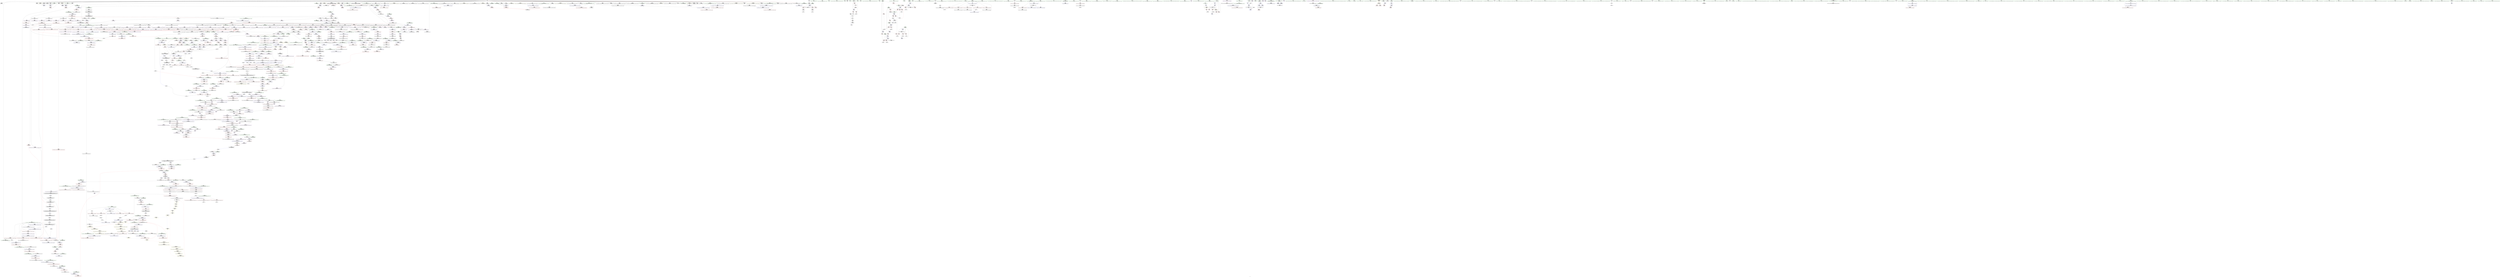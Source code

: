 digraph "SVFG" {
	label="SVFG";

	Node0x55b7efad5600 [shape=record,color=grey,label="{NodeID: 0\nNullPtr|{|<s52>118}}"];
	Node0x55b7efad5600 -> Node0x55b7efb41440[style=solid];
	Node0x55b7efad5600 -> Node0x55b7efb41540[style=solid];
	Node0x55b7efad5600 -> Node0x55b7efb41610[style=solid];
	Node0x55b7efad5600 -> Node0x55b7efb416e0[style=solid];
	Node0x55b7efad5600 -> Node0x55b7efb417b0[style=solid];
	Node0x55b7efad5600 -> Node0x55b7efb41880[style=solid];
	Node0x55b7efad5600 -> Node0x55b7efb41950[style=solid];
	Node0x55b7efad5600 -> Node0x55b7efb41a20[style=solid];
	Node0x55b7efad5600 -> Node0x55b7efb41af0[style=solid];
	Node0x55b7efad5600 -> Node0x55b7efb41bc0[style=solid];
	Node0x55b7efad5600 -> Node0x55b7efb41c90[style=solid];
	Node0x55b7efad5600 -> Node0x55b7efb41d60[style=solid];
	Node0x55b7efad5600 -> Node0x55b7efb41e30[style=solid];
	Node0x55b7efad5600 -> Node0x55b7efb41f00[style=solid];
	Node0x55b7efad5600 -> Node0x55b7efb41fd0[style=solid];
	Node0x55b7efad5600 -> Node0x55b7efb420a0[style=solid];
	Node0x55b7efad5600 -> Node0x55b7efb42170[style=solid];
	Node0x55b7efad5600 -> Node0x55b7efb42240[style=solid];
	Node0x55b7efad5600 -> Node0x55b7efb42310[style=solid];
	Node0x55b7efad5600 -> Node0x55b7efb423e0[style=solid];
	Node0x55b7efad5600 -> Node0x55b7efb424b0[style=solid];
	Node0x55b7efad5600 -> Node0x55b7efb42580[style=solid];
	Node0x55b7efad5600 -> Node0x55b7efb42650[style=solid];
	Node0x55b7efad5600 -> Node0x55b7efb42720[style=solid];
	Node0x55b7efad5600 -> Node0x55b7efb427f0[style=solid];
	Node0x55b7efad5600 -> Node0x55b7efb428c0[style=solid];
	Node0x55b7efad5600 -> Node0x55b7efb42990[style=solid];
	Node0x55b7efad5600 -> Node0x55b7efb42a60[style=solid];
	Node0x55b7efad5600 -> Node0x55b7efb42b30[style=solid];
	Node0x55b7efad5600 -> Node0x55b7efb42c00[style=solid];
	Node0x55b7efad5600 -> Node0x55b7efb42cd0[style=solid];
	Node0x55b7efad5600 -> Node0x55b7efb42da0[style=solid];
	Node0x55b7efad5600 -> Node0x55b7efb42e70[style=solid];
	Node0x55b7efad5600 -> Node0x55b7efb42f40[style=solid];
	Node0x55b7efad5600 -> Node0x55b7efb43010[style=solid];
	Node0x55b7efad5600 -> Node0x55b7efb430e0[style=solid];
	Node0x55b7efad5600 -> Node0x55b7efb431b0[style=solid];
	Node0x55b7efad5600 -> Node0x55b7efb43280[style=solid];
	Node0x55b7efad5600 -> Node0x55b7efb43350[style=solid];
	Node0x55b7efad5600 -> Node0x55b7efb43420[style=solid];
	Node0x55b7efad5600 -> Node0x55b7efb434f0[style=solid];
	Node0x55b7efad5600 -> Node0x55b7efb435c0[style=solid];
	Node0x55b7efad5600 -> Node0x55b7efb43690[style=solid];
	Node0x55b7efad5600 -> Node0x55b7efb43760[style=solid];
	Node0x55b7efad5600 -> Node0x55b7efb43830[style=solid];
	Node0x55b7efad5600 -> Node0x55b7efb4c040[style=solid];
	Node0x55b7efad5600 -> Node0x55b7efb4c110[style=solid];
	Node0x55b7efad5600 -> Node0x55b7efb4c1e0[style=solid];
	Node0x55b7efad5600 -> Node0x55b7efb6dd30[style=solid];
	Node0x55b7efad5600 -> Node0x55b7efb8ddc0[style=solid];
	Node0x55b7efad5600 -> Node0x55b7efb91060[style=solid];
	Node0x55b7efad5600 -> Node0x55b7efb914e0[style=solid];
	Node0x55b7efad5600:s52 -> Node0x55b7efc483c0[style=solid,color=red];
	Node0x55b7efb465b0 [shape=record,color=red,label="{NodeID: 775\n1469\<--1463\n\<--__a.addr\n_ZNSt16allocator_traitsISaIiEE8allocateERS0_m\n}"];
	Node0x55b7efb465b0 -> Node0x55b7efb3c450[style=solid];
	Node0x55b7efb5edf0 [shape=record,color=grey,label="{NodeID: 1550\n200 = cmp(199, 201, )\n}"];
	Node0x55b7efb3cee0 [shape=record,color=black,label="{NodeID: 443\n1589\<--1578\n\<--agg.tmp2\n_ZSt18uninitialized_copyISt13move_iteratorIPiES1_ET0_T_S4_S3_\n}"];
	Node0x55b7efb3cee0 -> Node0x55b7efb53000[style=solid];
	Node0x55b7efb30ca0 [shape=record,color=green,label="{NodeID: 111\n631\<--632\n_ZNSaIiEC2Ev\<--_ZNSaIiEC2Ev_field_insensitive\n}"];
	Node0x55b7efb4c040 [shape=record,color=blue, style = dotted,label="{NodeID: 886\n633\<--3\n_M_start\<--dummyVal\n_ZNSt12_Vector_baseIiSaIiEE12_Vector_implC2Ev\n}"];
	Node0x55b7efb52a50 [shape=record,color=purple,label="{NodeID: 554\n1561\<--1552\ncoerce.dive\<--retval\n_ZSt32__make_move_if_noexcept_iteratorIiSt13move_iteratorIPiEET0_PT_\n}"];
	Node0x55b7efb52a50 -> Node0x55b7efb46d00[style=solid];
	Node0x55b7efb354d0 [shape=record,color=green,label="{NodeID: 222\n1430\<--1431\nthis.addr\<--this.addr_field_insensitive\n_ZNKSt12_Vector_baseIiSaIiEE19_M_get_Tp_allocatorEv\n}"];
	Node0x55b7efb354d0 -> Node0x55b7efb461a0[style=solid];
	Node0x55b7efb354d0 -> Node0x55b7efb6ff50[style=solid];
	Node0x55b7efc42c40 [shape=record,color=black,label="{NodeID: 2104\n1636 = PHI(1640, )\n}"];
	Node0x55b7efc42c40 -> Node0x55b7efb3d3c0[style=solid];
	Node0x55b7efb712d0 [shape=record,color=blue,label="{NodeID: 997\n1622\<--1608\ncoerce.dive1\<--__last.coerce\n_ZNSt20__uninitialized_copyILb1EE13__uninit_copyISt13move_iteratorIPiES3_EET0_T_S6_S5_\n}"];
	Node0x55b7efb712d0 -> Node0x55b7efb48a40[style=dashed];
	Node0x55b7efb58480 [shape=record,color=red,label="{NodeID: 665\n698\<--697\n\<--_M_start\n_ZNSt12_Vector_baseIiSaIiEED2Ev\n|{<s0>56}}"];
	Node0x55b7efb58480:s0 -> Node0x55b7efc4b8e0[style=solid,color=red];
	Node0x55b7efb43690 [shape=record,color=black,label="{NodeID: 333\n1129\<--3\nlpad.val43\<--dummyVal\n_ZNSt6vectorIiSaIiEE17_M_realloc_insertIJiEEEvN9__gnu_cxx17__normal_iteratorIPiS1_EEDpOT_\n}"];
	Node0x55b7efc4c350 [shape=record,color=black,label="{NodeID: 2215\n1438 = PHI(1423, 1489, )\n0th arg _ZNK9__gnu_cxx13new_allocatorIiE8max_sizeEv }"];
	Node0x55b7efc4c350 -> Node0x55b7efb70020[style=solid];
	Node0x55b7efb0ed90 [shape=record,color=green,label="{NodeID: 1\n5\<--1\n\<--dummyObj\nCan only get source location for instruction, argument, global var or function.}"];
	Node0x55b7efb46680 [shape=record,color=red,label="{NodeID: 776\n1471\<--1465\n\<--__n.addr\n_ZNSt16allocator_traitsISaIiEE8allocateERS0_m\n|{<s0>118}}"];
	Node0x55b7efb46680:s0 -> Node0x55b7efc48280[style=solid,color=red];
	Node0x55b7efb3cfb0 [shape=record,color=black,label="{NodeID: 444\n1564\<--1597\n_ZSt18uninitialized_copyISt13move_iteratorIPiES1_ET0_T_S4_S3__ret\<--call\n_ZSt18uninitialized_copyISt13move_iteratorIPiES1_ET0_T_S4_S3_\n|{<s0>124}}"];
	Node0x55b7efb3cfb0:s0 -> Node0x55b7efc429c0[style=solid,color=blue];
	Node0x55b7efb30da0 [shape=record,color=green,label="{NodeID: 112\n642\<--643\nthis.addr\<--this.addr_field_insensitive\n_ZNSaIiEC2Ev\n}"];
	Node0x55b7efb30da0 -> Node0x55b7efb57ed0[style=solid];
	Node0x55b7efb30da0 -> Node0x55b7efb4c2b0[style=solid];
	Node0x55b7efb4c110 [shape=record,color=blue, style = dotted,label="{NodeID: 887\n635\<--3\n_M_finish\<--dummyVal\n_ZNSt12_Vector_baseIiSaIiEE12_Vector_implC2Ev\n}"];
	Node0x55b7efb52b20 [shape=record,color=purple,label="{NodeID: 555\n1580\<--1568\ncoerce.dive\<--__first\n_ZSt18uninitialized_copyISt13move_iteratorIPiES1_ET0_T_S4_S3_\n}"];
	Node0x55b7efb52b20 -> Node0x55b7efb70d20[style=solid];
	Node0x55b7efb355a0 [shape=record,color=green,label="{NodeID: 223\n1439\<--1440\nthis.addr\<--this.addr_field_insensitive\n_ZNK9__gnu_cxx13new_allocatorIiE8max_sizeEv\n}"];
	Node0x55b7efb355a0 -> Node0x55b7efb46270[style=solid];
	Node0x55b7efb355a0 -> Node0x55b7efb70020[style=solid];
	Node0x55b7efc42d80 [shape=record,color=black,label="{NodeID: 2105\n918 = PHI(880, 1001, )\n1st arg _ZNSt16allocator_traitsISaIiEE9constructIiJiEEEvRS0_PT_DpOT0_ }"];
	Node0x55b7efc42d80 -> Node0x55b7efb4dbe0[style=solid];
	Node0x55b7efb713a0 [shape=record,color=blue,label="{NodeID: 998\n1614\<--1609\n__result.addr\<--__result\n_ZNSt20__uninitialized_copyILb1EE13__uninit_copyISt13move_iteratorIPiES3_EET0_T_S6_S5_\n}"];
	Node0x55b7efb713a0 -> Node0x55b7efb47040[style=dashed];
	Node0x55b7efb58550 [shape=record,color=red,label="{NodeID: 666\n701\<--700\n\<--_M_end_of_storage\n_ZNSt12_Vector_baseIiSaIiEED2Ev\n}"];
	Node0x55b7efb58550 -> Node0x55b7efb44ef0[style=solid];
	Node0x55b7efb43760 [shape=record,color=black,label="{NodeID: 334\n1131\<--3\n\<--dummyVal\n_ZNSt6vectorIiSaIiEE17_M_realloc_insertIJiEEEvN9__gnu_cxx17__normal_iteratorIPiS1_EEDpOT_\n}"];
	Node0x55b7efb0fac0 [shape=record,color=green,label="{NodeID: 2\n7\<--1\n.str\<--dummyObj\nGlob }"];
	Node0x55b7efb46750 [shape=record,color=red,label="{NodeID: 777\n1489\<--1480\nthis1\<--this.addr\n_ZN9__gnu_cxx13new_allocatorIiE8allocateEmPKv\n|{<s0>119}}"];
	Node0x55b7efb46750:s0 -> Node0x55b7efc4c350[style=solid,color=red];
	Node0x55b7efb3d080 [shape=record,color=black,label="{NodeID: 445\n1626\<--1610\n\<--__first\n_ZNSt20__uninitialized_copyILb1EE13__uninit_copyISt13move_iteratorIPiES3_EET0_T_S6_S5_\n}"];
	Node0x55b7efb3d080 -> Node0x55b7efb535b0[style=solid];
	Node0x55b7efb30e70 [shape=record,color=green,label="{NodeID: 113\n648\<--649\n_ZN9__gnu_cxx13new_allocatorIiEC2Ev\<--_ZN9__gnu_cxx13new_allocatorIiEC2Ev_field_insensitive\n}"];
	Node0x55b7efb4c1e0 [shape=record,color=blue, style = dotted,label="{NodeID: 888\n637\<--3\n_M_end_of_storage\<--dummyVal\n_ZNSt12_Vector_baseIiSaIiEE12_Vector_implC2Ev\n}"];
	Node0x55b7efb52bf0 [shape=record,color=purple,label="{NodeID: 556\n1582\<--1570\ncoerce.dive1\<--__last\n_ZSt18uninitialized_copyISt13move_iteratorIPiES1_ET0_T_S4_S3_\n}"];
	Node0x55b7efb52bf0 -> Node0x55b7efb70df0[style=solid];
	Node0x55b7efb35670 [shape=record,color=green,label="{NodeID: 224\n1448\<--1449\nthis.addr\<--this.addr_field_insensitive\n_ZN9__gnu_cxx17__normal_iteratorIPiSt6vectorIiSaIiEEEC2ERKS1_\n}"];
	Node0x55b7efb35670 -> Node0x55b7efb46340[style=solid];
	Node0x55b7efb35670 -> Node0x55b7efb700f0[style=solid];
	Node0x55b7efc42f90 [shape=record,color=black,label="{NodeID: 2106\n919 = PHI(882, 1003, )\n2nd arg _ZNSt16allocator_traitsISaIiEE9constructIiJiEEEvRS0_PT_DpOT0_ }"];
	Node0x55b7efc42f90 -> Node0x55b7efb4dcb0[style=solid];
	Node0x55b7efb71470 [shape=record,color=blue, style = dotted,label="{NodeID: 999\n1843\<--1845\noffset_0\<--dummyVal\n_ZNSt20__uninitialized_copyILb1EE13__uninit_copyISt13move_iteratorIPiES3_EET0_T_S6_S5_\n}"];
	Node0x55b7efb71470 -> Node0x55b7efb47110[style=dashed];
	Node0x55b7efb58620 [shape=record,color=red,label="{NodeID: 667\n704\<--703\n\<--_M_start4\n_ZNSt12_Vector_baseIiSaIiEED2Ev\n}"];
	Node0x55b7efb58620 -> Node0x55b7efb44fc0[style=solid];
	Node0x55b7efb43830 [shape=record,color=black,label="{NodeID: 335\n1132\<--3\n\<--dummyVal\n_ZNSt6vectorIiSaIiEE17_M_realloc_insertIJiEEEvN9__gnu_cxx17__normal_iteratorIPiS1_EEDpOT_\n|{<s0>95}}"];
	Node0x55b7efb43830:s0 -> Node0x55b7efc43440[style=solid,color=red];
	Node0x55b7efb0f0d0 [shape=record,color=green,label="{NodeID: 3\n11\<--1\nstdin\<--dummyObj\nGlob }"];
	Node0x55b7efb46820 [shape=record,color=red,label="{NodeID: 778\n1490\<--1482\n\<--__n.addr\n_ZN9__gnu_cxx13new_allocatorIiE8allocateEmPKv\n}"];
	Node0x55b7efb46820 -> Node0x55b7efb5def0[style=solid];
	Node0x55b7efb3d150 [shape=record,color=black,label="{NodeID: 446\n1629\<--1612\n\<--__last\n_ZNSt20__uninitialized_copyILb1EE13__uninit_copyISt13move_iteratorIPiES3_EET0_T_S6_S5_\n}"];
	Node0x55b7efb3d150 -> Node0x55b7efb53750[style=solid];
	Node0x55b7efb35ae0 [shape=record,color=green,label="{NodeID: 114\n653\<--654\nthis.addr\<--this.addr_field_insensitive\n_ZN9__gnu_cxx13new_allocatorIiEC2Ev\n}"];
	Node0x55b7efb35ae0 -> Node0x55b7efb57fa0[style=solid];
	Node0x55b7efb35ae0 -> Node0x55b7efb4c380[style=solid];
	Node0x55b7efb4c2b0 [shape=record,color=blue,label="{NodeID: 889\n642\<--641\nthis.addr\<--this\n_ZNSaIiEC2Ev\n}"];
	Node0x55b7efb4c2b0 -> Node0x55b7efb57ed0[style=dashed];
	Node0x55b7efb52cc0 [shape=record,color=purple,label="{NodeID: 557\n1593\<--1576\ncoerce.dive3\<--agg.tmp\n_ZSt18uninitialized_copyISt13move_iteratorIPiES1_ET0_T_S4_S3_\n}"];
	Node0x55b7efb52cc0 -> Node0x55b7efb46ea0[style=solid];
	Node0x55b7efb35740 [shape=record,color=green,label="{NodeID: 225\n1450\<--1451\n__i.addr\<--__i.addr_field_insensitive\n_ZN9__gnu_cxx17__normal_iteratorIPiSt6vectorIiSaIiEEEC2ERKS1_\n}"];
	Node0x55b7efb35740 -> Node0x55b7efb46410[style=solid];
	Node0x55b7efb35740 -> Node0x55b7efb701c0[style=solid];
	Node0x55b7efc43110 [shape=record,color=black,label="{NodeID: 2107\n946 = PHI(863, )\n0th arg _ZNSt6vectorIiSaIiEE17_M_realloc_insertIJiEEEvN9__gnu_cxx17__normal_iteratorIPiS1_EEDpOT_ }"];
	Node0x55b7efc43110 -> Node0x55b7efb4df20[style=solid];
	Node0x55b7efb71540 [shape=record,color=blue, style = dotted,label="{NodeID: 1000\n1846\<--1848\noffset_0\<--dummyVal\n_ZNSt20__uninitialized_copyILb1EE13__uninit_copyISt13move_iteratorIPiES3_EET0_T_S6_S5_\n}"];
	Node0x55b7efb71540 -> Node0x55b7efb471e0[style=dashed];
	Node0x55b7efb586f0 [shape=record,color=red,label="{NodeID: 668\n738\<--732\n\<--__first.addr\n_ZSt8_DestroyIPiEvT_S1_\n|{<s0>60}}"];
	Node0x55b7efb586f0:s0 -> Node0x55b7efc4b4a0[style=solid,color=red];
	Node0x55b7efb43900 [shape=record,color=black,label="{NodeID: 336\n574\<--5\nmain_ret\<--\nmain\n}"];
	Node0x55b7efb0f190 [shape=record,color=green,label="{NodeID: 4\n12\<--1\n.str.1\<--dummyObj\nGlob }"];
	Node0x55b7efb468f0 [shape=record,color=red,label="{NodeID: 779\n1498\<--1482\n\<--__n.addr\n_ZN9__gnu_cxx13new_allocatorIiE8allocateEmPKv\n}"];
	Node0x55b7efb468f0 -> Node0x55b7efb8f6e0[style=solid];
	Node0x55b7efb3d220 [shape=record,color=black,label="{NodeID: 447\n1625\<--1616\n\<--agg.tmp\n_ZNSt20__uninitialized_copyILb1EE13__uninit_copyISt13move_iteratorIPiES3_EET0_T_S6_S5_\n}"];
	Node0x55b7efb3d220 -> Node0x55b7efb534e0[style=solid];
	Node0x55b7efb35bb0 [shape=record,color=green,label="{NodeID: 115\n662\<--663\n__first.addr\<--__first.addr_field_insensitive\n_ZSt8_DestroyIPiiEvT_S1_RSaIT0_E\n}"];
	Node0x55b7efb35bb0 -> Node0x55b7efb58070[style=solid];
	Node0x55b7efb35bb0 -> Node0x55b7efb4c450[style=solid];
	Node0x55b7efb4c380 [shape=record,color=blue,label="{NodeID: 890\n653\<--652\nthis.addr\<--this\n_ZN9__gnu_cxx13new_allocatorIiEC2Ev\n}"];
	Node0x55b7efb4c380 -> Node0x55b7efb57fa0[style=dashed];
	Node0x55b7efbe0e60 [shape=record,color=yellow,style=double,label="{NodeID: 1665\n43V_1 = ENCHI(MR_43V_0)\npts\{1501 \}\nFun[_ZSt34__uninitialized_move_if_noexcept_aIPiS0_SaIiEET0_T_S3_S2_RT1_]|{<s0>113}}"];
	Node0x55b7efbe0e60:s0 -> Node0x55b7efbe5ac0[style=dashed,color=red];
	Node0x55b7efb52d90 [shape=record,color=purple,label="{NodeID: 558\n1595\<--1578\ncoerce.dive4\<--agg.tmp2\n_ZSt18uninitialized_copyISt13move_iteratorIPiES1_ET0_T_S4_S3_\n}"];
	Node0x55b7efb52d90 -> Node0x55b7efb46f70[style=solid];
	Node0x55b7efb35810 [shape=record,color=green,label="{NodeID: 226\n1463\<--1464\n__a.addr\<--__a.addr_field_insensitive\n_ZNSt16allocator_traitsISaIiEE8allocateERS0_m\n}"];
	Node0x55b7efb35810 -> Node0x55b7efb465b0[style=solid];
	Node0x55b7efb35810 -> Node0x55b7efb70360[style=solid];
	Node0x55b7efc43220 [shape=record,color=black,label="{NodeID: 2108\n947 = PHI(903, )\n1st arg _ZNSt6vectorIiSaIiEE17_M_realloc_insertIJiEEEvN9__gnu_cxx17__normal_iteratorIPiS1_EEDpOT_ }"];
	Node0x55b7efc43220 -> Node0x55b7efb4de50[style=solid];
	Node0x55b7efb71610 [shape=record,color=blue,label="{NodeID: 1001\n1654\<--1641\ncoerce.dive\<--__first.coerce\n_ZSt4copyISt13move_iteratorIPiES1_ET0_T_S4_S3_\n}"];
	Node0x55b7efb71610 -> Node0x55b7efb48b10[style=dashed];
	Node0x55b7efb587c0 [shape=record,color=red,label="{NodeID: 669\n739\<--734\n\<--__last.addr\n_ZSt8_DestroyIPiEvT_S1_\n|{<s0>60}}"];
	Node0x55b7efb587c0:s0 -> Node0x55b7efc4b5b0[style=solid,color=red];
	Node0x55b7efb439d0 [shape=record,color=black,label="{NodeID: 337\n44\<--43\nconv\<--call\n_Z4bitcx\n}"];
	Node0x55b7efb439d0 -> Node0x55b7efb905e0[style=solid];
	Node0x55b7efb0f250 [shape=record,color=green,label="{NodeID: 5\n18\<--1\n.str.2\<--dummyObj\nGlob }"];
	Node0x55b7efb469c0 [shape=record,color=red,label="{NodeID: 780\n1541\<--1518\n\<--__result.addr\n_ZSt22__uninitialized_copy_aISt13move_iteratorIPiES1_iET0_T_S4_S3_RSaIT1_E\n|{<s0>124}}"];
	Node0x55b7efb469c0:s0 -> Node0x55b7efc488c0[style=solid,color=red];
	Node0x55b7efbd0120 [shape=record,color=black,label="{NodeID: 1555\nMR_43V_3 = PHI(MR_43V_4, MR_43V_2, )\npts\{1501 \}\n|{<s0>38}}"];
	Node0x55b7efbd0120:s0 -> Node0x55b7efbf9d60[style=dashed,color=blue];
	Node0x55b7efb3d2f0 [shape=record,color=black,label="{NodeID: 448\n1628\<--1618\n\<--agg.tmp2\n_ZNSt20__uninitialized_copyILb1EE13__uninit_copyISt13move_iteratorIPiES3_EET0_T_S6_S5_\n}"];
	Node0x55b7efb3d2f0 -> Node0x55b7efb53680[style=solid];
	Node0x55b7efb35c80 [shape=record,color=green,label="{NodeID: 116\n664\<--665\n__last.addr\<--__last.addr_field_insensitive\n_ZSt8_DestroyIPiiEvT_S1_RSaIT0_E\n}"];
	Node0x55b7efb35c80 -> Node0x55b7efb58140[style=solid];
	Node0x55b7efb35c80 -> Node0x55b7efb4c520[style=solid];
	Node0x55b7efb4c450 [shape=record,color=blue,label="{NodeID: 891\n662\<--659\n__first.addr\<--__first\n_ZSt8_DestroyIPiiEvT_S1_RSaIT0_E\n}"];
	Node0x55b7efb4c450 -> Node0x55b7efb58070[style=dashed];
	Node0x55b7efb52e60 [shape=record,color=purple,label="{NodeID: 559\n1837\<--1586\noffset_0\<--\n}"];
	Node0x55b7efb52e60 -> Node0x55b7efb71060[style=solid];
	Node0x55b7efb358e0 [shape=record,color=green,label="{NodeID: 227\n1465\<--1466\n__n.addr\<--__n.addr_field_insensitive\n_ZNSt16allocator_traitsISaIiEE8allocateERS0_m\n}"];
	Node0x55b7efb358e0 -> Node0x55b7efb46680[style=solid];
	Node0x55b7efb358e0 -> Node0x55b7efb70430[style=solid];
	Node0x55b7efc43330 [shape=record,color=black,label="{NodeID: 2109\n948 = PHI(901, )\n2nd arg _ZNSt6vectorIiSaIiEE17_M_realloc_insertIJiEEEvN9__gnu_cxx17__normal_iteratorIPiS1_EEDpOT_ }"];
	Node0x55b7efc43330 -> Node0x55b7efb6d850[style=solid];
	Node0x55b7efb716e0 [shape=record,color=blue,label="{NodeID: 1002\n1656\<--1642\ncoerce.dive1\<--__last.coerce\n_ZSt4copyISt13move_iteratorIPiES1_ET0_T_S4_S3_\n}"];
	Node0x55b7efb716e0 -> Node0x55b7efb48be0[style=dashed];
	Node0x55b7efb58890 [shape=record,color=red,label="{NodeID: 670\n767\<--758\nthis1\<--this.addr\n_ZNSt12_Vector_baseIiSaIiEE13_M_deallocateEPim\n}"];
	Node0x55b7efb58890 -> Node0x55b7efb4f650[style=solid];
	Node0x55b7efb43aa0 [shape=record,color=black,label="{NodeID: 338\n50\<--49\nconv1\<--cond\n_Z4bitcx\n}"];
	Node0x55b7efb43aa0 -> Node0x55b7efb43b70[style=solid];
	Node0x55b7efb0fc20 [shape=record,color=green,label="{NodeID: 6\n20\<--1\n.str.3\<--dummyObj\nGlob }"];
	Node0x55b7efb46a90 [shape=record,color=red,label="{NodeID: 781\n1543\<--1542\n\<--coerce.dive3\n_ZSt22__uninitialized_copy_aISt13move_iteratorIPiES1_iET0_T_S4_S3_RSaIT1_E\n|{<s0>124}}"];
	Node0x55b7efb46a90:s0 -> Node0x55b7efc48640[style=solid,color=red];
	Node0x55b7efbd0620 [shape=record,color=black,label="{NodeID: 1556\nMR_232V_2 = PHI(MR_232V_3, MR_232V_1, )\npts\{8600000 \}\n}"];
	Node0x55b7efb3d3c0 [shape=record,color=black,label="{NodeID: 449\n1606\<--1636\n_ZNSt20__uninitialized_copyILb1EE13__uninit_copyISt13move_iteratorIPiES3_EET0_T_S6_S5__ret\<--call\n_ZNSt20__uninitialized_copyILb1EE13__uninit_copyISt13move_iteratorIPiES3_EET0_T_S6_S5_\n|{<s0>128}}"];
	Node0x55b7efb3d3c0:s0 -> Node0x55b7efc42b00[style=solid,color=blue];
	Node0x55b7efb35d50 [shape=record,color=green,label="{NodeID: 117\n666\<--667\n.addr\<--.addr_field_insensitive\n_ZSt8_DestroyIPiiEvT_S1_RSaIT0_E\n}"];
	Node0x55b7efb35d50 -> Node0x55b7efb4c5f0[style=solid];
	Node0x55b7efb4c520 [shape=record,color=blue,label="{NodeID: 892\n664\<--660\n__last.addr\<--__last\n_ZSt8_DestroyIPiiEvT_S1_RSaIT0_E\n}"];
	Node0x55b7efb4c520 -> Node0x55b7efb58140[style=dashed];
	Node0x55b7efb52f30 [shape=record,color=purple,label="{NodeID: 560\n1838\<--1587\noffset_0\<--\n}"];
	Node0x55b7efb52f30 -> Node0x55b7efb487d0[style=solid];
	Node0x55b7efb359b0 [shape=record,color=green,label="{NodeID: 228\n1473\<--1474\n_ZN9__gnu_cxx13new_allocatorIiE8allocateEmPKv\<--_ZN9__gnu_cxx13new_allocatorIiE8allocateEmPKv_field_insensitive\n}"];
	Node0x55b7efc43440 [shape=record,color=black,label="{NodeID: 2110\n612 = PHI(425, 491, 726, 1132, )\n0th arg __clang_call_terminate }"];
	Node0x55b7efb717b0 [shape=record,color=blue,label="{NodeID: 1003\n1648\<--1643\n__result.addr\<--__result\n_ZSt4copyISt13move_iteratorIPiES1_ET0_T_S4_S3_\n}"];
	Node0x55b7efb717b0 -> Node0x55b7efb472b0[style=dashed];
	Node0x55b7efbea280 [shape=record,color=yellow,style=double,label="{NodeID: 1778\n115V_1 = ENCHI(MR_115V_0)\npts\{458 \}\nFun[_ZNSt6vectorIiSaIiEED2Ev]}"];
	Node0x55b7efbea280 -> Node0x55b7efb4b1a0[style=dashed];
	Node0x55b7efb58960 [shape=record,color=red,label="{NodeID: 671\n768\<--760\n\<--__p.addr\n_ZNSt12_Vector_baseIiSaIiEE13_M_deallocateEPim\n}"];
	Node0x55b7efb58960 -> Node0x55b7efb914e0[style=solid];
	Node0x55b7efb43b70 [shape=record,color=black,label="{NodeID: 339\n30\<--50\n_Z4bitcx_ret\<--conv1\n_Z4bitcx\n|{<s0>1}}"];
	Node0x55b7efb43b70:s0 -> Node0x55b7efc3da70[style=solid,color=blue];
	Node0x55b7efb0fce0 [shape=record,color=green,label="{NodeID: 7\n22\<--1\n.str.4\<--dummyObj\nGlob }"];
	Node0x55b7efb46b60 [shape=record,color=red,label="{NodeID: 782\n1545\<--1544\n\<--coerce.dive4\n_ZSt22__uninitialized_copy_aISt13move_iteratorIPiES1_iET0_T_S4_S3_RSaIT1_E\n|{<s0>124}}"];
	Node0x55b7efb46b60:s0 -> Node0x55b7efc48780[style=solid,color=red];
	Node0x55b7efbd0710 [shape=record,color=black,label="{NodeID: 1557\nMR_131V_5 = PHI(MR_131V_1, MR_131V_3, )\npts\{506 \}\n}"];
	Node0x55b7efb3d490 [shape=record,color=black,label="{NodeID: 450\n1660\<--1644\n\<--__first\n_ZSt4copyISt13move_iteratorIPiES1_ET0_T_S4_S3_\n}"];
	Node0x55b7efb3d490 -> Node0x55b7efb53c30[style=solid];
	Node0x55b7efb35e20 [shape=record,color=green,label="{NodeID: 118\n674\<--675\n_ZSt8_DestroyIPiEvT_S1_\<--_ZSt8_DestroyIPiEvT_S1__field_insensitive\n}"];
	Node0x55b7efb4c5f0 [shape=record,color=blue,label="{NodeID: 893\n666\<--661\n.addr\<--\n_ZSt8_DestroyIPiiEvT_S1_RSaIT0_E\n}"];
	Node0x55b7efbe1100 [shape=record,color=yellow,style=double,label="{NodeID: 1668\n43V_1 = ENCHI(MR_43V_0)\npts\{1501 \}\nFun[_ZSt4copyISt13move_iteratorIPiES1_ET0_T_S4_S3_]|{<s0>136}}"];
	Node0x55b7efbe1100:s0 -> Node0x55b7efbdd780[style=dashed,color=red];
	Node0x55b7efb53000 [shape=record,color=purple,label="{NodeID: 561\n1840\<--1589\noffset_0\<--\n}"];
	Node0x55b7efb53000 -> Node0x55b7efb71130[style=solid];
	Node0x55b7efb3df10 [shape=record,color=green,label="{NodeID: 229\n1480\<--1481\nthis.addr\<--this.addr_field_insensitive\n_ZN9__gnu_cxx13new_allocatorIiE8allocateEmPKv\n}"];
	Node0x55b7efb3df10 -> Node0x55b7efb46750[style=solid];
	Node0x55b7efb3df10 -> Node0x55b7efb70500[style=solid];
	Node0x55b7efc437f0 [shape=record,color=black,label="{NodeID: 2111\n781 = PHI(713, 723, )\n0th arg _ZNSt12_Vector_baseIiSaIiEE12_Vector_implD2Ev }"];
	Node0x55b7efc437f0 -> Node0x55b7efb4cfb0[style=solid];
	Node0x55b7efb71880 [shape=record,color=blue, style = dotted,label="{NodeID: 1004\n1849\<--1851\noffset_0\<--dummyVal\n_ZSt4copyISt13move_iteratorIPiES1_ET0_T_S4_S3_\n}"];
	Node0x55b7efb71880 -> Node0x55b7efb47380[style=dashed];
	Node0x55b7efbea360 [shape=record,color=yellow,style=double,label="{NodeID: 1779\n117V_1 = ENCHI(MR_117V_0)\npts\{460 \}\nFun[_ZNSt6vectorIiSaIiEED2Ev]}"];
	Node0x55b7efbea360 -> Node0x55b7efb4b270[style=dashed];
	Node0x55b7efb58a30 [shape=record,color=red,label="{NodeID: 672\n773\<--760\n\<--__p.addr\n_ZNSt12_Vector_baseIiSaIiEE13_M_deallocateEPim\n|{<s0>61}}"];
	Node0x55b7efb58a30:s0 -> Node0x55b7efc44880[style=solid,color=red];
	Node0x55b7efb43c40 [shape=record,color=black,label="{NodeID: 340\n54\<--74\n_Z3gcdxx_ret\<--cond\n_Z3gcdxx\n|{<s0>2|<s1>45}}"];
	Node0x55b7efb43c40:s0 -> Node0x55b7efc2f790[style=solid,color=blue];
	Node0x55b7efb43c40:s1 -> Node0x55b7efc3e990[style=solid,color=blue];
	Node0x55b7efb0fda0 [shape=record,color=green,label="{NodeID: 8\n24\<--1\n.str.5\<--dummyObj\nGlob }"];
	Node0x55b7efb46c30 [shape=record,color=red,label="{NodeID: 783\n1557\<--1554\n\<--__i.addr\n_ZSt32__make_move_if_noexcept_iteratorIiSt13move_iteratorIPiEET0_PT_\n|{<s0>125}}"];
	Node0x55b7efb46c30:s0 -> Node0x55b7efc45ec0[style=solid,color=red];
	Node0x55b7efbd0800 [shape=record,color=black,label="{NodeID: 1558\nMR_133V_5 = PHI(MR_133V_1, MR_133V_3, )\npts\{508 \}\n}"];
	Node0x55b7efb3d560 [shape=record,color=black,label="{NodeID: 451\n1668\<--1646\n\<--__last\n_ZSt4copyISt13move_iteratorIPiES1_ET0_T_S4_S3_\n}"];
	Node0x55b7efb3d560 -> Node0x55b7efb53dd0[style=solid];
	Node0x55b7efb35f20 [shape=record,color=green,label="{NodeID: 119\n679\<--680\nthis.addr\<--this.addr_field_insensitive\n_ZNSt12_Vector_baseIiSaIiEE19_M_get_Tp_allocatorEv\n}"];
	Node0x55b7efb35f20 -> Node0x55b7efb58210[style=solid];
	Node0x55b7efb35f20 -> Node0x55b7efb4c6c0[style=solid];
	Node0x55b7efb4c6c0 [shape=record,color=blue,label="{NodeID: 894\n679\<--678\nthis.addr\<--this\n_ZNSt12_Vector_baseIiSaIiEE19_M_get_Tp_allocatorEv\n}"];
	Node0x55b7efb4c6c0 -> Node0x55b7efb58210[style=dashed];
	Node0x55b7efb530d0 [shape=record,color=purple,label="{NodeID: 562\n1841\<--1590\noffset_0\<--\n}"];
	Node0x55b7efb530d0 -> Node0x55b7efb488a0[style=solid];
	Node0x55b7efb3dfe0 [shape=record,color=green,label="{NodeID: 230\n1482\<--1483\n__n.addr\<--__n.addr_field_insensitive\n_ZN9__gnu_cxx13new_allocatorIiE8allocateEmPKv\n}"];
	Node0x55b7efb3dfe0 -> Node0x55b7efb46820[style=solid];
	Node0x55b7efb3dfe0 -> Node0x55b7efb468f0[style=solid];
	Node0x55b7efb3dfe0 -> Node0x55b7efb705d0[style=solid];
	Node0x55b7efc43940 [shape=record,color=black,label="{NodeID: 2112\n1268 = PHI(988, )\n0th arg _ZNSt12_Vector_baseIiSaIiEE11_M_allocateEm }"];
	Node0x55b7efc43940 -> Node0x55b7efb6f0b0[style=solid];
	Node0x55b7efb71950 [shape=record,color=blue, style = dotted,label="{NodeID: 1005\n1852\<--1854\noffset_0\<--dummyVal\n_ZSt4copyISt13move_iteratorIPiES1_ET0_T_S4_S3_\n}"];
	Node0x55b7efb71950 -> Node0x55b7efb47450[style=dashed];
	Node0x55b7efb58b00 [shape=record,color=red,label="{NodeID: 673\n774\<--762\n\<--__n.addr\n_ZNSt12_Vector_baseIiSaIiEE13_M_deallocateEPim\n|{<s0>61}}"];
	Node0x55b7efb58b00:s0 -> Node0x55b7efc44990[style=solid,color=red];
	Node0x55b7efb43d10 [shape=record,color=black,label="{NodeID: 341\n183\<--180\nconv\<--call1\n_Z7getLineB5cxx11v\n}"];
	Node0x55b7efb43d10 -> Node0x55b7efb49940[style=solid];
	Node0x55b7efb0fe60 [shape=record,color=green,label="{NodeID: 9\n26\<--1\n.str.6\<--dummyObj\nGlob }"];
	Node0x55b7efb46d00 [shape=record,color=red,label="{NodeID: 784\n1562\<--1561\n\<--coerce.dive\n_ZSt32__make_move_if_noexcept_iteratorIiSt13move_iteratorIPiEET0_PT_\n}"];
	Node0x55b7efb46d00 -> Node0x55b7efb3cba0[style=solid];
	Node0x55b7efb3d630 [shape=record,color=black,label="{NodeID: 452\n1659\<--1650\n\<--agg.tmp\n_ZSt4copyISt13move_iteratorIPiES1_ET0_T_S4_S3_\n}"];
	Node0x55b7efb3d630 -> Node0x55b7efb53b60[style=solid];
	Node0x55b7efb35ff0 [shape=record,color=green,label="{NodeID: 120\n688\<--689\nthis.addr\<--this.addr_field_insensitive\n_ZNSt12_Vector_baseIiSaIiEED2Ev\n}"];
	Node0x55b7efb35ff0 -> Node0x55b7efb582e0[style=solid];
	Node0x55b7efb35ff0 -> Node0x55b7efb4c790[style=solid];
	Node0x55b7efb4c790 [shape=record,color=blue,label="{NodeID: 895\n688\<--687\nthis.addr\<--this\n_ZNSt12_Vector_baseIiSaIiEED2Ev\n}"];
	Node0x55b7efb4c790 -> Node0x55b7efb582e0[style=dashed];
	Node0x55b7efb531a0 [shape=record,color=purple,label="{NodeID: 563\n1620\<--1610\ncoerce.dive\<--__first\n_ZNSt20__uninitialized_copyILb1EE13__uninit_copyISt13move_iteratorIPiES3_EET0_T_S6_S5_\n}"];
	Node0x55b7efb531a0 -> Node0x55b7efb71200[style=solid];
	Node0x55b7efb3e0b0 [shape=record,color=green,label="{NodeID: 231\n1484\<--1485\n.addr\<--.addr_field_insensitive\n_ZN9__gnu_cxx13new_allocatorIiE8allocateEmPKv\n}"];
	Node0x55b7efb3e0b0 -> Node0x55b7efb706a0[style=solid];
	Node0x55b7efc43a50 [shape=record,color=black,label="{NodeID: 2113\n1269 = PHI(989, )\n1st arg _ZNSt12_Vector_baseIiSaIiEE11_M_allocateEm }"];
	Node0x55b7efc43a50 -> Node0x55b7efb6f180[style=solid];
	Node0x55b7efb71a20 [shape=record,color=blue,label="{NodeID: 1006\n1682\<--1679\n__first.addr\<--__first\n_ZSt14__copy_move_a2ILb1EPiS0_ET1_T0_S2_S1_\n}"];
	Node0x55b7efb71a20 -> Node0x55b7efb47520[style=dashed];
	Node0x55b7efbea550 [shape=record,color=yellow,style=double,label="{NodeID: 1781\n153V_1 = ENCHI(MR_153V_0)\npts\{15530000 \}\nFun[_ZSt32__make_move_if_noexcept_iteratorIiSt13move_iteratorIPiEET0_PT_]|{<s0>125}}"];
	Node0x55b7efbea550:s0 -> Node0x55b7efb728c0[style=dashed,color=red];
	Node0x55b7efb58bd0 [shape=record,color=red,label="{NodeID: 674\n785\<--782\nthis1\<--this.addr\n_ZNSt12_Vector_baseIiSaIiEE12_Vector_implD2Ev\n}"];
	Node0x55b7efb58bd0 -> Node0x55b7efb45160[style=solid];
	Node0x55b7efb43de0 [shape=record,color=black,label="{NodeID: 342\n186\<--185\nconv2\<--\n_Z7getLineB5cxx11v\n}"];
	Node0x55b7efb43de0 -> Node0x55b7efb5ec70[style=solid];
	Node0x55b7efb0ff20 [shape=record,color=green,label="{NodeID: 10\n37\<--1\n\<--dummyObj\nCan only get source location for instruction, argument, global var or function.}"];
	Node0x55b7efb46dd0 [shape=record,color=red,label="{NodeID: 785\n1592\<--1572\n\<--__result.addr\n_ZSt18uninitialized_copyISt13move_iteratorIPiES1_ET0_T_S4_S3_\n|{<s0>128}}"];
	Node0x55b7efb46dd0:s0 -> Node0x55b7efc45600[style=solid,color=red];
	Node0x55b7efb3d700 [shape=record,color=black,label="{NodeID: 453\n1667\<--1652\n\<--agg.tmp3\n_ZSt4copyISt13move_iteratorIPiES1_ET0_T_S4_S3_\n}"];
	Node0x55b7efb3d700 -> Node0x55b7efb53d00[style=solid];
	Node0x55b7efb360c0 [shape=record,color=green,label="{NodeID: 121\n690\<--691\nexn.slot\<--exn.slot_field_insensitive\n_ZNSt12_Vector_baseIiSaIiEED2Ev\n}"];
	Node0x55b7efb360c0 -> Node0x55b7efb583b0[style=solid];
	Node0x55b7efb360c0 -> Node0x55b7efb4c860[style=solid];
	Node0x55b7efb4c860 [shape=record,color=blue,label="{NodeID: 896\n690\<--719\nexn.slot\<--\n_ZNSt12_Vector_baseIiSaIiEED2Ev\n}"];
	Node0x55b7efb4c860 -> Node0x55b7efb583b0[style=dashed];
	Node0x55b7efb53270 [shape=record,color=purple,label="{NodeID: 564\n1622\<--1612\ncoerce.dive1\<--__last\n_ZNSt20__uninitialized_copyILb1EE13__uninit_copyISt13move_iteratorIPiES3_EET0_T_S6_S5_\n}"];
	Node0x55b7efb53270 -> Node0x55b7efb712d0[style=solid];
	Node0x55b7efb3e180 [shape=record,color=green,label="{NodeID: 232\n1495\<--1496\n_ZSt17__throw_bad_allocv\<--_ZSt17__throw_bad_allocv_field_insensitive\n}"];
	Node0x55b7efc43b60 [shape=record,color=black,label="{NodeID: 2114\n1372 = PHI(1193, 1193, 1193, 1193, )\n0th arg _ZNKSt6vectorIiSaIiEE4sizeEv }"];
	Node0x55b7efc43b60 -> Node0x55b7efb6fa70[style=solid];
	Node0x55b7efb71af0 [shape=record,color=blue,label="{NodeID: 1007\n1684\<--1680\n__last.addr\<--__last\n_ZSt14__copy_move_a2ILb1EPiS0_ET1_T0_S2_S1_\n}"];
	Node0x55b7efb71af0 -> Node0x55b7efb475f0[style=dashed];
	Node0x55b7efb58ca0 [shape=record,color=red,label="{NodeID: 675\n804\<--795\n\<--__a.addr\n_ZNSt16allocator_traitsISaIiEE10deallocateERS0_Pim\n}"];
	Node0x55b7efb58ca0 -> Node0x55b7efb45230[style=solid];
	Node0x55b7efb43eb0 [shape=record,color=black,label="{NodeID: 343\n199\<--198\nconv3\<--\n_Z7getLineB5cxx11v\n}"];
	Node0x55b7efb43eb0 -> Node0x55b7efb5edf0[style=solid];
	Node0x55b7efb10020 [shape=record,color=green,label="{NodeID: 11\n42\<--1\n\<--dummyObj\nCan only get source location for instruction, argument, global var or function.|{<s0>73}}"];
	Node0x55b7efb10020:s0 -> Node0x55b7efc46b90[style=solid,color=red];
	Node0x55b7efb46ea0 [shape=record,color=red,label="{NodeID: 786\n1594\<--1593\n\<--coerce.dive3\n_ZSt18uninitialized_copyISt13move_iteratorIPiES1_ET0_T_S4_S3_\n|{<s0>128}}"];
	Node0x55b7efb46ea0:s0 -> Node0x55b7efc453b0[style=solid,color=red];
	Node0x55b7efb3d7d0 [shape=record,color=black,label="{NodeID: 454\n1640\<--1674\n_ZSt4copyISt13move_iteratorIPiES1_ET0_T_S4_S3__ret\<--call6\n_ZSt4copyISt13move_iteratorIPiES1_ET0_T_S4_S3_\n|{<s0>131}}"];
	Node0x55b7efb3d7d0:s0 -> Node0x55b7efc42c40[style=solid,color=blue];
	Node0x55b7efb36190 [shape=record,color=green,label="{NodeID: 122\n692\<--693\nehselector.slot\<--ehselector.slot_field_insensitive\n_ZNSt12_Vector_baseIiSaIiEED2Ev\n}"];
	Node0x55b7efb36190 -> Node0x55b7efb4c930[style=solid];
	Node0x55b7efb4c930 [shape=record,color=blue,label="{NodeID: 897\n692\<--721\nehselector.slot\<--\n_ZNSt12_Vector_baseIiSaIiEED2Ev\n}"];
	Node0x55b7efb53340 [shape=record,color=purple,label="{NodeID: 565\n1632\<--1616\ncoerce.dive3\<--agg.tmp\n_ZNSt20__uninitialized_copyILb1EE13__uninit_copyISt13move_iteratorIPiES3_EET0_T_S6_S5_\n}"];
	Node0x55b7efb53340 -> Node0x55b7efb47110[style=solid];
	Node0x55b7efb3e280 [shape=record,color=green,label="{NodeID: 233\n1500\<--1501\ncall2\<--call2_field_insensitive\n_ZN9__gnu_cxx13new_allocatorIiE8allocateEmPKv\n}"];
	Node0x55b7efb3e280 -> Node0x55b7efb3c5f0[style=solid];
	Node0x55b7efc43df0 [shape=record,color=black,label="{NodeID: 2115\n1679 = PHI(1664, )\n0th arg _ZSt14__copy_move_a2ILb1EPiS0_ET1_T0_S2_S1_ }"];
	Node0x55b7efc43df0 -> Node0x55b7efb71a20[style=solid];
	Node0x55b7efb71bc0 [shape=record,color=blue,label="{NodeID: 1008\n1686\<--1681\n__result.addr\<--__result\n_ZSt14__copy_move_a2ILb1EPiS0_ET1_T0_S2_S1_\n}"];
	Node0x55b7efb71bc0 -> Node0x55b7efb476c0[style=dashed];
	Node0x55b7efb58d70 [shape=record,color=red,label="{NodeID: 676\n806\<--797\n\<--__p.addr\n_ZNSt16allocator_traitsISaIiEE10deallocateERS0_Pim\n|{<s0>63}}"];
	Node0x55b7efb58d70:s0 -> Node0x55b7efc45880[style=solid,color=red];
	Node0x55b7efb43f80 [shape=record,color=black,label="{NodeID: 344\n231\<--238\n_Z6getNumv_ret\<--call1\n_Z6getNumv\n}"];
	Node0x55b7efb10120 [shape=record,color=green,label="{NodeID: 12\n93\<--1\n\<--dummyObj\nCan only get source location for instruction, argument, global var or function.}"];
	Node0x55b7efb46f70 [shape=record,color=red,label="{NodeID: 787\n1596\<--1595\n\<--coerce.dive4\n_ZSt18uninitialized_copyISt13move_iteratorIPiES1_ET0_T_S4_S3_\n|{<s0>128}}"];
	Node0x55b7efb46f70:s0 -> Node0x55b7efc454c0[style=solid,color=red];
	Node0x55b7efb3d8a0 [shape=record,color=black,label="{NodeID: 455\n1678\<--1699\n_ZSt14__copy_move_a2ILb1EPiS0_ET1_T0_S2_S1__ret\<--call3\n_ZSt14__copy_move_a2ILb1EPiS0_ET1_T0_S2_S1_\n|{<s0>136}}"];
	Node0x55b7efb3d8a0:s0 -> Node0x55b7efc3f300[style=solid,color=blue];
	Node0x55b7efb36260 [shape=record,color=green,label="{NodeID: 123\n711\<--712\n_ZNSt12_Vector_baseIiSaIiEE13_M_deallocateEPim\<--_ZNSt12_Vector_baseIiSaIiEE13_M_deallocateEPim_field_insensitive\n}"];
	Node0x55b7efb4ca00 [shape=record,color=blue,label="{NodeID: 898\n732\<--730\n__first.addr\<--__first\n_ZSt8_DestroyIPiEvT_S1_\n}"];
	Node0x55b7efb4ca00 -> Node0x55b7efb586f0[style=dashed];
	Node0x55b7efb53410 [shape=record,color=purple,label="{NodeID: 566\n1634\<--1618\ncoerce.dive4\<--agg.tmp2\n_ZNSt20__uninitialized_copyILb1EE13__uninit_copyISt13move_iteratorIPiES3_EET0_T_S6_S5_\n}"];
	Node0x55b7efb53410 -> Node0x55b7efb471e0[style=solid];
	Node0x55b7efb3e350 [shape=record,color=green,label="{NodeID: 234\n1502\<--1503\n_Znwm\<--_Znwm_field_insensitive\n}"];
	Node0x55b7efc43f00 [shape=record,color=black,label="{NodeID: 2116\n1680 = PHI(1672, )\n1st arg _ZSt14__copy_move_a2ILb1EPiS0_ET1_T0_S2_S1_ }"];
	Node0x55b7efc43f00 -> Node0x55b7efb71af0[style=solid];
	Node0x55b7efb71c90 [shape=record,color=blue,label="{NodeID: 1009\n1707\<--1704\ncoerce.dive\<--__it.coerce\n_ZSt12__miter_baseIPiEDTcl12__miter_basecldtfp_4baseEEESt13move_iteratorIT_E\n|{<s0>141}}"];
	Node0x55b7efb71c90:s0 -> Node0x55b7efbdff40[style=dashed,color=red];
	Node0x55b7efb58e40 [shape=record,color=red,label="{NodeID: 677\n807\<--799\n\<--__n.addr\n_ZNSt16allocator_traitsISaIiEE10deallocateERS0_Pim\n|{<s0>63}}"];
	Node0x55b7efb58e40:s0 -> Node0x55b7efc459c0[style=solid,color=red];
	Node0x55b7efb44050 [shape=record,color=black,label="{NodeID: 345\n289\<--286\nconv\<--call1\n_Z7parseviNSt7__cxx1112basic_stringIcSt11char_traitsIcESaIcEEE\n}"];
	Node0x55b7efb44050 -> Node0x55b7efb5e1f0[style=solid];
	Node0x55b7efb10220 [shape=record,color=green,label="{NodeID: 13\n109\<--1\n\<--dummyObj\nCan only get source location for instruction, argument, global var or function.}"];
	Node0x55b7efb47040 [shape=record,color=red,label="{NodeID: 788\n1631\<--1614\n\<--__result.addr\n_ZNSt20__uninitialized_copyILb1EE13__uninit_copyISt13move_iteratorIPiES3_EET0_T_S6_S5_\n|{<s0>131}}"];
	Node0x55b7efb47040:s0 -> Node0x55b7efc48030[style=solid,color=red];
	Node0x55b7efbd4930 [shape=record,color=black,label="{NodeID: 1563\nMR_43V_3 = PHI(MR_43V_2, MR_43V_1, )\npts\{1501 \}\n|{<s0>143}}"];
	Node0x55b7efbd4930:s0 -> Node0x55b7efbfa5a0[style=dashed,color=blue];
	Node0x55b7efb3d970 [shape=record,color=black,label="{NodeID: 456\n1703\<--1712\n_ZSt12__miter_baseIPiEDTcl12__miter_basecldtfp_4baseEEESt13move_iteratorIT_E_ret\<--call1\n_ZSt12__miter_baseIPiEDTcl12__miter_basecldtfp_4baseEEESt13move_iteratorIT_E\n|{<s0>133|<s1>135}}"];
	Node0x55b7efb3d970:s0 -> Node0x55b7efc3eff0[style=solid,color=blue];
	Node0x55b7efb3d970:s1 -> Node0x55b7efc3f1c0[style=solid,color=blue];
	Node0x55b7efb36360 [shape=record,color=green,label="{NodeID: 124\n715\<--716\n_ZNSt12_Vector_baseIiSaIiEE12_Vector_implD2Ev\<--_ZNSt12_Vector_baseIiSaIiEE12_Vector_implD2Ev_field_insensitive\n}"];
	Node0x55b7efb4cad0 [shape=record,color=blue,label="{NodeID: 899\n734\<--731\n__last.addr\<--__last\n_ZSt8_DestroyIPiEvT_S1_\n}"];
	Node0x55b7efb4cad0 -> Node0x55b7efb587c0[style=dashed];
	Node0x55b7efb534e0 [shape=record,color=purple,label="{NodeID: 567\n1843\<--1625\noffset_0\<--\n}"];
	Node0x55b7efb534e0 -> Node0x55b7efb71470[style=solid];
	Node0x55b7efb3e450 [shape=record,color=green,label="{NodeID: 235\n1514\<--1515\n__first\<--__first_field_insensitive\n_ZSt22__uninitialized_copy_aISt13move_iteratorIPiES1_iET0_T_S4_S3_RSaIT1_E\n}"];
	Node0x55b7efb3e450 -> Node0x55b7efb3c790[style=solid];
	Node0x55b7efb3e450 -> Node0x55b7efb523d0[style=solid];
	Node0x55b7efc44010 [shape=record,color=black,label="{NodeID: 2117\n1681 = PHI(1673, )\n2nd arg _ZSt14__copy_move_a2ILb1EPiS0_ET1_T0_S2_S1_ }"];
	Node0x55b7efc44010 -> Node0x55b7efb71bc0[style=solid];
	Node0x55b7efb71d60 [shape=record,color=blue,label="{NodeID: 1010\n1720\<--1717\n__first.addr\<--__first\n_ZSt13__copy_move_aILb1EPiS0_ET1_T0_S2_S1_\n}"];
	Node0x55b7efb71d60 -> Node0x55b7efb47790[style=dashed];
	Node0x55b7efb58f10 [shape=record,color=red,label="{NodeID: 678\n825\<--816\nthis1\<--this.addr\n_ZN9__gnu_cxx13new_allocatorIiE10deallocateEPim\n}"];
	Node0x55b7efb44120 [shape=record,color=black,label="{NodeID: 346\n293\<--292\nconv2\<--\n_Z7parseviNSt7__cxx1112basic_stringIcSt11char_traitsIcESaIcEEE\n}"];
	Node0x55b7efb10320 [shape=record,color=green,label="{NodeID: 14\n188\<--1\n\<--dummyObj\nCan only get source location for instruction, argument, global var or function.}"];
	Node0x55b7efb47110 [shape=record,color=red,label="{NodeID: 789\n1633\<--1632\n\<--coerce.dive3\n_ZNSt20__uninitialized_copyILb1EE13__uninit_copyISt13move_iteratorIPiES3_EET0_T_S6_S5_\n|{<s0>131}}"];
	Node0x55b7efb47110:s0 -> Node0x55b7efc47e10[style=solid,color=red];
	Node0x55b7efb3da40 [shape=record,color=black,label="{NodeID: 457\n1716\<--1735\n_ZSt13__copy_move_aILb1EPiS0_ET1_T0_S2_S1__ret\<--call\n_ZSt13__copy_move_aILb1EPiS0_ET1_T0_S2_S1_\n|{<s0>140}}"];
	Node0x55b7efb3da40:s0 -> Node0x55b7efc3f800[style=solid,color=blue];
	Node0x55b7efb36460 [shape=record,color=green,label="{NodeID: 125\n732\<--733\n__first.addr\<--__first.addr_field_insensitive\n_ZSt8_DestroyIPiEvT_S1_\n}"];
	Node0x55b7efb36460 -> Node0x55b7efb586f0[style=solid];
	Node0x55b7efb36460 -> Node0x55b7efb4ca00[style=solid];
	Node0x55b7efb4cba0 [shape=record,color=blue,label="{NodeID: 900\n747\<--745\n.addr\<--\n_ZNSt12_Destroy_auxILb1EE9__destroyIPiEEvT_S3_\n}"];
	Node0x55b7efb535b0 [shape=record,color=purple,label="{NodeID: 568\n1844\<--1626\noffset_0\<--\n}"];
	Node0x55b7efb535b0 -> Node0x55b7efb48970[style=solid];
	Node0x55b7efb3e520 [shape=record,color=green,label="{NodeID: 236\n1516\<--1517\n__last\<--__last_field_insensitive\n_ZSt22__uninitialized_copy_aISt13move_iteratorIPiES1_iET0_T_S4_S3_RSaIT1_E\n}"];
	Node0x55b7efb3e520 -> Node0x55b7efb3c860[style=solid];
	Node0x55b7efb3e520 -> Node0x55b7efb524a0[style=solid];
	Node0x55b7efc44120 [shape=record,color=black,label="{NodeID: 2118\n659 = PHI(466, 1065, 1082, )\n0th arg _ZSt8_DestroyIPiiEvT_S1_RSaIT0_E }"];
	Node0x55b7efc44120 -> Node0x55b7efb4c450[style=solid];
	Node0x55b7efb71e30 [shape=record,color=blue,label="{NodeID: 1011\n1722\<--1718\n__last.addr\<--__last\n_ZSt13__copy_move_aILb1EPiS0_ET1_T0_S2_S1_\n}"];
	Node0x55b7efb71e30 -> Node0x55b7efb47860[style=dashed];
	Node0x55b7efb58fe0 [shape=record,color=red,label="{NodeID: 679\n826\<--818\n\<--__p.addr\n_ZN9__gnu_cxx13new_allocatorIiE10deallocateEPim\n}"];
	Node0x55b7efb58fe0 -> Node0x55b7efb45300[style=solid];
	Node0x55b7efb441f0 [shape=record,color=black,label="{NodeID: 347\n298\<--297\nconv4\<--\n_Z7parseviNSt7__cxx1112basic_stringIcSt11char_traitsIcESaIcEEE\n}"];
	Node0x55b7efb441f0 -> Node0x55b7efb5dd70[style=solid];
	Node0x55b7efb10420 [shape=record,color=green,label="{NodeID: 15\n201\<--1\n\<--dummyObj\nCan only get source location for instruction, argument, global var or function.}"];
	Node0x55b7efb471e0 [shape=record,color=red,label="{NodeID: 790\n1635\<--1634\n\<--coerce.dive4\n_ZNSt20__uninitialized_copyILb1EE13__uninit_copyISt13move_iteratorIPiES3_EET0_T_S6_S5_\n|{<s0>131}}"];
	Node0x55b7efb471e0:s0 -> Node0x55b7efc47f20[style=solid,color=red];
	Node0x55b7efb3db10 [shape=record,color=black,label="{NodeID: 458\n1739\<--1744\n_ZSt12__niter_baseIPiET_S1__ret\<--\n_ZSt12__niter_baseIPiET_S1_\n|{<s0>137|<s1>138|<s2>139}}"];
	Node0x55b7efb3db10:s0 -> Node0x55b7efc3f440[style=solid,color=blue];
	Node0x55b7efb3db10:s1 -> Node0x55b7efc3f580[style=solid,color=blue];
	Node0x55b7efb3db10:s2 -> Node0x55b7efc3f6c0[style=solid,color=blue];
	Node0x55b7efb36530 [shape=record,color=green,label="{NodeID: 126\n734\<--735\n__last.addr\<--__last.addr_field_insensitive\n_ZSt8_DestroyIPiEvT_S1_\n}"];
	Node0x55b7efb36530 -> Node0x55b7efb587c0[style=solid];
	Node0x55b7efb36530 -> Node0x55b7efb4cad0[style=solid];
	Node0x55b7efb4cc70 [shape=record,color=blue,label="{NodeID: 901\n749\<--746\n.addr1\<--\n_ZNSt12_Destroy_auxILb1EE9__destroyIPiEEvT_S3_\n}"];
	Node0x55b7efb53680 [shape=record,color=purple,label="{NodeID: 569\n1846\<--1628\noffset_0\<--\n}"];
	Node0x55b7efb53680 -> Node0x55b7efb71540[style=solid];
	Node0x55b7efb3e5f0 [shape=record,color=green,label="{NodeID: 237\n1518\<--1519\n__result.addr\<--__result.addr_field_insensitive\n_ZSt22__uninitialized_copy_aISt13move_iteratorIPiES1_iET0_T_S4_S3_RSaIT1_E\n}"];
	Node0x55b7efb3e5f0 -> Node0x55b7efb469c0[style=solid];
	Node0x55b7efb3e5f0 -> Node0x55b7efb70910[style=solid];
	Node0x55b7efc442e0 [shape=record,color=black,label="{NodeID: 2119\n660 = PHI(470, 1066, 1086, )\n1st arg _ZSt8_DestroyIPiiEvT_S1_RSaIT0_E }"];
	Node0x55b7efc442e0 -> Node0x55b7efb4c520[style=solid];
	Node0x55b7efb71f00 [shape=record,color=blue,label="{NodeID: 1012\n1724\<--1719\n__result.addr\<--__result\n_ZSt13__copy_move_aILb1EPiS0_ET1_T0_S2_S1_\n}"];
	Node0x55b7efb71f00 -> Node0x55b7efb47930[style=dashed];
	Node0x55b7efb590b0 [shape=record,color=red,label="{NodeID: 680\n839\<--836\nthis1\<--this.addr\n_ZNSaIiED2Ev\n}"];
	Node0x55b7efb590b0 -> Node0x55b7efb453d0[style=solid];
	Node0x55b7efb442c0 [shape=record,color=black,label="{NodeID: 348\n303\<--302\ntobool\<--\n_Z7parseviNSt7__cxx1112basic_stringIcSt11char_traitsIcESaIcEEE\n}"];
	Node0x55b7efb10520 [shape=record,color=green,label="{NodeID: 16\n205\<--1\n\<--dummyObj\nCan only get source location for instruction, argument, global var or function.}"];
	Node0x55b7efb472b0 [shape=record,color=red,label="{NodeID: 791\n1673\<--1648\n\<--__result.addr\n_ZSt4copyISt13move_iteratorIPiES1_ET0_T_S4_S3_\n|{<s0>136}}"];
	Node0x55b7efb472b0:s0 -> Node0x55b7efc44010[style=solid,color=red];
	Node0x55b7efbd5830 [shape=record,color=black,label="{NodeID: 1566\nMR_29V_3 = PHI(MR_29V_5, MR_29V_2, )\npts\{255 \}\n}"];
	Node0x55b7efbd5830 -> Node0x55b7efb55a40[style=dashed];
	Node0x55b7efbd5830 -> Node0x55b7efb55b10[style=dashed];
	Node0x55b7efbd5830 -> Node0x55b7efb55be0[style=dashed];
	Node0x55b7efbd5830 -> Node0x55b7efb4a300[style=dashed];
	Node0x55b7efbd5830 -> Node0x55b7efb4a710[style=dashed];
	Node0x55b7efbd5830 -> Node0x55b7efbd5830[style=dashed];
	Node0x55b7efb3dbe0 [shape=record,color=black,label="{NodeID: 459\n1763\<--1761\nsub.ptr.lhs.cast\<--\n_ZNSt11__copy_moveILb1ELb1ESt26random_access_iterator_tagE8__copy_mIiEEPT_PKS3_S6_S4_\n}"];
	Node0x55b7efb3dbe0 -> Node0x55b7efb8f260[style=solid];
	Node0x55b7efb36600 [shape=record,color=green,label="{NodeID: 127\n741\<--742\n_ZNSt12_Destroy_auxILb1EE9__destroyIPiEEvT_S3_\<--_ZNSt12_Destroy_auxILb1EE9__destroyIPiEEvT_S3__field_insensitive\n}"];
	Node0x55b7efb4cd40 [shape=record,color=blue,label="{NodeID: 902\n758\<--755\nthis.addr\<--this\n_ZNSt12_Vector_baseIiSaIiEE13_M_deallocateEPim\n}"];
	Node0x55b7efb4cd40 -> Node0x55b7efb58890[style=dashed];
	Node0x55b7efb53750 [shape=record,color=purple,label="{NodeID: 570\n1847\<--1629\noffset_0\<--\n}"];
	Node0x55b7efb53750 -> Node0x55b7efb48a40[style=solid];
	Node0x55b7efb3e6c0 [shape=record,color=green,label="{NodeID: 238\n1520\<--1521\n.addr\<--.addr_field_insensitive\n_ZSt22__uninitialized_copy_aISt13move_iteratorIPiES1_iET0_T_S4_S3_RSaIT1_E\n}"];
	Node0x55b7efb3e6c0 -> Node0x55b7efb709e0[style=solid];
	Node0x55b7efc444a0 [shape=record,color=black,label="{NodeID: 2120\n661 = PHI(472, 1068, 1088, )\n2nd arg _ZSt8_DestroyIPiiEvT_S1_RSaIT0_E }"];
	Node0x55b7efc444a0 -> Node0x55b7efb4c5f0[style=solid];
	Node0x55b7efb71fd0 [shape=record,color=blue,label="{NodeID: 1013\n1726\<--336\n__simple\<--\n_ZSt13__copy_move_aILb1EPiS0_ET1_T0_S2_S1_\n}"];
	Node0x55b7efb59180 [shape=record,color=red,label="{NodeID: 681\n850\<--847\nthis1\<--this.addr\n_ZN9__gnu_cxx13new_allocatorIiED2Ev\n}"];
	Node0x55b7efb44390 [shape=record,color=black,label="{NodeID: 349\n328\<--327\nconv8\<--\n_Z7parseviNSt7__cxx1112basic_stringIcSt11char_traitsIcESaIcEEE\n}"];
	Node0x55b7efb10620 [shape=record,color=green,label="{NodeID: 17\n278\<--1\n\<--dummyObj\nCan only get source location for instruction, argument, global var or function.}"];
	Node0x55b7efb47380 [shape=record,color=red,label="{NodeID: 792\n1663\<--1662\n\<--coerce.dive2\n_ZSt4copyISt13move_iteratorIPiES1_ET0_T_S4_S3_\n|{<s0>133}}"];
	Node0x55b7efb47380:s0 -> Node0x55b7efc48e90[style=solid,color=red];
	Node0x55b7efbd5d30 [shape=record,color=black,label="{NodeID: 1567\nMR_31V_3 = PHI(MR_31V_5, MR_31V_2, )\npts\{257 \}\n}"];
	Node0x55b7efbd5d30 -> Node0x55b7efb55cb0[style=dashed];
	Node0x55b7efbd5d30 -> Node0x55b7efb4a3d0[style=dashed];
	Node0x55b7efbd5d30 -> Node0x55b7efb4a640[style=dashed];
	Node0x55b7efbd5d30 -> Node0x55b7efbd5d30[style=dashed];
	Node0x55b7efb3dcb0 [shape=record,color=black,label="{NodeID: 460\n1764\<--1762\nsub.ptr.rhs.cast\<--\n_ZNSt11__copy_moveILb1ELb1ESt26random_access_iterator_tagE8__copy_mIiEEPT_PKS3_S6_S4_\n}"];
	Node0x55b7efb3dcb0 -> Node0x55b7efb8f260[style=solid];
	Node0x55b7efb36700 [shape=record,color=green,label="{NodeID: 128\n747\<--748\n.addr\<--.addr_field_insensitive\n_ZNSt12_Destroy_auxILb1EE9__destroyIPiEEvT_S3_\n}"];
	Node0x55b7efb36700 -> Node0x55b7efb4cba0[style=solid];
	Node0x55b7efb4ce10 [shape=record,color=blue,label="{NodeID: 903\n760\<--756\n__p.addr\<--__p\n_ZNSt12_Vector_baseIiSaIiEE13_M_deallocateEPim\n}"];
	Node0x55b7efb4ce10 -> Node0x55b7efb58960[style=dashed];
	Node0x55b7efb4ce10 -> Node0x55b7efb58a30[style=dashed];
	Node0x55b7efbe1a50 [shape=record,color=yellow,style=double,label="{NodeID: 1678\n43V_1 = ENCHI(MR_43V_0)\npts\{1501 \}\nFun[_ZSt18uninitialized_copyISt13move_iteratorIPiES1_ET0_T_S4_S3_]|{<s0>128}}"];
	Node0x55b7efbe1a50:s0 -> Node0x55b7efbdedb0[style=dashed,color=red];
	Node0x55b7efb53820 [shape=record,color=purple,label="{NodeID: 571\n1654\<--1644\ncoerce.dive\<--__first\n_ZSt4copyISt13move_iteratorIPiES1_ET0_T_S4_S3_\n}"];
	Node0x55b7efb53820 -> Node0x55b7efb71610[style=solid];
	Node0x55b7efb3e790 [shape=record,color=green,label="{NodeID: 239\n1522\<--1523\nagg.tmp\<--agg.tmp_field_insensitive\n_ZSt22__uninitialized_copy_aISt13move_iteratorIPiES1_iET0_T_S4_S3_RSaIT1_E\n}"];
	Node0x55b7efb3e790 -> Node0x55b7efb3c930[style=solid];
	Node0x55b7efb3e790 -> Node0x55b7efb52570[style=solid];
	Node0x55b7efc44660 [shape=record,color=black,label="{NodeID: 2121\n601 = PHI(419, )\n0th arg _ZNSt12_Vector_baseIiSaIiEEC2Ev }"];
	Node0x55b7efc44660 -> Node0x55b7efb4bea0[style=solid];
	Node0x55b7efb720a0 [shape=record,color=blue,label="{NodeID: 1014\n1741\<--1740\n__it.addr\<--__it\n_ZSt12__niter_baseIPiET_S1_\n}"];
	Node0x55b7efb720a0 -> Node0x55b7efb47a00[style=dashed];
	Node0x55b7efb59250 [shape=record,color=red,label="{NodeID: 682\n863\<--855\nthis1\<--this.addr\n_ZNSt6vectorIiSaIiEE12emplace_backIJiEEEvDpOT_\n|{|<s5>68|<s6>70}}"];
	Node0x55b7efb59250 -> Node0x55b7efb454a0[style=solid];
	Node0x55b7efb59250 -> Node0x55b7efb45570[style=solid];
	Node0x55b7efb59250 -> Node0x55b7efb45640[style=solid];
	Node0x55b7efb59250 -> Node0x55b7efb45710[style=solid];
	Node0x55b7efb59250 -> Node0x55b7efb457e0[style=solid];
	Node0x55b7efb59250:s5 -> Node0x55b7efc4a790[style=solid,color=red];
	Node0x55b7efb59250:s6 -> Node0x55b7efc43110[style=solid,color=red];
	Node0x55b7efb44460 [shape=record,color=black,label="{NodeID: 350\n331\<--330\nconv11\<--\n_Z7parseviNSt7__cxx1112basic_stringIcSt11char_traitsIcESaIcEEE\n}"];
	Node0x55b7efb44460 -> Node0x55b7efb5d8f0[style=solid];
	Node0x55b7efb10720 [shape=record,color=green,label="{NodeID: 18\n300\<--1\n\<--dummyObj\nCan only get source location for instruction, argument, global var or function.}"];
	Node0x55b7efb47450 [shape=record,color=red,label="{NodeID: 793\n1671\<--1670\n\<--coerce.dive4\n_ZSt4copyISt13move_iteratorIPiES1_ET0_T_S4_S3_\n|{<s0>135}}"];
	Node0x55b7efb47450:s0 -> Node0x55b7efc48e90[style=solid,color=red];
	Node0x55b7efbd6230 [shape=record,color=black,label="{NodeID: 1568\nMR_35V_3 = PHI(MR_35V_4, MR_35V_2, )\npts\{261 \}\n}"];
	Node0x55b7efbd6230 -> Node0x55b7efb55e50[style=dashed];
	Node0x55b7efbd6230 -> Node0x55b7efb55f20[style=dashed];
	Node0x55b7efbd6230 -> Node0x55b7efb55ff0[style=dashed];
	Node0x55b7efbd6230 -> Node0x55b7efb560c0[style=dashed];
	Node0x55b7efbd6230 -> Node0x55b7efb56190[style=dashed];
	Node0x55b7efbd6230 -> Node0x55b7efb4a7e0[style=dashed];
	Node0x55b7efb3dd80 [shape=record,color=black,label="{NodeID: 461\n1772\<--1771\n\<--\n_ZNSt11__copy_moveILb1ELb1ESt26random_access_iterator_tagE8__copy_mIiEEPT_PKS3_S6_S4_\n}"];
	Node0x55b7efb3dd80 -> Node0x55b7efb53f70[style=solid];
	Node0x55b7efb367d0 [shape=record,color=green,label="{NodeID: 129\n749\<--750\n.addr1\<--.addr1_field_insensitive\n_ZNSt12_Destroy_auxILb1EE9__destroyIPiEEvT_S3_\n}"];
	Node0x55b7efb367d0 -> Node0x55b7efb4cc70[style=solid];
	Node0x55b7efb4cee0 [shape=record,color=blue,label="{NodeID: 904\n762\<--757\n__n.addr\<--__n\n_ZNSt12_Vector_baseIiSaIiEE13_M_deallocateEPim\n}"];
	Node0x55b7efb4cee0 -> Node0x55b7efb58b00[style=dashed];
	Node0x55b7efb538f0 [shape=record,color=purple,label="{NodeID: 572\n1656\<--1646\ncoerce.dive1\<--__last\n_ZSt4copyISt13move_iteratorIPiES1_ET0_T_S4_S3_\n}"];
	Node0x55b7efb538f0 -> Node0x55b7efb716e0[style=solid];
	Node0x55b7efb3e860 [shape=record,color=green,label="{NodeID: 240\n1524\<--1525\nagg.tmp2\<--agg.tmp2_field_insensitive\n_ZSt22__uninitialized_copy_aISt13move_iteratorIPiES1_iET0_T_S4_S3_RSaIT1_E\n}"];
	Node0x55b7efb3e860 -> Node0x55b7efb3ca00[style=solid];
	Node0x55b7efb3e860 -> Node0x55b7efb52640[style=solid];
	Node0x55b7efc44770 [shape=record,color=black,label="{NodeID: 2122\n792 = PHI(772, )\n0th arg _ZNSt16allocator_traitsISaIiEE10deallocateERS0_Pim }"];
	Node0x55b7efc44770 -> Node0x55b7efb4d080[style=solid];
	Node0x55b7efb72170 [shape=record,color=blue,label="{NodeID: 1015\n1750\<--1747\n__first.addr\<--__first\n_ZNSt11__copy_moveILb1ELb1ESt26random_access_iterator_tagE8__copy_mIiEEPT_PKS3_S6_S4_\n}"];
	Node0x55b7efb72170 -> Node0x55b7efb47ad0[style=dashed];
	Node0x55b7efb72170 -> Node0x55b7efb47ba0[style=dashed];
	Node0x55b7efb59320 [shape=record,color=red,label="{NodeID: 683\n881\<--857\n\<--__args.addr\n_ZNSt6vectorIiSaIiEE12emplace_backIJiEEEvDpOT_\n|{<s0>66}}"];
	Node0x55b7efb59320:s0 -> Node0x55b7efc463c0[style=solid,color=red];
	Node0x55b7efb44530 [shape=record,color=black,label="{NodeID: 351\n341\<--340\nconv15\<--\n_Z7parseviNSt7__cxx1112basic_stringIcSt11char_traitsIcESaIcEEE\n}"];
	Node0x55b7efb10820 [shape=record,color=green,label="{NodeID: 19\n333\<--1\n\<--dummyObj\nCan only get source location for instruction, argument, global var or function.}"];
	Node0x55b7efb47520 [shape=record,color=red,label="{NodeID: 794\n1691\<--1682\n\<--__first.addr\n_ZSt14__copy_move_a2ILb1EPiS0_ET1_T0_S2_S1_\n|{<s0>137}}"];
	Node0x55b7efb47520:s0 -> Node0x55b7efc4b280[style=solid,color=red];
	Node0x55b7efbd6730 [shape=record,color=black,label="{NodeID: 1569\nMR_41V_2 = PHI(MR_41V_4, MR_41V_1, )\npts\{267 \}\n}"];
	Node0x55b7efbd6730 -> Node0x55b7efb4a230[style=dashed];
	Node0x55b7efbd6730 -> Node0x55b7efbd6730[style=dashed];
	Node0x55b7efb3de50 [shape=record,color=black,label="{NodeID: 462\n1774\<--1773\n\<--\n_ZNSt11__copy_moveILb1ELb1ESt26random_access_iterator_tagE8__copy_mIiEEPT_PKS3_S6_S4_\n}"];
	Node0x55b7efb3de50 -> Node0x55b7efb54040[style=solid];
	Node0x55b7efb368a0 [shape=record,color=green,label="{NodeID: 130\n758\<--759\nthis.addr\<--this.addr_field_insensitive\n_ZNSt12_Vector_baseIiSaIiEE13_M_deallocateEPim\n}"];
	Node0x55b7efb368a0 -> Node0x55b7efb58890[style=solid];
	Node0x55b7efb368a0 -> Node0x55b7efb4cd40[style=solid];
	Node0x55b7efb4cfb0 [shape=record,color=blue,label="{NodeID: 905\n782\<--781\nthis.addr\<--this\n_ZNSt12_Vector_baseIiSaIiEE12_Vector_implD2Ev\n}"];
	Node0x55b7efb4cfb0 -> Node0x55b7efb58bd0[style=dashed];
	Node0x55b7efb539c0 [shape=record,color=purple,label="{NodeID: 573\n1662\<--1650\ncoerce.dive2\<--agg.tmp\n_ZSt4copyISt13move_iteratorIPiES1_ET0_T_S4_S3_\n}"];
	Node0x55b7efb539c0 -> Node0x55b7efb47380[style=solid];
	Node0x55b7efb3e930 [shape=record,color=green,label="{NodeID: 241\n1536\<--1537\nllvm.memcpy.p0i8.p0i8.i64\<--llvm.memcpy.p0i8.p0i8.i64_field_insensitive\n}"];
	Node0x55b7efc44880 [shape=record,color=black,label="{NodeID: 2123\n793 = PHI(773, )\n1st arg _ZNSt16allocator_traitsISaIiEE10deallocateERS0_Pim }"];
	Node0x55b7efc44880 -> Node0x55b7efb4d150[style=solid];
	Node0x55b7efb72240 [shape=record,color=blue,label="{NodeID: 1016\n1752\<--1748\n__last.addr\<--__last\n_ZNSt11__copy_moveILb1ELb1ESt26random_access_iterator_tagE8__copy_mIiEEPT_PKS3_S6_S4_\n}"];
	Node0x55b7efb72240 -> Node0x55b7efb47c70[style=dashed];
	Node0x55b7efb593f0 [shape=record,color=red,label="{NodeID: 684\n900\<--857\n\<--__args.addr\n_ZNSt6vectorIiSaIiEE12emplace_backIJiEEEvDpOT_\n|{<s0>69}}"];
	Node0x55b7efb593f0:s0 -> Node0x55b7efc463c0[style=solid,color=red];
	Node0x55b7efb44600 [shape=record,color=black,label="{NodeID: 352\n344\<--343\nconv18\<--\n_Z7parseviNSt7__cxx1112basic_stringIcSt11char_traitsIcESaIcEEE\n}"];
	Node0x55b7efb44600 -> Node0x55b7efb8ffe0[style=solid];
	Node0x55b7efb10920 [shape=record,color=green,label="{NodeID: 20\n336\<--1\n\<--dummyObj\nCan only get source location for instruction, argument, global var or function.}"];
	Node0x55b7efb475f0 [shape=record,color=red,label="{NodeID: 795\n1695\<--1684\n\<--__last.addr\n_ZSt14__copy_move_a2ILb1EPiS0_ET1_T0_S2_S1_\n|{<s0>138}}"];
	Node0x55b7efb475f0:s0 -> Node0x55b7efc4b280[style=solid,color=red];
	Node0x55b7efbd6c30 [shape=record,color=black,label="{NodeID: 1570\nMR_43V_2 = PHI(MR_43V_4, MR_43V_1, )\npts\{1501 \}\n|{|<s1>26}}"];
	Node0x55b7efbd6c30 -> Node0x55b7efbd6c30[style=dashed];
	Node0x55b7efbd6c30:s1 -> Node0x55b7efbdeab0[style=dashed,color=red];
	Node0x55b7efb4e060 [shape=record,color=black,label="{NodeID: 463\n1746\<--1783\n_ZNSt11__copy_moveILb1ELb1ESt26random_access_iterator_tagE8__copy_mIiEEPT_PKS3_S6_S4__ret\<--add.ptr\n_ZNSt11__copy_moveILb1ELb1ESt26random_access_iterator_tagE8__copy_mIiEEPT_PKS3_S6_S4_\n|{<s0>143}}"];
	Node0x55b7efb4e060:s0 -> Node0x55b7efc3fbc0[style=solid,color=blue];
	Node0x55b7efb36970 [shape=record,color=green,label="{NodeID: 131\n760\<--761\n__p.addr\<--__p.addr_field_insensitive\n_ZNSt12_Vector_baseIiSaIiEE13_M_deallocateEPim\n}"];
	Node0x55b7efb36970 -> Node0x55b7efb58960[style=solid];
	Node0x55b7efb36970 -> Node0x55b7efb58a30[style=solid];
	Node0x55b7efb36970 -> Node0x55b7efb4ce10[style=solid];
	Node0x55b7efbf9d60 [shape=record,color=yellow,style=double,label="{NodeID: 2013\n43V_2 = CSCHI(MR_43V_1)\npts\{1501 \}\nCS[]|{<s0>26}}"];
	Node0x55b7efbf9d60:s0 -> Node0x55b7efbd6c30[style=dashed,color=blue];
	Node0x55b7efb4d080 [shape=record,color=blue,label="{NodeID: 906\n795\<--792\n__a.addr\<--__a\n_ZNSt16allocator_traitsISaIiEE10deallocateERS0_Pim\n}"];
	Node0x55b7efb4d080 -> Node0x55b7efb58ca0[style=dashed];
	Node0x55b7efb53a90 [shape=record,color=purple,label="{NodeID: 574\n1670\<--1652\ncoerce.dive4\<--agg.tmp3\n_ZSt4copyISt13move_iteratorIPiES1_ET0_T_S4_S3_\n}"];
	Node0x55b7efb53a90 -> Node0x55b7efb47450[style=solid];
	Node0x55b7efb3ea30 [shape=record,color=green,label="{NodeID: 242\n1547\<--1548\n_ZSt18uninitialized_copyISt13move_iteratorIPiES1_ET0_T_S4_S3_\<--_ZSt18uninitialized_copyISt13move_iteratorIPiES1_ET0_T_S4_S3__field_insensitive\n}"];
	Node0x55b7efc44990 [shape=record,color=black,label="{NodeID: 2124\n794 = PHI(774, )\n2nd arg _ZNSt16allocator_traitsISaIiEE10deallocateERS0_Pim }"];
	Node0x55b7efc44990 -> Node0x55b7efb4d220[style=solid];
	Node0x55b7efb72310 [shape=record,color=blue,label="{NodeID: 1017\n1754\<--1749\n__result.addr\<--__result\n_ZNSt11__copy_moveILb1ELb1ESt26random_access_iterator_tagE8__copy_mIiEEPT_PKS3_S6_S4_\n}"];
	Node0x55b7efb72310 -> Node0x55b7efb47d40[style=dashed];
	Node0x55b7efb72310 -> Node0x55b7efb47e10[style=dashed];
	Node0x55b7efb594c0 [shape=record,color=red,label="{NodeID: 685\n867\<--866\n\<--_M_finish\n_ZNSt6vectorIiSaIiEE12emplace_backIJiEEEvDpOT_\n}"];
	Node0x55b7efb594c0 -> Node0x55b7efb5eaf0[style=solid];
	Node0x55b7efb446d0 [shape=record,color=black,label="{NodeID: 353\n419\<--418\n\<--this1\n_ZNSt6vectorIiSaIiEEC2Ev\n|{<s0>35}}"];
	Node0x55b7efb446d0:s0 -> Node0x55b7efc44660[style=solid,color=red];
	Node0x55b7efb10a20 [shape=record,color=green,label="{NodeID: 21\n347\<--1\n\<--dummyObj\nCan only get source location for instruction, argument, global var or function.}"];
	Node0x55b7efb476c0 [shape=record,color=red,label="{NodeID: 796\n1697\<--1686\n\<--__result.addr\n_ZSt14__copy_move_a2ILb1EPiS0_ET1_T0_S2_S1_\n|{<s0>139}}"];
	Node0x55b7efb476c0:s0 -> Node0x55b7efc4b280[style=solid,color=red];
	Node0x55b7efb4e130 [shape=record,color=black,label="{NodeID: 464\n1790\<--1795\n_ZSt12__miter_baseIPiET_S1__ret\<--\n_ZSt12__miter_baseIPiET_S1_\n|{<s0>142}}"];
	Node0x55b7efb4e130:s0 -> Node0x55b7efc3fa80[style=solid,color=blue];
	Node0x55b7efb36a40 [shape=record,color=green,label="{NodeID: 132\n762\<--763\n__n.addr\<--__n.addr_field_insensitive\n_ZNSt12_Vector_baseIiSaIiEE13_M_deallocateEPim\n}"];
	Node0x55b7efb36a40 -> Node0x55b7efb58b00[style=solid];
	Node0x55b7efb36a40 -> Node0x55b7efb4cee0[style=solid];
	Node0x55b7efb4d150 [shape=record,color=blue,label="{NodeID: 907\n797\<--793\n__p.addr\<--__p\n_ZNSt16allocator_traitsISaIiEE10deallocateERS0_Pim\n}"];
	Node0x55b7efb4d150 -> Node0x55b7efb58d70[style=dashed];
	Node0x55b7efb53b60 [shape=record,color=purple,label="{NodeID: 575\n1849\<--1659\noffset_0\<--\n}"];
	Node0x55b7efb53b60 -> Node0x55b7efb71880[style=solid];
	Node0x55b7efb3eb30 [shape=record,color=green,label="{NodeID: 243\n1552\<--1553\nretval\<--retval_field_insensitive\n_ZSt32__make_move_if_noexcept_iteratorIiSt13move_iteratorIPiEET0_PT_\n|{|<s1>125}}"];
	Node0x55b7efb3eb30 -> Node0x55b7efb52a50[style=solid];
	Node0x55b7efb3eb30:s1 -> Node0x55b7efc45d80[style=solid,color=red];
	Node0x55b7efc44aa0 [shape=record,color=black,label="{NodeID: 2125\n1253 = PHI(973, )\n0th arg _ZNSt6vectorIiSaIiEE5beginEv }"];
	Node0x55b7efc44aa0 -> Node0x55b7efb6efe0[style=solid];
	Node0x55b7efb723e0 [shape=record,color=blue,label="{NodeID: 1018\n1756\<--1766\n_Num\<--sub.ptr.div\n_ZNSt11__copy_moveILb1ELb1ESt26random_access_iterator_tagE8__copy_mIiEEPT_PKS3_S6_S4_\n}"];
	Node0x55b7efb723e0 -> Node0x55b7efb47ee0[style=dashed];
	Node0x55b7efb723e0 -> Node0x55b7efb47fb0[style=dashed];
	Node0x55b7efb723e0 -> Node0x55b7efb48080[style=dashed];
	Node0x55b7efb59590 [shape=record,color=red,label="{NodeID: 686\n871\<--870\n\<--_M_end_of_storage\n_ZNSt6vectorIiSaIiEE12emplace_backIJiEEEvDpOT_\n}"];
	Node0x55b7efb59590 -> Node0x55b7efb5eaf0[style=solid];
	Node0x55b7efb447a0 [shape=record,color=black,label="{NodeID: 354\n463\<--462\n\<--this1\n_ZNSt6vectorIiSaIiEED2Ev\n}"];
	Node0x55b7efb447a0 -> Node0x55b7efb4e880[style=solid];
	Node0x55b7efb447a0 -> Node0x55b7efb4e950[style=solid];
	Node0x55b7efb10b20 [shape=record,color=green,label="{NodeID: 22\n709\<--1\n\<--dummyObj\nCan only get source location for instruction, argument, global var or function.}"];
	Node0x55b7efb47790 [shape=record,color=red,label="{NodeID: 797\n1732\<--1720\n\<--__first.addr\n_ZSt13__copy_move_aILb1EPiS0_ET1_T0_S2_S1_\n|{<s0>143}}"];
	Node0x55b7efb47790:s0 -> Node0x55b7efc4bd20[style=solid,color=red];
	Node0x55b7efb4e200 [shape=record,color=black,label="{NodeID: 465\n1797\<--1804\n_ZNKSt13move_iteratorIPiE4baseEv_ret\<--\n_ZNKSt13move_iteratorIPiE4baseEv\n|{<s0>141}}"];
	Node0x55b7efb4e200:s0 -> Node0x55b7efc3f940[style=solid,color=blue];
	Node0x55b7efb36b10 [shape=record,color=green,label="{NodeID: 133\n776\<--777\n_ZNSt16allocator_traitsISaIiEE10deallocateERS0_Pim\<--_ZNSt16allocator_traitsISaIiEE10deallocateERS0_Pim_field_insensitive\n}"];
	Node0x55b7efb4d220 [shape=record,color=blue,label="{NodeID: 908\n799\<--794\n__n.addr\<--__n\n_ZNSt16allocator_traitsISaIiEE10deallocateERS0_Pim\n}"];
	Node0x55b7efb4d220 -> Node0x55b7efb58e40[style=dashed];
	Node0x55b7efb53c30 [shape=record,color=purple,label="{NodeID: 576\n1850\<--1660\noffset_0\<--\n}"];
	Node0x55b7efb53c30 -> Node0x55b7efb48b10[style=solid];
	Node0x55b7efb3ec00 [shape=record,color=green,label="{NodeID: 244\n1554\<--1555\n__i.addr\<--__i.addr_field_insensitive\n_ZSt32__make_move_if_noexcept_iteratorIiSt13move_iteratorIPiEET0_PT_\n}"];
	Node0x55b7efb3ec00 -> Node0x55b7efb46c30[style=solid];
	Node0x55b7efb3ec00 -> Node0x55b7efb70c50[style=solid];
	Node0x55b7efc44bb0 [shape=record,color=black,label="{NodeID: 2126\n1358 = PHI(1193, 1193, 1193, )\n0th arg _ZNKSt6vectorIiSaIiEE8max_sizeEv }"];
	Node0x55b7efc44bb0 -> Node0x55b7efb6f9a0[style=solid];
	Node0x55b7efb724b0 [shape=record,color=blue, style = dotted,label="{NodeID: 1019\n1855\<--1857\noffset_0\<--dummyVal\n_ZNSt11__copy_moveILb1ELb1ESt26random_access_iterator_tagE8__copy_mIiEEPT_PKS3_S6_S4_\n}"];
	Node0x55b7efb724b0 -> Node0x55b7efbd4930[style=dashed];
	Node0x55b7efb59660 [shape=record,color=red,label="{NodeID: 687\n880\<--879\n\<--_M_finish5\n_ZNSt6vectorIiSaIiEE12emplace_backIJiEEEvDpOT_\n|{<s0>67}}"];
	Node0x55b7efb59660:s0 -> Node0x55b7efc42d80[style=solid,color=red];
	Node0x55b7efb44870 [shape=record,color=black,label="{NodeID: 355\n467\<--462\n\<--this1\n_ZNSt6vectorIiSaIiEED2Ev\n}"];
	Node0x55b7efb44870 -> Node0x55b7efb4ea20[style=solid];
	Node0x55b7efb44870 -> Node0x55b7efb4eaf0[style=solid];
	Node0x55b7efb10c20 [shape=record,color=green,label="{NodeID: 23\n1444\<--1\n\<--dummyObj\nCan only get source location for instruction, argument, global var or function.}"];
	Node0x55b7efb47860 [shape=record,color=red,label="{NodeID: 798\n1733\<--1722\n\<--__last.addr\n_ZSt13__copy_move_aILb1EPiS0_ET1_T0_S2_S1_\n|{<s0>143}}"];
	Node0x55b7efb47860:s0 -> Node0x55b7efc4be30[style=solid,color=red];
	Node0x55b7efbd7b30 [shape=record,color=black,label="{NodeID: 1573\nMR_285V_3 = PHI(MR_285V_4, MR_285V_2, )\npts\{1396 \}\n}"];
	Node0x55b7efbd7b30 -> Node0x55b7efb5d350[style=dashed];
	Node0x55b7efb4e2d0 [shape=record,color=purple,label="{NodeID: 466\n97\<--7\n\<--.str\n_Z3ctsB5cxx11c\n}"];
	Node0x55b7efb36c10 [shape=record,color=green,label="{NodeID: 134\n782\<--783\nthis.addr\<--this.addr_field_insensitive\n_ZNSt12_Vector_baseIiSaIiEE12_Vector_implD2Ev\n}"];
	Node0x55b7efb36c10 -> Node0x55b7efb58bd0[style=solid];
	Node0x55b7efb36c10 -> Node0x55b7efb4cfb0[style=solid];
	Node0x55b7efbfa180 [shape=record,color=yellow,style=double,label="{NodeID: 2016\n43V_2 = CSCHI(MR_43V_1)\npts\{1501 \}\nCS[]|{<s0>81}}"];
	Node0x55b7efbfa180:s0 -> Node0x55b7efbe0e60[style=dashed,color=red];
	Node0x55b7efb4d2f0 [shape=record,color=blue,label="{NodeID: 909\n816\<--813\nthis.addr\<--this\n_ZN9__gnu_cxx13new_allocatorIiE10deallocateEPim\n}"];
	Node0x55b7efb4d2f0 -> Node0x55b7efb58f10[style=dashed];
	Node0x55b7efb53d00 [shape=record,color=purple,label="{NodeID: 577\n1852\<--1667\noffset_0\<--\n}"];
	Node0x55b7efb53d00 -> Node0x55b7efb71950[style=solid];
	Node0x55b7efb3ecd0 [shape=record,color=green,label="{NodeID: 245\n1559\<--1560\n_ZNSt13move_iteratorIPiEC2ES0_\<--_ZNSt13move_iteratorIPiEC2ES0__field_insensitive\n}"];
	Node0x55b7efc44e60 [shape=record,color=black,label="{NodeID: 2127\n1821 = PHI(1349, )\n0th arg _ZN9__gnu_cxx13new_allocatorIiE7destroyIiEEvPT_ }"];
	Node0x55b7efc44e60 -> Node0x55b7efb72990[style=solid];
	Node0x55b7efb72580 [shape=record,color=blue,label="{NodeID: 1020\n1792\<--1791\n__it.addr\<--__it\n_ZSt12__miter_baseIPiET_S1_\n}"];
	Node0x55b7efb72580 -> Node0x55b7efb48150[style=dashed];
	Node0x55b7efb59730 [shape=record,color=red,label="{NodeID: 688\n891\<--890\n\<--_M_finish7\n_ZNSt6vectorIiSaIiEE12emplace_backIJiEEEvDpOT_\n}"];
	Node0x55b7efb59730 -> Node0x55b7efb50010[style=solid];
	Node0x55b7efb44940 [shape=record,color=black,label="{NodeID: 356\n471\<--462\n\<--this1\n_ZNSt6vectorIiSaIiEED2Ev\n|{<s0>39}}"];
	Node0x55b7efb44940:s0 -> Node0x55b7efc46840[style=solid,color=red];
	Node0x55b7efb10d20 [shape=record,color=green,label="{NodeID: 24\n1535\<--1\n\<--dummyObj\nCan only get source location for instruction, argument, global var or function.}"];
	Node0x55b7efb47930 [shape=record,color=red,label="{NodeID: 799\n1734\<--1724\n\<--__result.addr\n_ZSt13__copy_move_aILb1EPiS0_ET1_T0_S2_S1_\n|{<s0>143}}"];
	Node0x55b7efb47930:s0 -> Node0x55b7efc4bf40[style=solid,color=red];
	Node0x55b7efbd8030 [shape=record,color=black,label="{NodeID: 1574\nMR_121V_3 = PHI(MR_121V_4, MR_121V_2, )\npts\{17 \}\n|{|<s3>49}}"];
	Node0x55b7efbd8030 -> Node0x55b7efb54a00[style=dashed];
	Node0x55b7efbd8030 -> Node0x55b7efb54ad0[style=dashed];
	Node0x55b7efbd8030 -> Node0x55b7efb4bdd0[style=dashed];
	Node0x55b7efbd8030:s3 -> Node0x55b7efbd0a60[style=dashed,color=red];
	Node0x55b7efb4e3a0 [shape=record,color=purple,label="{NodeID: 467\n268\<--12\n\<--.str.1\n_Z7parseviNSt7__cxx1112basic_stringIcSt11char_traitsIcESaIcEEE\n|{<s0>20}}"];
	Node0x55b7efb4e3a0:s0 -> Node0x55b7efc4ae40[style=solid,color=red];
	Node0x55b7efb36ce0 [shape=record,color=green,label="{NodeID: 135\n788\<--789\n_ZNSaIiED2Ev\<--_ZNSaIiED2Ev_field_insensitive\n}"];
	Node0x55b7efbfa2e0 [shape=record,color=yellow,style=double,label="{NodeID: 2017\n43V_2 = CSCHI(MR_43V_1)\npts\{1501 \}\nCS[]|{<s0>131}}"];
	Node0x55b7efbfa2e0:s0 -> Node0x55b7efbfb4c0[style=dashed,color=blue];
	Node0x55b7efb4d3c0 [shape=record,color=blue,label="{NodeID: 910\n818\<--814\n__p.addr\<--__p\n_ZN9__gnu_cxx13new_allocatorIiE10deallocateEPim\n}"];
	Node0x55b7efb4d3c0 -> Node0x55b7efb58fe0[style=dashed];
	Node0x55b7efb53dd0 [shape=record,color=purple,label="{NodeID: 578\n1853\<--1668\noffset_0\<--\n}"];
	Node0x55b7efb53dd0 -> Node0x55b7efb48be0[style=solid];
	Node0x55b7efb3edd0 [shape=record,color=green,label="{NodeID: 246\n1568\<--1569\n__first\<--__first_field_insensitive\n_ZSt18uninitialized_copyISt13move_iteratorIPiES1_ET0_T_S4_S3_\n}"];
	Node0x55b7efb3edd0 -> Node0x55b7efb3cc70[style=solid];
	Node0x55b7efb3edd0 -> Node0x55b7efb52b20[style=solid];
	Node0x55b7efc44f70 [shape=record,color=black,label="{NodeID: 2128\n1822 = PHI(1350, )\n1st arg _ZN9__gnu_cxx13new_allocatorIiE7destroyIiEEvPT_ }"];
	Node0x55b7efc44f70 -> Node0x55b7efb72a60[style=solid];
	Node0x55b7efb72650 [shape=record,color=blue,label="{NodeID: 1021\n1799\<--1798\nthis.addr\<--this\n_ZNKSt13move_iteratorIPiE4baseEv\n}"];
	Node0x55b7efb72650 -> Node0x55b7efb48220[style=dashed];
	Node0x55b7efb59800 [shape=record,color=red,label="{NodeID: 689\n903\<--902\n\<--coerce.dive10\n_ZNSt6vectorIiSaIiEE12emplace_backIJiEEEvDpOT_\n|{<s0>70}}"];
	Node0x55b7efb59800:s0 -> Node0x55b7efc43220[style=solid,color=red];
	Node0x55b7efb44a10 [shape=record,color=black,label="{NodeID: 357\n478\<--462\n\<--this1\n_ZNSt6vectorIiSaIiEED2Ev\n|{<s0>41}}"];
	Node0x55b7efb44a10:s0 -> Node0x55b7efc48c80[style=solid,color=red];
	Node0x55b7efb10e20 [shape=record,color=green,label="{NodeID: 25\n4\<--6\nerr\<--err_field_insensitive\nGlob }"];
	Node0x55b7efb10e20 -> Node0x55b7efb48d80[style=solid];
	Node0x55b7efb10e20 -> Node0x55b7efb4b340[style=solid];
	Node0x55b7efb10e20 -> Node0x55b7efb4bc30[style=solid];
	Node0x55b7efb47a00 [shape=record,color=red,label="{NodeID: 800\n1744\<--1741\n\<--__it.addr\n_ZSt12__niter_baseIPiET_S1_\n}"];
	Node0x55b7efb47a00 -> Node0x55b7efb3db10[style=solid];
	Node0x55b7efbd8530 [shape=record,color=black,label="{NodeID: 1575\nMR_119V_3 = PHI(MR_119V_4, MR_119V_2, )\npts\{6 \}\n|{<s0>49}}"];
	Node0x55b7efbd8530:s0 -> Node0x55b7efb4b340[style=dashed,color=red];
	Node0x55b7efb4e470 [shape=record,color=purple,label="{NodeID: 468\n509\<--18\n\<--.str.2\n_Z9solveCasev\n}"];
	Node0x55b7efb36de0 [shape=record,color=green,label="{NodeID: 136\n795\<--796\n__a.addr\<--__a.addr_field_insensitive\n_ZNSt16allocator_traitsISaIiEE10deallocateERS0_Pim\n}"];
	Node0x55b7efb36de0 -> Node0x55b7efb58ca0[style=solid];
	Node0x55b7efb36de0 -> Node0x55b7efb4d080[style=solid];
	Node0x55b7efbfa440 [shape=record,color=yellow,style=double,label="{NodeID: 2018\n43V_2 = CSCHI(MR_43V_1)\npts\{1501 \}\nCS[]|{<s0>136}}"];
	Node0x55b7efbfa440:s0 -> Node0x55b7efbfa2e0[style=dashed,color=blue];
	Node0x55b7efb4d490 [shape=record,color=blue,label="{NodeID: 911\n820\<--815\n.addr\<--\n_ZN9__gnu_cxx13new_allocatorIiE10deallocateEPim\n}"];
	Node0x55b7efb53ea0 [shape=record,color=purple,label="{NodeID: 579\n1707\<--1705\ncoerce.dive\<--__it\n_ZSt12__miter_baseIPiEDTcl12__miter_basecldtfp_4baseEEESt13move_iteratorIT_E\n}"];
	Node0x55b7efb53ea0 -> Node0x55b7efb71c90[style=solid];
	Node0x55b7efb3eea0 [shape=record,color=green,label="{NodeID: 247\n1570\<--1571\n__last\<--__last_field_insensitive\n_ZSt18uninitialized_copyISt13move_iteratorIPiES1_ET0_T_S4_S3_\n}"];
	Node0x55b7efb3eea0 -> Node0x55b7efb3cd40[style=solid];
	Node0x55b7efb3eea0 -> Node0x55b7efb52bf0[style=solid];
	Node0x55b7efc45080 [shape=record,color=black,label="{NodeID: 2129\n1791 = PHI(1709, )\n0th arg _ZSt12__miter_baseIPiET_S1_ }"];
	Node0x55b7efc45080 -> Node0x55b7efb72580[style=solid];
	Node0x55b7efb72720 [shape=record,color=blue,label="{NodeID: 1022\n1809\<--1807\nthis.addr\<--this\n_ZNSt13move_iteratorIPiEC2ES0_\n}"];
	Node0x55b7efb72720 -> Node0x55b7efb483c0[style=dashed];
	Node0x55b7efb598d0 [shape=record,color=red,label="{NodeID: 690\n914\<--911\n\<--__t.addr\n_ZSt4moveIRiEONSt16remove_referenceIT_E4typeEOS2_\n}"];
	Node0x55b7efb598d0 -> Node0x55b7efb45980[style=solid];
	Node0x55b7efb44ae0 [shape=record,color=black,label="{NodeID: 358\n488\<--462\n\<--this1\n_ZNSt6vectorIiSaIiEED2Ev\n|{<s0>42}}"];
	Node0x55b7efb44ae0:s0 -> Node0x55b7efc48c80[style=solid,color=red];
	Node0x55b7efb10f20 [shape=record,color=green,label="{NodeID: 26\n9\<--10\nbuf\<--buf_field_insensitive\nGlob }"];
	Node0x55b7efb47ad0 [shape=record,color=red,label="{NodeID: 801\n1762\<--1750\n\<--__first.addr\n_ZNSt11__copy_moveILb1ELb1ESt26random_access_iterator_tagE8__copy_mIiEEPT_PKS3_S6_S4_\n}"];
	Node0x55b7efb47ad0 -> Node0x55b7efb3dcb0[style=solid];
	Node0x55b7efbd8a30 [shape=record,color=black,label="{NodeID: 1576\nMR_18V_4 = PHI(MR_18V_5, MR_18V_3, )\npts\{158 \}\n}"];
	Node0x55b7efbd8a30 -> Node0x55b7efb55560[style=dashed];
	Node0x55b7efb4e540 [shape=record,color=purple,label="{NodeID: 469\n552\<--20\n\<--.str.3\n_Z9solveCasev\n}"];
	Node0x55b7efb36eb0 [shape=record,color=green,label="{NodeID: 137\n797\<--798\n__p.addr\<--__p.addr_field_insensitive\n_ZNSt16allocator_traitsISaIiEE10deallocateERS0_Pim\n}"];
	Node0x55b7efb36eb0 -> Node0x55b7efb58d70[style=solid];
	Node0x55b7efb36eb0 -> Node0x55b7efb4d150[style=solid];
	Node0x55b7efbfa5a0 [shape=record,color=yellow,style=double,label="{NodeID: 2019\n43V_2 = CSCHI(MR_43V_1)\npts\{1501 \}\nCS[]|{<s0>140}}"];
	Node0x55b7efbfa5a0:s0 -> Node0x55b7efbfa440[style=dashed,color=blue];
	Node0x55b7efb4d560 [shape=record,color=blue,label="{NodeID: 912\n836\<--835\nthis.addr\<--this\n_ZNSaIiED2Ev\n}"];
	Node0x55b7efb4d560 -> Node0x55b7efb590b0[style=dashed];
	Node0x55b7efb53f70 [shape=record,color=purple,label="{NodeID: 580\n1855\<--1772\noffset_0\<--\n}"];
	Node0x55b7efb53f70 -> Node0x55b7efb724b0[style=solid];
	Node0x55b7efb3ef70 [shape=record,color=green,label="{NodeID: 248\n1572\<--1573\n__result.addr\<--__result.addr_field_insensitive\n_ZSt18uninitialized_copyISt13move_iteratorIPiES1_ET0_T_S4_S3_\n}"];
	Node0x55b7efb3ef70 -> Node0x55b7efb46dd0[style=solid];
	Node0x55b7efb3ef70 -> Node0x55b7efb70ec0[style=solid];
	Node0x55b7efc45190 [shape=record,color=black,label="{NodeID: 2130\n436 = PHI(250, )\n0th arg _ZNSt6vectorIiSaIiEE9push_backEOi }"];
	Node0x55b7efc45190 -> Node0x55b7efb4af30[style=solid];
	Node0x55b7efb727f0 [shape=record,color=blue,label="{NodeID: 1023\n1811\<--1808\n__i.addr\<--__i\n_ZNSt13move_iteratorIPiEC2ES0_\n}"];
	Node0x55b7efb727f0 -> Node0x55b7efb48490[style=dashed];
	Node0x55b7efb599a0 [shape=record,color=red,label="{NodeID: 691\n929\<--920\n\<--__a.addr\n_ZNSt16allocator_traitsISaIiEE9constructIiJiEEEvRS0_PT_DpOT0_\n}"];
	Node0x55b7efb599a0 -> Node0x55b7efb45a50[style=solid];
	Node0x55b7efb44bb0 [shape=record,color=black,label="{NodeID: 359\n629\<--628\n\<--this1\n_ZNSt12_Vector_baseIiSaIiEE12_Vector_implC2Ev\n|{<s0>53}}"];
	Node0x55b7efb44bb0:s0 -> Node0x55b7efc495c0[style=solid,color=red];
	Node0x55b7efb11020 [shape=record,color=green,label="{NodeID: 27\n14\<--15\nTests\<--Tests_field_insensitive\nGlob }"];
	Node0x55b7efb11020 -> Node0x55b7efb54790[style=solid];
	Node0x55b7efb11020 -> Node0x55b7efb48e50[style=solid];
	Node0x55b7efb47ba0 [shape=record,color=red,label="{NodeID: 802\n1773\<--1750\n\<--__first.addr\n_ZNSt11__copy_moveILb1ELb1ESt26random_access_iterator_tagE8__copy_mIiEEPT_PKS3_S6_S4_\n}"];
	Node0x55b7efb47ba0 -> Node0x55b7efb3de50[style=solid];
	Node0x55b7efbd8f30 [shape=record,color=black,label="{NodeID: 1577\nMR_20V_5 = PHI(MR_20V_2, MR_20V_3, )\npts\{160 \}\n}"];
	Node0x55b7efb4e610 [shape=record,color=purple,label="{NodeID: 470\n562\<--22\n\<--.str.4\n_Z9solveCasev\n}"];
	Node0x55b7efb36f80 [shape=record,color=green,label="{NodeID: 138\n799\<--800\n__n.addr\<--__n.addr_field_insensitive\n_ZNSt16allocator_traitsISaIiEE10deallocateERS0_Pim\n}"];
	Node0x55b7efb36f80 -> Node0x55b7efb58e40[style=solid];
	Node0x55b7efb36f80 -> Node0x55b7efb4d220[style=solid];
	Node0x55b7efb4d630 [shape=record,color=blue,label="{NodeID: 913\n847\<--846\nthis.addr\<--this\n_ZN9__gnu_cxx13new_allocatorIiED2Ev\n}"];
	Node0x55b7efb4d630 -> Node0x55b7efb59180[style=dashed];
	Node0x55b7efbe23d0 [shape=record,color=yellow,style=double,label="{NodeID: 1688\n190V_1 = ENCHI(MR_190V_0)\npts\{691 \}\nFun[_ZNSt12_Vector_baseIiSaIiEED2Ev]}"];
	Node0x55b7efbe23d0 -> Node0x55b7efb4c860[style=dashed];
	Node0x55b7efb54040 [shape=record,color=purple,label="{NodeID: 581\n1856\<--1774\noffset_0\<--\n}"];
	Node0x55b7efb54040 -> Node0x55b7efb48cb0[style=solid];
	Node0x55b7efb3f040 [shape=record,color=green,label="{NodeID: 249\n1574\<--1575\n__assignable\<--__assignable_field_insensitive\n_ZSt18uninitialized_copyISt13move_iteratorIPiES1_ET0_T_S4_S3_\n}"];
	Node0x55b7efb3f040 -> Node0x55b7efb70f90[style=solid];
	Node0x55b7efc452a0 [shape=record,color=black,label="{NodeID: 2131\n437 = PHI(266, )\n1st arg _ZNSt6vectorIiSaIiEE9push_backEOi }"];
	Node0x55b7efc452a0 -> Node0x55b7efb4b000[style=solid];
	Node0x55b7efb728c0 [shape=record,color=blue,label="{NodeID: 1024\n1816\<--1817\n_M_current\<--\n_ZNSt13move_iteratorIPiEC2ES0_\n|{<s0>125}}"];
	Node0x55b7efb728c0:s0 -> Node0x55b7efbfb200[style=dashed,color=blue];
	Node0x55b7efb59a70 [shape=record,color=red,label="{NodeID: 692\n931\<--922\n\<--__p.addr\n_ZNSt16allocator_traitsISaIiEE9constructIiJiEEEvRS0_PT_DpOT0_\n|{<s0>72}}"];
	Node0x55b7efb59a70:s0 -> Node0x55b7efc49120[style=solid,color=red];
	Node0x55b7efb44c80 [shape=record,color=black,label="{NodeID: 360\n646\<--645\n\<--this1\n_ZNSaIiEC2Ev\n|{<s0>54}}"];
	Node0x55b7efb44c80:s0 -> Node0x55b7efc48b40[style=solid,color=red];
	Node0x55b7efb11120 [shape=record,color=green,label="{NodeID: 28\n16\<--17\ncnum\<--cnum_field_insensitive\nGlob }"];
	Node0x55b7efb11120 -> Node0x55b7efb54860[style=solid];
	Node0x55b7efb11120 -> Node0x55b7efb54930[style=solid];
	Node0x55b7efb11120 -> Node0x55b7efb54a00[style=solid];
	Node0x55b7efb11120 -> Node0x55b7efb54ad0[style=solid];
	Node0x55b7efb11120 -> Node0x55b7efb48f50[style=solid];
	Node0x55b7efb11120 -> Node0x55b7efb4bd00[style=solid];
	Node0x55b7efb11120 -> Node0x55b7efb4bdd0[style=solid];
	Node0x55b7efb47c70 [shape=record,color=red,label="{NodeID: 803\n1761\<--1752\n\<--__last.addr\n_ZNSt11__copy_moveILb1ELb1ESt26random_access_iterator_tagE8__copy_mIiEEPT_PKS3_S6_S4_\n}"];
	Node0x55b7efb47c70 -> Node0x55b7efb3dbe0[style=solid];
	Node0x55b7efbd9430 [shape=record,color=black,label="{NodeID: 1578\nMR_26V_3 = PHI(MR_26V_4, MR_26V_2, )\npts\{166 \}\n}"];
	Node0x55b7efb4e6e0 [shape=record,color=purple,label="{NodeID: 471\n578\<--24\n\<--.str.5\nmain\n}"];
	Node0x55b7efb37050 [shape=record,color=green,label="{NodeID: 139\n809\<--810\n_ZN9__gnu_cxx13new_allocatorIiE10deallocateEPim\<--_ZN9__gnu_cxx13new_allocatorIiE10deallocateEPim_field_insensitive\n}"];
	Node0x55b7efbfa860 [shape=record,color=yellow,style=double,label="{NodeID: 2021\n43V_2 = CSCHI(MR_43V_1)\npts\{1501 \}\nCS[]|{<s0>67|<s1>78}}"];
	Node0x55b7efbfa860:s0 -> Node0x55b7efbd0120[style=dashed,color=blue];
	Node0x55b7efbfa860:s1 -> Node0x55b7efbfa180[style=dashed,color=blue];
	Node0x55b7efb4d700 [shape=record,color=blue,label="{NodeID: 914\n855\<--853\nthis.addr\<--this\n_ZNSt6vectorIiSaIiEE12emplace_backIJiEEEvDpOT_\n}"];
	Node0x55b7efb4d700 -> Node0x55b7efb59250[style=dashed];
	Node0x55b7efbe24b0 [shape=record,color=yellow,style=double,label="{NodeID: 1689\n192V_1 = ENCHI(MR_192V_0)\npts\{693 \}\nFun[_ZNSt12_Vector_baseIiSaIiEED2Ev]}"];
	Node0x55b7efbe24b0 -> Node0x55b7efb4c930[style=dashed];
	Node0x55b7efb54110 [shape=record,color=purple,label="{NodeID: 582\n1803\<--1802\n_M_current\<--this1\n_ZNKSt13move_iteratorIPiE4baseEv\n}"];
	Node0x55b7efb54110 -> Node0x55b7efb482f0[style=solid];
	Node0x55b7efb3f110 [shape=record,color=green,label="{NodeID: 250\n1576\<--1577\nagg.tmp\<--agg.tmp_field_insensitive\n_ZSt18uninitialized_copyISt13move_iteratorIPiES1_ET0_T_S4_S3_\n}"];
	Node0x55b7efb3f110 -> Node0x55b7efb3ce10[style=solid];
	Node0x55b7efb3f110 -> Node0x55b7efb52cc0[style=solid];
	Node0x55b7efc453b0 [shape=record,color=black,label="{NodeID: 2132\n1607 = PHI(1594, )\n0th arg _ZNSt20__uninitialized_copyILb1EE13__uninit_copyISt13move_iteratorIPiES3_EET0_T_S6_S5_ }"];
	Node0x55b7efc453b0 -> Node0x55b7efb71200[style=solid];
	Node0x55b7efb72990 [shape=record,color=blue,label="{NodeID: 1025\n1823\<--1821\nthis.addr\<--this\n_ZN9__gnu_cxx13new_allocatorIiE7destroyIiEEvPT_\n}"];
	Node0x55b7efb72990 -> Node0x55b7efb48560[style=dashed];
	Node0x55b7efb59b40 [shape=record,color=red,label="{NodeID: 693\n932\<--924\n\<--__args.addr\n_ZNSt16allocator_traitsISaIiEE9constructIiJiEEEvRS0_PT_DpOT0_\n|{<s0>71}}"];
	Node0x55b7efb59b40:s0 -> Node0x55b7efc463c0[style=solid,color=red];
	Node0x55b7efb44d50 [shape=record,color=black,label="{NodeID: 361\n684\<--683\n\<--_M_impl\n_ZNSt12_Vector_baseIiSaIiEE19_M_get_Tp_allocatorEv\n}"];
	Node0x55b7efb44d50 -> Node0x55b7efb44e20[style=solid];
	Node0x55b7efb11220 [shape=record,color=green,label="{NodeID: 29\n28\<--29\n_Z4bitcx\<--_Z4bitcx_field_insensitive\n}"];
	Node0x55b7efb47d40 [shape=record,color=red,label="{NodeID: 804\n1771\<--1754\n\<--__result.addr\n_ZNSt11__copy_moveILb1ELb1ESt26random_access_iterator_tagE8__copy_mIiEEPT_PKS3_S6_S4_\n}"];
	Node0x55b7efb47d40 -> Node0x55b7efb3dd80[style=solid];
	Node0x55b7efbd9930 [shape=record,color=black,label="{NodeID: 1579\nMR_129V_3 = PHI(MR_129V_4, MR_129V_2, )\npts\{504 \}\n}"];
	Node0x55b7efbd9930 -> Node0x55b7efb57780[style=dashed];
	Node0x55b7efbd9930 -> Node0x55b7efb57850[style=dashed];
	Node0x55b7efbd9930 -> Node0x55b7efb57920[style=dashed];
	Node0x55b7efbd9930 -> Node0x55b7efb4ba90[style=dashed];
	Node0x55b7efb4e7b0 [shape=record,color=purple,label="{NodeID: 472\n974\<--26\n\<--.str.6\n_ZNSt6vectorIiSaIiEE17_M_realloc_insertIJiEEEvN9__gnu_cxx17__normal_iteratorIPiS1_EEDpOT_\n|{<s0>73}}"];
	Node0x55b7efb4e7b0:s0 -> Node0x55b7efc46ca0[style=solid,color=red];
	Node0x55b7efb37150 [shape=record,color=green,label="{NodeID: 140\n816\<--817\nthis.addr\<--this.addr_field_insensitive\n_ZN9__gnu_cxx13new_allocatorIiE10deallocateEPim\n}"];
	Node0x55b7efb37150 -> Node0x55b7efb58f10[style=solid];
	Node0x55b7efb37150 -> Node0x55b7efb4d2f0[style=solid];
	Node0x55b7efbfa9c0 [shape=record,color=yellow,style=double,label="{NodeID: 2022\n43V_3 = CSCHI(MR_43V_2)\npts\{1501 \}\nCS[]|{<s0>84}}"];
	Node0x55b7efbfa9c0:s0 -> Node0x55b7efbe0e60[style=dashed,color=red];
	Node0x55b7efb4d7d0 [shape=record,color=blue,label="{NodeID: 915\n857\<--854\n__args.addr\<--__args\n_ZNSt6vectorIiSaIiEE12emplace_backIJiEEEvDpOT_\n}"];
	Node0x55b7efb4d7d0 -> Node0x55b7efb59320[style=dashed];
	Node0x55b7efb4d7d0 -> Node0x55b7efb593f0[style=dashed];
	Node0x55b7efb541e0 [shape=record,color=purple,label="{NodeID: 583\n1816\<--1815\n_M_current\<--this1\n_ZNSt13move_iteratorIPiEC2ES0_\n}"];
	Node0x55b7efb541e0 -> Node0x55b7efb728c0[style=solid];
	Node0x55b7efb3f1e0 [shape=record,color=green,label="{NodeID: 251\n1578\<--1579\nagg.tmp2\<--agg.tmp2_field_insensitive\n_ZSt18uninitialized_copyISt13move_iteratorIPiES1_ET0_T_S4_S3_\n}"];
	Node0x55b7efb3f1e0 -> Node0x55b7efb3cee0[style=solid];
	Node0x55b7efb3f1e0 -> Node0x55b7efb52d90[style=solid];
	Node0x55b7efc454c0 [shape=record,color=black,label="{NodeID: 2133\n1608 = PHI(1596, )\n1st arg _ZNSt20__uninitialized_copyILb1EE13__uninit_copyISt13move_iteratorIPiES3_EET0_T_S6_S5_ }"];
	Node0x55b7efc454c0 -> Node0x55b7efb712d0[style=solid];
	Node0x55b7efb72a60 [shape=record,color=blue,label="{NodeID: 1026\n1825\<--1822\n__p.addr\<--__p\n_ZN9__gnu_cxx13new_allocatorIiE7destroyIiEEvPT_\n}"];
	Node0x55b7efb59c10 [shape=record,color=red,label="{NodeID: 694\n943\<--940\n\<--__t.addr\n_ZSt7forwardIiEOT_RNSt16remove_referenceIS0_E4typeE\n}"];
	Node0x55b7efb59c10 -> Node0x55b7efb45b20[style=solid];
	Node0x55b7efb44e20 [shape=record,color=black,label="{NodeID: 362\n677\<--684\n_ZNSt12_Vector_baseIiSaIiEE19_M_get_Tp_allocatorEv_ret\<--\n_ZNSt12_Vector_baseIiSaIiEE19_M_get_Tp_allocatorEv\n|{<s0>39|<s1>80|<s2>83|<s3>88|<s4>92}}"];
	Node0x55b7efb44e20:s0 -> Node0x55b7efc3e780[style=solid,color=blue];
	Node0x55b7efb44e20:s1 -> Node0x55b7efc40980[style=solid,color=blue];
	Node0x55b7efb44e20:s2 -> Node0x55b7efc40d40[style=solid,color=blue];
	Node0x55b7efb44e20:s3 -> Node0x55b7efc3fe40[style=solid,color=blue];
	Node0x55b7efb44e20:s4 -> Node0x55b7efc3ff80[style=solid,color=blue];
	Node0x55b7efb2f000 [shape=record,color=green,label="{NodeID: 30\n32\<--33\nr.addr\<--r.addr_field_insensitive\n_Z4bitcx\n}"];
	Node0x55b7efb2f000 -> Node0x55b7efb54ba0[style=solid];
	Node0x55b7efb2f000 -> Node0x55b7efb54c70[style=solid];
	Node0x55b7efb2f000 -> Node0x55b7efb54d40[style=solid];
	Node0x55b7efb2f000 -> Node0x55b7efb49050[style=solid];
	Node0x55b7efb47e10 [shape=record,color=red,label="{NodeID: 805\n1781\<--1754\n\<--__result.addr\n_ZNSt11__copy_moveILb1ELb1ESt26random_access_iterator_tagE8__copy_mIiEEPT_PKS3_S6_S4_\n}"];
	Node0x55b7efb47e10 -> Node0x55b7efb54520[style=solid];
	Node0x55b7efb4e880 [shape=record,color=purple,label="{NodeID: 473\n464\<--463\n_M_impl\<--\n_ZNSt6vectorIiSaIiEED2Ev\n}"];
	Node0x55b7efb37220 [shape=record,color=green,label="{NodeID: 141\n818\<--819\n__p.addr\<--__p.addr_field_insensitive\n_ZN9__gnu_cxx13new_allocatorIiE10deallocateEPim\n}"];
	Node0x55b7efb37220 -> Node0x55b7efb58fe0[style=solid];
	Node0x55b7efb37220 -> Node0x55b7efb4d3c0[style=solid];
	Node0x55b7efbfab20 [shape=record,color=yellow,style=double,label="{NodeID: 2023\n43V_4 = CSCHI(MR_43V_3)\npts\{1501 \}\nCS[]|{<s0>70}}"];
	Node0x55b7efbfab20:s0 -> Node0x55b7efbd0120[style=dashed,color=blue];
	Node0x55b7efb4d8a0 [shape=record,color=blue,label="{NodeID: 916\n890\<--892\n_M_finish7\<--incdec.ptr\n_ZNSt6vectorIiSaIiEE12emplace_backIJiEEEvDpOT_\n}"];
	Node0x55b7efbe26a0 [shape=record,color=yellow,style=double,label="{NodeID: 1691\n41V_1 = ENCHI(MR_41V_0)\npts\{267 \}\nFun[_ZN9__gnu_cxx13new_allocatorIiE9constructIiJiEEEvPT_DpOT0_]}"];
	Node0x55b7efbe26a0 -> Node0x55b7efb5baf0[style=dashed];
	Node0x55b7efb542b0 [shape=record,color=purple,label="{NodeID: 584\n1001\<--999\nadd.ptr\<--\n_ZNSt6vectorIiSaIiEE17_M_realloc_insertIJiEEEvN9__gnu_cxx17__normal_iteratorIPiS1_EEDpOT_\n|{<s0>78}}"];
	Node0x55b7efb542b0:s0 -> Node0x55b7efc42d80[style=solid,color=red];
	Node0x55b7efb3f2b0 [shape=record,color=green,label="{NodeID: 252\n1598\<--1599\n_ZNSt20__uninitialized_copyILb1EE13__uninit_copyISt13move_iteratorIPiES3_EET0_T_S6_S5_\<--_ZNSt20__uninitialized_copyILb1EE13__uninit_copyISt13move_iteratorIPiES3_EET0_T_S6_S5__field_insensitive\n}"];
	Node0x55b7efc45600 [shape=record,color=black,label="{NodeID: 2134\n1609 = PHI(1592, )\n2nd arg _ZNSt20__uninitialized_copyILb1EE13__uninit_copyISt13move_iteratorIPiES3_EET0_T_S6_S5_ }"];
	Node0x55b7efc45600 -> Node0x55b7efb713a0[style=solid];
	Node0x55b7efb59ce0 [shape=record,color=red,label="{NodeID: 695\n973\<--951\nthis1\<--this.addr\n_ZNSt6vectorIiSaIiEE17_M_realloc_insertIJiEEEvN9__gnu_cxx17__normal_iteratorIPiS1_EEDpOT_\n|{|<s19>73|<s20>74}}"];
	Node0x55b7efb59ce0 -> Node0x55b7efb45bf0[style=solid];
	Node0x55b7efb59ce0 -> Node0x55b7efb45cc0[style=solid];
	Node0x55b7efb59ce0 -> Node0x55b7efb45d90[style=solid];
	Node0x55b7efb59ce0 -> Node0x55b7efb45e60[style=solid];
	Node0x55b7efb59ce0 -> Node0x55b7efb45f30[style=solid];
	Node0x55b7efb59ce0 -> Node0x55b7efb39ef0[style=solid];
	Node0x55b7efb59ce0 -> Node0x55b7efb39fc0[style=solid];
	Node0x55b7efb59ce0 -> Node0x55b7efb3a090[style=solid];
	Node0x55b7efb59ce0 -> Node0x55b7efb3a160[style=solid];
	Node0x55b7efb59ce0 -> Node0x55b7efb3a230[style=solid];
	Node0x55b7efb59ce0 -> Node0x55b7efb3a300[style=solid];
	Node0x55b7efb59ce0 -> Node0x55b7efb3a3d0[style=solid];
	Node0x55b7efb59ce0 -> Node0x55b7efb3a4a0[style=solid];
	Node0x55b7efb59ce0 -> Node0x55b7efb3a570[style=solid];
	Node0x55b7efb59ce0 -> Node0x55b7efb3a640[style=solid];
	Node0x55b7efb59ce0 -> Node0x55b7efb3a710[style=solid];
	Node0x55b7efb59ce0 -> Node0x55b7efb3a7e0[style=solid];
	Node0x55b7efb59ce0 -> Node0x55b7efb3a8b0[style=solid];
	Node0x55b7efb59ce0 -> Node0x55b7efb3a980[style=solid];
	Node0x55b7efb59ce0:s19 -> Node0x55b7efc46a80[style=solid,color=red];
	Node0x55b7efb59ce0:s20 -> Node0x55b7efc44aa0[style=solid,color=red];
	Node0x55b7efb44ef0 [shape=record,color=black,label="{NodeID: 363\n705\<--701\nsub.ptr.lhs.cast\<--\n_ZNSt12_Vector_baseIiSaIiEED2Ev\n}"];
	Node0x55b7efb44ef0 -> Node0x55b7efb90d60[style=solid];
	Node0x55b7efb2f090 [shape=record,color=green,label="{NodeID: 31\n52\<--53\n_Z3gcdxx\<--_Z3gcdxx_field_insensitive\n}"];
	Node0x55b7efb47ee0 [shape=record,color=red,label="{NodeID: 806\n1768\<--1756\n\<--_Num\n_ZNSt11__copy_moveILb1ELb1ESt26random_access_iterator_tagE8__copy_mIiEEPT_PKS3_S6_S4_\n}"];
	Node0x55b7efb47ee0 -> Node0x55b7efb5dbf0[style=solid];
	Node0x55b7efb4e950 [shape=record,color=purple,label="{NodeID: 474\n465\<--463\n_M_start\<--\n_ZNSt6vectorIiSaIiEED2Ev\n}"];
	Node0x55b7efb4e950 -> Node0x55b7efb56e90[style=solid];
	Node0x55b7efb372f0 [shape=record,color=green,label="{NodeID: 142\n820\<--821\n.addr\<--.addr_field_insensitive\n_ZN9__gnu_cxx13new_allocatorIiE10deallocateEPim\n}"];
	Node0x55b7efb372f0 -> Node0x55b7efb4d490[style=solid];
	Node0x55b7efbfac80 [shape=record,color=yellow,style=double,label="{NodeID: 2024\n81V_2 = CSCHI(MR_81V_1)\npts\{11400000 \}\nCS[]}"];
	Node0x55b7efbfac80 -> Node0x55b7efb5b7b0[style=dashed];
	Node0x55b7efb4d970 [shape=record,color=blue,label="{NodeID: 917\n898\<--895\ncoerce.dive\<--call8\n_ZNSt6vectorIiSaIiEE12emplace_backIJiEEEvDpOT_\n}"];
	Node0x55b7efb4d970 -> Node0x55b7efb59800[style=dashed];
	Node0x55b7efb4d970 -> Node0x55b7efbd0620[style=dashed];
	Node0x55b7efb54380 [shape=record,color=purple,label="{NodeID: 585\n1052\<--1050\nadd.ptr18\<--\n_ZNSt6vectorIiSaIiEE17_M_realloc_insertIJiEEEvN9__gnu_cxx17__normal_iteratorIPiS1_EEDpOT_\n|{<s0>86}}"];
	Node0x55b7efb54380:s0 -> Node0x55b7efc49480[style=solid,color=red];
	Node0x55b7efb3f3b0 [shape=record,color=green,label="{NodeID: 253\n1610\<--1611\n__first\<--__first_field_insensitive\n_ZNSt20__uninitialized_copyILb1EE13__uninit_copyISt13move_iteratorIPiES3_EET0_T_S6_S5_\n}"];
	Node0x55b7efb3f3b0 -> Node0x55b7efb3d080[style=solid];
	Node0x55b7efb3f3b0 -> Node0x55b7efb531a0[style=solid];
	Node0x55b7efc45740 [shape=record,color=black,label="{NodeID: 2135\n813 = PHI(805, )\n0th arg _ZN9__gnu_cxx13new_allocatorIiE10deallocateEPim }"];
	Node0x55b7efc45740 -> Node0x55b7efb4d2f0[style=solid];
	Node0x55b7efb59db0 [shape=record,color=red,label="{NodeID: 696\n1002\<--953\n\<--__args.addr\n_ZNSt6vectorIiSaIiEE17_M_realloc_insertIJiEEEvN9__gnu_cxx17__normal_iteratorIPiS1_EEDpOT_\n|{<s0>77}}"];
	Node0x55b7efb59db0:s0 -> Node0x55b7efc463c0[style=solid,color=red];
	Node0x55b7efb44fc0 [shape=record,color=black,label="{NodeID: 364\n706\<--704\nsub.ptr.rhs.cast\<--\n_ZNSt12_Vector_baseIiSaIiEED2Ev\n}"];
	Node0x55b7efb44fc0 -> Node0x55b7efb90d60[style=solid];
	Node0x55b7efb2f120 [shape=record,color=green,label="{NodeID: 32\n57\<--58\nx.addr\<--x.addr_field_insensitive\n_Z3gcdxx\n}"];
	Node0x55b7efb2f120 -> Node0x55b7efb54e10[style=solid];
	Node0x55b7efb2f120 -> Node0x55b7efb54ee0[style=solid];
	Node0x55b7efb2f120 -> Node0x55b7efb54fb0[style=solid];
	Node0x55b7efb2f120 -> Node0x55b7efb49120[style=solid];
	Node0x55b7efb47fb0 [shape=record,color=red,label="{NodeID: 807\n1775\<--1756\n\<--_Num\n_ZNSt11__copy_moveILb1ELb1ESt26random_access_iterator_tagE8__copy_mIiEEPT_PKS3_S6_S4_\n}"];
	Node0x55b7efb47fb0 -> Node0x55b7efb90160[style=solid];
	Node0x55b7efb4ea20 [shape=record,color=purple,label="{NodeID: 475\n468\<--467\n_M_impl2\<--\n_ZNSt6vectorIiSaIiEED2Ev\n}"];
	Node0x55b7efb373c0 [shape=record,color=green,label="{NodeID: 143\n829\<--830\n_ZdlPv\<--_ZdlPv_field_insensitive\n}"];
	Node0x55b7efbfade0 [shape=record,color=yellow,style=double,label="{NodeID: 2025\n254V_2 = CSCHI(MR_254V_1)\npts\{12550000 \}\nCS[]}"];
	Node0x55b7efbfade0 -> Node0x55b7efb5c580[style=dashed];
	Node0x55b7efb4da40 [shape=record,color=blue,label="{NodeID: 918\n911\<--910\n__t.addr\<--__t\n_ZSt4moveIRiEONSt16remove_referenceIT_E4typeEOS2_\n}"];
	Node0x55b7efb4da40 -> Node0x55b7efb598d0[style=dashed];
	Node0x55b7efb54450 [shape=record,color=purple,label="{NodeID: 586\n1120\<--1118\nadd.ptr39\<--\n_ZNSt6vectorIiSaIiEE17_M_realloc_insertIJiEEEvN9__gnu_cxx17__normal_iteratorIPiS1_EEDpOT_\n}"];
	Node0x55b7efb54450 -> Node0x55b7efb6e550[style=solid];
	Node0x55b7efb3f480 [shape=record,color=green,label="{NodeID: 254\n1612\<--1613\n__last\<--__last_field_insensitive\n_ZNSt20__uninitialized_copyILb1EE13__uninit_copyISt13move_iteratorIPiES3_EET0_T_S6_S5_\n}"];
	Node0x55b7efb3f480 -> Node0x55b7efb3d150[style=solid];
	Node0x55b7efb3f480 -> Node0x55b7efb53270[style=solid];
	Node0x55b7efc45880 [shape=record,color=black,label="{NodeID: 2136\n814 = PHI(806, )\n1st arg _ZN9__gnu_cxx13new_allocatorIiE10deallocateEPim }"];
	Node0x55b7efc45880 -> Node0x55b7efb4d3c0[style=solid];
	Node0x55b7efb59e80 [shape=record,color=red,label="{NodeID: 697\n989\<--955\n\<--__len\n_ZNSt6vectorIiSaIiEE17_M_realloc_insertIJiEEEvN9__gnu_cxx17__normal_iteratorIPiS1_EEDpOT_\n|{<s0>76}}"];
	Node0x55b7efb59e80:s0 -> Node0x55b7efc43a50[style=solid,color=red];
	Node0x55b7efb45090 [shape=record,color=black,label="{NodeID: 365\n772\<--771\n\<--_M_impl\n_ZNSt12_Vector_baseIiSaIiEE13_M_deallocateEPim\n|{<s0>61}}"];
	Node0x55b7efb45090:s0 -> Node0x55b7efc44770[style=solid,color=red];
	Node0x55b7efb2f1b0 [shape=record,color=green,label="{NodeID: 33\n59\<--60\ny.addr\<--y.addr_field_insensitive\n_Z3gcdxx\n}"];
	Node0x55b7efb2f1b0 -> Node0x55b7efb55080[style=solid];
	Node0x55b7efb2f1b0 -> Node0x55b7efb55150[style=solid];
	Node0x55b7efb2f1b0 -> Node0x55b7efb491f0[style=solid];
	Node0x55b7efb48080 [shape=record,color=red,label="{NodeID: 808\n1782\<--1756\n\<--_Num\n_ZNSt11__copy_moveILb1ELb1ESt26random_access_iterator_tagE8__copy_mIiEEPT_PKS3_S6_S4_\n}"];
	Node0x55b7efb4eaf0 [shape=record,color=purple,label="{NodeID: 476\n469\<--467\n_M_finish\<--\n_ZNSt6vectorIiSaIiEED2Ev\n}"];
	Node0x55b7efb4eaf0 -> Node0x55b7efb56f60[style=solid];
	Node0x55b7efb374c0 [shape=record,color=green,label="{NodeID: 144\n836\<--837\nthis.addr\<--this.addr_field_insensitive\n_ZNSaIiED2Ev\n}"];
	Node0x55b7efb374c0 -> Node0x55b7efb590b0[style=solid];
	Node0x55b7efb374c0 -> Node0x55b7efb4d560[style=solid];
	Node0x55b7efbfaf40 [shape=record,color=yellow,style=double,label="{NodeID: 2026\n43V_2 = CSCHI(MR_43V_1)\npts\{1501 \}\nCS[]|{<s0>81|<s1>84}}"];
	Node0x55b7efbfaf40:s0 -> Node0x55b7efbfa9c0[style=dashed,color=blue];
	Node0x55b7efbfaf40:s1 -> Node0x55b7efbfab20[style=dashed,color=blue];
	Node0x55b7efb4db10 [shape=record,color=blue,label="{NodeID: 919\n920\<--917\n__a.addr\<--__a\n_ZNSt16allocator_traitsISaIiEE9constructIiJiEEEvRS0_PT_DpOT0_\n}"];
	Node0x55b7efb4db10 -> Node0x55b7efb599a0[style=dashed];
	Node0x55b7efb54520 [shape=record,color=purple,label="{NodeID: 587\n1783\<--1781\nadd.ptr\<--\n_ZNSt11__copy_moveILb1ELb1ESt26random_access_iterator_tagE8__copy_mIiEEPT_PKS3_S6_S4_\n}"];
	Node0x55b7efb54520 -> Node0x55b7efb4e060[style=solid];
	Node0x55b7efb3f550 [shape=record,color=green,label="{NodeID: 255\n1614\<--1615\n__result.addr\<--__result.addr_field_insensitive\n_ZNSt20__uninitialized_copyILb1EE13__uninit_copyISt13move_iteratorIPiES3_EET0_T_S6_S5_\n}"];
	Node0x55b7efb3f550 -> Node0x55b7efb47040[style=solid];
	Node0x55b7efb3f550 -> Node0x55b7efb713a0[style=solid];
	Node0x55b7efc459c0 [shape=record,color=black,label="{NodeID: 2137\n815 = PHI(807, )\n2nd arg _ZN9__gnu_cxx13new_allocatorIiE10deallocateEPim }"];
	Node0x55b7efc459c0 -> Node0x55b7efb4d490[style=solid];
	Node0x55b7efb59f50 [shape=record,color=red,label="{NodeID: 698\n1073\<--955\n\<--__len\n_ZNSt6vectorIiSaIiEE17_M_realloc_insertIJiEEEvN9__gnu_cxx17__normal_iteratorIPiS1_EEDpOT_\n|{<s0>90}}"];
	Node0x55b7efb59f50:s0 -> Node0x55b7efc4bb60[style=solid,color=red];
	Node0x55b7efb45160 [shape=record,color=black,label="{NodeID: 366\n786\<--785\n\<--this1\n_ZNSt12_Vector_baseIiSaIiEE12_Vector_implD2Ev\n|{<s0>62}}"];
	Node0x55b7efb45160:s0 -> Node0x55b7efc48a00[style=solid,color=red];
	Node0x55b7efb2f240 [shape=record,color=green,label="{NodeID: 34\n76\<--77\n_Z3ctsB5cxx11c\<--_Z3ctsB5cxx11c_field_insensitive\n}"];
	Node0x55b7efb48150 [shape=record,color=red,label="{NodeID: 809\n1795\<--1792\n\<--__it.addr\n_ZSt12__miter_baseIPiET_S1_\n}"];
	Node0x55b7efb48150 -> Node0x55b7efb4e130[style=solid];
	Node0x55b7efb4ebc0 [shape=record,color=purple,label="{NodeID: 477\n606\<--605\n_M_impl\<--this1\n_ZNSt12_Vector_baseIiSaIiEEC2Ev\n|{<s0>50}}"];
	Node0x55b7efb4ebc0:s0 -> Node0x55b7efc49980[style=solid,color=red];
	Node0x55b7efb37590 [shape=record,color=green,label="{NodeID: 145\n842\<--843\n_ZN9__gnu_cxx13new_allocatorIiED2Ev\<--_ZN9__gnu_cxx13new_allocatorIiED2Ev_field_insensitive\n}"];
	Node0x55b7efbfb0a0 [shape=record,color=yellow,style=double,label="{NodeID: 2027\n43V_2 = CSCHI(MR_43V_1)\npts\{1501 \}\nCS[]|{<s0>113}}"];
	Node0x55b7efbfb0a0:s0 -> Node0x55b7efbfaf40[style=dashed,color=blue];
	Node0x55b7efb4dbe0 [shape=record,color=blue,label="{NodeID: 920\n922\<--918\n__p.addr\<--__p\n_ZNSt16allocator_traitsISaIiEE9constructIiJiEEEvRS0_PT_DpOT0_\n}"];
	Node0x55b7efb4dbe0 -> Node0x55b7efb59a70[style=dashed];
	Node0x55b7efb545f0 [shape=record,color=red,label="{NodeID: 588\n172\<--11\n\<--stdin\n_Z7getLineB5cxx11v\n}"];
	Node0x55b7efb3f620 [shape=record,color=green,label="{NodeID: 256\n1616\<--1617\nagg.tmp\<--agg.tmp_field_insensitive\n_ZNSt20__uninitialized_copyILb1EE13__uninit_copyISt13move_iteratorIPiES3_EET0_T_S6_S5_\n}"];
	Node0x55b7efb3f620 -> Node0x55b7efb3d220[style=solid];
	Node0x55b7efb3f620 -> Node0x55b7efb53340[style=solid];
	Node0x55b7efc45b00 [shape=record,color=black,label="{NodeID: 2138\n1461 = PHI(1281, )\n0th arg _ZNSt16allocator_traitsISaIiEE8allocateERS0_m }"];
	Node0x55b7efc45b00 -> Node0x55b7efb70360[style=solid];
	Node0x55b7efb5a020 [shape=record,color=red,label="{NodeID: 699\n1119\<--955\n\<--__len\n_ZNSt6vectorIiSaIiEE17_M_realloc_insertIJiEEEvN9__gnu_cxx17__normal_iteratorIPiS1_EEDpOT_\n}"];
	Node0x55b7efb45230 [shape=record,color=black,label="{NodeID: 367\n805\<--804\n\<--\n_ZNSt16allocator_traitsISaIiEE10deallocateERS0_Pim\n|{<s0>63}}"];
	Node0x55b7efb45230:s0 -> Node0x55b7efc45740[style=solid,color=red];
	Node0x55b7efb2f340 [shape=record,color=green,label="{NodeID: 35\n81\<--82\nc.addr\<--c.addr_field_insensitive\n_Z3ctsB5cxx11c\n}"];
	Node0x55b7efb2f340 -> Node0x55b7efb55220[style=solid];
	Node0x55b7efb2f340 -> Node0x55b7efb492c0[style=solid];
	Node0x55b7efb48220 [shape=record,color=red,label="{NodeID: 810\n1802\<--1799\nthis1\<--this.addr\n_ZNKSt13move_iteratorIPiE4baseEv\n}"];
	Node0x55b7efb48220 -> Node0x55b7efb54110[style=solid];
	Node0x55b7efb4ec90 [shape=record,color=purple,label="{NodeID: 478\n633\<--628\n_M_start\<--this1\n_ZNSt12_Vector_baseIiSaIiEE12_Vector_implC2Ev\n}"];
	Node0x55b7efb4ec90 -> Node0x55b7efb4c040[style=solid];
	Node0x55b7efb37690 [shape=record,color=green,label="{NodeID: 146\n847\<--848\nthis.addr\<--this.addr_field_insensitive\n_ZN9__gnu_cxx13new_allocatorIiED2Ev\n}"];
	Node0x55b7efb37690 -> Node0x55b7efb59180[style=solid];
	Node0x55b7efb37690 -> Node0x55b7efb4d630[style=solid];
	Node0x55b7efbfb200 [shape=record,color=yellow,style=double,label="{NodeID: 2028\n153V_2 = CSCHI(MR_153V_1)\npts\{15530000 \}\nCS[]}"];
	Node0x55b7efbfb200 -> Node0x55b7efb46d00[style=dashed];
	Node0x55b7efb4dcb0 [shape=record,color=blue,label="{NodeID: 921\n924\<--919\n__args.addr\<--__args\n_ZNSt16allocator_traitsISaIiEE9constructIiJiEEEvRS0_PT_DpOT0_\n}"];
	Node0x55b7efb4dcb0 -> Node0x55b7efb59b40[style=dashed];
	Node0x55b7efb546c0 [shape=record,color=red,label="{NodeID: 589\n179\<--11\n\<--stdin\n_Z7getLineB5cxx11v\n}"];
	Node0x55b7efb3f6f0 [shape=record,color=green,label="{NodeID: 257\n1618\<--1619\nagg.tmp2\<--agg.tmp2_field_insensitive\n_ZNSt20__uninitialized_copyILb1EE13__uninit_copyISt13move_iteratorIPiES3_EET0_T_S6_S5_\n}"];
	Node0x55b7efb3f6f0 -> Node0x55b7efb3d2f0[style=solid];
	Node0x55b7efb3f6f0 -> Node0x55b7efb53410[style=solid];
	Node0x55b7efc45c40 [shape=record,color=black,label="{NodeID: 2139\n1462 = PHI(1282, )\n1st arg _ZNSt16allocator_traitsISaIiEE8allocateERS0_m }"];
	Node0x55b7efc45c40 -> Node0x55b7efb70430[style=solid];
	Node0x55b7efb5a0f0 [shape=record,color=red,label="{NodeID: 700\n1000\<--957\n\<--__elems_before\n_ZNSt6vectorIiSaIiEE17_M_realloc_insertIJiEEEvN9__gnu_cxx17__normal_iteratorIPiS1_EEDpOT_\n}"];
	Node0x55b7efb45300 [shape=record,color=black,label="{NodeID: 368\n827\<--826\n\<--\n_ZN9__gnu_cxx13new_allocatorIiE10deallocateEPim\n}"];
	Node0x55b7efb2f410 [shape=record,color=green,label="{NodeID: 36\n83\<--84\nnrvo\<--nrvo_field_insensitive\n_Z3ctsB5cxx11c\n}"];
	Node0x55b7efb2f410 -> Node0x55b7efb552f0[style=solid];
	Node0x55b7efb2f410 -> Node0x55b7efb49390[style=solid];
	Node0x55b7efb2f410 -> Node0x55b7efb49460[style=solid];
	Node0x55b7efb482f0 [shape=record,color=red,label="{NodeID: 811\n1804\<--1803\n\<--_M_current\n_ZNKSt13move_iteratorIPiE4baseEv\n}"];
	Node0x55b7efb482f0 -> Node0x55b7efb4e200[style=solid];
	Node0x55b7ef4cb500 [shape=record,color=yellow,style=double,label="{NodeID: 1586\n41V_1 = ENCHI(MR_41V_0)\npts\{267 \}\nFun[_ZNSt16allocator_traitsISaIiEE9constructIiJiEEEvRS0_PT_DpOT0_]|{<s0>72}}"];
	Node0x55b7ef4cb500:s0 -> Node0x55b7efbe26a0[style=dashed,color=red];
	Node0x55b7efb4ed60 [shape=record,color=purple,label="{NodeID: 479\n635\<--628\n_M_finish\<--this1\n_ZNSt12_Vector_baseIiSaIiEE12_Vector_implC2Ev\n}"];
	Node0x55b7efb4ed60 -> Node0x55b7efb4c110[style=solid];
	Node0x55b7efb37760 [shape=record,color=green,label="{NodeID: 147\n855\<--856\nthis.addr\<--this.addr_field_insensitive\n_ZNSt6vectorIiSaIiEE12emplace_backIJiEEEvDpOT_\n}"];
	Node0x55b7efb37760 -> Node0x55b7efb59250[style=solid];
	Node0x55b7efb37760 -> Node0x55b7efb4d700[style=solid];
	Node0x55b7efbfb360 [shape=record,color=yellow,style=double,label="{NodeID: 2029\n43V_2 = CSCHI(MR_43V_1)\npts\{1501 \}\nCS[]|{<s0>124}}"];
	Node0x55b7efbfb360:s0 -> Node0x55b7efbfb0a0[style=dashed,color=blue];
	Node0x55b7efb4dd80 [shape=record,color=blue,label="{NodeID: 922\n940\<--939\n__t.addr\<--__t\n_ZSt7forwardIiEOT_RNSt16remove_referenceIS0_E4typeE\n}"];
	Node0x55b7efb4dd80 -> Node0x55b7efb59c10[style=dashed];
	Node0x55b7efb54790 [shape=record,color=red,label="{NodeID: 590\n584\<--14\n\<--Tests\nmain\n}"];
	Node0x55b7efb54790 -> Node0x55b7efb91960[style=solid];
	Node0x55b7efb3f7c0 [shape=record,color=green,label="{NodeID: 258\n1637\<--1638\n_ZSt4copyISt13move_iteratorIPiES1_ET0_T_S4_S3_\<--_ZSt4copyISt13move_iteratorIPiES1_ET0_T_S4_S3__field_insensitive\n}"];
	Node0x55b7efc45d80 [shape=record,color=black,label="{NodeID: 2140\n1807 = PHI(1552, )\n0th arg _ZNSt13move_iteratorIPiEC2ES0_ }"];
	Node0x55b7efc45d80 -> Node0x55b7efb72720[style=solid];
	Node0x55b7efb5a1c0 [shape=record,color=red,label="{NodeID: 701\n1051\<--957\n\<--__elems_before\n_ZNSt6vectorIiSaIiEE17_M_realloc_insertIJiEEEvN9__gnu_cxx17__normal_iteratorIPiS1_EEDpOT_\n}"];
	Node0x55b7efb453d0 [shape=record,color=black,label="{NodeID: 369\n840\<--839\n\<--this1\n_ZNSaIiED2Ev\n|{<s0>65}}"];
	Node0x55b7efb453d0:s0 -> Node0x55b7efc49840[style=solid,color=red];
	Node0x55b7efb2f4e0 [shape=record,color=green,label="{NodeID: 37\n85\<--86\nref.tmp\<--ref.tmp_field_insensitive\n_Z3ctsB5cxx11c\n}"];
	Node0x55b7efb483c0 [shape=record,color=red,label="{NodeID: 812\n1815\<--1809\nthis1\<--this.addr\n_ZNSt13move_iteratorIPiEC2ES0_\n}"];
	Node0x55b7efb483c0 -> Node0x55b7efb541e0[style=solid];
	Node0x55b7efb4ee30 [shape=record,color=purple,label="{NodeID: 480\n637\<--628\n_M_end_of_storage\<--this1\n_ZNSt12_Vector_baseIiSaIiEE12_Vector_implC2Ev\n}"];
	Node0x55b7efb4ee30 -> Node0x55b7efb4c1e0[style=solid];
	Node0x55b7efb37830 [shape=record,color=green,label="{NodeID: 148\n857\<--858\n__args.addr\<--__args.addr_field_insensitive\n_ZNSt6vectorIiSaIiEE12emplace_backIJiEEEvDpOT_\n}"];
	Node0x55b7efb37830 -> Node0x55b7efb59320[style=solid];
	Node0x55b7efb37830 -> Node0x55b7efb593f0[style=solid];
	Node0x55b7efb37830 -> Node0x55b7efb4d7d0[style=solid];
	Node0x55b7efbfb4c0 [shape=record,color=yellow,style=double,label="{NodeID: 2030\n43V_2 = CSCHI(MR_43V_1)\npts\{1501 \}\nCS[]|{<s0>128}}"];
	Node0x55b7efbfb4c0:s0 -> Node0x55b7efbfb360[style=dashed,color=blue];
	Node0x55b7efb4de50 [shape=record,color=blue,label="{NodeID: 923\n969\<--947\ncoerce.dive\<--__position.coerce\n_ZNSt6vectorIiSaIiEE17_M_realloc_insertIJiEEEvN9__gnu_cxx17__normal_iteratorIPiS1_EEDpOT_\n|{|<s2>75}}"];
	Node0x55b7efb4de50 -> Node0x55b7efb5b060[style=dashed];
	Node0x55b7efb4de50 -> Node0x55b7efb5b130[style=dashed];
	Node0x55b7efb4de50:s2 -> Node0x55b7efbd1810[style=dashed,color=red];
	Node0x55b7efb54860 [shape=record,color=red,label="{NodeID: 591\n550\<--16\n\<--cnum\n_Z9solveCasev\n}"];
	Node0x55b7efb3f8c0 [shape=record,color=green,label="{NodeID: 259\n1644\<--1645\n__first\<--__first_field_insensitive\n_ZSt4copyISt13move_iteratorIPiES1_ET0_T_S4_S3_\n}"];
	Node0x55b7efb3f8c0 -> Node0x55b7efb3d490[style=solid];
	Node0x55b7efb3f8c0 -> Node0x55b7efb53820[style=solid];
	Node0x55b7efc45ec0 [shape=record,color=black,label="{NodeID: 2141\n1808 = PHI(1557, )\n1st arg _ZNSt13move_iteratorIPiEC2ES0_ }"];
	Node0x55b7efc45ec0 -> Node0x55b7efb727f0[style=solid];
	Node0x55b7efb5a290 [shape=record,color=red,label="{NodeID: 702\n994\<--961\n\<--__new_start\n_ZNSt6vectorIiSaIiEE17_M_realloc_insertIJiEEEvN9__gnu_cxx17__normal_iteratorIPiS1_EEDpOT_\n}"];
	Node0x55b7efb5a290 -> Node0x55b7efb6dc60[style=solid];
	Node0x55b7efb454a0 [shape=record,color=black,label="{NodeID: 370\n864\<--863\n\<--this1\n_ZNSt6vectorIiSaIiEE12emplace_backIJiEEEvDpOT_\n}"];
	Node0x55b7efb454a0 -> Node0x55b7efb4f8c0[style=solid];
	Node0x55b7efb454a0 -> Node0x55b7efb4f990[style=solid];
	Node0x55b7efb2f5b0 [shape=record,color=green,label="{NodeID: 38\n87\<--88\nexn.slot\<--exn.slot_field_insensitive\n_Z3ctsB5cxx11c\n}"];
	Node0x55b7efb2f5b0 -> Node0x55b7efb553c0[style=solid];
	Node0x55b7efb2f5b0 -> Node0x55b7efb49530[style=solid];
	Node0x55b7efb2f5b0 -> Node0x55b7efb496d0[style=solid];
	Node0x55b7efb48490 [shape=record,color=red,label="{NodeID: 813\n1817\<--1811\n\<--__i.addr\n_ZNSt13move_iteratorIPiEC2ES0_\n}"];
	Node0x55b7efb48490 -> Node0x55b7efb728c0[style=solid];
	Node0x55b7efb4ef00 [shape=record,color=purple,label="{NodeID: 481\n683\<--682\n_M_impl\<--this1\n_ZNSt12_Vector_baseIiSaIiEE19_M_get_Tp_allocatorEv\n}"];
	Node0x55b7efb4ef00 -> Node0x55b7efb44d50[style=solid];
	Node0x55b7efb37900 [shape=record,color=green,label="{NodeID: 149\n859\<--860\nagg.tmp\<--agg.tmp_field_insensitive\n_ZNSt6vectorIiSaIiEE12emplace_backIJiEEEvDpOT_\n}"];
	Node0x55b7efb37900 -> Node0x55b7efb4f720[style=solid];
	Node0x55b7efb37900 -> Node0x55b7efb4f7f0[style=solid];
	Node0x55b7efc30210 [shape=record,color=black,label="{NodeID: 2031\n917 = PHI(876, 998, )\n0th arg _ZNSt16allocator_traitsISaIiEE9constructIiJiEEEvRS0_PT_DpOT0_ }"];
	Node0x55b7efc30210 -> Node0x55b7efb4db10[style=solid];
	Node0x55b7efb4df20 [shape=record,color=blue,label="{NodeID: 924\n951\<--946\nthis.addr\<--this\n_ZNSt6vectorIiSaIiEE17_M_realloc_insertIJiEEEvN9__gnu_cxx17__normal_iteratorIPiS1_EEDpOT_\n}"];
	Node0x55b7efb4df20 -> Node0x55b7efb59ce0[style=dashed];
	Node0x55b7efbe2e30 [shape=record,color=yellow,style=double,label="{NodeID: 1699\n136V_1 = ENCHI(MR_136V_0)\npts\{15 \}\nFun[main]}"];
	Node0x55b7efbe2e30 -> Node0x55b7efb54790[style=dashed];
	Node0x55b7efb54930 [shape=record,color=red,label="{NodeID: 592\n561\<--16\n\<--cnum\n_Z9solveCasev\n}"];
	Node0x55b7efb3f990 [shape=record,color=green,label="{NodeID: 260\n1646\<--1647\n__last\<--__last_field_insensitive\n_ZSt4copyISt13move_iteratorIPiES1_ET0_T_S4_S3_\n}"];
	Node0x55b7efb3f990 -> Node0x55b7efb3d560[style=solid];
	Node0x55b7efb3f990 -> Node0x55b7efb538f0[style=solid];
	Node0x55b7efc46000 [shape=record,color=black,label="{NodeID: 2142\n1393 = PHI(1188, )\n0th arg _ZSt3maxImERKT_S2_S2_ }"];
	Node0x55b7efc46000 -> Node0x55b7efb6fb40[style=solid];
	Node0x55b7efb5a360 [shape=record,color=red,label="{NodeID: 703\n999\<--961\n\<--__new_start\n_ZNSt6vectorIiSaIiEE17_M_realloc_insertIJiEEEvN9__gnu_cxx17__normal_iteratorIPiS1_EEDpOT_\n}"];
	Node0x55b7efb5a360 -> Node0x55b7efb542b0[style=solid];
	Node0x55b7efb45570 [shape=record,color=black,label="{NodeID: 371\n868\<--863\n\<--this1\n_ZNSt6vectorIiSaIiEE12emplace_backIJiEEEvDpOT_\n}"];
	Node0x55b7efb45570 -> Node0x55b7efb4fa60[style=solid];
	Node0x55b7efb45570 -> Node0x55b7efb4fb30[style=solid];
	Node0x55b7efb2f680 [shape=record,color=green,label="{NodeID: 39\n89\<--90\nehselector.slot\<--ehselector.slot_field_insensitive\n_Z3ctsB5cxx11c\n}"];
	Node0x55b7efb2f680 -> Node0x55b7efb55490[style=solid];
	Node0x55b7efb2f680 -> Node0x55b7efb49600[style=solid];
	Node0x55b7efb2f680 -> Node0x55b7efb497a0[style=solid];
	Node0x55b7efb48560 [shape=record,color=red,label="{NodeID: 814\n1829\<--1823\nthis1\<--this.addr\n_ZN9__gnu_cxx13new_allocatorIiE7destroyIiEEvPT_\n}"];
	Node0x55b7efb4efd0 [shape=record,color=purple,label="{NodeID: 482\n696\<--695\n_M_impl\<--this1\n_ZNSt12_Vector_baseIiSaIiEED2Ev\n}"];
	Node0x55b7efb379d0 [shape=record,color=green,label="{NodeID: 150\n883\<--884\n_ZSt7forwardIiEOT_RNSt16remove_referenceIS0_E4typeE\<--_ZSt7forwardIiEOT_RNSt16remove_referenceIS0_E4typeE_field_insensitive\n}"];
	Node0x55b7efc2f790 [shape=record,color=black,label="{NodeID: 2032\n70 = PHI(54, )\n}"];
	Node0x55b7efc2f790 -> Node0x55b7efb8d820[style=solid];
	Node0x55b7efb6d850 [shape=record,color=blue,label="{NodeID: 925\n953\<--948\n__args.addr\<--__args\n_ZNSt6vectorIiSaIiEE17_M_realloc_insertIJiEEEvN9__gnu_cxx17__normal_iteratorIPiS1_EEDpOT_\n}"];
	Node0x55b7efb6d850 -> Node0x55b7efb59db0[style=dashed];
	Node0x55b7efb54a00 [shape=record,color=red,label="{NodeID: 593\n583\<--16\n\<--cnum\nmain\n}"];
	Node0x55b7efb54a00 -> Node0x55b7efb91960[style=solid];
	Node0x55b7efb3fa60 [shape=record,color=green,label="{NodeID: 261\n1648\<--1649\n__result.addr\<--__result.addr_field_insensitive\n_ZSt4copyISt13move_iteratorIPiES1_ET0_T_S4_S3_\n}"];
	Node0x55b7efb3fa60 -> Node0x55b7efb472b0[style=solid];
	Node0x55b7efb3fa60 -> Node0x55b7efb717b0[style=solid];
	Node0x55b7efc46140 [shape=record,color=black,label="{NodeID: 2143\n1394 = PHI(1182, )\n1st arg _ZSt3maxImERKT_S2_S2_ }"];
	Node0x55b7efc46140 -> Node0x55b7efb6fc10[style=solid];
	Node0x55b7efb5a430 [shape=record,color=red,label="{NodeID: 704\n1014\<--961\n\<--__new_start\n_ZNSt6vectorIiSaIiEE17_M_realloc_insertIJiEEEvN9__gnu_cxx17__normal_iteratorIPiS1_EEDpOT_\n|{<s0>81}}"];
	Node0x55b7efb5a430:s0 -> Node0x55b7efc47b70[style=solid,color=red];
	Node0x55b7efb45640 [shape=record,color=black,label="{NodeID: 372\n874\<--863\n\<--this1\n_ZNSt6vectorIiSaIiEE12emplace_backIJiEEEvDpOT_\n}"];
	Node0x55b7efb45640 -> Node0x55b7efb4fc00[style=solid];
	Node0x55b7efb2f750 [shape=record,color=green,label="{NodeID: 40\n95\<--96\n_ZNSaIcEC1Ev\<--_ZNSaIcEC1Ev_field_insensitive\n}"];
	Node0x55b7efb48630 [shape=record,color=red,label="{NodeID: 815\n1833\<--1832\ndummyVal\<--offset_0\n_ZSt22__uninitialized_copy_aISt13move_iteratorIPiES1_iET0_T_S4_S3_RSaIT1_E\n}"];
	Node0x55b7efb48630 -> Node0x55b7efb70ab0[style=solid];
	Node0x55b7efbdc7e0 [shape=record,color=yellow,style=double,label="{NodeID: 1590\n43V_1 = ENCHI(MR_43V_0)\npts\{1501 \}\nFun[_ZNSt16allocator_traitsISaIiEE9constructIiJiEEEvRS0_PT_DpOT0_]|{<s0>72}}"];
	Node0x55b7efbdc7e0:s0 -> Node0x55b7efb6e960[style=dashed,color=red];
	Node0x55b7efb4f0a0 [shape=record,color=purple,label="{NodeID: 483\n697\<--695\n_M_start\<--this1\n_ZNSt12_Vector_baseIiSaIiEED2Ev\n}"];
	Node0x55b7efb4f0a0 -> Node0x55b7efb58480[style=solid];
	Node0x55b7efb37ad0 [shape=record,color=green,label="{NodeID: 151\n886\<--887\n_ZNSt16allocator_traitsISaIiEE9constructIiJiEEEvRS0_PT_DpOT0_\<--_ZNSt16allocator_traitsISaIiEE9constructIiJiEEEvRS0_PT_DpOT0__field_insensitive\n}"];
	Node0x55b7efc3d800 [shape=record,color=black,label="{NodeID: 2033\n105 = PHI()\n}"];
	Node0x55b7efb6d920 [shape=record,color=blue,label="{NodeID: 926\n955\<--975\n__len\<--call\n_ZNSt6vectorIiSaIiEE17_M_realloc_insertIJiEEEvN9__gnu_cxx17__normal_iteratorIPiS1_EEDpOT_\n}"];
	Node0x55b7efb6d920 -> Node0x55b7efb59e80[style=dashed];
	Node0x55b7efb6d920 -> Node0x55b7efb59f50[style=dashed];
	Node0x55b7efb6d920 -> Node0x55b7efb5a020[style=dashed];
	Node0x55b7efb54ad0 [shape=record,color=red,label="{NodeID: 594\n589\<--16\n\<--cnum\nmain\n}"];
	Node0x55b7efb54ad0 -> Node0x55b7efb8ec60[style=solid];
	Node0x55b7efb3fb30 [shape=record,color=green,label="{NodeID: 262\n1650\<--1651\nagg.tmp\<--agg.tmp_field_insensitive\n_ZSt4copyISt13move_iteratorIPiES1_ET0_T_S4_S3_\n}"];
	Node0x55b7efb3fb30 -> Node0x55b7efb3d630[style=solid];
	Node0x55b7efb3fb30 -> Node0x55b7efb539c0[style=solid];
	Node0x55b7efc46280 [shape=record,color=black,label="{NodeID: 2144\n1798 = PHI(1705, )\n0th arg _ZNKSt13move_iteratorIPiE4baseEv }"];
	Node0x55b7efc46280 -> Node0x55b7efb72650[style=solid];
	Node0x55b7efb5a500 [shape=record,color=red,label="{NodeID: 705\n1050\<--961\n\<--__new_start\n_ZNSt6vectorIiSaIiEE17_M_realloc_insertIJiEEEvN9__gnu_cxx17__normal_iteratorIPiS1_EEDpOT_\n}"];
	Node0x55b7efb5a500 -> Node0x55b7efb54380[style=solid];
	Node0x55b7efb45710 [shape=record,color=black,label="{NodeID: 373\n877\<--863\n\<--this1\n_ZNSt6vectorIiSaIiEE12emplace_backIJiEEEvDpOT_\n}"];
	Node0x55b7efb45710 -> Node0x55b7efb4fcd0[style=solid];
	Node0x55b7efb45710 -> Node0x55b7efb4fda0[style=solid];
	Node0x55b7efb2f850 [shape=record,color=green,label="{NodeID: 41\n99\<--100\n_ZNSt7__cxx1112basic_stringIcSt11char_traitsIcESaIcEEC1EPKcRKS3_\<--_ZNSt7__cxx1112basic_stringIcSt11char_traitsIcESaIcEEC1EPKcRKS3__field_insensitive\n}"];
	Node0x55b7efb48700 [shape=record,color=red,label="{NodeID: 816\n1836\<--1835\ndummyVal\<--offset_0\n_ZSt22__uninitialized_copy_aISt13move_iteratorIPiES1_iET0_T_S4_S3_RSaIT1_E\n}"];
	Node0x55b7efb48700 -> Node0x55b7efb70b80[style=solid];
	Node0x55b7efbdc8c0 [shape=record,color=yellow,style=double,label="{NodeID: 1591\n41V_1 = ENCHI(MR_41V_0)\npts\{267 \}\nFun[_ZNSt6vectorIiSaIiEE17_M_realloc_insertIJiEEEvN9__gnu_cxx17__normal_iteratorIPiS1_EEDpOT_]|{<s0>78}}"];
	Node0x55b7efbdc8c0:s0 -> Node0x55b7ef4cb500[style=dashed,color=red];
	Node0x55b7efb4f170 [shape=record,color=purple,label="{NodeID: 484\n699\<--695\n_M_impl2\<--this1\n_ZNSt12_Vector_baseIiSaIiEED2Ev\n}"];
	Node0x55b7efb37bd0 [shape=record,color=green,label="{NodeID: 152\n896\<--897\n_ZNSt6vectorIiSaIiEE3endEv\<--_ZNSt6vectorIiSaIiEE3endEv_field_insensitive\n}"];
	Node0x55b7efc3d8d0 [shape=record,color=black,label="{NodeID: 2034\n272 = PHI()\n}"];
	Node0x55b7efb6d9f0 [shape=record,color=blue,label="{NodeID: 927\n982\<--979\ncoerce.dive3\<--call2\n_ZNSt6vectorIiSaIiEE17_M_realloc_insertIJiEEEvN9__gnu_cxx17__normal_iteratorIPiS1_EEDpOT_\n|{|<s2>75}}"];
	Node0x55b7efb6d9f0 -> Node0x55b7efb5b060[style=dashed];
	Node0x55b7efb6d9f0 -> Node0x55b7efb5b130[style=dashed];
	Node0x55b7efb6d9f0:s2 -> Node0x55b7efbd1810[style=dashed,color=red];
	Node0x55b7efb54ba0 [shape=record,color=red,label="{NodeID: 595\n35\<--32\n\<--r.addr\n_Z4bitcx\n}"];
	Node0x55b7efb54ba0 -> Node0x55b7efb5da70[style=solid];
	Node0x55b7efb3fc00 [shape=record,color=green,label="{NodeID: 263\n1652\<--1653\nagg.tmp3\<--agg.tmp3_field_insensitive\n_ZSt4copyISt13move_iteratorIPiES1_ET0_T_S4_S3_\n}"];
	Node0x55b7efb3fc00 -> Node0x55b7efb3d700[style=solid];
	Node0x55b7efb3fc00 -> Node0x55b7efb53a90[style=solid];
	Node0x55b7efc463c0 [shape=record,color=black,label="{NodeID: 2145\n939 = PHI(881, 900, 932, 1002, 1171, )\n0th arg _ZSt7forwardIiEOT_RNSt16remove_referenceIS0_E4typeE }"];
	Node0x55b7efc463c0 -> Node0x55b7efb4dd80[style=solid];
	Node0x55b7efb5a5d0 [shape=record,color=red,label="{NodeID: 706\n1065\<--961\n\<--__new_start\n_ZNSt6vectorIiSaIiEE17_M_realloc_insertIJiEEEvN9__gnu_cxx17__normal_iteratorIPiS1_EEDpOT_\n|{<s0>89}}"];
	Node0x55b7efb5a5d0:s0 -> Node0x55b7efc44120[style=solid,color=red];
	Node0x55b7efb457e0 [shape=record,color=black,label="{NodeID: 374\n888\<--863\n\<--this1\n_ZNSt6vectorIiSaIiEE12emplace_backIJiEEEvDpOT_\n}"];
	Node0x55b7efb457e0 -> Node0x55b7efb4fe70[style=solid];
	Node0x55b7efb457e0 -> Node0x55b7efb4ff40[style=solid];
	Node0x55b7efb2f950 [shape=record,color=green,label="{NodeID: 42\n102\<--103\n_ZNSaIcED1Ev\<--_ZNSaIcED1Ev_field_insensitive\n}"];
	Node0x55b7efb487d0 [shape=record,color=red,label="{NodeID: 817\n1839\<--1838\ndummyVal\<--offset_0\n_ZSt18uninitialized_copyISt13move_iteratorIPiES1_ET0_T_S4_S3_\n}"];
	Node0x55b7efb487d0 -> Node0x55b7efb71060[style=solid];
	Node0x55b7efb4f240 [shape=record,color=purple,label="{NodeID: 485\n700\<--695\n_M_end_of_storage\<--this1\n_ZNSt12_Vector_baseIiSaIiEED2Ev\n}"];
	Node0x55b7efb4f240 -> Node0x55b7efb58550[style=solid];
	Node0x55b7efb37cd0 [shape=record,color=green,label="{NodeID: 153\n905\<--906\n_ZNSt6vectorIiSaIiEE17_M_realloc_insertIJiEEEvN9__gnu_cxx17__normal_iteratorIPiS1_EEDpOT_\<--_ZNSt6vectorIiSaIiEE17_M_realloc_insertIJiEEEvN9__gnu_cxx17__normal_iteratorIPiS1_EEDpOT__field_insensitive\n}"];
	Node0x55b7efc3d9a0 [shape=record,color=black,label="{NodeID: 2035\n553 = PHI()\n}"];
	Node0x55b7efb6dac0 [shape=record,color=blue,label="{NodeID: 928\n957\<--984\n__elems_before\<--call4\n_ZNSt6vectorIiSaIiEE17_M_realloc_insertIJiEEEvN9__gnu_cxx17__normal_iteratorIPiS1_EEDpOT_\n}"];
	Node0x55b7efb6dac0 -> Node0x55b7efb5a0f0[style=dashed];
	Node0x55b7efb6dac0 -> Node0x55b7efb5a1c0[style=dashed];
	Node0x55b7efb54c70 [shape=record,color=red,label="{NodeID: 596\n40\<--32\n\<--r.addr\n_Z4bitcx\n}"];
	Node0x55b7efb54c70 -> Node0x55b7efb8ef60[style=solid];
	Node0x55b7efb3fcd0 [shape=record,color=green,label="{NodeID: 264\n1665\<--1666\n_ZSt12__miter_baseIPiEDTcl12__miter_basecldtfp_4baseEEESt13move_iteratorIT_E\<--_ZSt12__miter_baseIPiEDTcl12__miter_basecldtfp_4baseEEESt13move_iteratorIT_E_field_insensitive\n}"];
	Node0x55b7efc46840 [shape=record,color=black,label="{NodeID: 2146\n678 = PHI(471, 1015, 1031, 1067, 1087, )\n0th arg _ZNSt12_Vector_baseIiSaIiEE19_M_get_Tp_allocatorEv }"];
	Node0x55b7efc46840 -> Node0x55b7efb4c6c0[style=solid];
	Node0x55b7efb5a6a0 [shape=record,color=red,label="{NodeID: 707\n1072\<--961\n\<--__new_start\n_ZNSt6vectorIiSaIiEE17_M_realloc_insertIJiEEEvN9__gnu_cxx17__normal_iteratorIPiS1_EEDpOT_\n|{<s0>90}}"];
	Node0x55b7efb5a6a0:s0 -> Node0x55b7efc4b8e0[style=solid,color=red];
	Node0x55b7efb458b0 [shape=record,color=black,label="{NodeID: 375\n876\<--875\n\<--_M_impl3\n_ZNSt6vectorIiSaIiEE12emplace_backIJiEEEvDpOT_\n|{<s0>67}}"];
	Node0x55b7efb458b0:s0 -> Node0x55b7efc30210[style=solid,color=red];
	Node0x55b7efb2fa50 [shape=record,color=green,label="{NodeID: 43\n106\<--107\n_ZNSt7__cxx1112basic_stringIcSt11char_traitsIcESaIcEEpLEc\<--_ZNSt7__cxx1112basic_stringIcSt11char_traitsIcESaIcEEpLEc_field_insensitive\n}"];
	Node0x55b7efb488a0 [shape=record,color=red,label="{NodeID: 818\n1842\<--1841\ndummyVal\<--offset_0\n_ZSt18uninitialized_copyISt13move_iteratorIPiES1_ET0_T_S4_S3_\n}"];
	Node0x55b7efb488a0 -> Node0x55b7efb71130[style=solid];
	Node0x55b7efb4f310 [shape=record,color=purple,label="{NodeID: 486\n702\<--695\n_M_impl3\<--this1\n_ZNSt12_Vector_baseIiSaIiEED2Ev\n}"];
	Node0x55b7efb37dd0 [shape=record,color=green,label="{NodeID: 154\n911\<--912\n__t.addr\<--__t.addr_field_insensitive\n_ZSt4moveIRiEONSt16remove_referenceIT_E4typeEOS2_\n}"];
	Node0x55b7efb37dd0 -> Node0x55b7efb598d0[style=solid];
	Node0x55b7efb37dd0 -> Node0x55b7efb4da40[style=solid];
	Node0x55b7efc3da70 [shape=record,color=black,label="{NodeID: 2036\n43 = PHI(30, )\n}"];
	Node0x55b7efc3da70 -> Node0x55b7efb439d0[style=solid];
	Node0x55b7efb6db90 [shape=record,color=blue,label="{NodeID: 929\n961\<--990\n__new_start\<--call5\n_ZNSt6vectorIiSaIiEE17_M_realloc_insertIJiEEEvN9__gnu_cxx17__normal_iteratorIPiS1_EEDpOT_\n}"];
	Node0x55b7efb6db90 -> Node0x55b7efb5a290[style=dashed];
	Node0x55b7efb6db90 -> Node0x55b7efb5a360[style=dashed];
	Node0x55b7efb6db90 -> Node0x55b7efb5a430[style=dashed];
	Node0x55b7efb6db90 -> Node0x55b7efb5a500[style=dashed];
	Node0x55b7efb6db90 -> Node0x55b7efb5a5d0[style=dashed];
	Node0x55b7efb6db90 -> Node0x55b7efb5a6a0[style=dashed];
	Node0x55b7efb6db90 -> Node0x55b7efb5a770[style=dashed];
	Node0x55b7efb6db90 -> Node0x55b7efb5a840[style=dashed];
	Node0x55b7efb54d40 [shape=record,color=red,label="{NodeID: 597\n45\<--32\n\<--r.addr\n_Z4bitcx\n}"];
	Node0x55b7efb54d40 -> Node0x55b7efb90760[style=solid];
	Node0x55b7efb3fdd0 [shape=record,color=green,label="{NodeID: 265\n1675\<--1676\n_ZSt14__copy_move_a2ILb1EPiS0_ET1_T0_S2_S1_\<--_ZSt14__copy_move_a2ILb1EPiS0_ET1_T0_S2_S1__field_insensitive\n}"];
	Node0x55b7efc46a80 [shape=record,color=black,label="{NodeID: 2147\n1177 = PHI(973, )\n0th arg _ZNKSt6vectorIiSaIiEE12_M_check_lenEmPKc }"];
	Node0x55b7efc46a80 -> Node0x55b7efb6ea30[style=solid];
	Node0x55b7efb5a770 [shape=record,color=red,label="{NodeID: 708\n1108\<--961\n\<--__new_start\n_ZNSt6vectorIiSaIiEE17_M_realloc_insertIJiEEEvN9__gnu_cxx17__normal_iteratorIPiS1_EEDpOT_\n}"];
	Node0x55b7efb5a770 -> Node0x55b7efb6e3b0[style=solid];
	Node0x55b7efb45980 [shape=record,color=black,label="{NodeID: 376\n909\<--914\n_ZSt4moveIRiEONSt16remove_referenceIT_E4typeEOS2__ret\<--\n_ZSt4moveIRiEONSt16remove_referenceIT_E4typeEOS2_\n|{<s0>37}}"];
	Node0x55b7efb45980:s0 -> Node0x55b7efc3e580[style=solid,color=blue];
	Node0x55b7efb2fb50 [shape=record,color=green,label="{NodeID: 44\n125\<--126\n_ZNSt7__cxx1112basic_stringIcSt11char_traitsIcESaIcEED1Ev\<--_ZNSt7__cxx1112basic_stringIcSt11char_traitsIcESaIcEED1Ev_field_insensitive\n}"];
	Node0x55b7efb48970 [shape=record,color=red,label="{NodeID: 819\n1845\<--1844\ndummyVal\<--offset_0\n_ZNSt20__uninitialized_copyILb1EE13__uninit_copyISt13move_iteratorIPiES3_EET0_T_S6_S5_\n}"];
	Node0x55b7efb48970 -> Node0x55b7efb71470[style=solid];
	Node0x55b7efb4f3e0 [shape=record,color=purple,label="{NodeID: 487\n703\<--695\n_M_start4\<--this1\n_ZNSt12_Vector_baseIiSaIiEED2Ev\n}"];
	Node0x55b7efb4f3e0 -> Node0x55b7efb58620[style=solid];
	Node0x55b7efb37ea0 [shape=record,color=green,label="{NodeID: 155\n920\<--921\n__a.addr\<--__a.addr_field_insensitive\n_ZNSt16allocator_traitsISaIiEE9constructIiJiEEEvRS0_PT_DpOT0_\n}"];
	Node0x55b7efb37ea0 -> Node0x55b7efb599a0[style=solid];
	Node0x55b7efb37ea0 -> Node0x55b7efb4db10[style=solid];
	Node0x55b7efc3dc40 [shape=record,color=black,label="{NodeID: 2037\n173 = PHI()\n}"];
	Node0x55b7efc3dc40 -> Node0x55b7efb5e970[style=solid];
	Node0x55b7efb6dc60 [shape=record,color=blue,label="{NodeID: 930\n963\<--994\n__new_finish\<--\n_ZNSt6vectorIiSaIiEE17_M_realloc_insertIJiEEEvN9__gnu_cxx17__normal_iteratorIPiS1_EEDpOT_\n}"];
	Node0x55b7efb6dc60 -> Node0x55b7efb5aab0[style=dashed];
	Node0x55b7efb6dc60 -> Node0x55b7efb5ab80[style=dashed];
	Node0x55b7efb6dc60 -> Node0x55b7efb6dd30[style=dashed];
	Node0x55b7efb54e10 [shape=record,color=red,label="{NodeID: 598\n63\<--57\n\<--x.addr\n_Z3gcdxx\n}"];
	Node0x55b7efb54e10 -> Node0x55b7efb5e670[style=solid];
	Node0x55b7efb3fed0 [shape=record,color=green,label="{NodeID: 266\n1682\<--1683\n__first.addr\<--__first.addr_field_insensitive\n_ZSt14__copy_move_a2ILb1EPiS0_ET1_T0_S2_S1_\n}"];
	Node0x55b7efb3fed0 -> Node0x55b7efb47520[style=solid];
	Node0x55b7efb3fed0 -> Node0x55b7efb71a20[style=solid];
	Node0x55b7efc46b90 [shape=record,color=black,label="{NodeID: 2148\n1178 = PHI(42, )\n1st arg _ZNKSt6vectorIiSaIiEE12_M_check_lenEmPKc }"];
	Node0x55b7efc46b90 -> Node0x55b7efb6eb00[style=solid];
	Node0x55b7efb5a840 [shape=record,color=red,label="{NodeID: 709\n1118\<--961\n\<--__new_start\n_ZNSt6vectorIiSaIiEE17_M_realloc_insertIJiEEEvN9__gnu_cxx17__normal_iteratorIPiS1_EEDpOT_\n}"];
	Node0x55b7efb5a840 -> Node0x55b7efb54450[style=solid];
	Node0x55b7efb45a50 [shape=record,color=black,label="{NodeID: 377\n930\<--929\n\<--\n_ZNSt16allocator_traitsISaIiEE9constructIiJiEEEvRS0_PT_DpOT0_\n|{<s0>72}}"];
	Node0x55b7efb45a50:s0 -> Node0x55b7efc49010[style=solid,color=red];
	Node0x55b7efb2fc50 [shape=record,color=green,label="{NodeID: 45\n142\<--143\n__gxx_personality_v0\<--__gxx_personality_v0_field_insensitive\n}"];
	Node0x55b7efb48a40 [shape=record,color=red,label="{NodeID: 820\n1848\<--1847\ndummyVal\<--offset_0\n_ZNSt20__uninitialized_copyILb1EE13__uninit_copyISt13move_iteratorIPiES3_EET0_T_S6_S5_\n}"];
	Node0x55b7efb48a40 -> Node0x55b7efb71540[style=solid];
	Node0x55b7efb4f4b0 [shape=record,color=purple,label="{NodeID: 488\n713\<--695\n_M_impl5\<--this1\n_ZNSt12_Vector_baseIiSaIiEED2Ev\n|{<s0>57}}"];
	Node0x55b7efb4f4b0:s0 -> Node0x55b7efc437f0[style=solid,color=red];
	Node0x55b7efb37f70 [shape=record,color=green,label="{NodeID: 156\n922\<--923\n__p.addr\<--__p.addr_field_insensitive\n_ZNSt16allocator_traitsISaIiEE9constructIiJiEEEvRS0_PT_DpOT0_\n}"];
	Node0x55b7efb37f70 -> Node0x55b7efb59a70[style=solid];
	Node0x55b7efb37f70 -> Node0x55b7efb4dbe0[style=solid];
	Node0x55b7efc3dd10 [shape=record,color=black,label="{NodeID: 2038\n180 = PHI()\n}"];
	Node0x55b7efc3dd10 -> Node0x55b7efb43d10[style=solid];
	Node0x55b7efb6dd30 [shape=record,color=blue, style = dotted,label="{NodeID: 931\n963\<--3\n__new_finish\<--dummyVal\n_ZNSt6vectorIiSaIiEE17_M_realloc_insertIJiEEEvN9__gnu_cxx17__normal_iteratorIPiS1_EEDpOT_\n}"];
	Node0x55b7efb6dd30 -> Node0x55b7efb5aab0[style=dashed];
	Node0x55b7efb6dd30 -> Node0x55b7efb5ab80[style=dashed];
	Node0x55b7efb6dd30 -> Node0x55b7efb6de00[style=dashed];
	Node0x55b7efb54ee0 [shape=record,color=red,label="{NodeID: 599\n67\<--57\n\<--x.addr\n_Z3gcdxx\n}"];
	Node0x55b7efb54ee0 -> Node0x55b7efb90460[style=solid];
	Node0x55b7efb3ffa0 [shape=record,color=green,label="{NodeID: 267\n1684\<--1685\n__last.addr\<--__last.addr_field_insensitive\n_ZSt14__copy_move_a2ILb1EPiS0_ET1_T0_S2_S1_\n}"];
	Node0x55b7efb3ffa0 -> Node0x55b7efb475f0[style=solid];
	Node0x55b7efb3ffa0 -> Node0x55b7efb71af0[style=solid];
	Node0x55b7efc46ca0 [shape=record,color=black,label="{NodeID: 2149\n1179 = PHI(974, )\n2nd arg _ZNKSt6vectorIiSaIiEE12_M_check_lenEmPKc }"];
	Node0x55b7efc46ca0 -> Node0x55b7efb6ebd0[style=solid];
	Node0x55b7efb5a910 [shape=record,color=red,label="{NodeID: 710\n1021\<--963\n\<--__new_finish\n_ZNSt6vectorIiSaIiEE17_M_realloc_insertIJiEEEvN9__gnu_cxx17__normal_iteratorIPiS1_EEDpOT_\n}"];
	Node0x55b7efb5a910 -> Node0x55b7efb504f0[style=solid];
	Node0x55b7efb45b20 [shape=record,color=black,label="{NodeID: 378\n938\<--943\n_ZSt7forwardIiEOT_RNSt16remove_referenceIS0_E4typeE_ret\<--\n_ZSt7forwardIiEOT_RNSt16remove_referenceIS0_E4typeE\n|{<s0>66|<s1>69|<s2>71|<s3>77|<s4>97}}"];
	Node0x55b7efb45b20:s0 -> Node0x55b7efc3fd00[style=solid,color=blue];
	Node0x55b7efb45b20:s1 -> Node0x55b7efc3ec40[style=solid,color=blue];
	Node0x55b7efb45b20:s2 -> Node0x55b7efc400c0[style=solid,color=blue];
	Node0x55b7efb45b20:s3 -> Node0x55b7efc40700[style=solid,color=blue];
	Node0x55b7efb45b20:s4 -> Node0x55b7efc41090[style=solid,color=blue];
	Node0x55b7efb2fd50 [shape=record,color=green,label="{NodeID: 46\n153\<--154\n_Z7getLineB5cxx11v\<--_Z7getLineB5cxx11v_field_insensitive\n}"];
	Node0x55b7efb48b10 [shape=record,color=red,label="{NodeID: 821\n1851\<--1850\ndummyVal\<--offset_0\n_ZSt4copyISt13move_iteratorIPiES1_ET0_T_S4_S3_\n}"];
	Node0x55b7efb48b10 -> Node0x55b7efb71880[style=solid];
	Node0x55b7efb4f580 [shape=record,color=purple,label="{NodeID: 489\n723\<--695\n_M_impl6\<--this1\n_ZNSt12_Vector_baseIiSaIiEED2Ev\n|{<s0>58}}"];
	Node0x55b7efb4f580:s0 -> Node0x55b7efc437f0[style=solid,color=red];
	Node0x55b7efb38040 [shape=record,color=green,label="{NodeID: 157\n924\<--925\n__args.addr\<--__args.addr_field_insensitive\n_ZNSt16allocator_traitsISaIiEE9constructIiJiEEEvRS0_PT_DpOT0_\n}"];
	Node0x55b7efb38040 -> Node0x55b7efb59b40[style=solid];
	Node0x55b7efb38040 -> Node0x55b7efb4dcb0[style=solid];
	Node0x55b7efc3dde0 [shape=record,color=black,label="{NodeID: 2039\n208 = PHI()\n}"];
	Node0x55b7efb6de00 [shape=record,color=blue,label="{NodeID: 932\n963\<--1017\n__new_finish\<--call11\n_ZNSt6vectorIiSaIiEE17_M_realloc_insertIJiEEEvN9__gnu_cxx17__normal_iteratorIPiS1_EEDpOT_\n}"];
	Node0x55b7efb6de00 -> Node0x55b7efb5a910[style=dashed];
	Node0x55b7efb6de00 -> Node0x55b7efb6ded0[style=dashed];
	Node0x55b7efb54fb0 [shape=record,color=red,label="{NodeID: 600\n69\<--57\n\<--x.addr\n_Z3gcdxx\n|{<s0>2}}"];
	Node0x55b7efb54fb0:s0 -> Node0x55b7efc4a610[style=solid,color=red];
	Node0x55b7efb40070 [shape=record,color=green,label="{NodeID: 268\n1686\<--1687\n__result.addr\<--__result.addr_field_insensitive\n_ZSt14__copy_move_a2ILb1EPiS0_ET1_T0_S2_S1_\n}"];
	Node0x55b7efb40070 -> Node0x55b7efb476c0[style=solid];
	Node0x55b7efb40070 -> Node0x55b7efb71bc0[style=solid];
	Node0x55b7efc46db0 [shape=record,color=black,label="{NodeID: 2150\n80 = PHI()\n1st arg _Z3ctsB5cxx11c }"];
	Node0x55b7efc46db0 -> Node0x55b7efb492c0[style=solid];
	Node0x55b7efb5a9e0 [shape=record,color=red,label="{NodeID: 711\n1030\<--963\n\<--__new_finish\n_ZNSt6vectorIiSaIiEE17_M_realloc_insertIJiEEEvN9__gnu_cxx17__normal_iteratorIPiS1_EEDpOT_\n|{<s0>84}}"];
	Node0x55b7efb5a9e0:s0 -> Node0x55b7efc47b70[style=solid,color=red];
	Node0x55b7efb45bf0 [shape=record,color=black,label="{NodeID: 379\n988\<--973\n\<--this1\n_ZNSt6vectorIiSaIiEE17_M_realloc_insertIJiEEEvN9__gnu_cxx17__normal_iteratorIPiS1_EEDpOT_\n|{<s0>76}}"];
	Node0x55b7efb45bf0:s0 -> Node0x55b7efc43940[style=solid,color=red];
	Node0x55b7efb2fe50 [shape=record,color=green,label="{NodeID: 47\n157\<--158\nnrvo\<--nrvo_field_insensitive\n_Z7getLineB5cxx11v\n}"];
	Node0x55b7efb2fe50 -> Node0x55b7efb55560[style=solid];
	Node0x55b7efb2fe50 -> Node0x55b7efb49870[style=solid];
	Node0x55b7efb2fe50 -> Node0x55b7efb49bb0[style=solid];
	Node0x55b7efb2fe50 -> Node0x55b7efb49d50[style=solid];
	Node0x55b7efb48be0 [shape=record,color=red,label="{NodeID: 822\n1854\<--1853\ndummyVal\<--offset_0\n_ZSt4copyISt13move_iteratorIPiES1_ET0_T_S4_S3_\n}"];
	Node0x55b7efb48be0 -> Node0x55b7efb71950[style=solid];
	Node0x55b7efb4f650 [shape=record,color=purple,label="{NodeID: 490\n771\<--767\n_M_impl\<--this1\n_ZNSt12_Vector_baseIiSaIiEE13_M_deallocateEPim\n}"];
	Node0x55b7efb4f650 -> Node0x55b7efb45090[style=solid];
	Node0x55b7efb38110 [shape=record,color=green,label="{NodeID: 158\n935\<--936\n_ZN9__gnu_cxx13new_allocatorIiE9constructIiJiEEEvPT_DpOT0_\<--_ZN9__gnu_cxx13new_allocatorIiE9constructIiJiEEEvPT_DpOT0__field_insensitive\n}"];
	Node0x55b7efc3deb0 [shape=record,color=black,label="{NodeID: 2040\n235 = PHI()\n}"];
	Node0x55b7efb6ded0 [shape=record,color=blue,label="{NodeID: 933\n963\<--1022\n__new_finish\<--incdec.ptr\n_ZNSt6vectorIiSaIiEE17_M_realloc_insertIJiEEEvN9__gnu_cxx17__normal_iteratorIPiS1_EEDpOT_\n}"];
	Node0x55b7efb6ded0 -> Node0x55b7efb5a9e0[style=dashed];
	Node0x55b7efb6ded0 -> Node0x55b7efb5aab0[style=dashed];
	Node0x55b7efb6ded0 -> Node0x55b7efb5ab80[style=dashed];
	Node0x55b7efb6ded0 -> Node0x55b7efb6dfa0[style=dashed];
	Node0x55b7efb55080 [shape=record,color=red,label="{NodeID: 601\n66\<--59\n\<--y.addr\n_Z3gcdxx\n}"];
	Node0x55b7efb55080 -> Node0x55b7efb90460[style=solid];
	Node0x55b7efb40140 [shape=record,color=green,label="{NodeID: 269\n1693\<--1694\n_ZSt12__niter_baseIPiET_S1_\<--_ZSt12__niter_baseIPiET_S1__field_insensitive\n}"];
	Node0x55b7efc46e80 [shape=record,color=black,label="{NodeID: 2151\n1291 = PHI(1009, 1025, )\n0th arg _ZSt34__uninitialized_move_if_noexcept_aIPiS0_SaIiEET0_T_S3_S2_RT1_ }"];
	Node0x55b7efc46e80 -> Node0x55b7efb6f250[style=solid];
	Node0x55b7efb5aab0 [shape=record,color=red,label="{NodeID: 712\n1044\<--963\n\<--__new_finish\n_ZNSt6vectorIiSaIiEE17_M_realloc_insertIJiEEEvN9__gnu_cxx17__normal_iteratorIPiS1_EEDpOT_\n}"];
	Node0x55b7efb5aab0 -> Node0x55b7efb91060[style=solid];
	Node0x55b7efb45cc0 [shape=record,color=black,label="{NodeID: 380\n996\<--973\n\<--this1\n_ZNSt6vectorIiSaIiEE17_M_realloc_insertIJiEEEvN9__gnu_cxx17__normal_iteratorIPiS1_EEDpOT_\n}"];
	Node0x55b7efb45cc0 -> Node0x55b7efb50280[style=solid];
	Node0x55b7efb30f40 [shape=record,color=green,label="{NodeID: 48\n159\<--160\nc\<--c_field_insensitive\n_Z7getLineB5cxx11v\n}"];
	Node0x55b7efb30f40 -> Node0x55b7efb55630[style=solid];
	Node0x55b7efb30f40 -> Node0x55b7efb55700[style=solid];
	Node0x55b7efb30f40 -> Node0x55b7efb557d0[style=solid];
	Node0x55b7efb30f40 -> Node0x55b7efb49940[style=solid];
	Node0x55b7efb48cb0 [shape=record,color=red,label="{NodeID: 823\n1857\<--1856\ndummyVal\<--offset_0\n_ZNSt11__copy_moveILb1ELb1ESt26random_access_iterator_tagE8__copy_mIiEEPT_PKS3_S6_S4_\n}"];
	Node0x55b7efb48cb0 -> Node0x55b7efb724b0[style=solid];
	Node0x55b7efbdcf10 [shape=record,color=yellow,style=double,label="{NodeID: 1598\n70V_1 = ENCHI(MR_70V_0)\npts\{966 \}\nFun[_ZNSt6vectorIiSaIiEE17_M_realloc_insertIJiEEEvN9__gnu_cxx17__normal_iteratorIPiS1_EEDpOT_]}"];
	Node0x55b7efbdcf10 -> Node0x55b7efb6e070[style=dashed];
	Node0x55b7efb4f720 [shape=record,color=purple,label="{NodeID: 491\n898\<--859\ncoerce.dive\<--agg.tmp\n_ZNSt6vectorIiSaIiEE12emplace_backIJiEEEvDpOT_\n}"];
	Node0x55b7efb4f720 -> Node0x55b7efb4d970[style=solid];
	Node0x55b7efb38210 [shape=record,color=green,label="{NodeID: 159\n940\<--941\n__t.addr\<--__t.addr_field_insensitive\n_ZSt7forwardIiEOT_RNSt16remove_referenceIS0_E4typeE\n}"];
	Node0x55b7efb38210 -> Node0x55b7efb59c10[style=solid];
	Node0x55b7efb38210 -> Node0x55b7efb4dd80[style=solid];
	Node0x55b7efc3dfb0 [shape=record,color=black,label="{NodeID: 2041\n238 = PHI()\n}"];
	Node0x55b7efc3dfb0 -> Node0x55b7efb43f80[style=solid];
	Node0x55b7efb6dfa0 [shape=record,color=blue,label="{NodeID: 934\n963\<--1033\n__new_finish\<--call16\n_ZNSt6vectorIiSaIiEE17_M_realloc_insertIJiEEEvN9__gnu_cxx17__normal_iteratorIPiS1_EEDpOT_\n}"];
	Node0x55b7efb6dfa0 -> Node0x55b7efb5ac50[style=dashed];
	Node0x55b7efb55150 [shape=record,color=red,label="{NodeID: 602\n72\<--59\n\<--y.addr\n_Z3gcdxx\n}"];
	Node0x55b7efb55150 -> Node0x55b7efb8d820[style=solid];
	Node0x55b7efb40240 [shape=record,color=green,label="{NodeID: 270\n1700\<--1701\n_ZSt13__copy_move_aILb1EPiS0_ET1_T0_S2_S1_\<--_ZSt13__copy_move_aILb1EPiS0_ET1_T0_S2_S1__field_insensitive\n}"];
	Node0x55b7efc46fd0 [shape=record,color=black,label="{NodeID: 2152\n1512 = PHI(1321, )\n2nd arg _ZSt22__uninitialized_copy_aISt13move_iteratorIPiES1_iET0_T_S4_S3_RSaIT1_E }"];
	Node0x55b7efc46fd0 -> Node0x55b7efb70910[style=solid];
	Node0x55b7efb5ab80 [shape=record,color=red,label="{NodeID: 713\n1066\<--963\n\<--__new_finish\n_ZNSt6vectorIiSaIiEE17_M_realloc_insertIJiEEEvN9__gnu_cxx17__normal_iteratorIPiS1_EEDpOT_\n|{<s0>89}}"];
	Node0x55b7efb5ab80:s0 -> Node0x55b7efc442e0[style=solid,color=red];
	Node0x55b7efb45d90 [shape=record,color=black,label="{NodeID: 381\n1006\<--973\n\<--this1\n_ZNSt6vectorIiSaIiEE17_M_realloc_insertIJiEEEvN9__gnu_cxx17__normal_iteratorIPiS1_EEDpOT_\n}"];
	Node0x55b7efb45d90 -> Node0x55b7efb50350[style=solid];
	Node0x55b7efb45d90 -> Node0x55b7efb50420[style=solid];
	Node0x55b7efb31010 [shape=record,color=green,label="{NodeID: 49\n161\<--162\nexn.slot\<--exn.slot_field_insensitive\n_Z7getLineB5cxx11v\n}"];
	Node0x55b7efb31010 -> Node0x55b7efb558a0[style=solid];
	Node0x55b7efb31010 -> Node0x55b7efb49a10[style=solid];
	Node0x55b7efb48d80 [shape=record,color=blue,label="{NodeID: 824\n4\<--5\nerr\<--\nGlob }"];
	Node0x55b7efb48d80 -> Node0x55b7efb4bc30[style=dashed];
	Node0x55b7efbdcff0 [shape=record,color=yellow,style=double,label="{NodeID: 1599\n72V_1 = ENCHI(MR_72V_0)\npts\{968 \}\nFun[_ZNSt6vectorIiSaIiEE17_M_realloc_insertIJiEEEvN9__gnu_cxx17__normal_iteratorIPiS1_EEDpOT_]}"];
	Node0x55b7efbdcff0 -> Node0x55b7efb6e140[style=dashed];
	Node0x55b7efb4f7f0 [shape=record,color=purple,label="{NodeID: 492\n902\<--859\ncoerce.dive10\<--agg.tmp\n_ZNSt6vectorIiSaIiEE12emplace_backIJiEEEvDpOT_\n}"];
	Node0x55b7efb4f7f0 -> Node0x55b7efb59800[style=solid];
	Node0x55b7efb382e0 [shape=record,color=green,label="{NodeID: 160\n949\<--950\n__position\<--__position_field_insensitive\n_ZNSt6vectorIiSaIiEE17_M_realloc_insertIJiEEEvN9__gnu_cxx17__normal_iteratorIPiS1_EEDpOT_\n|{|<s1>75|<s2>79|<s3>82}}"];
	Node0x55b7efb382e0 -> Node0x55b7efb500e0[style=solid];
	Node0x55b7efb382e0:s1 -> Node0x55b7efc47530[style=solid,color=red];
	Node0x55b7efb382e0:s2 -> Node0x55b7efc4a8a0[style=solid,color=red];
	Node0x55b7efb382e0:s3 -> Node0x55b7efc4a8a0[style=solid,color=red];
	Node0x55b7efc3e0b0 [shape=record,color=black,label="{NodeID: 2042\n286 = PHI()\n}"];
	Node0x55b7efc3e0b0 -> Node0x55b7efb44050[style=solid];
	Node0x55b7efb6e070 [shape=record,color=blue,label="{NodeID: 935\n965\<--1037\nexn.slot\<--\n_ZNSt6vectorIiSaIiEE17_M_realloc_insertIJiEEEvN9__gnu_cxx17__normal_iteratorIPiS1_EEDpOT_\n}"];
	Node0x55b7efb6e070 -> Node0x55b7efb5ad20[style=dashed];
	Node0x55b7efb6e070 -> Node0x55b7efb6e210[style=dashed];
	Node0x55b7efb55220 [shape=record,color=red,label="{NodeID: 603\n104\<--81\n\<--c.addr\n_Z3ctsB5cxx11c\n}"];
	Node0x55b7efb40340 [shape=record,color=green,label="{NodeID: 271\n1705\<--1706\n__it\<--__it_field_insensitive\n_ZSt12__miter_baseIPiEDTcl12__miter_basecldtfp_4baseEEESt13move_iteratorIT_E\n|{|<s1>141}}"];
	Node0x55b7efb40340 -> Node0x55b7efb53ea0[style=solid];
	Node0x55b7efb40340:s1 -> Node0x55b7efc46280[style=solid,color=red];
	Node0x55b7efc470e0 [shape=record,color=black,label="{NodeID: 2153\n1513 = PHI(1322, )\n3rd arg _ZSt22__uninitialized_copy_aISt13move_iteratorIPiES1_iET0_T_S4_S3_RSaIT1_E }"];
	Node0x55b7efc470e0 -> Node0x55b7efb709e0[style=solid];
	Node0x55b7efb5ac50 [shape=record,color=red,label="{NodeID: 714\n1113\<--963\n\<--__new_finish\n_ZNSt6vectorIiSaIiEE17_M_realloc_insertIJiEEEvN9__gnu_cxx17__normal_iteratorIPiS1_EEDpOT_\n}"];
	Node0x55b7efb5ac50 -> Node0x55b7efb6e480[style=solid];
	Node0x55b7efb45e60 [shape=record,color=black,label="{NodeID: 382\n1015\<--973\n\<--this1\n_ZNSt6vectorIiSaIiEE17_M_realloc_insertIJiEEEvN9__gnu_cxx17__normal_iteratorIPiS1_EEDpOT_\n|{<s0>80}}"];
	Node0x55b7efb45e60:s0 -> Node0x55b7efc46840[style=solid,color=red];
	Node0x55b7efb310e0 [shape=record,color=green,label="{NodeID: 50\n163\<--164\nehselector.slot\<--ehselector.slot_field_insensitive\n_Z7getLineB5cxx11v\n}"];
	Node0x55b7efb310e0 -> Node0x55b7efb55970[style=solid];
	Node0x55b7efb310e0 -> Node0x55b7efb49ae0[style=solid];
	Node0x55b7efb48e50 [shape=record,color=blue,label="{NodeID: 825\n14\<--5\nTests\<--\nGlob }"];
	Node0x55b7efb48e50 -> Node0x55b7efbe2e30[style=dashed];
	Node0x55b7efbdd0d0 [shape=record,color=yellow,style=double,label="{NodeID: 1600\n43V_1 = ENCHI(MR_43V_0)\npts\{1501 \}\nFun[_ZNSt6vectorIiSaIiEE17_M_realloc_insertIJiEEEvN9__gnu_cxx17__normal_iteratorIPiS1_EEDpOT_]|{<s0>78}}"];
	Node0x55b7efbdd0d0:s0 -> Node0x55b7efbdc7e0[style=dashed,color=red];
	Node0x55b7efb4f8c0 [shape=record,color=purple,label="{NodeID: 493\n865\<--864\n_M_impl\<--\n_ZNSt6vectorIiSaIiEE12emplace_backIJiEEEvDpOT_\n}"];
	Node0x55b7efb383b0 [shape=record,color=green,label="{NodeID: 161\n951\<--952\nthis.addr\<--this.addr_field_insensitive\n_ZNSt6vectorIiSaIiEE17_M_realloc_insertIJiEEEvN9__gnu_cxx17__normal_iteratorIPiS1_EEDpOT_\n}"];
	Node0x55b7efb383b0 -> Node0x55b7efb59ce0[style=solid];
	Node0x55b7efb383b0 -> Node0x55b7efb4df20[style=solid];
	Node0x55b7efc3e1b0 [shape=record,color=black,label="{NodeID: 2043\n294 = PHI()\n}"];
	Node0x55b7efc3e1b0 -> Node0x55b7efb56400[style=solid];
	Node0x55b7efb6e140 [shape=record,color=blue,label="{NodeID: 936\n967\<--1039\nehselector.slot\<--\n_ZNSt6vectorIiSaIiEE17_M_realloc_insertIJiEEEvN9__gnu_cxx17__normal_iteratorIPiS1_EEDpOT_\n}"];
	Node0x55b7efb6e140 -> Node0x55b7efb6e2e0[style=dashed];
	Node0x55b7efbe3a00 [shape=record,color=yellow,style=double,label="{NodeID: 1711\n43V_1 = ENCHI(MR_43V_0)\npts\{1501 \}\nFun[_ZSt13__copy_move_aILb1EPiS0_ET1_T0_S2_S1_]|{<s0>143|<s1>143|<s2>143}}"];
	Node0x55b7efbe3a00:s0 -> Node0x55b7efb48cb0[style=dashed,color=red];
	Node0x55b7efbe3a00:s1 -> Node0x55b7efb724b0[style=dashed,color=red];
	Node0x55b7efbe3a00:s2 -> Node0x55b7efbd4930[style=dashed,color=red];
	Node0x55b7efb552f0 [shape=record,color=red,label="{NodeID: 604\n110\<--83\nnrvo.val\<--nrvo\n_Z3ctsB5cxx11c\n}"];
	Node0x55b7efb40410 [shape=record,color=green,label="{NodeID: 272\n1710\<--1711\n_ZNKSt13move_iteratorIPiE4baseEv\<--_ZNKSt13move_iteratorIPiE4baseEv_field_insensitive\n}"];
	Node0x55b7efc471f0 [shape=record,color=black,label="{NodeID: 2154\n31 = PHI(41, )\n0th arg _Z4bitcx }"];
	Node0x55b7efc471f0 -> Node0x55b7efb49050[style=solid];
	Node0x55b7efb5ad20 [shape=record,color=red,label="{NodeID: 715\n1042\<--965\nexn\<--exn.slot\n_ZNSt6vectorIiSaIiEE17_M_realloc_insertIJiEEEvN9__gnu_cxx17__normal_iteratorIPiS1_EEDpOT_\n}"];
	Node0x55b7efb45f30 [shape=record,color=black,label="{NodeID: 383\n1026\<--973\n\<--this1\n_ZNSt6vectorIiSaIiEE17_M_realloc_insertIJiEEEvN9__gnu_cxx17__normal_iteratorIPiS1_EEDpOT_\n}"];
	Node0x55b7efb45f30 -> Node0x55b7efb505c0[style=solid];
	Node0x55b7efb45f30 -> Node0x55b7efb50690[style=solid];
	Node0x55b7efb311b0 [shape=record,color=green,label="{NodeID: 51\n165\<--166\ncleanup.dest.slot\<--cleanup.dest.slot_field_insensitive\n_Z7getLineB5cxx11v\n}"];
	Node0x55b7efb311b0 -> Node0x55b7efb49c80[style=solid];
	Node0x55b7efb311b0 -> Node0x55b7efb49e20[style=solid];
	Node0x55b7efb48f50 [shape=record,color=blue,label="{NodeID: 826\n16\<--5\ncnum\<--\nGlob }"];
	Node0x55b7efb48f50 -> Node0x55b7efb4bd00[style=dashed];
	Node0x55b7efb4f990 [shape=record,color=purple,label="{NodeID: 494\n866\<--864\n_M_finish\<--\n_ZNSt6vectorIiSaIiEE12emplace_backIJiEEEvDpOT_\n}"];
	Node0x55b7efb4f990 -> Node0x55b7efb594c0[style=solid];
	Node0x55b7efb38480 [shape=record,color=green,label="{NodeID: 162\n953\<--954\n__args.addr\<--__args.addr_field_insensitive\n_ZNSt6vectorIiSaIiEE17_M_realloc_insertIJiEEEvN9__gnu_cxx17__normal_iteratorIPiS1_EEDpOT_\n}"];
	Node0x55b7efb38480 -> Node0x55b7efb59db0[style=solid];
	Node0x55b7efb38480 -> Node0x55b7efb6d850[style=solid];
	Node0x55b7efc3e2b0 [shape=record,color=black,label="{NodeID: 2044\n329 = PHI()\n}"];
	Node0x55b7efc3e2b0 -> Node0x55b7efb564d0[style=solid];
	Node0x55b7efb6e210 [shape=record,color=blue,label="{NodeID: 937\n965\<--1058\nexn.slot\<--\n_ZNSt6vectorIiSaIiEE17_M_realloc_insertIJiEEEvN9__gnu_cxx17__normal_iteratorIPiS1_EEDpOT_\n}"];
	Node0x55b7efb6e210 -> Node0x55b7efb5adf0[style=dashed];
	Node0x55b7efb553c0 [shape=record,color=red,label="{NodeID: 605\n131\<--87\nexn\<--exn.slot\n_Z3ctsB5cxx11c\n}"];
	Node0x55b7efb40510 [shape=record,color=green,label="{NodeID: 273\n1713\<--1714\n_ZSt12__miter_baseIPiET_S1_\<--_ZSt12__miter_baseIPiET_S1__field_insensitive\n}"];
	Node0x55b7efc47300 [shape=record,color=black,label="{NodeID: 2155\n156 = PHI(232, )\n0th arg _Z7getLineB5cxx11v }"];
	Node0x55b7efb5adf0 [shape=record,color=red,label="{NodeID: 716\n1126\<--965\nexn42\<--exn.slot\n_ZNSt6vectorIiSaIiEE17_M_realloc_insertIJiEEEvN9__gnu_cxx17__normal_iteratorIPiS1_EEDpOT_\n}"];
	Node0x55b7efb39ef0 [shape=record,color=black,label="{NodeID: 384\n1031\<--973\n\<--this1\n_ZNSt6vectorIiSaIiEE17_M_realloc_insertIJiEEEvN9__gnu_cxx17__normal_iteratorIPiS1_EEDpOT_\n|{<s0>83}}"];
	Node0x55b7efb39ef0:s0 -> Node0x55b7efc46840[style=solid,color=red];
	Node0x55b7efb31280 [shape=record,color=green,label="{NodeID: 52\n169\<--170\n_ZNSt7__cxx1112basic_stringIcSt11char_traitsIcESaIcEEC1Ev\<--_ZNSt7__cxx1112basic_stringIcSt11char_traitsIcESaIcEEC1Ev_field_insensitive\n}"];
	Node0x55b7efb49050 [shape=record,color=blue,label="{NodeID: 827\n32\<--31\nr.addr\<--r\n_Z4bitcx\n}"];
	Node0x55b7efb49050 -> Node0x55b7efb54ba0[style=dashed];
	Node0x55b7efb49050 -> Node0x55b7efb54c70[style=dashed];
	Node0x55b7efb49050 -> Node0x55b7efb54d40[style=dashed];
	Node0x55b7efb4fa60 [shape=record,color=purple,label="{NodeID: 495\n869\<--868\n_M_impl2\<--\n_ZNSt6vectorIiSaIiEE12emplace_backIJiEEEvDpOT_\n}"];
	Node0x55b7efb38550 [shape=record,color=green,label="{NodeID: 163\n955\<--956\n__len\<--__len_field_insensitive\n_ZNSt6vectorIiSaIiEE17_M_realloc_insertIJiEEEvN9__gnu_cxx17__normal_iteratorIPiS1_EEDpOT_\n}"];
	Node0x55b7efb38550 -> Node0x55b7efb59e80[style=solid];
	Node0x55b7efb38550 -> Node0x55b7efb59f50[style=solid];
	Node0x55b7efb38550 -> Node0x55b7efb5a020[style=solid];
	Node0x55b7efb38550 -> Node0x55b7efb6d920[style=solid];
	Node0x55b7efc3e3b0 [shape=record,color=black,label="{NodeID: 2045\n342 = PHI()\n}"];
	Node0x55b7efc3e3b0 -> Node0x55b7efb565a0[style=solid];
	Node0x55b7efb6e2e0 [shape=record,color=blue,label="{NodeID: 938\n967\<--1060\nehselector.slot\<--\n_ZNSt6vectorIiSaIiEE17_M_realloc_insertIJiEEEvN9__gnu_cxx17__normal_iteratorIPiS1_EEDpOT_\n}"];
	Node0x55b7efb6e2e0 -> Node0x55b7efb5aec0[style=dashed];
	Node0x55b7efb55490 [shape=record,color=red,label="{NodeID: 606\n132\<--89\nsel\<--ehselector.slot\n_Z3ctsB5cxx11c\n}"];
	Node0x55b7efb40610 [shape=record,color=green,label="{NodeID: 274\n1720\<--1721\n__first.addr\<--__first.addr_field_insensitive\n_ZSt13__copy_move_aILb1EPiS0_ET1_T0_S2_S1_\n}"];
	Node0x55b7efb40610 -> Node0x55b7efb47790[style=solid];
	Node0x55b7efb40610 -> Node0x55b7efb71d60[style=solid];
	Node0x55b7efc47530 [shape=record,color=black,label="{NodeID: 2156\n1233 = PHI(949, )\n0th arg _ZN9__gnu_cxxmiIPiSt6vectorIiSaIiEEEENS_17__normal_iteratorIT_T0_E15difference_typeERKS8_SB_ }"];
	Node0x55b7efc47530 -> Node0x55b7efb6ee40[style=solid];
	Node0x55b7efb5aec0 [shape=record,color=red,label="{NodeID: 717\n1127\<--967\nsel\<--ehselector.slot\n_ZNSt6vectorIiSaIiEE17_M_realloc_insertIJiEEEvN9__gnu_cxx17__normal_iteratorIPiS1_EEDpOT_\n}"];
	Node0x55b7efb39fc0 [shape=record,color=black,label="{NodeID: 385\n1047\<--973\n\<--this1\n_ZNSt6vectorIiSaIiEE17_M_realloc_insertIJiEEEvN9__gnu_cxx17__normal_iteratorIPiS1_EEDpOT_\n}"];
	Node0x55b7efb39fc0 -> Node0x55b7efb50760[style=solid];
	Node0x55b7efb31380 [shape=record,color=green,label="{NodeID: 53\n174\<--175\nfeof\<--feof_field_insensitive\n}"];
	Node0x55b7efb49120 [shape=record,color=blue,label="{NodeID: 828\n57\<--55\nx.addr\<--x\n_Z3gcdxx\n}"];
	Node0x55b7efb49120 -> Node0x55b7efb54e10[style=dashed];
	Node0x55b7efb49120 -> Node0x55b7efb54ee0[style=dashed];
	Node0x55b7efb49120 -> Node0x55b7efb54fb0[style=dashed];
	Node0x55b7efb4fb30 [shape=record,color=purple,label="{NodeID: 496\n870\<--868\n_M_end_of_storage\<--\n_ZNSt6vectorIiSaIiEE12emplace_backIJiEEEvDpOT_\n}"];
	Node0x55b7efb4fb30 -> Node0x55b7efb59590[style=solid];
	Node0x55b7efb38620 [shape=record,color=green,label="{NodeID: 164\n957\<--958\n__elems_before\<--__elems_before_field_insensitive\n_ZNSt6vectorIiSaIiEE17_M_realloc_insertIJiEEEvN9__gnu_cxx17__normal_iteratorIPiS1_EEDpOT_\n}"];
	Node0x55b7efb38620 -> Node0x55b7efb5a0f0[style=solid];
	Node0x55b7efb38620 -> Node0x55b7efb5a1c0[style=solid];
	Node0x55b7efb38620 -> Node0x55b7efb6dac0[style=solid];
	Node0x55b7efc3e4b0 [shape=record,color=black,label="{NodeID: 2046\n389 = PHI()\n}"];
	Node0x55b7efb6e3b0 [shape=record,color=blue,label="{NodeID: 939\n1111\<--1108\n_M_start36\<--\n_ZNSt6vectorIiSaIiEE17_M_realloc_insertIJiEEEvN9__gnu_cxx17__normal_iteratorIPiS1_EEDpOT_\n}"];
	Node0x55b7efb55560 [shape=record,color=red,label="{NodeID: 607\n213\<--157\nnrvo.val\<--nrvo\n_Z7getLineB5cxx11v\n}"];
	Node0x55b7efb406e0 [shape=record,color=green,label="{NodeID: 275\n1722\<--1723\n__last.addr\<--__last.addr_field_insensitive\n_ZSt13__copy_move_aILb1EPiS0_ET1_T0_S2_S1_\n}"];
	Node0x55b7efb406e0 -> Node0x55b7efb47860[style=solid];
	Node0x55b7efb406e0 -> Node0x55b7efb71e30[style=solid];
	Node0x55b7efc47640 [shape=record,color=black,label="{NodeID: 2157\n1234 = PHI(959, )\n1st arg _ZN9__gnu_cxxmiIPiSt6vectorIiSaIiEEEENS_17__normal_iteratorIT_T0_E15difference_typeERKS8_SB_ }"];
	Node0x55b7efc47640 -> Node0x55b7efb6ef10[style=solid];
	Node0x55b7efb5af90 [shape=record,color=red,label="{NodeID: 718\n1009\<--1008\n\<--_M_start\n_ZNSt6vectorIiSaIiEE17_M_realloc_insertIJiEEEvN9__gnu_cxx17__normal_iteratorIPiS1_EEDpOT_\n|{<s0>81}}"];
	Node0x55b7efb5af90:s0 -> Node0x55b7efc46e80[style=solid,color=red];
	Node0x55b7efb3a090 [shape=record,color=black,label="{NodeID: 386\n1067\<--973\n\<--this1\n_ZNSt6vectorIiSaIiEE17_M_realloc_insertIJiEEEvN9__gnu_cxx17__normal_iteratorIPiS1_EEDpOT_\n|{<s0>88}}"];
	Node0x55b7efb3a090:s0 -> Node0x55b7efc46840[style=solid,color=red];
	Node0x55b7efb31480 [shape=record,color=green,label="{NodeID: 54\n181\<--182\nfgetc\<--fgetc_field_insensitive\n}"];
	Node0x55b7efb491f0 [shape=record,color=blue,label="{NodeID: 829\n59\<--56\ny.addr\<--y\n_Z3gcdxx\n}"];
	Node0x55b7efb491f0 -> Node0x55b7efb55080[style=dashed];
	Node0x55b7efb491f0 -> Node0x55b7efb55150[style=dashed];
	Node0x55b7efb4fc00 [shape=record,color=purple,label="{NodeID: 497\n875\<--874\n_M_impl3\<--\n_ZNSt6vectorIiSaIiEE12emplace_backIJiEEEvDpOT_\n}"];
	Node0x55b7efb4fc00 -> Node0x55b7efb458b0[style=solid];
	Node0x55b7efb386f0 [shape=record,color=green,label="{NodeID: 165\n959\<--960\nref.tmp\<--ref.tmp_field_insensitive\n_ZNSt6vectorIiSaIiEE17_M_realloc_insertIJiEEEvN9__gnu_cxx17__normal_iteratorIPiS1_EEDpOT_\n|{|<s1>75}}"];
	Node0x55b7efb386f0 -> Node0x55b7efb501b0[style=solid];
	Node0x55b7efb386f0:s1 -> Node0x55b7efc47640[style=solid,color=red];
	Node0x55b7efc3e580 [shape=record,color=black,label="{NodeID: 2047\n446 = PHI(909, )\n|{<s0>38}}"];
	Node0x55b7efc3e580:s0 -> Node0x55b7efc4b170[style=solid,color=red];
	Node0x55b7efb6e480 [shape=record,color=blue,label="{NodeID: 940\n1116\<--1113\n_M_finish38\<--\n_ZNSt6vectorIiSaIiEE17_M_realloc_insertIJiEEEvN9__gnu_cxx17__normal_iteratorIPiS1_EEDpOT_\n}"];
	Node0x55b7efb55630 [shape=record,color=red,label="{NodeID: 608\n185\<--159\n\<--c\n_Z7getLineB5cxx11v\n}"];
	Node0x55b7efb55630 -> Node0x55b7efb43de0[style=solid];
	Node0x55b7efb407b0 [shape=record,color=green,label="{NodeID: 276\n1724\<--1725\n__result.addr\<--__result.addr_field_insensitive\n_ZSt13__copy_move_aILb1EPiS0_ET1_T0_S2_S1_\n}"];
	Node0x55b7efb407b0 -> Node0x55b7efb47930[style=solid];
	Node0x55b7efb407b0 -> Node0x55b7efb71f00[style=solid];
	Node0x55b7efc47750 [shape=record,color=black,label="{NodeID: 2158\n910 = PHI(445, )\n0th arg _ZSt4moveIRiEONSt16remove_referenceIT_E4typeEOS2_ }"];
	Node0x55b7efc47750 -> Node0x55b7efb4da40[style=solid];
	Node0x55b7efb5b060 [shape=record,color=red,label="{NodeID: 719\n1013\<--1010\n\<--call8\n_ZNSt6vectorIiSaIiEE17_M_realloc_insertIJiEEEvN9__gnu_cxx17__normal_iteratorIPiS1_EEDpOT_\n|{<s0>81}}"];
	Node0x55b7efb5b060:s0 -> Node0x55b7efc47a20[style=solid,color=red];
	Node0x55b7efb8cb50 [shape=record,color=black,label="{NodeID: 1494\n49 = PHI(37, 47, )\n}"];
	Node0x55b7efb8cb50 -> Node0x55b7efb43aa0[style=solid];
	Node0x55b7efb3a160 [shape=record,color=black,label="{NodeID: 387\n1071\<--973\n\<--this1\n_ZNSt6vectorIiSaIiEE17_M_realloc_insertIJiEEEvN9__gnu_cxx17__normal_iteratorIPiS1_EEDpOT_\n|{<s0>90}}"];
	Node0x55b7efb3a160:s0 -> Node0x55b7efc47860[style=solid,color=red];
	Node0x55b7efb31580 [shape=record,color=green,label="{NodeID: 55\n229\<--230\n_Z6getNumv\<--_Z6getNumv_field_insensitive\n}"];
	Node0x55b7efb492c0 [shape=record,color=blue,label="{NodeID: 830\n81\<--80\nc.addr\<--c\n_Z3ctsB5cxx11c\n}"];
	Node0x55b7efb492c0 -> Node0x55b7efb55220[style=dashed];
	Node0x55b7efb4fcd0 [shape=record,color=purple,label="{NodeID: 498\n878\<--877\n_M_impl4\<--\n_ZNSt6vectorIiSaIiEE12emplace_backIJiEEEvDpOT_\n}"];
	Node0x55b7efb387c0 [shape=record,color=green,label="{NodeID: 166\n961\<--962\n__new_start\<--__new_start_field_insensitive\n_ZNSt6vectorIiSaIiEE17_M_realloc_insertIJiEEEvN9__gnu_cxx17__normal_iteratorIPiS1_EEDpOT_\n}"];
	Node0x55b7efb387c0 -> Node0x55b7efb5a290[style=solid];
	Node0x55b7efb387c0 -> Node0x55b7efb5a360[style=solid];
	Node0x55b7efb387c0 -> Node0x55b7efb5a430[style=solid];
	Node0x55b7efb387c0 -> Node0x55b7efb5a500[style=solid];
	Node0x55b7efb387c0 -> Node0x55b7efb5a5d0[style=solid];
	Node0x55b7efb387c0 -> Node0x55b7efb5a6a0[style=solid];
	Node0x55b7efb387c0 -> Node0x55b7efb5a770[style=solid];
	Node0x55b7efb387c0 -> Node0x55b7efb5a840[style=solid];
	Node0x55b7efb387c0 -> Node0x55b7efb6db90[style=solid];
	Node0x55b7efc3e780 [shape=record,color=black,label="{NodeID: 2048\n472 = PHI(677, )\n|{<s0>40}}"];
	Node0x55b7efc3e780:s0 -> Node0x55b7efc444a0[style=solid,color=red];
	Node0x55b7efb6e550 [shape=record,color=blue,label="{NodeID: 941\n1123\<--1120\n_M_end_of_storage41\<--add.ptr39\n_ZNSt6vectorIiSaIiEE17_M_realloc_insertIJiEEEvN9__gnu_cxx17__normal_iteratorIPiS1_EEDpOT_\n}"];
	Node0x55b7efb55700 [shape=record,color=red,label="{NodeID: 609\n198\<--159\n\<--c\n_Z7getLineB5cxx11v\n}"];
	Node0x55b7efb55700 -> Node0x55b7efb43eb0[style=solid];
	Node0x55b7efb40880 [shape=record,color=green,label="{NodeID: 277\n1726\<--1727\n__simple\<--__simple_field_insensitive\n_ZSt13__copy_move_aILb1EPiS0_ET1_T0_S2_S1_\n}"];
	Node0x55b7efb40880 -> Node0x55b7efb71fd0[style=solid];
	Node0x55b7efc47860 [shape=record,color=black,label="{NodeID: 2159\n755 = PHI(695, 1071, 1090, )\n0th arg _ZNSt12_Vector_baseIiSaIiEE13_M_deallocateEPim }"];
	Node0x55b7efc47860 -> Node0x55b7efb4cd40[style=solid];
	Node0x55b7efb5b130 [shape=record,color=red,label="{NodeID: 720\n1025\<--1024\n\<--call12\n_ZNSt6vectorIiSaIiEE17_M_realloc_insertIJiEEEvN9__gnu_cxx17__normal_iteratorIPiS1_EEDpOT_\n|{<s0>84}}"];
	Node0x55b7efb5b130:s0 -> Node0x55b7efc46e80[style=solid,color=red];
	Node0x55b7efb8cce0 [shape=record,color=black,label="{NodeID: 1495\n310 = PHI(306, 308, )\n}"];
	Node0x55b7efb8cce0 -> Node0x55b7efb4a230[style=solid];
	Node0x55b7efb3a230 [shape=record,color=black,label="{NodeID: 388\n1079\<--973\n\<--this1\n_ZNSt6vectorIiSaIiEE17_M_realloc_insertIJiEEEvN9__gnu_cxx17__normal_iteratorIPiS1_EEDpOT_\n}"];
	Node0x55b7efb3a230 -> Node0x55b7efb50830[style=solid];
	Node0x55b7efb3a230 -> Node0x55b7efb50900[style=solid];
	Node0x55b7efb31680 [shape=record,color=green,label="{NodeID: 56\n232\<--233\ns\<--s_field_insensitive\n_Z6getNumv\n|{<s0>16}}"];
	Node0x55b7efb31680:s0 -> Node0x55b7efc47300[style=solid,color=red];
	Node0x55b7efb49390 [shape=record,color=blue,label="{NodeID: 831\n83\<--93\nnrvo\<--\n_Z3ctsB5cxx11c\n}"];
	Node0x55b7efb49390 -> Node0x55b7efb49460[style=dashed];
	Node0x55b7efb4fda0 [shape=record,color=purple,label="{NodeID: 499\n879\<--877\n_M_finish5\<--\n_ZNSt6vectorIiSaIiEE12emplace_backIJiEEEvDpOT_\n}"];
	Node0x55b7efb4fda0 -> Node0x55b7efb59660[style=solid];
	Node0x55b7efb38890 [shape=record,color=green,label="{NodeID: 167\n963\<--964\n__new_finish\<--__new_finish_field_insensitive\n_ZNSt6vectorIiSaIiEE17_M_realloc_insertIJiEEEvN9__gnu_cxx17__normal_iteratorIPiS1_EEDpOT_\n}"];
	Node0x55b7efb38890 -> Node0x55b7efb5a910[style=solid];
	Node0x55b7efb38890 -> Node0x55b7efb5a9e0[style=solid];
	Node0x55b7efb38890 -> Node0x55b7efb5aab0[style=solid];
	Node0x55b7efb38890 -> Node0x55b7efb5ab80[style=solid];
	Node0x55b7efb38890 -> Node0x55b7efb5ac50[style=solid];
	Node0x55b7efb38890 -> Node0x55b7efb6dc60[style=solid];
	Node0x55b7efb38890 -> Node0x55b7efb6dd30[style=solid];
	Node0x55b7efb38890 -> Node0x55b7efb6de00[style=solid];
	Node0x55b7efb38890 -> Node0x55b7efb6ded0[style=solid];
	Node0x55b7efb38890 -> Node0x55b7efb6dfa0[style=solid];
	Node0x55b7efc3e8c0 [shape=record,color=black,label="{NodeID: 2049\n510 = PHI()\n}"];
	Node0x55b7efc3e8c0 -> Node0x55b7efb4b340[style=solid];
	Node0x55b7efb6e620 [shape=record,color=blue,label="{NodeID: 942\n1141\<--1138\nthis.addr\<--this\n_ZNSt6vectorIiSaIiEE3endEv\n}"];
	Node0x55b7efb6e620 -> Node0x55b7efb5b6e0[style=dashed];
	Node0x55b7efb557d0 [shape=record,color=red,label="{NodeID: 610\n207\<--159\n\<--c\n_Z7getLineB5cxx11v\n}"];
	Node0x55b7efb40950 [shape=record,color=green,label="{NodeID: 278\n1736\<--1737\n_ZNSt11__copy_moveILb1ELb1ESt26random_access_iterator_tagE8__copy_mIiEEPT_PKS3_S6_S4_\<--_ZNSt11__copy_moveILb1ELb1ESt26random_access_iterator_tagE8__copy_mIiEEPT_PKS3_S6_S4__field_insensitive\n}"];
	Node0x55b7efc47a20 [shape=record,color=black,label="{NodeID: 2160\n1292 = PHI(1013, 1029, )\n1st arg _ZSt34__uninitialized_move_if_noexcept_aIPiS0_SaIiEET0_T_S3_S2_RT1_ }"];
	Node0x55b7efc47a20 -> Node0x55b7efb6f320[style=solid];
	Node0x55b7efb5b200 [shape=record,color=red,label="{NodeID: 721\n1029\<--1028\n\<--_M_finish\n_ZNSt6vectorIiSaIiEE17_M_realloc_insertIJiEEEvN9__gnu_cxx17__normal_iteratorIPiS1_EEDpOT_\n|{<s0>84}}"];
	Node0x55b7efb5b200:s0 -> Node0x55b7efc47a20[style=solid,color=red];
	Node0x55b7efb8d280 [shape=record,color=black,label="{NodeID: 1496\n1230 = PHI(1226, 1228, )\n}"];
	Node0x55b7efb8d280 -> Node0x55b7efb3b0d0[style=solid];
	Node0x55b7efb3a300 [shape=record,color=black,label="{NodeID: 389\n1083\<--973\n\<--this1\n_ZNSt6vectorIiSaIiEE17_M_realloc_insertIJiEEEvN9__gnu_cxx17__normal_iteratorIPiS1_EEDpOT_\n}"];
	Node0x55b7efb3a300 -> Node0x55b7efb509d0[style=solid];
	Node0x55b7efb3a300 -> Node0x55b7efb50aa0[style=solid];
	Node0x55b7efb31750 [shape=record,color=green,label="{NodeID: 57\n236\<--237\n_ZNKSt7__cxx1112basic_stringIcSt11char_traitsIcESaIcEE5c_strEv\<--_ZNKSt7__cxx1112basic_stringIcSt11char_traitsIcESaIcEE5c_strEv_field_insensitive\n}"];
	Node0x55b7efb49460 [shape=record,color=blue,label="{NodeID: 832\n83\<--109\nnrvo\<--\n_Z3ctsB5cxx11c\n}"];
	Node0x55b7efb49460 -> Node0x55b7efb552f0[style=dashed];
	Node0x55b7efbdd780 [shape=record,color=yellow,style=double,label="{NodeID: 1607\n43V_1 = ENCHI(MR_43V_0)\npts\{1501 \}\nFun[_ZSt14__copy_move_a2ILb1EPiS0_ET1_T0_S2_S1_]|{<s0>140}}"];
	Node0x55b7efbdd780:s0 -> Node0x55b7efbe3a00[style=dashed,color=red];
	Node0x55b7efb4fe70 [shape=record,color=purple,label="{NodeID: 500\n889\<--888\n_M_impl6\<--\n_ZNSt6vectorIiSaIiEE12emplace_backIJiEEEvDpOT_\n}"];
	Node0x55b7efb38960 [shape=record,color=green,label="{NodeID: 168\n965\<--966\nexn.slot\<--exn.slot_field_insensitive\n_ZNSt6vectorIiSaIiEE17_M_realloc_insertIJiEEEvN9__gnu_cxx17__normal_iteratorIPiS1_EEDpOT_\n}"];
	Node0x55b7efb38960 -> Node0x55b7efb5ad20[style=solid];
	Node0x55b7efb38960 -> Node0x55b7efb5adf0[style=solid];
	Node0x55b7efb38960 -> Node0x55b7efb6e070[style=solid];
	Node0x55b7efb38960 -> Node0x55b7efb6e210[style=solid];
	Node0x55b7efc3e990 [shape=record,color=black,label="{NodeID: 2050\n516 = PHI(54, )\n}"];
	Node0x55b7efc3e990 -> Node0x55b7efb4b410[style=solid];
	Node0x55b7efb6e6f0 [shape=record,color=blue,label="{NodeID: 943\n1158\<--1155\nthis.addr\<--this\n_ZN9__gnu_cxx13new_allocatorIiE9constructIiJiEEEvPT_DpOT0_\n}"];
	Node0x55b7efb6e6f0 -> Node0x55b7efb5b880[style=dashed];
	Node0x55b7efb558a0 [shape=record,color=red,label="{NodeID: 611\n218\<--161\nexn\<--exn.slot\n_Z7getLineB5cxx11v\n}"];
	Node0x55b7efb40a50 [shape=record,color=green,label="{NodeID: 279\n1741\<--1742\n__it.addr\<--__it.addr_field_insensitive\n_ZSt12__niter_baseIPiET_S1_\n}"];
	Node0x55b7efb40a50 -> Node0x55b7efb47a00[style=solid];
	Node0x55b7efb40a50 -> Node0x55b7efb720a0[style=solid];
	Node0x55b7efc47b70 [shape=record,color=black,label="{NodeID: 2161\n1293 = PHI(1014, 1030, )\n2nd arg _ZSt34__uninitialized_move_if_noexcept_aIPiS0_SaIiEET0_T_S3_S2_RT1_ }"];
	Node0x55b7efc47b70 -> Node0x55b7efb6f3f0[style=solid];
	Node0x55b7efb5b2d0 [shape=record,color=red,label="{NodeID: 722\n1082\<--1081\n\<--_M_start26\n_ZNSt6vectorIiSaIiEE17_M_realloc_insertIJiEEEvN9__gnu_cxx17__normal_iteratorIPiS1_EEDpOT_\n|{<s0>93}}"];
	Node0x55b7efb5b2d0:s0 -> Node0x55b7efc44120[style=solid,color=red];
	Node0x55b7efb8d820 [shape=record,color=black,label="{NodeID: 1497\n74 = PHI(70, 72, )\n}"];
	Node0x55b7efb8d820 -> Node0x55b7efb43c40[style=solid];
	Node0x55b7efb3a3d0 [shape=record,color=black,label="{NodeID: 390\n1087\<--973\n\<--this1\n_ZNSt6vectorIiSaIiEE17_M_realloc_insertIJiEEEvN9__gnu_cxx17__normal_iteratorIPiS1_EEDpOT_\n|{<s0>92}}"];
	Node0x55b7efb3a3d0:s0 -> Node0x55b7efc46840[style=solid,color=red];
	Node0x55b7efb31850 [shape=record,color=green,label="{NodeID: 58\n239\<--240\natoi\<--atoi_field_insensitive\n}"];
	Node0x55b7efb49530 [shape=record,color=blue,label="{NodeID: 833\n87\<--113\nexn.slot\<--\n_Z3ctsB5cxx11c\n}"];
	Node0x55b7efb49530 -> Node0x55b7efb553c0[style=dashed];
	Node0x55b7efb4ff40 [shape=record,color=purple,label="{NodeID: 501\n890\<--888\n_M_finish7\<--\n_ZNSt6vectorIiSaIiEE12emplace_backIJiEEEvDpOT_\n}"];
	Node0x55b7efb4ff40 -> Node0x55b7efb59730[style=solid];
	Node0x55b7efb4ff40 -> Node0x55b7efb4d8a0[style=solid];
	Node0x55b7efb38a30 [shape=record,color=green,label="{NodeID: 169\n967\<--968\nehselector.slot\<--ehselector.slot_field_insensitive\n_ZNSt6vectorIiSaIiEE17_M_realloc_insertIJiEEEvN9__gnu_cxx17__normal_iteratorIPiS1_EEDpOT_\n}"];
	Node0x55b7efb38a30 -> Node0x55b7efb5aec0[style=solid];
	Node0x55b7efb38a30 -> Node0x55b7efb6e140[style=solid];
	Node0x55b7efb38a30 -> Node0x55b7efb6e2e0[style=solid];
	Node0x55b7efc3eb00 [shape=record,color=black,label="{NodeID: 2051\n895 = PHI(1137, )\n}"];
	Node0x55b7efc3eb00 -> Node0x55b7efb4d970[style=solid];
	Node0x55b7efb6e7c0 [shape=record,color=blue,label="{NodeID: 944\n1160\<--1156\n__p.addr\<--__p\n_ZN9__gnu_cxx13new_allocatorIiE9constructIiJiEEEvPT_DpOT0_\n}"];
	Node0x55b7efb6e7c0 -> Node0x55b7efb5b950[style=dashed];
	Node0x55b7efbe4190 [shape=record,color=yellow,style=double,label="{NodeID: 1719\n81V_1 = ENCHI(MR_81V_0)\npts\{11400000 \}\nFun[_ZNSt6vectorIiSaIiEE3endEv]|{<s0>96}}"];
	Node0x55b7efbe4190:s0 -> Node0x55b7efb70290[style=dashed,color=red];
	Node0x55b7efb55970 [shape=record,color=red,label="{NodeID: 612\n219\<--163\nsel\<--ehselector.slot\n_Z7getLineB5cxx11v\n}"];
	Node0x55b7efb40b20 [shape=record,color=green,label="{NodeID: 280\n1750\<--1751\n__first.addr\<--__first.addr_field_insensitive\n_ZNSt11__copy_moveILb1ELb1ESt26random_access_iterator_tagE8__copy_mIiEEPT_PKS3_S6_S4_\n}"];
	Node0x55b7efb40b20 -> Node0x55b7efb47ad0[style=solid];
	Node0x55b7efb40b20 -> Node0x55b7efb47ba0[style=solid];
	Node0x55b7efb40b20 -> Node0x55b7efb72170[style=solid];
	Node0x55b7efc47cc0 [shape=record,color=black,label="{NodeID: 2162\n1294 = PHI(1016, 1032, )\n3rd arg _ZSt34__uninitialized_move_if_noexcept_aIPiS0_SaIiEET0_T_S3_S2_RT1_ }"];
	Node0x55b7efc47cc0 -> Node0x55b7efb6f4c0[style=solid];
	Node0x55b7efb5b3a0 [shape=record,color=red,label="{NodeID: 723\n1086\<--1085\n\<--_M_finish28\n_ZNSt6vectorIiSaIiEE17_M_realloc_insertIJiEEEvN9__gnu_cxx17__normal_iteratorIPiS1_EEDpOT_\n|{<s0>93}}"];
	Node0x55b7efb5b3a0:s0 -> Node0x55b7efc442e0[style=solid,color=red];
	Node0x55b7efb8ddc0 [shape=record,color=black,label="{NodeID: 1498\n1288 = PHI(1283, 3, )\n}"];
	Node0x55b7efb8ddc0 -> Node0x55b7efb3b680[style=solid];
	Node0x55b7efb3a4a0 [shape=record,color=black,label="{NodeID: 391\n1090\<--973\n\<--this1\n_ZNSt6vectorIiSaIiEE17_M_realloc_insertIJiEEEvN9__gnu_cxx17__normal_iteratorIPiS1_EEDpOT_\n|{<s0>94}}"];
	Node0x55b7efb3a4a0:s0 -> Node0x55b7efc47860[style=solid,color=red];
	Node0x55b7efb31950 [shape=record,color=green,label="{NodeID: 59\n247\<--248\n_Z7parseviNSt7__cxx1112basic_stringIcSt11char_traitsIcESaIcEEE\<--_Z7parseviNSt7__cxx1112basic_stringIcSt11char_traitsIcESaIcEEE_field_insensitive\n}"];
	Node0x55b7efb49600 [shape=record,color=blue,label="{NodeID: 834\n89\<--115\nehselector.slot\<--\n_Z3ctsB5cxx11c\n}"];
	Node0x55b7efb49600 -> Node0x55b7efb55490[style=dashed];
	Node0x55b7efb50010 [shape=record,color=purple,label="{NodeID: 502\n892\<--891\nincdec.ptr\<--\n_ZNSt6vectorIiSaIiEE12emplace_backIJiEEEvDpOT_\n}"];
	Node0x55b7efb50010 -> Node0x55b7efb4d8a0[style=solid];
	Node0x55b7efb38b00 [shape=record,color=green,label="{NodeID: 170\n976\<--977\n_ZNKSt6vectorIiSaIiEE12_M_check_lenEmPKc\<--_ZNKSt6vectorIiSaIiEE12_M_check_lenEmPKc_field_insensitive\n}"];
	Node0x55b7efc3ec40 [shape=record,color=black,label="{NodeID: 2052\n901 = PHI(938, )\n|{<s0>70}}"];
	Node0x55b7efc3ec40:s0 -> Node0x55b7efc43330[style=solid,color=red];
	Node0x55b7efb6e890 [shape=record,color=blue,label="{NodeID: 945\n1162\<--1157\n__args.addr\<--__args\n_ZN9__gnu_cxx13new_allocatorIiE9constructIiJiEEEvPT_DpOT0_\n}"];
	Node0x55b7efb6e890 -> Node0x55b7efb5ba20[style=dashed];
	Node0x55b7efb55a40 [shape=record,color=red,label="{NodeID: 613\n305\<--254\n\<--q\n_Z7parseviNSt7__cxx1112basic_stringIcSt11char_traitsIcESaIcEEE\n}"];
	Node0x55b7efb55a40 -> Node0x55b7efb8f9e0[style=solid];
	Node0x55b7efb40bf0 [shape=record,color=green,label="{NodeID: 281\n1752\<--1753\n__last.addr\<--__last.addr_field_insensitive\n_ZNSt11__copy_moveILb1ELb1ESt26random_access_iterator_tagE8__copy_mIiEEPT_PKS3_S6_S4_\n}"];
	Node0x55b7efb40bf0 -> Node0x55b7efb47c70[style=solid];
	Node0x55b7efb40bf0 -> Node0x55b7efb72240[style=solid];
	Node0x55b7efc47e10 [shape=record,color=black,label="{NodeID: 2163\n1641 = PHI(1633, )\n0th arg _ZSt4copyISt13move_iteratorIPiES1_ET0_T_S4_S3_ }"];
	Node0x55b7efc47e10 -> Node0x55b7efb71610[style=solid];
	Node0x55b7efb5b470 [shape=record,color=red,label="{NodeID: 724\n1094\<--1093\n\<--_M_start31\n_ZNSt6vectorIiSaIiEE17_M_realloc_insertIJiEEEvN9__gnu_cxx17__normal_iteratorIPiS1_EEDpOT_\n|{<s0>94}}"];
	Node0x55b7efb5b470:s0 -> Node0x55b7efc4b8e0[style=solid,color=red];
	Node0x55b7efb8e360 [shape=record,color=grey,label="{NodeID: 1499\n558 = Binary(557, 42, )\n}"];
	Node0x55b7efb8e360 -> Node0x55b7efb4ba90[style=solid];
	Node0x55b7efb3a570 [shape=record,color=black,label="{NodeID: 392\n1091\<--973\n\<--this1\n_ZNSt6vectorIiSaIiEE17_M_realloc_insertIJiEEEvN9__gnu_cxx17__normal_iteratorIPiS1_EEDpOT_\n}"];
	Node0x55b7efb3a570 -> Node0x55b7efb50b70[style=solid];
	Node0x55b7efb3a570 -> Node0x55b7efb50c40[style=solid];
	Node0x55b7efb31a50 [shape=record,color=green,label="{NodeID: 60\n252\<--253\nref.tmp\<--ref.tmp_field_insensitive\n_Z7parseviNSt7__cxx1112basic_stringIcSt11char_traitsIcESaIcEEE\n|{<s0>20}}"];
	Node0x55b7efb31a50:s0 -> Node0x55b7efc4abf0[style=solid,color=red];
	Node0x55b7efb496d0 [shape=record,color=blue,label="{NodeID: 835\n87\<--120\nexn.slot\<--\n_Z3ctsB5cxx11c\n}"];
	Node0x55b7efb496d0 -> Node0x55b7efb553c0[style=dashed];
	Node0x55b7efb500e0 [shape=record,color=purple,label="{NodeID: 503\n969\<--949\ncoerce.dive\<--__position\n_ZNSt6vectorIiSaIiEE17_M_realloc_insertIJiEEEvN9__gnu_cxx17__normal_iteratorIPiS1_EEDpOT_\n}"];
	Node0x55b7efb500e0 -> Node0x55b7efb4de50[style=solid];
	Node0x55b7efb38c00 [shape=record,color=green,label="{NodeID: 171\n980\<--981\n_ZNSt6vectorIiSaIiEE5beginEv\<--_ZNSt6vectorIiSaIiEE5beginEv_field_insensitive\n}"];
	Node0x55b7efc3ed80 [shape=record,color=black,label="{NodeID: 2053\n563 = PHI()\n}"];
	Node0x55b7efb6e960 [shape=record,color=blue,label="{NodeID: 946\n1170\<--1173\n\<--\n_ZN9__gnu_cxx13new_allocatorIiE9constructIiJiEEEvPT_DpOT0_\n|{<s0>72}}"];
	Node0x55b7efb6e960:s0 -> Node0x55b7efbfa860[style=dashed,color=blue];
	Node0x55b7efb55b10 [shape=record,color=red,label="{NodeID: 614\n308\<--254\n\<--q\n_Z7parseviNSt7__cxx1112basic_stringIcSt11char_traitsIcESaIcEEE\n}"];
	Node0x55b7efb55b10 -> Node0x55b7efb8cce0[style=solid];
	Node0x55b7efb40cc0 [shape=record,color=green,label="{NodeID: 282\n1754\<--1755\n__result.addr\<--__result.addr_field_insensitive\n_ZNSt11__copy_moveILb1ELb1ESt26random_access_iterator_tagE8__copy_mIiEEPT_PKS3_S6_S4_\n}"];
	Node0x55b7efb40cc0 -> Node0x55b7efb47d40[style=solid];
	Node0x55b7efb40cc0 -> Node0x55b7efb47e10[style=solid];
	Node0x55b7efb40cc0 -> Node0x55b7efb72310[style=solid];
	Node0x55b7efc47f20 [shape=record,color=black,label="{NodeID: 2164\n1642 = PHI(1635, )\n1st arg _ZSt4copyISt13move_iteratorIPiES1_ET0_T_S4_S3_ }"];
	Node0x55b7efc47f20 -> Node0x55b7efb716e0[style=solid];
	Node0x55b7efb5b540 [shape=record,color=red,label="{NodeID: 725\n1098\<--1097\n\<--_M_end_of_storage\n_ZNSt6vectorIiSaIiEE17_M_realloc_insertIJiEEEvN9__gnu_cxx17__normal_iteratorIPiS1_EEDpOT_\n}"];
	Node0x55b7efb5b540 -> Node0x55b7efb3abf0[style=solid];
	Node0x55b7efb8e4e0 [shape=record,color=grey,label="{NodeID: 1500\n520 = Binary(519, 518, )\n}"];
	Node0x55b7efb8e4e0 -> Node0x55b7efb4b4e0[style=solid];
	Node0x55b7efb3a640 [shape=record,color=black,label="{NodeID: 393\n1095\<--973\n\<--this1\n_ZNSt6vectorIiSaIiEE17_M_realloc_insertIJiEEEvN9__gnu_cxx17__normal_iteratorIPiS1_EEDpOT_\n}"];
	Node0x55b7efb3a640 -> Node0x55b7efb50d10[style=solid];
	Node0x55b7efb3a640 -> Node0x55b7efb50de0[style=solid];
	Node0x55b7efb31b20 [shape=record,color=green,label="{NodeID: 61\n254\<--255\nq\<--q_field_insensitive\n_Z7parseviNSt7__cxx1112basic_stringIcSt11char_traitsIcESaIcEEE\n}"];
	Node0x55b7efb31b20 -> Node0x55b7efb55a40[style=solid];
	Node0x55b7efb31b20 -> Node0x55b7efb55b10[style=solid];
	Node0x55b7efb31b20 -> Node0x55b7efb55be0[style=solid];
	Node0x55b7efb31b20 -> Node0x55b7efb49ef0[style=solid];
	Node0x55b7efb31b20 -> Node0x55b7efb4a300[style=solid];
	Node0x55b7efb31b20 -> Node0x55b7efb4a710[style=solid];
	Node0x55b7efb497a0 [shape=record,color=blue,label="{NodeID: 836\n89\<--122\nehselector.slot\<--\n_Z3ctsB5cxx11c\n}"];
	Node0x55b7efb497a0 -> Node0x55b7efb55490[style=dashed];
	Node0x55b7efb501b0 [shape=record,color=purple,label="{NodeID: 504\n982\<--959\ncoerce.dive3\<--ref.tmp\n_ZNSt6vectorIiSaIiEE17_M_realloc_insertIJiEEEvN9__gnu_cxx17__normal_iteratorIPiS1_EEDpOT_\n}"];
	Node0x55b7efb501b0 -> Node0x55b7efb6d9f0[style=solid];
	Node0x55b7efb38d00 [shape=record,color=green,label="{NodeID: 172\n985\<--986\n_ZN9__gnu_cxxmiIPiSt6vectorIiSaIiEEEENS_17__normal_iteratorIT_T0_E15difference_typeERKS8_SB_\<--_ZN9__gnu_cxxmiIPiSt6vectorIiSaIiEEEENS_17__normal_iteratorIT_T0_E15difference_typeERKS8_SB__field_insensitive\n}"];
	Node0x55b7efc3ee50 [shape=record,color=black,label="{NodeID: 2054\n579 = PHI()\n}"];
	Node0x55b7efc3ee50 -> Node0x55b7efb4bc30[style=solid];
	Node0x55b7efb6ea30 [shape=record,color=blue,label="{NodeID: 947\n1180\<--1177\nthis.addr\<--this\n_ZNKSt6vectorIiSaIiEE12_M_check_lenEmPKc\n}"];
	Node0x55b7efb6ea30 -> Node0x55b7efb5bbc0[style=dashed];
	Node0x55b7efb55be0 [shape=record,color=red,label="{NodeID: 615\n338\<--254\n\<--q\n_Z7parseviNSt7__cxx1112basic_stringIcSt11char_traitsIcESaIcEEE\n}"];
	Node0x55b7efb55be0 -> Node0x55b7efb8eae0[style=solid];
	Node0x55b7efb40d90 [shape=record,color=green,label="{NodeID: 283\n1756\<--1757\n_Num\<--_Num_field_insensitive\n_ZNSt11__copy_moveILb1ELb1ESt26random_access_iterator_tagE8__copy_mIiEEPT_PKS3_S6_S4_\n}"];
	Node0x55b7efb40d90 -> Node0x55b7efb47ee0[style=solid];
	Node0x55b7efb40d90 -> Node0x55b7efb47fb0[style=solid];
	Node0x55b7efb40d90 -> Node0x55b7efb48080[style=solid];
	Node0x55b7efb40d90 -> Node0x55b7efb723e0[style=solid];
	Node0x55b7efc48030 [shape=record,color=black,label="{NodeID: 2165\n1643 = PHI(1631, )\n2nd arg _ZSt4copyISt13move_iteratorIPiES1_ET0_T_S4_S3_ }"];
	Node0x55b7efc48030 -> Node0x55b7efb717b0[style=solid];
	Node0x55b7efb5b610 [shape=record,color=red,label="{NodeID: 726\n1102\<--1101\n\<--_M_start34\n_ZNSt6vectorIiSaIiEE17_M_realloc_insertIJiEEEvN9__gnu_cxx17__normal_iteratorIPiS1_EEDpOT_\n}"];
	Node0x55b7efb5b610 -> Node0x55b7efb3acc0[style=solid];
	Node0x55b7efb8e660 [shape=record,color=grey,label="{NodeID: 1501\n547 = Binary(546, 205, )\n}"];
	Node0x55b7efb8e660 -> Node0x55b7efb4b9c0[style=solid];
	Node0x55b7efb3a710 [shape=record,color=black,label="{NodeID: 394\n1099\<--973\n\<--this1\n_ZNSt6vectorIiSaIiEE17_M_realloc_insertIJiEEEvN9__gnu_cxx17__normal_iteratorIPiS1_EEDpOT_\n}"];
	Node0x55b7efb3a710 -> Node0x55b7efb50eb0[style=solid];
	Node0x55b7efb3a710 -> Node0x55b7efb50f80[style=solid];
	Node0x55b7efb31bf0 [shape=record,color=green,label="{NodeID: 62\n256\<--257\nminus\<--minus_field_insensitive\n_Z7parseviNSt7__cxx1112basic_stringIcSt11char_traitsIcESaIcEEE\n}"];
	Node0x55b7efb31bf0 -> Node0x55b7efb55cb0[style=solid];
	Node0x55b7efb31bf0 -> Node0x55b7efb49fc0[style=solid];
	Node0x55b7efb31bf0 -> Node0x55b7efb4a3d0[style=solid];
	Node0x55b7efb31bf0 -> Node0x55b7efb4a640[style=solid];
	Node0x55b7efb49870 [shape=record,color=blue,label="{NodeID: 837\n157\<--93\nnrvo\<--\n_Z7getLineB5cxx11v\n}"];
	Node0x55b7efb49870 -> Node0x55b7efb49bb0[style=dashed];
	Node0x55b7efb49870 -> Node0x55b7efb49d50[style=dashed];
	Node0x55b7efb50280 [shape=record,color=purple,label="{NodeID: 505\n997\<--996\n_M_impl\<--\n_ZNSt6vectorIiSaIiEE17_M_realloc_insertIJiEEEvN9__gnu_cxx17__normal_iteratorIPiS1_EEDpOT_\n}"];
	Node0x55b7efb50280 -> Node0x55b7efb3aa50[style=solid];
	Node0x55b7efb38e00 [shape=record,color=green,label="{NodeID: 173\n991\<--992\n_ZNSt12_Vector_baseIiSaIiEE11_M_allocateEm\<--_ZNSt12_Vector_baseIiSaIiEE11_M_allocateEm_field_insensitive\n}"];
	Node0x55b7efc3ef20 [shape=record,color=black,label="{NodeID: 2055\n613 = PHI()\n}"];
	Node0x55b7efb6eb00 [shape=record,color=blue,label="{NodeID: 948\n1182\<--1178\n__n.addr\<--__n\n_ZNKSt6vectorIiSaIiEE12_M_check_lenEmPKc\n|{|<s2>103}}"];
	Node0x55b7efb6eb00 -> Node0x55b7efb5bc90[style=dashed];
	Node0x55b7efb6eb00 -> Node0x55b7efb5c0a0[style=dashed];
	Node0x55b7efb6eb00:s2 -> Node0x55b7efbdf9a0[style=dashed,color=red];
	Node0x55b7efb55cb0 [shape=record,color=red,label="{NodeID: 616\n302\<--256\n\<--minus\n_Z7parseviNSt7__cxx1112basic_stringIcSt11char_traitsIcESaIcEEE\n}"];
	Node0x55b7efb55cb0 -> Node0x55b7efb442c0[style=solid];
	Node0x55b7efb40e60 [shape=record,color=green,label="{NodeID: 284\n1778\<--1779\nllvm.memmove.p0i8.p0i8.i64\<--llvm.memmove.p0i8.p0i8.i64_field_insensitive\n}"];
	Node0x55b7efc48140 [shape=record,color=black,label="{NodeID: 2166\n1477 = PHI(1470, )\n0th arg _ZN9__gnu_cxx13new_allocatorIiE8allocateEmPKv }"];
	Node0x55b7efc48140 -> Node0x55b7efb70500[style=solid];
	Node0x55b7efb5b6e0 [shape=record,color=red,label="{NodeID: 727\n1144\<--1141\nthis1\<--this.addr\n_ZNSt6vectorIiSaIiEE3endEv\n}"];
	Node0x55b7efb5b6e0 -> Node0x55b7efb3ad90[style=solid];
	Node0x55b7efb8e7e0 [shape=record,color=grey,label="{NodeID: 1502\n544 = Binary(543, 42, )\n}"];
	Node0x55b7efb8e7e0 -> Node0x55b7efb4b8f0[style=solid];
	Node0x55b7efb3a7e0 [shape=record,color=black,label="{NodeID: 395\n1109\<--973\n\<--this1\n_ZNSt6vectorIiSaIiEE17_M_realloc_insertIJiEEEvN9__gnu_cxx17__normal_iteratorIPiS1_EEDpOT_\n}"];
	Node0x55b7efb3a7e0 -> Node0x55b7efb51050[style=solid];
	Node0x55b7efb3a7e0 -> Node0x55b7efb51120[style=solid];
	Node0x55b7efb31cc0 [shape=record,color=green,label="{NodeID: 63\n258\<--259\nnrvo\<--nrvo_field_insensitive\n_Z7parseviNSt7__cxx1112basic_stringIcSt11char_traitsIcESaIcEEE\n}"];
	Node0x55b7efb31cc0 -> Node0x55b7efb55d80[style=solid];
	Node0x55b7efb31cc0 -> Node0x55b7efb4a090[style=solid];
	Node0x55b7efb31cc0 -> Node0x55b7efb4a8b0[style=solid];
	Node0x55b7efb49940 [shape=record,color=blue,label="{NodeID: 838\n159\<--183\nc\<--conv\n_Z7getLineB5cxx11v\n}"];
	Node0x55b7efb49940 -> Node0x55b7efb55630[style=dashed];
	Node0x55b7efb49940 -> Node0x55b7efb55700[style=dashed];
	Node0x55b7efb49940 -> Node0x55b7efb557d0[style=dashed];
	Node0x55b7efb49940 -> Node0x55b7efb49940[style=dashed];
	Node0x55b7efb49940 -> Node0x55b7efbd8f30[style=dashed];
	Node0x55b7efb50350 [shape=record,color=purple,label="{NodeID: 506\n1007\<--1006\n_M_impl7\<--\n_ZNSt6vectorIiSaIiEE17_M_realloc_insertIJiEEEvN9__gnu_cxx17__normal_iteratorIPiS1_EEDpOT_\n}"];
	Node0x55b7efb38f00 [shape=record,color=green,label="{NodeID: 174\n1011\<--1012\n_ZNK9__gnu_cxx17__normal_iteratorIPiSt6vectorIiSaIiEEE4baseEv\<--_ZNK9__gnu_cxx17__normal_iteratorIPiSt6vectorIiSaIiEEE4baseEv_field_insensitive\n}"];
	Node0x55b7efc3eff0 [shape=record,color=black,label="{NodeID: 2056\n1664 = PHI(1703, )\n|{<s0>136}}"];
	Node0x55b7efc3eff0:s0 -> Node0x55b7efc43df0[style=solid,color=red];
	Node0x55b7efb6ebd0 [shape=record,color=blue,label="{NodeID: 949\n1184\<--1179\n__s.addr\<--__s\n_ZNKSt6vectorIiSaIiEE12_M_check_lenEmPKc\n}"];
	Node0x55b7efb6ebd0 -> Node0x55b7efb5bd60[style=dashed];
	Node0x55b7efbdbdf0 [shape=record,color=yellow,style=double,label="{NodeID: 1724\n51V_1 = ENCHI(MR_51V_0)\npts\{378 \}\nFun[_ZStplIcSt11char_traitsIcESaIcEENSt7__cxx1112basic_stringIT_T0_T1_EERKS8_PKS5_]}"];
	Node0x55b7efbdbdf0 -> Node0x55b7efb4acc0[style=dashed];
	Node0x55b7efb55d80 [shape=record,color=red,label="{NodeID: 617\n357\<--258\nnrvo.val\<--nrvo\n_Z7parseviNSt7__cxx1112basic_stringIcSt11char_traitsIcESaIcEEE\n}"];
	Node0x55b7efb40f60 [shape=record,color=green,label="{NodeID: 285\n1792\<--1793\n__it.addr\<--__it.addr_field_insensitive\n_ZSt12__miter_baseIPiET_S1_\n}"];
	Node0x55b7efb40f60 -> Node0x55b7efb48150[style=solid];
	Node0x55b7efb40f60 -> Node0x55b7efb72580[style=solid];
	Node0x55b7efc48280 [shape=record,color=black,label="{NodeID: 2167\n1478 = PHI(1471, )\n1st arg _ZN9__gnu_cxx13new_allocatorIiE8allocateEmPKv }"];
	Node0x55b7efc48280 -> Node0x55b7efb705d0[style=solid];
	Node0x55b7efb5b7b0 [shape=record,color=red,label="{NodeID: 728\n1152\<--1151\n\<--coerce.dive\n_ZNSt6vectorIiSaIiEE3endEv\n}"];
	Node0x55b7efb5b7b0 -> Node0x55b7efb3ae60[style=solid];
	Node0x55b7efb8e960 [shape=record,color=grey,label="{NodeID: 1503\n524 = Binary(523, 522, )\n}"];
	Node0x55b7efb8e960 -> Node0x55b7efb4b5b0[style=solid];
	Node0x55b7efb3a8b0 [shape=record,color=black,label="{NodeID: 396\n1114\<--973\n\<--this1\n_ZNSt6vectorIiSaIiEE17_M_realloc_insertIJiEEEvN9__gnu_cxx17__normal_iteratorIPiS1_EEDpOT_\n}"];
	Node0x55b7efb3a8b0 -> Node0x55b7efb511f0[style=solid];
	Node0x55b7efb3a8b0 -> Node0x55b7efb512c0[style=solid];
	Node0x55b7efb31d90 [shape=record,color=green,label="{NodeID: 64\n260\<--261\nl\<--l_field_insensitive\n_Z7parseviNSt7__cxx1112basic_stringIcSt11char_traitsIcESaIcEEE\n}"];
	Node0x55b7efb31d90 -> Node0x55b7efb55e50[style=solid];
	Node0x55b7efb31d90 -> Node0x55b7efb55f20[style=solid];
	Node0x55b7efb31d90 -> Node0x55b7efb55ff0[style=solid];
	Node0x55b7efb31d90 -> Node0x55b7efb560c0[style=solid];
	Node0x55b7efb31d90 -> Node0x55b7efb56190[style=solid];
	Node0x55b7efb31d90 -> Node0x55b7efb4a160[style=solid];
	Node0x55b7efb31d90 -> Node0x55b7efb4a7e0[style=solid];
	Node0x55b7efb49a10 [shape=record,color=blue,label="{NodeID: 839\n161\<--192\nexn.slot\<--\n_Z7getLineB5cxx11v\n}"];
	Node0x55b7efb49a10 -> Node0x55b7efb558a0[style=dashed];
	Node0x55b7efb50420 [shape=record,color=purple,label="{NodeID: 507\n1008\<--1006\n_M_start\<--\n_ZNSt6vectorIiSaIiEE17_M_realloc_insertIJiEEEvN9__gnu_cxx17__normal_iteratorIPiS1_EEDpOT_\n}"];
	Node0x55b7efb50420 -> Node0x55b7efb5af90[style=solid];
	Node0x55b7efb39000 [shape=record,color=green,label="{NodeID: 175\n1018\<--1019\n_ZSt34__uninitialized_move_if_noexcept_aIPiS0_SaIiEET0_T_S3_S2_RT1_\<--_ZSt34__uninitialized_move_if_noexcept_aIPiS0_SaIiEET0_T_S3_S2_RT1__field_insensitive\n}"];
	Node0x55b7efc3f1c0 [shape=record,color=black,label="{NodeID: 2057\n1672 = PHI(1703, )\n|{<s0>136}}"];
	Node0x55b7efc3f1c0:s0 -> Node0x55b7efc43f00[style=solid,color=red];
	Node0x55b7efb6eca0 [shape=record,color=blue,label="{NodeID: 950\n1188\<--1210\nref.tmp\<--call4\n_ZNKSt6vectorIiSaIiEE12_M_check_lenEmPKc\n|{|<s1>103}}"];
	Node0x55b7efb6eca0 -> Node0x55b7efb5c0a0[style=dashed];
	Node0x55b7efb6eca0:s1 -> Node0x55b7efbdfab0[style=dashed,color=red];
	Node0x55b7efbdbed0 [shape=record,color=yellow,style=double,label="{NodeID: 1725\n53V_1 = ENCHI(MR_53V_0)\npts\{380 \}\nFun[_ZStplIcSt11char_traitsIcESaIcEENSt7__cxx1112basic_stringIT_T0_T1_EERKS8_PKS5_]}"];
	Node0x55b7efbdbed0 -> Node0x55b7efb4ad90[style=dashed];
	Node0x55b7efb55e50 [shape=record,color=red,label="{NodeID: 618\n285\<--260\n\<--l\n_Z7parseviNSt7__cxx1112basic_stringIcSt11char_traitsIcESaIcEEE\n}"];
	Node0x55b7efb55e50 -> Node0x55b7efb5e1f0[style=solid];
	Node0x55b7efb41030 [shape=record,color=green,label="{NodeID: 286\n1799\<--1800\nthis.addr\<--this.addr_field_insensitive\n_ZNKSt13move_iteratorIPiE4baseEv\n}"];
	Node0x55b7efb41030 -> Node0x55b7efb48220[style=solid];
	Node0x55b7efb41030 -> Node0x55b7efb72650[style=solid];
	Node0x55b7efc483c0 [shape=record,color=black,label="{NodeID: 2168\n1479 = PHI(3, )\n2nd arg _ZN9__gnu_cxx13new_allocatorIiE8allocateEmPKv }"];
	Node0x55b7efc483c0 -> Node0x55b7efb706a0[style=solid];
	Node0x55b7efb5b880 [shape=record,color=red,label="{NodeID: 729\n1167\<--1158\nthis1\<--this.addr\n_ZN9__gnu_cxx13new_allocatorIiE9constructIiJiEEEvPT_DpOT0_\n}"];
	Node0x55b7efb8eae0 [shape=record,color=grey,label="{NodeID: 1504\n339 = Binary(338, 201, )\n}"];
	Node0x55b7efb8eae0 -> Node0x55b7efb8ffe0[style=solid];
	Node0x55b7efb3a980 [shape=record,color=black,label="{NodeID: 397\n1121\<--973\n\<--this1\n_ZNSt6vectorIiSaIiEE17_M_realloc_insertIJiEEEvN9__gnu_cxx17__normal_iteratorIPiS1_EEDpOT_\n}"];
	Node0x55b7efb3a980 -> Node0x55b7efb51390[style=solid];
	Node0x55b7efb3a980 -> Node0x55b7efb51460[style=solid];
	Node0x55b7efb31e60 [shape=record,color=green,label="{NodeID: 65\n262\<--263\nexn.slot\<--exn.slot_field_insensitive\n_Z7parseviNSt7__cxx1112basic_stringIcSt11char_traitsIcESaIcEEE\n}"];
	Node0x55b7efb31e60 -> Node0x55b7efb56260[style=solid];
	Node0x55b7efb31e60 -> Node0x55b7efb4a4a0[style=solid];
	Node0x55b7efb49ae0 [shape=record,color=blue,label="{NodeID: 840\n163\<--194\nehselector.slot\<--\n_Z7getLineB5cxx11v\n}"];
	Node0x55b7efb49ae0 -> Node0x55b7efb55970[style=dashed];
	Node0x55b7efb504f0 [shape=record,color=purple,label="{NodeID: 508\n1022\<--1021\nincdec.ptr\<--\n_ZNSt6vectorIiSaIiEE17_M_realloc_insertIJiEEEvN9__gnu_cxx17__normal_iteratorIPiS1_EEDpOT_\n}"];
	Node0x55b7efb504f0 -> Node0x55b7efb6ded0[style=solid];
	Node0x55b7efb39100 [shape=record,color=green,label="{NodeID: 176\n1054\<--1055\n_ZNSt16allocator_traitsISaIiEE7destroyIiEEvRS0_PT_\<--_ZNSt16allocator_traitsISaIiEE7destroyIiEEvRS0_PT__field_insensitive\n}"];
	Node0x55b7efc3f300 [shape=record,color=black,label="{NodeID: 2058\n1674 = PHI(1678, )\n}"];
	Node0x55b7efc3f300 -> Node0x55b7efb3d7d0[style=solid];
	Node0x55b7efb6ed70 [shape=record,color=blue,label="{NodeID: 951\n1186\<--1216\n__len\<--add\n_ZNKSt6vectorIiSaIiEE12_M_check_lenEmPKc\n}"];
	Node0x55b7efb6ed70 -> Node0x55b7efb5be30[style=dashed];
	Node0x55b7efb6ed70 -> Node0x55b7efb5bf00[style=dashed];
	Node0x55b7efb6ed70 -> Node0x55b7efb5bfd0[style=dashed];
	Node0x55b7efb55f20 [shape=record,color=red,label="{NodeID: 619\n292\<--260\n\<--l\n_Z7parseviNSt7__cxx1112basic_stringIcSt11char_traitsIcESaIcEEE\n}"];
	Node0x55b7efb55f20 -> Node0x55b7efb44120[style=solid];
	Node0x55b7efb41100 [shape=record,color=green,label="{NodeID: 287\n1809\<--1810\nthis.addr\<--this.addr_field_insensitive\n_ZNSt13move_iteratorIPiEC2ES0_\n}"];
	Node0x55b7efb41100 -> Node0x55b7efb483c0[style=solid];
	Node0x55b7efb41100 -> Node0x55b7efb72720[style=solid];
	Node0x55b7efc48500 [shape=record,color=black,label="{NodeID: 2169\n414 = PHI(250, )\n0th arg _ZNSt6vectorIiSaIiEEC2Ev }"];
	Node0x55b7efc48500 -> Node0x55b7efb4ae60[style=solid];
	Node0x55b7efb5b950 [shape=record,color=red,label="{NodeID: 730\n1168\<--1160\n\<--__p.addr\n_ZN9__gnu_cxx13new_allocatorIiE9constructIiJiEEEvPT_DpOT0_\n}"];
	Node0x55b7efb5b950 -> Node0x55b7efb3af30[style=solid];
	Node0x55b7efb8ec60 [shape=record,color=grey,label="{NodeID: 1505\n590 = Binary(589, 205, )\n}"];
	Node0x55b7efb8ec60 -> Node0x55b7efb4bdd0[style=solid];
	Node0x55b7efb3aa50 [shape=record,color=black,label="{NodeID: 398\n998\<--997\n\<--_M_impl\n_ZNSt6vectorIiSaIiEE17_M_realloc_insertIJiEEEvN9__gnu_cxx17__normal_iteratorIPiS1_EEDpOT_\n|{<s0>78}}"];
	Node0x55b7efb3aa50:s0 -> Node0x55b7efc30210[style=solid,color=red];
	Node0x55b7efb31f30 [shape=record,color=green,label="{NodeID: 66\n264\<--265\nehselector.slot\<--ehselector.slot_field_insensitive\n_Z7parseviNSt7__cxx1112basic_stringIcSt11char_traitsIcESaIcEEE\n}"];
	Node0x55b7efb31f30 -> Node0x55b7efb56330[style=solid];
	Node0x55b7efb31f30 -> Node0x55b7efb4a570[style=solid];
	Node0x55b7efb49bb0 [shape=record,color=blue,label="{NodeID: 841\n157\<--109\nnrvo\<--\n_Z7getLineB5cxx11v\n}"];
	Node0x55b7efb49bb0 -> Node0x55b7efbd8a30[style=dashed];
	Node0x55b7efb505c0 [shape=record,color=purple,label="{NodeID: 509\n1027\<--1026\n_M_impl13\<--\n_ZNSt6vectorIiSaIiEE17_M_realloc_insertIJiEEEvN9__gnu_cxx17__normal_iteratorIPiS1_EEDpOT_\n}"];
	Node0x55b7efb39200 [shape=record,color=green,label="{NodeID: 177\n1063\<--1064\n__cxa_end_catch\<--__cxa_end_catch_field_insensitive\n}"];
	Node0x55b7efc3f440 [shape=record,color=black,label="{NodeID: 2059\n1692 = PHI(1739, )\n|{<s0>140}}"];
	Node0x55b7efc3f440:s0 -> Node0x55b7efc4a0d0[style=solid,color=red];
	Node0x55b7efb6ee40 [shape=record,color=blue,label="{NodeID: 952\n1235\<--1233\n__lhs.addr\<--__lhs\n_ZN9__gnu_cxxmiIPiSt6vectorIiSaIiEEEENS_17__normal_iteratorIT_T0_E15difference_typeERKS8_SB_\n}"];
	Node0x55b7efb6ee40 -> Node0x55b7efb5c170[style=dashed];
	Node0x55b7efbdc0c0 [shape=record,color=yellow,style=double,label="{NodeID: 1727\n41V_1 = ENCHI(MR_41V_0)\npts\{267 \}\nFun[_ZNSt6vectorIiSaIiEE12emplace_backIJiEEEvDpOT_]|{<s0>67|<s1>70}}"];
	Node0x55b7efbdc0c0:s0 -> Node0x55b7ef4cb500[style=dashed,color=red];
	Node0x55b7efbdc0c0:s1 -> Node0x55b7efbdc8c0[style=dashed,color=red];
	Node0x55b7efb55ff0 [shape=record,color=red,label="{NodeID: 620\n327\<--260\n\<--l\n_Z7parseviNSt7__cxx1112basic_stringIcSt11char_traitsIcESaIcEEE\n}"];
	Node0x55b7efb55ff0 -> Node0x55b7efb44390[style=solid];
	Node0x55b7efb411d0 [shape=record,color=green,label="{NodeID: 288\n1811\<--1812\n__i.addr\<--__i.addr_field_insensitive\n_ZNSt13move_iteratorIPiEC2ES0_\n}"];
	Node0x55b7efb411d0 -> Node0x55b7efb48490[style=solid];
	Node0x55b7efb411d0 -> Node0x55b7efb727f0[style=solid];
	Node0x55b7efc48640 [shape=record,color=black,label="{NodeID: 2170\n1565 = PHI(1543, )\n0th arg _ZSt18uninitialized_copyISt13move_iteratorIPiES1_ET0_T_S4_S3_ }"];
	Node0x55b7efc48640 -> Node0x55b7efb70d20[style=solid];
	Node0x55b7efb5ba20 [shape=record,color=red,label="{NodeID: 731\n1171\<--1162\n\<--__args.addr\n_ZN9__gnu_cxx13new_allocatorIiE9constructIiJiEEEvPT_DpOT0_\n|{<s0>97}}"];
	Node0x55b7efb5ba20:s0 -> Node0x55b7efc463c0[style=solid,color=red];
	Node0x55b7efb8ede0 [shape=record,color=grey,label="{NodeID: 1506\n1249 = Binary(1247, 1248, )\n}"];
	Node0x55b7efb8ede0 -> Node0x55b7efb8f0e0[style=solid];
	Node0x55b7efb3ab20 [shape=record,color=black,label="{NodeID: 399\n1049\<--1048\n\<--_M_impl17\n_ZNSt6vectorIiSaIiEE17_M_realloc_insertIJiEEEvN9__gnu_cxx17__normal_iteratorIPiS1_EEDpOT_\n|{<s0>86}}"];
	Node0x55b7efb3ab20:s0 -> Node0x55b7efc49340[style=solid,color=red];
	Node0x55b7efb32000 [shape=record,color=green,label="{NodeID: 67\n266\<--267\nref.tmp6\<--ref.tmp6_field_insensitive\n_Z7parseviNSt7__cxx1112basic_stringIcSt11char_traitsIcESaIcEEE\n|{|<s1>26}}"];
	Node0x55b7efb32000 -> Node0x55b7efb4a230[style=solid];
	Node0x55b7efb32000:s1 -> Node0x55b7efc452a0[style=solid,color=red];
	Node0x55b7efb49c80 [shape=record,color=blue,label="{NodeID: 842\n165\<--205\ncleanup.dest.slot\<--\n_Z7getLineB5cxx11v\n}"];
	Node0x55b7efb49c80 -> Node0x55b7efbd9430[style=dashed];
	Node0x55b7efb50690 [shape=record,color=purple,label="{NodeID: 510\n1028\<--1026\n_M_finish\<--\n_ZNSt6vectorIiSaIiEE17_M_realloc_insertIJiEEEvN9__gnu_cxx17__normal_iteratorIPiS1_EEDpOT_\n}"];
	Node0x55b7efb50690 -> Node0x55b7efb5b200[style=solid];
	Node0x55b7efb39300 [shape=record,color=green,label="{NodeID: 178\n1076\<--1077\n__cxa_rethrow\<--__cxa_rethrow_field_insensitive\n}"];
	Node0x55b7efc3f580 [shape=record,color=black,label="{NodeID: 2060\n1696 = PHI(1739, )\n|{<s0>140}}"];
	Node0x55b7efc3f580:s0 -> Node0x55b7efc4a1e0[style=solid,color=red];
	Node0x55b7efb6ef10 [shape=record,color=blue,label="{NodeID: 953\n1237\<--1234\n__rhs.addr\<--__rhs\n_ZN9__gnu_cxxmiIPiSt6vectorIiSaIiEEEENS_17__normal_iteratorIT_T0_E15difference_typeERKS8_SB_\n}"];
	Node0x55b7efb6ef10 -> Node0x55b7efb5c240[style=dashed];
	Node0x55b7efb560c0 [shape=record,color=red,label="{NodeID: 621\n340\<--260\n\<--l\n_Z7parseviNSt7__cxx1112basic_stringIcSt11char_traitsIcESaIcEEE\n}"];
	Node0x55b7efb560c0 -> Node0x55b7efb44530[style=solid];
	Node0x55b7efb412a0 [shape=record,color=green,label="{NodeID: 289\n1823\<--1824\nthis.addr\<--this.addr_field_insensitive\n_ZN9__gnu_cxx13new_allocatorIiE7destroyIiEEvPT_\n}"];
	Node0x55b7efb412a0 -> Node0x55b7efb48560[style=solid];
	Node0x55b7efb412a0 -> Node0x55b7efb72990[style=solid];
	Node0x55b7efc48780 [shape=record,color=black,label="{NodeID: 2171\n1566 = PHI(1545, )\n1st arg _ZSt18uninitialized_copyISt13move_iteratorIPiES1_ET0_T_S4_S3_ }"];
	Node0x55b7efc48780 -> Node0x55b7efb70df0[style=solid];
	Node0x55b7efb5baf0 [shape=record,color=red,label="{NodeID: 732\n1173\<--1172\n\<--call\n_ZN9__gnu_cxx13new_allocatorIiE9constructIiJiEEEvPT_DpOT0_\n}"];
	Node0x55b7efb5baf0 -> Node0x55b7efb6e960[style=solid];
	Node0x55b7efb8ef60 [shape=record,color=grey,label="{NodeID: 1507\n41 = Binary(40, 42, )\n|{<s0>1}}"];
	Node0x55b7efb8ef60:s0 -> Node0x55b7efc471f0[style=solid,color=red];
	Node0x55b7efb3abf0 [shape=record,color=black,label="{NodeID: 400\n1103\<--1098\nsub.ptr.lhs.cast\<--\n_ZNSt6vectorIiSaIiEE17_M_realloc_insertIJiEEEvN9__gnu_cxx17__normal_iteratorIPiS1_EEDpOT_\n}"];
	Node0x55b7efb3abf0 -> Node0x55b7efb8fce0[style=solid];
	Node0x55b7efb320d0 [shape=record,color=green,label="{NodeID: 68\n270\<--271\n_ZStplIcSt11char_traitsIcESaIcEENSt7__cxx1112basic_stringIT_T0_T1_EERKS8_PKS5_\<--_ZStplIcSt11char_traitsIcESaIcEENSt7__cxx1112basic_stringIT_T0_T1_EERKS8_PKS5__field_insensitive\n}"];
	Node0x55b7efb49d50 [shape=record,color=blue,label="{NodeID: 843\n157\<--109\nnrvo\<--\n_Z7getLineB5cxx11v\n}"];
	Node0x55b7efb49d50 -> Node0x55b7efbd8a30[style=dashed];
	Node0x55b7efb50760 [shape=record,color=purple,label="{NodeID: 511\n1048\<--1047\n_M_impl17\<--\n_ZNSt6vectorIiSaIiEE17_M_realloc_insertIJiEEEvN9__gnu_cxx17__normal_iteratorIPiS1_EEDpOT_\n}"];
	Node0x55b7efb50760 -> Node0x55b7efb3ab20[style=solid];
	Node0x55b7efb39400 [shape=record,color=green,label="{NodeID: 179\n1139\<--1140\nretval\<--retval_field_insensitive\n_ZNSt6vectorIiSaIiEE3endEv\n|{|<s1>96}}"];
	Node0x55b7efb39400 -> Node0x55b7efb51530[style=solid];
	Node0x55b7efb39400:s1 -> Node0x55b7efc49d40[style=solid,color=red];
	Node0x55b7efc3f6c0 [shape=record,color=black,label="{NodeID: 2061\n1698 = PHI(1739, )\n|{<s0>140}}"];
	Node0x55b7efc3f6c0:s0 -> Node0x55b7efc4a2f0[style=solid,color=red];
	Node0x55b7efb6efe0 [shape=record,color=blue,label="{NodeID: 954\n1256\<--1253\nthis.addr\<--this\n_ZNSt6vectorIiSaIiEE5beginEv\n}"];
	Node0x55b7efb6efe0 -> Node0x55b7efb5c4b0[style=dashed];
	Node0x55b7efb56190 [shape=record,color=red,label="{NodeID: 622\n352\<--260\n\<--l\n_Z7parseviNSt7__cxx1112basic_stringIcSt11char_traitsIcESaIcEEE\n}"];
	Node0x55b7efb56190 -> Node0x55b7efb8fb60[style=solid];
	Node0x55b7efb41370 [shape=record,color=green,label="{NodeID: 290\n1825\<--1826\n__p.addr\<--__p.addr_field_insensitive\n_ZN9__gnu_cxx13new_allocatorIiE7destroyIiEEvPT_\n}"];
	Node0x55b7efb41370 -> Node0x55b7efb72a60[style=solid];
	Node0x55b7efc488c0 [shape=record,color=black,label="{NodeID: 2172\n1567 = PHI(1541, )\n2nd arg _ZSt18uninitialized_copyISt13move_iteratorIPiES1_ET0_T_S4_S3_ }"];
	Node0x55b7efc488c0 -> Node0x55b7efb70ec0[style=solid];
	Node0x55b7efb5bbc0 [shape=record,color=red,label="{NodeID: 733\n1193\<--1180\nthis1\<--this.addr\n_ZNKSt6vectorIiSaIiEE12_M_check_lenEmPKc\n|{<s0>98|<s1>99|<s2>101|<s3>102|<s4>104|<s5>105|<s6>106}}"];
	Node0x55b7efb5bbc0:s0 -> Node0x55b7efc44bb0[style=solid,color=red];
	Node0x55b7efb5bbc0:s1 -> Node0x55b7efc43b60[style=solid,color=red];
	Node0x55b7efb5bbc0:s2 -> Node0x55b7efc43b60[style=solid,color=red];
	Node0x55b7efb5bbc0:s3 -> Node0x55b7efc43b60[style=solid,color=red];
	Node0x55b7efb5bbc0:s4 -> Node0x55b7efc43b60[style=solid,color=red];
	Node0x55b7efb5bbc0:s5 -> Node0x55b7efc44bb0[style=solid,color=red];
	Node0x55b7efb5bbc0:s6 -> Node0x55b7efc44bb0[style=solid,color=red];
	Node0x55b7efb8f0e0 [shape=record,color=grey,label="{NodeID: 1508\n1250 = Binary(1249, 709, )\n}"];
	Node0x55b7efb8f0e0 -> Node0x55b7efb3b340[style=solid];
	Node0x55b7efb3acc0 [shape=record,color=black,label="{NodeID: 401\n1104\<--1102\nsub.ptr.rhs.cast\<--\n_ZNSt6vectorIiSaIiEE17_M_realloc_insertIJiEEEvN9__gnu_cxx17__normal_iteratorIPiS1_EEDpOT_\n}"];
	Node0x55b7efb3acc0 -> Node0x55b7efb8fce0[style=solid];
	Node0x55b7efb321d0 [shape=record,color=green,label="{NodeID: 69\n273\<--274\n_ZNSt7__cxx1112basic_stringIcSt11char_traitsIcESaIcEEaSEOS4_\<--_ZNSt7__cxx1112basic_stringIcSt11char_traitsIcESaIcEEaSEOS4__field_insensitive\n}"];
	Node0x55b7efb49e20 [shape=record,color=blue,label="{NodeID: 844\n165\<--205\ncleanup.dest.slot\<--\n_Z7getLineB5cxx11v\n}"];
	Node0x55b7efb49e20 -> Node0x55b7efbd9430[style=dashed];
	Node0x55b7efbde2f0 [shape=record,color=yellow,style=double,label="{NodeID: 1619\n254V_1 = ENCHI(MR_254V_0)\npts\{12550000 \}\nFun[_ZNSt6vectorIiSaIiEE5beginEv]|{<s0>109}}"];
	Node0x55b7efbde2f0:s0 -> Node0x55b7efb70290[style=dashed,color=red];
	Node0x55b7efb50830 [shape=record,color=purple,label="{NodeID: 512\n1080\<--1079\n_M_impl25\<--\n_ZNSt6vectorIiSaIiEE17_M_realloc_insertIJiEEEvN9__gnu_cxx17__normal_iteratorIPiS1_EEDpOT_\n}"];
	Node0x55b7efb394d0 [shape=record,color=green,label="{NodeID: 180\n1141\<--1142\nthis.addr\<--this.addr_field_insensitive\n_ZNSt6vectorIiSaIiEE3endEv\n}"];
	Node0x55b7efb394d0 -> Node0x55b7efb5b6e0[style=solid];
	Node0x55b7efb394d0 -> Node0x55b7efb6e620[style=solid];
	Node0x55b7efc3f800 [shape=record,color=black,label="{NodeID: 2062\n1699 = PHI(1716, )\n}"];
	Node0x55b7efc3f800 -> Node0x55b7efb3d8a0[style=solid];
	Node0x55b7efb6f0b0 [shape=record,color=blue,label="{NodeID: 955\n1270\<--1268\nthis.addr\<--this\n_ZNSt12_Vector_baseIiSaIiEE11_M_allocateEm\n}"];
	Node0x55b7efb6f0b0 -> Node0x55b7efb5c650[style=dashed];
	Node0x55b7efbdc390 [shape=record,color=yellow,style=double,label="{NodeID: 1730\n43V_1 = ENCHI(MR_43V_0)\npts\{1501 \}\nFun[_ZNSt6vectorIiSaIiEE12emplace_backIJiEEEvDpOT_]|{<s0>67|<s1>70}}"];
	Node0x55b7efbdc390:s0 -> Node0x55b7efbdc7e0[style=dashed,color=red];
	Node0x55b7efbdc390:s1 -> Node0x55b7efbdd0d0[style=dashed,color=red];
	Node0x55b7efb56260 [shape=record,color=red,label="{NodeID: 623\n362\<--262\nexn\<--exn.slot\n_Z7parseviNSt7__cxx1112basic_stringIcSt11char_traitsIcESaIcEEE\n}"];
	Node0x55b7efb41440 [shape=record,color=black,label="{NodeID: 291\n2\<--3\ndummyVal\<--dummyVal\n}"];
	Node0x55b7efc48a00 [shape=record,color=black,label="{NodeID: 2173\n835 = PHI(786, )\n0th arg _ZNSaIiED2Ev }"];
	Node0x55b7efc48a00 -> Node0x55b7efb4d560[style=solid];
	Node0x55b7efb5bc90 [shape=record,color=red,label="{NodeID: 734\n1201\<--1182\n\<--__n.addr\n_ZNKSt6vectorIiSaIiEE12_M_check_lenEmPKc\n}"];
	Node0x55b7efb5bc90 -> Node0x55b7efb5e070[style=solid];
	Node0x55b7efb8f260 [shape=record,color=grey,label="{NodeID: 1509\n1765 = Binary(1763, 1764, )\n}"];
	Node0x55b7efb8f260 -> Node0x55b7efb8f560[style=solid];
	Node0x55b7efb3ad90 [shape=record,color=black,label="{NodeID: 402\n1145\<--1144\n\<--this1\n_ZNSt6vectorIiSaIiEE3endEv\n}"];
	Node0x55b7efb3ad90 -> Node0x55b7efb51600[style=solid];
	Node0x55b7efb3ad90 -> Node0x55b7efb516d0[style=solid];
	Node0x55b7efb322d0 [shape=record,color=green,label="{NodeID: 70\n281\<--282\n_ZNSt6vectorIiSaIiEEC2Ev\<--_ZNSt6vectorIiSaIiEEC2Ev_field_insensitive\n}"];
	Node0x55b7efb49ef0 [shape=record,color=blue,label="{NodeID: 845\n254\<--5\nq\<--\n_Z7parseviNSt7__cxx1112basic_stringIcSt11char_traitsIcESaIcEEE\n}"];
	Node0x55b7efb49ef0 -> Node0x55b7efbd5830[style=dashed];
	Node0x55b7efb50900 [shape=record,color=purple,label="{NodeID: 513\n1081\<--1079\n_M_start26\<--\n_ZNSt6vectorIiSaIiEE17_M_realloc_insertIJiEEEvN9__gnu_cxx17__normal_iteratorIPiS1_EEDpOT_\n}"];
	Node0x55b7efb50900 -> Node0x55b7efb5b2d0[style=solid];
	Node0x55b7efb395a0 [shape=record,color=green,label="{NodeID: 181\n1149\<--1150\n_ZN9__gnu_cxx17__normal_iteratorIPiSt6vectorIiSaIiEEEC2ERKS1_\<--_ZN9__gnu_cxx17__normal_iteratorIPiSt6vectorIiSaIiEEEC2ERKS1__field_insensitive\n}"];
	Node0x55b7efc3f940 [shape=record,color=black,label="{NodeID: 2063\n1709 = PHI(1797, )\n|{<s0>142}}"];
	Node0x55b7efc3f940:s0 -> Node0x55b7efc45080[style=solid,color=red];
	Node0x55b7efb6f180 [shape=record,color=blue,label="{NodeID: 956\n1272\<--1269\n__n.addr\<--__n\n_ZNSt12_Vector_baseIiSaIiEE11_M_allocateEm\n}"];
	Node0x55b7efb6f180 -> Node0x55b7efb5c720[style=dashed];
	Node0x55b7efb6f180 -> Node0x55b7efb5c7f0[style=dashed];
	Node0x55b7efb56330 [shape=record,color=red,label="{NodeID: 624\n363\<--264\nsel\<--ehselector.slot\n_Z7parseviNSt7__cxx1112basic_stringIcSt11char_traitsIcESaIcEEE\n}"];
	Node0x55b7efb41540 [shape=record,color=black,label="{NodeID: 292\n79\<--3\nagg.result\<--dummyVal\n_Z3ctsB5cxx11c\n0th arg _Z3ctsB5cxx11c }"];
	Node0x55b7efc48b40 [shape=record,color=black,label="{NodeID: 2174\n652 = PHI(646, )\n0th arg _ZN9__gnu_cxx13new_allocatorIiEC2Ev }"];
	Node0x55b7efc48b40 -> Node0x55b7efb4c380[style=solid];
	Node0x55b7efb5bd60 [shape=record,color=red,label="{NodeID: 735\n1204\<--1184\n\<--__s.addr\n_ZNKSt6vectorIiSaIiEE12_M_check_lenEmPKc\n}"];
	Node0x55b7efb8f3e0 [shape=record,color=grey,label="{NodeID: 1510\n1216 = Binary(1209, 1215, )\n}"];
	Node0x55b7efb8f3e0 -> Node0x55b7efb6ed70[style=solid];
	Node0x55b7efb3ae60 [shape=record,color=black,label="{NodeID: 403\n1137\<--1152\n_ZNSt6vectorIiSaIiEE3endEv_ret\<--\n_ZNSt6vectorIiSaIiEE3endEv\n|{<s0>68}}"];
	Node0x55b7efb3ae60:s0 -> Node0x55b7efc3eb00[style=solid,color=blue];
	Node0x55b7efb323d0 [shape=record,color=green,label="{NodeID: 71\n287\<--288\n_ZNKSt7__cxx1112basic_stringIcSt11char_traitsIcESaIcEE4sizeEv\<--_ZNKSt7__cxx1112basic_stringIcSt11char_traitsIcESaIcEE4sizeEv_field_insensitive\n}"];
	Node0x55b7efb49fc0 [shape=record,color=blue,label="{NodeID: 846\n256\<--278\nminus\<--\n_Z7parseviNSt7__cxx1112basic_stringIcSt11char_traitsIcESaIcEEE\n}"];
	Node0x55b7efb49fc0 -> Node0x55b7efbd5d30[style=dashed];
	Node0x55b7efb509d0 [shape=record,color=purple,label="{NodeID: 514\n1084\<--1083\n_M_impl27\<--\n_ZNSt6vectorIiSaIiEE17_M_realloc_insertIJiEEEvN9__gnu_cxx17__normal_iteratorIPiS1_EEDpOT_\n}"];
	Node0x55b7efb396a0 [shape=record,color=green,label="{NodeID: 182\n1158\<--1159\nthis.addr\<--this.addr_field_insensitive\n_ZN9__gnu_cxx13new_allocatorIiE9constructIiJiEEEvPT_DpOT0_\n}"];
	Node0x55b7efb396a0 -> Node0x55b7efb5b880[style=solid];
	Node0x55b7efb396a0 -> Node0x55b7efb6e6f0[style=solid];
	Node0x55b7efc3fa80 [shape=record,color=black,label="{NodeID: 2064\n1712 = PHI(1790, )\n}"];
	Node0x55b7efc3fa80 -> Node0x55b7efb3d970[style=solid];
	Node0x55b7efb6f250 [shape=record,color=blue,label="{NodeID: 957\n1295\<--1291\n__first.addr\<--__first\n_ZSt34__uninitialized_move_if_noexcept_aIPiS0_SaIiEET0_T_S3_S2_RT1_\n}"];
	Node0x55b7efb6f250 -> Node0x55b7efb5c8c0[style=dashed];
	Node0x55b7efb56400 [shape=record,color=red,label="{NodeID: 625\n297\<--294\n\<--call3\n_Z7parseviNSt7__cxx1112basic_stringIcSt11char_traitsIcESaIcEEE\n}"];
	Node0x55b7efb56400 -> Node0x55b7efb441f0[style=solid];
	Node0x55b7efb41610 [shape=record,color=black,label="{NodeID: 293\n112\<--3\n\<--dummyVal\n_Z3ctsB5cxx11c\n}"];
	Node0x55b7efc48c80 [shape=record,color=black,label="{NodeID: 2175\n687 = PHI(478, 488, )\n0th arg _ZNSt12_Vector_baseIiSaIiEED2Ev }"];
	Node0x55b7efc48c80 -> Node0x55b7efb4c790[style=solid];
	Node0x55b7efb5be30 [shape=record,color=red,label="{NodeID: 736\n1218\<--1186\n\<--__len\n_ZNKSt6vectorIiSaIiEE12_M_check_lenEmPKc\n}"];
	Node0x55b7efb5be30 -> Node0x55b7efb5e370[style=solid];
	Node0x55b7efb8f560 [shape=record,color=grey,label="{NodeID: 1511\n1766 = Binary(1765, 709, )\n}"];
	Node0x55b7efb8f560 -> Node0x55b7efb723e0[style=solid];
	Node0x55b7efb3af30 [shape=record,color=black,label="{NodeID: 404\n1169\<--1168\n\<--\n_ZN9__gnu_cxx13new_allocatorIiE9constructIiJiEEEvPT_DpOT0_\n}"];
	Node0x55b7efb3af30 -> Node0x55b7efb3b000[style=solid];
	Node0x55b7efb324d0 [shape=record,color=green,label="{NodeID: 72\n295\<--296\n_ZNSt7__cxx1112basic_stringIcSt11char_traitsIcESaIcEEixEm\<--_ZNSt7__cxx1112basic_stringIcSt11char_traitsIcESaIcEEixEm_field_insensitive\n}"];
	Node0x55b7efb4a090 [shape=record,color=blue,label="{NodeID: 847\n258\<--93\nnrvo\<--\n_Z7parseviNSt7__cxx1112basic_stringIcSt11char_traitsIcESaIcEEE\n}"];
	Node0x55b7efb4a090 -> Node0x55b7efb4a8b0[style=dashed];
	Node0x55b7efb50aa0 [shape=record,color=purple,label="{NodeID: 515\n1085\<--1083\n_M_finish28\<--\n_ZNSt6vectorIiSaIiEE17_M_realloc_insertIJiEEEvN9__gnu_cxx17__normal_iteratorIPiS1_EEDpOT_\n}"];
	Node0x55b7efb50aa0 -> Node0x55b7efb5b3a0[style=solid];
	Node0x55b7efb39770 [shape=record,color=green,label="{NodeID: 183\n1160\<--1161\n__p.addr\<--__p.addr_field_insensitive\n_ZN9__gnu_cxx13new_allocatorIiE9constructIiJiEEEvPT_DpOT0_\n}"];
	Node0x55b7efb39770 -> Node0x55b7efb5b950[style=solid];
	Node0x55b7efb39770 -> Node0x55b7efb6e7c0[style=solid];
	Node0x55b7efc3fbc0 [shape=record,color=black,label="{NodeID: 2065\n1735 = PHI(1746, )\n}"];
	Node0x55b7efc3fbc0 -> Node0x55b7efb3da40[style=solid];
	Node0x55b7efb6f320 [shape=record,color=blue,label="{NodeID: 958\n1297\<--1292\n__last.addr\<--__last\n_ZSt34__uninitialized_move_if_noexcept_aIPiS0_SaIiEET0_T_S3_S2_RT1_\n}"];
	Node0x55b7efb6f320 -> Node0x55b7efb5c990[style=dashed];
	Node0x55b7efb564d0 [shape=record,color=red,label="{NodeID: 626\n330\<--329\n\<--call10\n_Z7parseviNSt7__cxx1112basic_stringIcSt11char_traitsIcESaIcEEE\n}"];
	Node0x55b7efb564d0 -> Node0x55b7efb44460[style=solid];
	Node0x55b7efb416e0 [shape=record,color=black,label="{NodeID: 294\n113\<--3\n\<--dummyVal\n_Z3ctsB5cxx11c\n}"];
	Node0x55b7efb416e0 -> Node0x55b7efb49530[style=solid];
	Node0x55b7efc48e90 [shape=record,color=black,label="{NodeID: 2176\n1704 = PHI(1663, 1671, )\n0th arg _ZSt12__miter_baseIPiEDTcl12__miter_basecldtfp_4baseEEESt13move_iteratorIT_E }"];
	Node0x55b7efc48e90 -> Node0x55b7efb71c90[style=solid];
	Node0x55b7efb5bf00 [shape=record,color=red,label="{NodeID: 737\n1222\<--1186\n\<--__len\n_ZNKSt6vectorIiSaIiEE12_M_check_lenEmPKc\n}"];
	Node0x55b7efb5bf00 -> Node0x55b7efb5e4f0[style=solid];
	Node0x55b7efb8f6e0 [shape=record,color=grey,label="{NodeID: 1512\n1499 = Binary(1498, 709, )\n}"];
	Node0x55b7efb3b000 [shape=record,color=black,label="{NodeID: 405\n1170\<--1169\n\<--\n_ZN9__gnu_cxx13new_allocatorIiE9constructIiJiEEEvPT_DpOT0_\n}"];
	Node0x55b7efb3b000 -> Node0x55b7efb6e960[style=solid];
	Node0x55b7efb325d0 [shape=record,color=green,label="{NodeID: 73\n313\<--314\n_ZNSt6vectorIiSaIiEE9push_backEOi\<--_ZNSt6vectorIiSaIiEE9push_backEOi_field_insensitive\n}"];
	Node0x55b7efb4a160 [shape=record,color=blue,label="{NodeID: 848\n260\<--5\nl\<--\n_Z7parseviNSt7__cxx1112basic_stringIcSt11char_traitsIcESaIcEEE\n}"];
	Node0x55b7efb4a160 -> Node0x55b7efbd6230[style=dashed];
	Node0x55b7efb50b70 [shape=record,color=purple,label="{NodeID: 516\n1092\<--1091\n_M_impl30\<--\n_ZNSt6vectorIiSaIiEE17_M_realloc_insertIJiEEEvN9__gnu_cxx17__normal_iteratorIPiS1_EEDpOT_\n}"];
	Node0x55b7efb39840 [shape=record,color=green,label="{NodeID: 184\n1162\<--1163\n__args.addr\<--__args.addr_field_insensitive\n_ZN9__gnu_cxx13new_allocatorIiE9constructIiJiEEEvPT_DpOT0_\n}"];
	Node0x55b7efb39840 -> Node0x55b7efb5ba20[style=solid];
	Node0x55b7efb39840 -> Node0x55b7efb6e890[style=solid];
	Node0x55b7efc3fd00 [shape=record,color=black,label="{NodeID: 2066\n882 = PHI(938, )\n|{<s0>67}}"];
	Node0x55b7efc3fd00:s0 -> Node0x55b7efc42f90[style=solid,color=red];
	Node0x55b7efb6f3f0 [shape=record,color=blue,label="{NodeID: 959\n1299\<--1293\n__result.addr\<--__result\n_ZSt34__uninitialized_move_if_noexcept_aIPiS0_SaIiEET0_T_S3_S2_RT1_\n}"];
	Node0x55b7efb6f3f0 -> Node0x55b7efb5ca60[style=dashed];
	Node0x55b7efb565a0 [shape=record,color=red,label="{NodeID: 627\n343\<--342\n\<--call17\n_Z7parseviNSt7__cxx1112basic_stringIcSt11char_traitsIcESaIcEEE\n}"];
	Node0x55b7efb565a0 -> Node0x55b7efb44600[style=solid];
	Node0x55b7efb417b0 [shape=record,color=black,label="{NodeID: 295\n115\<--3\n\<--dummyVal\n_Z3ctsB5cxx11c\n}"];
	Node0x55b7efb417b0 -> Node0x55b7efb49600[style=solid];
	Node0x55b7efc49010 [shape=record,color=black,label="{NodeID: 2177\n1155 = PHI(930, )\n0th arg _ZN9__gnu_cxx13new_allocatorIiE9constructIiJiEEEvPT_DpOT0_ }"];
	Node0x55b7efc49010 -> Node0x55b7efb6e6f0[style=solid];
	Node0x55b7efb5bfd0 [shape=record,color=red,label="{NodeID: 738\n1228\<--1186\n\<--__len\n_ZNKSt6vectorIiSaIiEE12_M_check_lenEmPKc\n}"];
	Node0x55b7efb5bfd0 -> Node0x55b7efb8d280[style=solid];
	Node0x55b7efb8f860 [shape=record,color=grey,label="{NodeID: 1513\n1200 = Binary(1194, 1197, )\n}"];
	Node0x55b7efb8f860 -> Node0x55b7efb5e070[style=solid];
	Node0x55b7efb3b0d0 [shape=record,color=black,label="{NodeID: 406\n1176\<--1230\n_ZNKSt6vectorIiSaIiEE12_M_check_lenEmPKc_ret\<--cond\n_ZNKSt6vectorIiSaIiEE12_M_check_lenEmPKc\n|{<s0>73}}"];
	Node0x55b7efb3b0d0:s0 -> Node0x55b7efc40200[style=solid,color=blue];
	Node0x55b7efb326d0 [shape=record,color=green,label="{NodeID: 74\n324\<--325\n_ZNSt6vectorIiSaIiEED2Ev\<--_ZNSt6vectorIiSaIiEED2Ev_field_insensitive\n}"];
	Node0x55b7efb4a230 [shape=record,color=blue,label="{NodeID: 849\n266\<--310\nref.tmp6\<--cond\n_Z7parseviNSt7__cxx1112basic_stringIcSt11char_traitsIcESaIcEEE\n|{|<s1>26}}"];
	Node0x55b7efb4a230 -> Node0x55b7efbd6730[style=dashed];
	Node0x55b7efb4a230:s1 -> Node0x55b7efbde7e0[style=dashed,color=red];
	Node0x55b7efbde7e0 [shape=record,color=yellow,style=double,label="{NodeID: 1624\n41V_1 = ENCHI(MR_41V_0)\npts\{267 \}\nFun[_ZNSt6vectorIiSaIiEE9push_backEOi]|{<s0>38}}"];
	Node0x55b7efbde7e0:s0 -> Node0x55b7efbdc0c0[style=dashed,color=red];
	Node0x55b7efb50c40 [shape=record,color=purple,label="{NodeID: 517\n1093\<--1091\n_M_start31\<--\n_ZNSt6vectorIiSaIiEE17_M_realloc_insertIJiEEEvN9__gnu_cxx17__normal_iteratorIPiS1_EEDpOT_\n}"];
	Node0x55b7efb50c40 -> Node0x55b7efb5b470[style=solid];
	Node0x55b7efb39910 [shape=record,color=green,label="{NodeID: 185\n1180\<--1181\nthis.addr\<--this.addr_field_insensitive\n_ZNKSt6vectorIiSaIiEE12_M_check_lenEmPKc\n}"];
	Node0x55b7efb39910 -> Node0x55b7efb5bbc0[style=solid];
	Node0x55b7efb39910 -> Node0x55b7efb6ea30[style=solid];
	Node0x55b7efc3fe40 [shape=record,color=black,label="{NodeID: 2067\n1068 = PHI(677, )\n|{<s0>89}}"];
	Node0x55b7efc3fe40:s0 -> Node0x55b7efc444a0[style=solid,color=red];
	Node0x55b7efb6f4c0 [shape=record,color=blue,label="{NodeID: 960\n1301\<--1294\n__alloc.addr\<--__alloc\n_ZSt34__uninitialized_move_if_noexcept_aIPiS0_SaIiEET0_T_S3_S2_RT1_\n}"];
	Node0x55b7efb6f4c0 -> Node0x55b7efb5cb30[style=dashed];
	Node0x55b7efbe5ac0 [shape=record,color=yellow,style=double,label="{NodeID: 1735\n43V_1 = ENCHI(MR_43V_0)\npts\{1501 \}\nFun[_ZSt22__uninitialized_copy_aISt13move_iteratorIPiES1_iET0_T_S4_S3_RSaIT1_E]|{<s0>124}}"];
	Node0x55b7efbe5ac0:s0 -> Node0x55b7efbe1a50[style=dashed,color=red];
	Node0x55b7efb56670 [shape=record,color=red,label="{NodeID: 628\n384\<--371\n\<--__lhs.addr\n_ZStplIcSt11char_traitsIcESaIcEENSt7__cxx1112basic_stringIT_T0_T1_EERKS8_PKS5_\n}"];
	Node0x55b7efb41880 [shape=record,color=black,label="{NodeID: 296\n119\<--3\n\<--dummyVal\n_Z3ctsB5cxx11c\n}"];
	Node0x55b7efc49120 [shape=record,color=black,label="{NodeID: 2178\n1156 = PHI(931, )\n1st arg _ZN9__gnu_cxx13new_allocatorIiE9constructIiJiEEEvPT_DpOT0_ }"];
	Node0x55b7efc49120 -> Node0x55b7efb6e7c0[style=solid];
	Node0x55b7efb5c0a0 [shape=record,color=red,label="{NodeID: 739\n1215\<--1212\n\<--call5\n_ZNKSt6vectorIiSaIiEE12_M_check_lenEmPKc\n}"];
	Node0x55b7efb5c0a0 -> Node0x55b7efb8f3e0[style=solid];
	Node0x55b7efb8f9e0 [shape=record,color=grey,label="{NodeID: 1514\n306 = Binary(5, 305, )\n}"];
	Node0x55b7efb8f9e0 -> Node0x55b7efb8cce0[style=solid];
	Node0x55b7efb3b1a0 [shape=record,color=black,label="{NodeID: 407\n1247\<--1243\nsub.ptr.lhs.cast\<--\n_ZN9__gnu_cxxmiIPiSt6vectorIiSaIiEEEENS_17__normal_iteratorIT_T0_E15difference_typeERKS8_SB_\n}"];
	Node0x55b7efb3b1a0 -> Node0x55b7efb8ede0[style=solid];
	Node0x55b7efb327d0 [shape=record,color=green,label="{NodeID: 75\n371\<--372\n__lhs.addr\<--__lhs.addr_field_insensitive\n_ZStplIcSt11char_traitsIcESaIcEENSt7__cxx1112basic_stringIT_T0_T1_EERKS8_PKS5_\n}"];
	Node0x55b7efb327d0 -> Node0x55b7efb56670[style=solid];
	Node0x55b7efb327d0 -> Node0x55b7efb4a980[style=solid];
	Node0x55b7efb4a300 [shape=record,color=blue,label="{NodeID: 850\n254\<--5\nq\<--\n_Z7parseviNSt7__cxx1112basic_stringIcSt11char_traitsIcESaIcEEE\n}"];
	Node0x55b7efb4a300 -> Node0x55b7efbd5830[style=dashed];
	Node0x55b7efb50d10 [shape=record,color=purple,label="{NodeID: 518\n1096\<--1095\n_M_impl32\<--\n_ZNSt6vectorIiSaIiEE17_M_realloc_insertIJiEEEvN9__gnu_cxx17__normal_iteratorIPiS1_EEDpOT_\n}"];
	Node0x55b7efb399e0 [shape=record,color=green,label="{NodeID: 186\n1182\<--1183\n__n.addr\<--__n.addr_field_insensitive\n_ZNKSt6vectorIiSaIiEE12_M_check_lenEmPKc\n|{|<s2>103}}"];
	Node0x55b7efb399e0 -> Node0x55b7efb5bc90[style=solid];
	Node0x55b7efb399e0 -> Node0x55b7efb6eb00[style=solid];
	Node0x55b7efb399e0:s2 -> Node0x55b7efc46140[style=solid,color=red];
	Node0x55b7efc3ff80 [shape=record,color=black,label="{NodeID: 2068\n1088 = PHI(677, )\n|{<s0>93}}"];
	Node0x55b7efc3ff80:s0 -> Node0x55b7efc444a0[style=solid,color=red];
	Node0x55b7efb6f590 [shape=record,color=blue,label="{NodeID: 961\n1315\<--1312\ncoerce.dive\<--call\n_ZSt34__uninitialized_move_if_noexcept_aIPiS0_SaIiEET0_T_S3_S2_RT1_\n}"];
	Node0x55b7efb6f590 -> Node0x55b7efb5cc00[style=dashed];
	Node0x55b7efb56740 [shape=record,color=red,label="{NodeID: 629\n388\<--373\n\<--__rhs.addr\n_ZStplIcSt11char_traitsIcESaIcEENSt7__cxx1112basic_stringIT_T0_T1_EERKS8_PKS5_\n}"];
	Node0x55b7efb41950 [shape=record,color=black,label="{NodeID: 297\n120\<--3\n\<--dummyVal\n_Z3ctsB5cxx11c\n}"];
	Node0x55b7efb41950 -> Node0x55b7efb496d0[style=solid];
	Node0x55b7efc49230 [shape=record,color=black,label="{NodeID: 2179\n1157 = PHI(933, )\n2nd arg _ZN9__gnu_cxx13new_allocatorIiE9constructIiJiEEEvPT_DpOT0_ }"];
	Node0x55b7efc49230 -> Node0x55b7efb6e890[style=solid];
	Node0x55b7efb5c170 [shape=record,color=red,label="{NodeID: 740\n1241\<--1235\n\<--__lhs.addr\n_ZN9__gnu_cxxmiIPiSt6vectorIiSaIiEEEENS_17__normal_iteratorIT_T0_E15difference_typeERKS8_SB_\n|{<s0>107}}"];
	Node0x55b7efb5c170:s0 -> Node0x55b7efc4a8a0[style=solid,color=red];
	Node0x55b7efb8fb60 [shape=record,color=grey,label="{NodeID: 1515\n353 = Binary(352, 205, )\n}"];
	Node0x55b7efb8fb60 -> Node0x55b7efb4a7e0[style=solid];
	Node0x55b7efb3b270 [shape=record,color=black,label="{NodeID: 408\n1248\<--1246\nsub.ptr.rhs.cast\<--\n_ZN9__gnu_cxxmiIPiSt6vectorIiSaIiEEEENS_17__normal_iteratorIT_T0_E15difference_typeERKS8_SB_\n}"];
	Node0x55b7efb3b270 -> Node0x55b7efb8ede0[style=solid];
	Node0x55b7efb328a0 [shape=record,color=green,label="{NodeID: 76\n373\<--374\n__rhs.addr\<--__rhs.addr_field_insensitive\n_ZStplIcSt11char_traitsIcESaIcEENSt7__cxx1112basic_stringIT_T0_T1_EERKS8_PKS5_\n}"];
	Node0x55b7efb328a0 -> Node0x55b7efb56740[style=solid];
	Node0x55b7efb328a0 -> Node0x55b7efb4aa50[style=solid];
	Node0x55b7efb4a3d0 [shape=record,color=blue,label="{NodeID: 851\n256\<--278\nminus\<--\n_Z7parseviNSt7__cxx1112basic_stringIcSt11char_traitsIcESaIcEEE\n}"];
	Node0x55b7efb4a3d0 -> Node0x55b7efbd5d30[style=dashed];
	Node0x55b7efb50de0 [shape=record,color=purple,label="{NodeID: 519\n1097\<--1095\n_M_end_of_storage\<--\n_ZNSt6vectorIiSaIiEE17_M_realloc_insertIJiEEEvN9__gnu_cxx17__normal_iteratorIPiS1_EEDpOT_\n}"];
	Node0x55b7efb50de0 -> Node0x55b7efb5b540[style=solid];
	Node0x55b7efb39ab0 [shape=record,color=green,label="{NodeID: 187\n1184\<--1185\n__s.addr\<--__s.addr_field_insensitive\n_ZNKSt6vectorIiSaIiEE12_M_check_lenEmPKc\n}"];
	Node0x55b7efb39ab0 -> Node0x55b7efb5bd60[style=solid];
	Node0x55b7efb39ab0 -> Node0x55b7efb6ebd0[style=solid];
	Node0x55b7efc400c0 [shape=record,color=black,label="{NodeID: 2069\n933 = PHI(938, )\n|{<s0>72}}"];
	Node0x55b7efc400c0:s0 -> Node0x55b7efc49230[style=solid,color=red];
	Node0x55b7efb6f660 [shape=record,color=blue,label="{NodeID: 962\n1319\<--1318\ncoerce.dive3\<--call2\n_ZSt34__uninitialized_move_if_noexcept_aIPiS0_SaIiEET0_T_S3_S2_RT1_\n}"];
	Node0x55b7efb6f660 -> Node0x55b7efb5ccd0[style=dashed];
	Node0x55b7efb56810 [shape=record,color=red,label="{NodeID: 630\n393\<--375\nnrvo.val\<--nrvo\n_ZStplIcSt11char_traitsIcESaIcEENSt7__cxx1112basic_stringIT_T0_T1_EERKS8_PKS5_\n}"];
	Node0x55b7efb41a20 [shape=record,color=black,label="{NodeID: 298\n122\<--3\n\<--dummyVal\n_Z3ctsB5cxx11c\n}"];
	Node0x55b7efb41a20 -> Node0x55b7efb497a0[style=solid];
	Node0x55b7efc49340 [shape=record,color=black,label="{NodeID: 2180\n1340 = PHI(1049, )\n0th arg _ZNSt16allocator_traitsISaIiEE7destroyIiEEvRS0_PT_ }"];
	Node0x55b7efc49340 -> Node0x55b7efb6f800[style=solid];
	Node0x55b7efb5c240 [shape=record,color=red,label="{NodeID: 741\n1244\<--1237\n\<--__rhs.addr\n_ZN9__gnu_cxxmiIPiSt6vectorIiSaIiEEEENS_17__normal_iteratorIT_T0_E15difference_typeERKS8_SB_\n|{<s0>108}}"];
	Node0x55b7efb5c240:s0 -> Node0x55b7efc4a8a0[style=solid,color=red];
	Node0x55b7efb8fce0 [shape=record,color=grey,label="{NodeID: 1516\n1105 = Binary(1103, 1104, )\n}"];
	Node0x55b7efb8fce0 -> Node0x55b7efb902e0[style=solid];
	Node0x55b7efb3b340 [shape=record,color=black,label="{NodeID: 409\n1232\<--1250\n_ZN9__gnu_cxxmiIPiSt6vectorIiSaIiEEEENS_17__normal_iteratorIT_T0_E15difference_typeERKS8_SB__ret\<--sub.ptr.div\n_ZN9__gnu_cxxmiIPiSt6vectorIiSaIiEEEENS_17__normal_iteratorIT_T0_E15difference_typeERKS8_SB_\n|{<s0>75}}"];
	Node0x55b7efb3b340:s0 -> Node0x55b7efc40480[style=solid,color=blue];
	Node0x55b7efb32970 [shape=record,color=green,label="{NodeID: 77\n375\<--376\nnrvo\<--nrvo_field_insensitive\n_ZStplIcSt11char_traitsIcESaIcEENSt7__cxx1112basic_stringIT_T0_T1_EERKS8_PKS5_\n}"];
	Node0x55b7efb32970 -> Node0x55b7efb56810[style=solid];
	Node0x55b7efb32970 -> Node0x55b7efb4ab20[style=solid];
	Node0x55b7efb32970 -> Node0x55b7efb4abf0[style=solid];
	Node0x55b7efb4a4a0 [shape=record,color=blue,label="{NodeID: 852\n262\<--319\nexn.slot\<--\n_Z7parseviNSt7__cxx1112basic_stringIcSt11char_traitsIcESaIcEEE\n}"];
	Node0x55b7efb4a4a0 -> Node0x55b7efb56260[style=dashed];
	Node0x55b7efbdeab0 [shape=record,color=yellow,style=double,label="{NodeID: 1627\n43V_1 = ENCHI(MR_43V_0)\npts\{1501 \}\nFun[_ZNSt6vectorIiSaIiEE9push_backEOi]|{<s0>38}}"];
	Node0x55b7efbdeab0:s0 -> Node0x55b7efbdc390[style=dashed,color=red];
	Node0x55b7efb50eb0 [shape=record,color=purple,label="{NodeID: 520\n1100\<--1099\n_M_impl33\<--\n_ZNSt6vectorIiSaIiEE17_M_realloc_insertIJiEEEvN9__gnu_cxx17__normal_iteratorIPiS1_EEDpOT_\n}"];
	Node0x55b7efb39b80 [shape=record,color=green,label="{NodeID: 188\n1186\<--1187\n__len\<--__len_field_insensitive\n_ZNKSt6vectorIiSaIiEE12_M_check_lenEmPKc\n}"];
	Node0x55b7efb39b80 -> Node0x55b7efb5be30[style=solid];
	Node0x55b7efb39b80 -> Node0x55b7efb5bf00[style=solid];
	Node0x55b7efb39b80 -> Node0x55b7efb5bfd0[style=solid];
	Node0x55b7efb39b80 -> Node0x55b7efb6ed70[style=solid];
	Node0x55b7efc40200 [shape=record,color=black,label="{NodeID: 2070\n975 = PHI(1176, )\n}"];
	Node0x55b7efc40200 -> Node0x55b7efb6d920[style=solid];
	Node0x55b7efb6f730 [shape=record,color=blue,label="{NodeID: 963\n1333\<--1332\nthis.addr\<--this\n_ZNK9__gnu_cxx17__normal_iteratorIPiSt6vectorIiSaIiEEE4baseEv\n}"];
	Node0x55b7efb6f730 -> Node0x55b7efb5cda0[style=dashed];
	Node0x55b7efb568e0 [shape=record,color=red,label="{NodeID: 631\n405\<--377\nexn\<--exn.slot\n_ZStplIcSt11char_traitsIcESaIcEENSt7__cxx1112basic_stringIT_T0_T1_EERKS8_PKS5_\n}"];
	Node0x55b7efb41af0 [shape=record,color=black,label="{NodeID: 299\n133\<--3\nlpad.val\<--dummyVal\n_Z3ctsB5cxx11c\n}"];
	Node0x55b7efc49480 [shape=record,color=black,label="{NodeID: 2181\n1341 = PHI(1052, )\n1st arg _ZNSt16allocator_traitsISaIiEE7destroyIiEEvRS0_PT_ }"];
	Node0x55b7efc49480 -> Node0x55b7efb6f8d0[style=solid];
	Node0x55b7efb5c310 [shape=record,color=red,label="{NodeID: 742\n1243\<--1242\n\<--call\n_ZN9__gnu_cxxmiIPiSt6vectorIiSaIiEEEENS_17__normal_iteratorIT_T0_E15difference_typeERKS8_SB_\n}"];
	Node0x55b7efb5c310 -> Node0x55b7efb3b1a0[style=solid];
	Node0x55b7efb8fe60 [shape=record,color=grey,label="{NodeID: 1517\n346 = Binary(345, 347, )\n}"];
	Node0x55b7efb8fe60 -> Node0x55b7efb4a710[style=solid];
	Node0x55b7efb3b410 [shape=record,color=black,label="{NodeID: 410\n1260\<--1259\n\<--this1\n_ZNSt6vectorIiSaIiEE5beginEv\n}"];
	Node0x55b7efb3b410 -> Node0x55b7efb51870[style=solid];
	Node0x55b7efb3b410 -> Node0x55b7efb51940[style=solid];
	Node0x55b7efb32a40 [shape=record,color=green,label="{NodeID: 78\n377\<--378\nexn.slot\<--exn.slot_field_insensitive\n_ZStplIcSt11char_traitsIcESaIcEENSt7__cxx1112basic_stringIT_T0_T1_EERKS8_PKS5_\n}"];
	Node0x55b7efb32a40 -> Node0x55b7efb568e0[style=solid];
	Node0x55b7efb32a40 -> Node0x55b7efb4acc0[style=solid];
	Node0x55b7efb4a570 [shape=record,color=blue,label="{NodeID: 853\n264\<--321\nehselector.slot\<--\n_Z7parseviNSt7__cxx1112basic_stringIcSt11char_traitsIcESaIcEEE\n}"];
	Node0x55b7efb4a570 -> Node0x55b7efb56330[style=dashed];
	Node0x55b7efbdeb90 [shape=record,color=yellow,style=double,label="{NodeID: 1628\n16V_1 = ENCHI(MR_16V_0)\npts\{1 \}\nFun[_Z6getNumv]|{<s0>16}}"];
	Node0x55b7efbdeb90:s0 -> Node0x55b7efbd1190[style=dashed,color=red];
	Node0x55b7efb50f80 [shape=record,color=purple,label="{NodeID: 521\n1101\<--1099\n_M_start34\<--\n_ZNSt6vectorIiSaIiEE17_M_realloc_insertIJiEEEvN9__gnu_cxx17__normal_iteratorIPiS1_EEDpOT_\n}"];
	Node0x55b7efb50f80 -> Node0x55b7efb5b610[style=solid];
	Node0x55b7efb39c50 [shape=record,color=green,label="{NodeID: 189\n1188\<--1189\nref.tmp\<--ref.tmp_field_insensitive\n_ZNKSt6vectorIiSaIiEE12_M_check_lenEmPKc\n|{|<s1>103}}"];
	Node0x55b7efb39c50 -> Node0x55b7efb6eca0[style=solid];
	Node0x55b7efb39c50:s1 -> Node0x55b7efc46000[style=solid,color=red];
	Node0x55b7efc40340 [shape=record,color=black,label="{NodeID: 2071\n979 = PHI(1252, )\n}"];
	Node0x55b7efc40340 -> Node0x55b7efb6d9f0[style=solid];
	Node0x55b7efb6f800 [shape=record,color=blue,label="{NodeID: 964\n1342\<--1340\n__a.addr\<--__a\n_ZNSt16allocator_traitsISaIiEE7destroyIiEEvRS0_PT_\n}"];
	Node0x55b7efb6f800 -> Node0x55b7efb5ce70[style=dashed];
	Node0x55b7efb569b0 [shape=record,color=red,label="{NodeID: 632\n406\<--379\nsel\<--ehselector.slot\n_ZStplIcSt11char_traitsIcESaIcEENSt7__cxx1112basic_stringIT_T0_T1_EERKS8_PKS5_\n}"];
	Node0x55b7efb41bc0 [shape=record,color=black,label="{NodeID: 300\n134\<--3\nlpad.val3\<--dummyVal\n_Z3ctsB5cxx11c\n}"];
	Node0x55b7efc495c0 [shape=record,color=black,label="{NodeID: 2182\n641 = PHI(629, )\n0th arg _ZNSaIiEC2Ev }"];
	Node0x55b7efc495c0 -> Node0x55b7efb4c2b0[style=solid];
	Node0x55b7efb5c3e0 [shape=record,color=red,label="{NodeID: 743\n1246\<--1245\n\<--call1\n_ZN9__gnu_cxxmiIPiSt6vectorIiSaIiEEEENS_17__normal_iteratorIT_T0_E15difference_typeERKS8_SB_\n}"];
	Node0x55b7efb5c3e0 -> Node0x55b7efb3b270[style=solid];
	Node0x55b7efb8ffe0 [shape=record,color=grey,label="{NodeID: 1518\n345 = Binary(339, 344, )\n}"];
	Node0x55b7efb8ffe0 -> Node0x55b7efb8fe60[style=solid];
	Node0x55b7efb3b4e0 [shape=record,color=black,label="{NodeID: 411\n1252\<--1265\n_ZNSt6vectorIiSaIiEE5beginEv_ret\<--\n_ZNSt6vectorIiSaIiEE5beginEv\n|{<s0>74}}"];
	Node0x55b7efb3b4e0:s0 -> Node0x55b7efc40340[style=solid,color=blue];
	Node0x55b7efb32b10 [shape=record,color=green,label="{NodeID: 79\n379\<--380\nehselector.slot\<--ehselector.slot_field_insensitive\n_ZStplIcSt11char_traitsIcESaIcEENSt7__cxx1112basic_stringIT_T0_T1_EERKS8_PKS5_\n}"];
	Node0x55b7efb32b10 -> Node0x55b7efb569b0[style=solid];
	Node0x55b7efb32b10 -> Node0x55b7efb4ad90[style=solid];
	Node0x55b7efb4a640 [shape=record,color=blue,label="{NodeID: 854\n256\<--336\nminus\<--\n_Z7parseviNSt7__cxx1112basic_stringIcSt11char_traitsIcESaIcEEE\n}"];
	Node0x55b7efb4a640 -> Node0x55b7efbd5d30[style=dashed];
	Node0x55b7efb51050 [shape=record,color=purple,label="{NodeID: 522\n1110\<--1109\n_M_impl35\<--\n_ZNSt6vectorIiSaIiEE17_M_realloc_insertIJiEEEvN9__gnu_cxx17__normal_iteratorIPiS1_EEDpOT_\n}"];
	Node0x55b7efb39d20 [shape=record,color=green,label="{NodeID: 190\n1195\<--1196\n_ZNKSt6vectorIiSaIiEE8max_sizeEv\<--_ZNKSt6vectorIiSaIiEE8max_sizeEv_field_insensitive\n}"];
	Node0x55b7efc40480 [shape=record,color=black,label="{NodeID: 2072\n984 = PHI(1232, )\n}"];
	Node0x55b7efc40480 -> Node0x55b7efb6dac0[style=solid];
	Node0x55b7efb6f8d0 [shape=record,color=blue,label="{NodeID: 965\n1344\<--1341\n__p.addr\<--__p\n_ZNSt16allocator_traitsISaIiEE7destroyIiEEvRS0_PT_\n}"];
	Node0x55b7efb6f8d0 -> Node0x55b7efb5cf40[style=dashed];
	Node0x55b7efb56a80 [shape=record,color=red,label="{NodeID: 633\n418\<--415\nthis1\<--this.addr\n_ZNSt6vectorIiSaIiEEC2Ev\n}"];
	Node0x55b7efb56a80 -> Node0x55b7efb446d0[style=solid];
	Node0x55b7efb41c90 [shape=record,color=black,label="{NodeID: 301\n191\<--3\n\<--dummyVal\n_Z7getLineB5cxx11v\n}"];
	Node0x55b7efc49700 [shape=record,color=black,label="{NodeID: 2183\n1429 = PHI(1363, )\n0th arg _ZNKSt12_Vector_baseIiSaIiEE19_M_get_Tp_allocatorEv }"];
	Node0x55b7efc49700 -> Node0x55b7efb6ff50[style=solid];
	Node0x55b7efb5c4b0 [shape=record,color=red,label="{NodeID: 744\n1259\<--1256\nthis1\<--this.addr\n_ZNSt6vectorIiSaIiEE5beginEv\n}"];
	Node0x55b7efb5c4b0 -> Node0x55b7efb3b410[style=solid];
	Node0x55b7efb90160 [shape=record,color=grey,label="{NodeID: 1519\n1776 = Binary(709, 1775, )\n}"];
	Node0x55b7efb3b5b0 [shape=record,color=black,label="{NodeID: 412\n1281\<--1280\n\<--_M_impl\n_ZNSt12_Vector_baseIiSaIiEE11_M_allocateEm\n|{<s0>110}}"];
	Node0x55b7efb3b5b0:s0 -> Node0x55b7efc45b00[style=solid,color=red];
	Node0x55b7efb32be0 [shape=record,color=green,label="{NodeID: 80\n386\<--387\n_ZNSt7__cxx1112basic_stringIcSt11char_traitsIcESaIcEEC1ERKS4_\<--_ZNSt7__cxx1112basic_stringIcSt11char_traitsIcESaIcEEC1ERKS4__field_insensitive\n}"];
	Node0x55b7efb4a710 [shape=record,color=blue,label="{NodeID: 855\n254\<--346\nq\<--sub19\n_Z7parseviNSt7__cxx1112basic_stringIcSt11char_traitsIcESaIcEEE\n}"];
	Node0x55b7efb4a710 -> Node0x55b7efbd5830[style=dashed];
	Node0x55b7efbdedb0 [shape=record,color=yellow,style=double,label="{NodeID: 1630\n43V_1 = ENCHI(MR_43V_0)\npts\{1501 \}\nFun[_ZNSt20__uninitialized_copyILb1EE13__uninit_copyISt13move_iteratorIPiES3_EET0_T_S6_S5_]|{<s0>131}}"];
	Node0x55b7efbdedb0:s0 -> Node0x55b7efbe1100[style=dashed,color=red];
	Node0x55b7efb51120 [shape=record,color=purple,label="{NodeID: 523\n1111\<--1109\n_M_start36\<--\n_ZNSt6vectorIiSaIiEE17_M_realloc_insertIJiEEEvN9__gnu_cxx17__normal_iteratorIPiS1_EEDpOT_\n}"];
	Node0x55b7efb51120 -> Node0x55b7efb6e3b0[style=solid];
	Node0x55b7efb39e20 [shape=record,color=green,label="{NodeID: 191\n1198\<--1199\n_ZNKSt6vectorIiSaIiEE4sizeEv\<--_ZNKSt6vectorIiSaIiEE4sizeEv_field_insensitive\n}"];
	Node0x55b7efc405c0 [shape=record,color=black,label="{NodeID: 2073\n990 = PHI(1267, )\n}"];
	Node0x55b7efc405c0 -> Node0x55b7efb6db90[style=solid];
	Node0x55b7efb6f9a0 [shape=record,color=blue,label="{NodeID: 966\n1359\<--1358\nthis.addr\<--this\n_ZNKSt6vectorIiSaIiEE8max_sizeEv\n}"];
	Node0x55b7efb6f9a0 -> Node0x55b7efb5d010[style=dashed];
	Node0x55b7efb56b50 [shape=record,color=red,label="{NodeID: 634\n444\<--438\nthis1\<--this.addr\n_ZNSt6vectorIiSaIiEE9push_backEOi\n|{<s0>38}}"];
	Node0x55b7efb56b50:s0 -> Node0x55b7efc4b060[style=solid,color=red];
	Node0x55b7efb41d60 [shape=record,color=black,label="{NodeID: 302\n192\<--3\n\<--dummyVal\n_Z7getLineB5cxx11v\n}"];
	Node0x55b7efb41d60 -> Node0x55b7efb49a10[style=solid];
	Node0x55b7efc49840 [shape=record,color=black,label="{NodeID: 2184\n846 = PHI(840, )\n0th arg _ZN9__gnu_cxx13new_allocatorIiED2Ev }"];
	Node0x55b7efc49840 -> Node0x55b7efb4d630[style=solid];
	Node0x55b7efb5c580 [shape=record,color=red,label="{NodeID: 745\n1265\<--1264\n\<--coerce.dive\n_ZNSt6vectorIiSaIiEE5beginEv\n}"];
	Node0x55b7efb5c580 -> Node0x55b7efb3b4e0[style=solid];
	Node0x55b7efb902e0 [shape=record,color=grey,label="{NodeID: 1520\n1106 = Binary(1105, 709, )\n|{<s0>94}}"];
	Node0x55b7efb902e0:s0 -> Node0x55b7efc4bb60[style=solid,color=red];
	Node0x55b7efb3b680 [shape=record,color=black,label="{NodeID: 413\n1267\<--1288\n_ZNSt12_Vector_baseIiSaIiEE11_M_allocateEm_ret\<--cond\n_ZNSt12_Vector_baseIiSaIiEE11_M_allocateEm\n|{<s0>76}}"];
	Node0x55b7efb3b680:s0 -> Node0x55b7efc405c0[style=solid,color=blue];
	Node0x55b7efb32ce0 [shape=record,color=green,label="{NodeID: 81\n390\<--391\n_ZNSt7__cxx1112basic_stringIcSt11char_traitsIcESaIcEE6appendEPKc\<--_ZNSt7__cxx1112basic_stringIcSt11char_traitsIcESaIcEE6appendEPKc_field_insensitive\n}"];
	Node0x55b7efb4a7e0 [shape=record,color=blue,label="{NodeID: 856\n260\<--353\nl\<--inc\n_Z7parseviNSt7__cxx1112basic_stringIcSt11char_traitsIcESaIcEEE\n}"];
	Node0x55b7efb4a7e0 -> Node0x55b7efbd6230[style=dashed];
	Node0x55b7efb511f0 [shape=record,color=purple,label="{NodeID: 524\n1115\<--1114\n_M_impl37\<--\n_ZNSt6vectorIiSaIiEE17_M_realloc_insertIJiEEEvN9__gnu_cxx17__normal_iteratorIPiS1_EEDpOT_\n}"];
	Node0x55b7efb33ac0 [shape=record,color=green,label="{NodeID: 192\n1206\<--1207\n_ZSt20__throw_length_errorPKc\<--_ZSt20__throw_length_errorPKc_field_insensitive\n}"];
	Node0x55b7efc40700 [shape=record,color=black,label="{NodeID: 2074\n1003 = PHI(938, )\n|{<s0>78}}"];
	Node0x55b7efc40700:s0 -> Node0x55b7efc42f90[style=solid,color=red];
	Node0x55b7efb6fa70 [shape=record,color=blue,label="{NodeID: 967\n1373\<--1372\nthis.addr\<--this\n_ZNKSt6vectorIiSaIiEE4sizeEv\n}"];
	Node0x55b7efb6fa70 -> Node0x55b7efb5d0e0[style=dashed];
	Node0x55b7efb56c20 [shape=record,color=red,label="{NodeID: 635\n445\<--440\n\<--__x.addr\n_ZNSt6vectorIiSaIiEE9push_backEOi\n|{<s0>37}}"];
	Node0x55b7efb56c20:s0 -> Node0x55b7efc47750[style=solid,color=red];
	Node0x55b7efb41e30 [shape=record,color=black,label="{NodeID: 303\n194\<--3\n\<--dummyVal\n_Z7getLineB5cxx11v\n}"];
	Node0x55b7efb41e30 -> Node0x55b7efb49ae0[style=solid];
	Node0x55b7efc49980 [shape=record,color=black,label="{NodeID: 2185\n624 = PHI(606, )\n0th arg _ZNSt12_Vector_baseIiSaIiEE12_Vector_implC2Ev }"];
	Node0x55b7efc49980 -> Node0x55b7efb4bf70[style=solid];
	Node0x55b7efb5c650 [shape=record,color=red,label="{NodeID: 746\n1276\<--1270\nthis1\<--this.addr\n_ZNSt12_Vector_baseIiSaIiEE11_M_allocateEm\n}"];
	Node0x55b7efb5c650 -> Node0x55b7efb51a10[style=solid];
	Node0x55b7efb90460 [shape=record,color=grey,label="{NodeID: 1521\n68 = Binary(66, 67, )\n|{<s0>2}}"];
	Node0x55b7efb90460:s0 -> Node0x55b7efc4a400[style=solid,color=red];
	Node0x55b7efb3b750 [shape=record,color=black,label="{NodeID: 414\n1290\<--1327\n_ZSt34__uninitialized_move_if_noexcept_aIPiS0_SaIiEET0_T_S3_S2_RT1__ret\<--call6\n_ZSt34__uninitialized_move_if_noexcept_aIPiS0_SaIiEET0_T_S3_S2_RT1_\n|{<s0>81|<s1>84}}"];
	Node0x55b7efb3b750:s0 -> Node0x55b7efc40ac0[style=solid,color=blue];
	Node0x55b7efb3b750:s1 -> Node0x55b7efc40e80[style=solid,color=blue];
	Node0x55b7efb32de0 [shape=record,color=green,label="{NodeID: 82\n415\<--416\nthis.addr\<--this.addr_field_insensitive\n_ZNSt6vectorIiSaIiEEC2Ev\n}"];
	Node0x55b7efb32de0 -> Node0x55b7efb56a80[style=solid];
	Node0x55b7efb32de0 -> Node0x55b7efb4ae60[style=solid];
	Node0x55b7efb4a8b0 [shape=record,color=blue,label="{NodeID: 857\n258\<--109\nnrvo\<--\n_Z7parseviNSt7__cxx1112basic_stringIcSt11char_traitsIcESaIcEEE\n}"];
	Node0x55b7efb4a8b0 -> Node0x55b7efb55d80[style=dashed];
	Node0x55b7efb512c0 [shape=record,color=purple,label="{NodeID: 525\n1116\<--1114\n_M_finish38\<--\n_ZNSt6vectorIiSaIiEE17_M_realloc_insertIJiEEEvN9__gnu_cxx17__normal_iteratorIPiS1_EEDpOT_\n}"];
	Node0x55b7efb512c0 -> Node0x55b7efb6e480[style=solid];
	Node0x55b7efb33bc0 [shape=record,color=green,label="{NodeID: 193\n1213\<--1214\n_ZSt3maxImERKT_S2_S2_\<--_ZSt3maxImERKT_S2_S2__field_insensitive\n}"];
	Node0x55b7efc40840 [shape=record,color=black,label="{NodeID: 2075\n1010 = PHI(1331, )\n}"];
	Node0x55b7efc40840 -> Node0x55b7efb5b060[style=solid];
	Node0x55b7efb6fb40 [shape=record,color=blue,label="{NodeID: 968\n1397\<--1393\n__a.addr\<--__a\n_ZSt3maxImERKT_S2_S2_\n}"];
	Node0x55b7efb6fb40 -> Node0x55b7efb5d420[style=dashed];
	Node0x55b7efb6fb40 -> Node0x55b7efb5d4f0[style=dashed];
	Node0x55b7efbd0a60 [shape=record,color=yellow,style=double,label="{NodeID: 1743\n121V_1 = ENCHI(MR_121V_0)\npts\{17 \}\nFun[_Z9solveCasev]}"];
	Node0x55b7efbd0a60 -> Node0x55b7efb54860[style=dashed];
	Node0x55b7efbd0a60 -> Node0x55b7efb54930[style=dashed];
	Node0x55b7efb56cf0 [shape=record,color=red,label="{NodeID: 636\n462\<--455\nthis1\<--this.addr\n_ZNSt6vectorIiSaIiEED2Ev\n}"];
	Node0x55b7efb56cf0 -> Node0x55b7efb447a0[style=solid];
	Node0x55b7efb56cf0 -> Node0x55b7efb44870[style=solid];
	Node0x55b7efb56cf0 -> Node0x55b7efb44940[style=solid];
	Node0x55b7efb56cf0 -> Node0x55b7efb44a10[style=solid];
	Node0x55b7efb56cf0 -> Node0x55b7efb44ae0[style=solid];
	Node0x55b7efb41f00 [shape=record,color=black,label="{NodeID: 304\n220\<--3\nlpad.val\<--dummyVal\n_Z7getLineB5cxx11v\n}"];
	Node0x55b7efc49ac0 [shape=record,color=black,label="{NodeID: 2186\n730 = PHI(671, )\n0th arg _ZSt8_DestroyIPiEvT_S1_ }"];
	Node0x55b7efc49ac0 -> Node0x55b7efb4ca00[style=solid];
	Node0x55b7efb5c720 [shape=record,color=red,label="{NodeID: 747\n1277\<--1272\n\<--__n.addr\n_ZNSt12_Vector_baseIiSaIiEE11_M_allocateEm\n}"];
	Node0x55b7efb5c720 -> Node0x55b7efb5e7f0[style=solid];
	Node0x55b7efb905e0 [shape=record,color=grey,label="{NodeID: 1522\n47 = Binary(44, 46, )\n}"];
	Node0x55b7efb905e0 -> Node0x55b7efb8cb50[style=solid];
	Node0x55b7efb3b820 [shape=record,color=black,label="{NodeID: 415\n1331\<--1337\n_ZNK9__gnu_cxx17__normal_iteratorIPiSt6vectorIiSaIiEEE4baseEv_ret\<--_M_current\n_ZNK9__gnu_cxx17__normal_iteratorIPiSt6vectorIiSaIiEEE4baseEv\n|{<s0>79|<s1>82|<s2>107|<s3>108}}"];
	Node0x55b7efb3b820:s0 -> Node0x55b7efc40840[style=solid,color=blue];
	Node0x55b7efb3b820:s1 -> Node0x55b7efc40c00[style=solid,color=blue];
	Node0x55b7efb3b820:s2 -> Node0x55b7efc41c00[style=solid,color=blue];
	Node0x55b7efb3b820:s3 -> Node0x55b7efc41d40[style=solid,color=blue];
	Node0x55b7efb32eb0 [shape=record,color=green,label="{NodeID: 83\n421\<--422\n_ZNSt12_Vector_baseIiSaIiEEC2Ev\<--_ZNSt12_Vector_baseIiSaIiEEC2Ev_field_insensitive\n}"];
	Node0x55b7efb4a980 [shape=record,color=blue,label="{NodeID: 858\n371\<--369\n__lhs.addr\<--__lhs\n_ZStplIcSt11char_traitsIcESaIcEENSt7__cxx1112basic_stringIT_T0_T1_EERKS8_PKS5_\n}"];
	Node0x55b7efb4a980 -> Node0x55b7efb56670[style=dashed];
	Node0x55b7efb51390 [shape=record,color=purple,label="{NodeID: 526\n1122\<--1121\n_M_impl40\<--\n_ZNSt6vectorIiSaIiEE17_M_realloc_insertIJiEEEvN9__gnu_cxx17__normal_iteratorIPiS1_EEDpOT_\n}"];
	Node0x55b7efb33cc0 [shape=record,color=green,label="{NodeID: 194\n1235\<--1236\n__lhs.addr\<--__lhs.addr_field_insensitive\n_ZN9__gnu_cxxmiIPiSt6vectorIiSaIiEEEENS_17__normal_iteratorIT_T0_E15difference_typeERKS8_SB_\n}"];
	Node0x55b7efb33cc0 -> Node0x55b7efb5c170[style=solid];
	Node0x55b7efb33cc0 -> Node0x55b7efb6ee40[style=solid];
	Node0x55b7efc40980 [shape=record,color=black,label="{NodeID: 2076\n1016 = PHI(677, )\n|{<s0>81}}"];
	Node0x55b7efc40980:s0 -> Node0x55b7efc47cc0[style=solid,color=red];
	Node0x55b7efb6fc10 [shape=record,color=blue,label="{NodeID: 969\n1399\<--1394\n__b.addr\<--__b\n_ZSt3maxImERKT_S2_S2_\n}"];
	Node0x55b7efb6fc10 -> Node0x55b7efb5d5c0[style=dashed];
	Node0x55b7efb6fc10 -> Node0x55b7efb5d690[style=dashed];
	Node0x55b7efb56dc0 [shape=record,color=red,label="{NodeID: 637\n491\<--457\nexn\<--exn.slot\n_ZNSt6vectorIiSaIiEED2Ev\n|{<s0>43}}"];
	Node0x55b7efb56dc0:s0 -> Node0x55b7efc43440[style=solid,color=red];
	Node0x55b7efb41fd0 [shape=record,color=black,label="{NodeID: 305\n221\<--3\nlpad.val9\<--dummyVal\n_Z7getLineB5cxx11v\n}"];
	Node0x55b7efc49c00 [shape=record,color=black,label="{NodeID: 2187\n731 = PHI(672, )\n1st arg _ZSt8_DestroyIPiEvT_S1_ }"];
	Node0x55b7efc49c00 -> Node0x55b7efb4cad0[style=solid];
	Node0x55b7efb5c7f0 [shape=record,color=red,label="{NodeID: 748\n1282\<--1272\n\<--__n.addr\n_ZNSt12_Vector_baseIiSaIiEE11_M_allocateEm\n|{<s0>110}}"];
	Node0x55b7efb5c7f0:s0 -> Node0x55b7efc45c40[style=solid,color=red];
	Node0x55b7efb90760 [shape=record,color=grey,label="{NodeID: 1523\n46 = Binary(45, 42, )\n}"];
	Node0x55b7efb90760 -> Node0x55b7efb905e0[style=solid];
	Node0x55b7efb3b8f0 [shape=record,color=black,label="{NodeID: 416\n1349\<--1348\n\<--\n_ZNSt16allocator_traitsISaIiEE7destroyIiEEvRS0_PT_\n|{<s0>114}}"];
	Node0x55b7efb3b8f0:s0 -> Node0x55b7efc44e60[style=solid,color=red];
	Node0x55b7efb32fb0 [shape=record,color=green,label="{NodeID: 84\n427\<--428\n__clang_call_terminate\<--__clang_call_terminate_field_insensitive\n}"];
	Node0x55b7efb4aa50 [shape=record,color=blue,label="{NodeID: 859\n373\<--370\n__rhs.addr\<--__rhs\n_ZStplIcSt11char_traitsIcESaIcEENSt7__cxx1112basic_stringIT_T0_T1_EERKS8_PKS5_\n}"];
	Node0x55b7efb4aa50 -> Node0x55b7efb56740[style=dashed];
	Node0x55b7efb51460 [shape=record,color=purple,label="{NodeID: 527\n1123\<--1121\n_M_end_of_storage41\<--\n_ZNSt6vectorIiSaIiEE17_M_realloc_insertIJiEEEvN9__gnu_cxx17__normal_iteratorIPiS1_EEDpOT_\n}"];
	Node0x55b7efb51460 -> Node0x55b7efb6e550[style=solid];
	Node0x55b7efb33d90 [shape=record,color=green,label="{NodeID: 195\n1237\<--1238\n__rhs.addr\<--__rhs.addr_field_insensitive\n_ZN9__gnu_cxxmiIPiSt6vectorIiSaIiEEEENS_17__normal_iteratorIT_T0_E15difference_typeERKS8_SB_\n}"];
	Node0x55b7efb33d90 -> Node0x55b7efb5c240[style=solid];
	Node0x55b7efb33d90 -> Node0x55b7efb6ef10[style=solid];
	Node0x55b7efc40ac0 [shape=record,color=black,label="{NodeID: 2077\n1017 = PHI(1290, )\n}"];
	Node0x55b7efc40ac0 -> Node0x55b7efb6de00[style=solid];
	Node0x55b7efb6fce0 [shape=record,color=blue,label="{NodeID: 970\n1395\<--1409\nretval\<--\n_ZSt3maxImERKT_S2_S2_\n}"];
	Node0x55b7efb6fce0 -> Node0x55b7efbd7b30[style=dashed];
	Node0x55b7efb56e90 [shape=record,color=red,label="{NodeID: 638\n466\<--465\n\<--_M_start\n_ZNSt6vectorIiSaIiEED2Ev\n|{<s0>40}}"];
	Node0x55b7efb56e90:s0 -> Node0x55b7efc44120[style=solid,color=red];
	Node0x55b7efb420a0 [shape=record,color=black,label="{NodeID: 306\n250\<--3\nagg.result\<--dummyVal\n_Z7parseviNSt7__cxx1112basic_stringIcSt11char_traitsIcESaIcEEE\n0th arg _Z7parseviNSt7__cxx1112basic_stringIcSt11char_traitsIcESaIcEEE |{<s0>23|<s1>26|<s2>27|<s3>30}}"];
	Node0x55b7efb420a0:s0 -> Node0x55b7efc48500[style=solid,color=red];
	Node0x55b7efb420a0:s1 -> Node0x55b7efc45190[style=solid,color=red];
	Node0x55b7efb420a0:s2 -> Node0x55b7efc4c050[style=solid,color=red];
	Node0x55b7efb420a0:s3 -> Node0x55b7efc4c050[style=solid,color=red];
	Node0x55b7efc49d40 [shape=record,color=black,label="{NodeID: 2188\n1446 = PHI(1139, 1254, )\n0th arg _ZN9__gnu_cxx17__normal_iteratorIPiSt6vectorIiSaIiEEEC2ERKS1_ }"];
	Node0x55b7efc49d40 -> Node0x55b7efb700f0[style=solid];
	Node0x55b7efb5c8c0 [shape=record,color=red,label="{NodeID: 749\n1311\<--1295\n\<--__first.addr\n_ZSt34__uninitialized_move_if_noexcept_aIPiS0_SaIiEET0_T_S3_S2_RT1_\n|{<s0>111}}"];
	Node0x55b7efb5c8c0:s0 -> Node0x55b7efc4c1d0[style=solid,color=red];
	Node0x55b7efb908e0 [shape=record,color=grey,label="{NodeID: 1524\n1388 = Binary(1387, 709, )\n}"];
	Node0x55b7efb908e0 -> Node0x55b7efb3bea0[style=solid];
	Node0x55b7efb3b9c0 [shape=record,color=black,label="{NodeID: 417\n1363\<--1362\n\<--this1\n_ZNKSt6vectorIiSaIiEE8max_sizeEv\n|{<s0>115}}"];
	Node0x55b7efb3b9c0:s0 -> Node0x55b7efc49700[style=solid,color=red];
	Node0x55b7efb330b0 [shape=record,color=green,label="{NodeID: 85\n438\<--439\nthis.addr\<--this.addr_field_insensitive\n_ZNSt6vectorIiSaIiEE9push_backEOi\n}"];
	Node0x55b7efb330b0 -> Node0x55b7efb56b50[style=solid];
	Node0x55b7efb330b0 -> Node0x55b7efb4af30[style=solid];
	Node0x55b7efb4ab20 [shape=record,color=blue,label="{NodeID: 860\n375\<--93\nnrvo\<--\n_ZStplIcSt11char_traitsIcESaIcEENSt7__cxx1112basic_stringIT_T0_T1_EERKS8_PKS5_\n}"];
	Node0x55b7efb4ab20 -> Node0x55b7efb4abf0[style=dashed];
	Node0x55b7efb51530 [shape=record,color=purple,label="{NodeID: 528\n1151\<--1139\ncoerce.dive\<--retval\n_ZNSt6vectorIiSaIiEE3endEv\n}"];
	Node0x55b7efb51530 -> Node0x55b7efb5b7b0[style=solid];
	Node0x55b7efb33e60 [shape=record,color=green,label="{NodeID: 196\n1254\<--1255\nretval\<--retval_field_insensitive\n_ZNSt6vectorIiSaIiEE5beginEv\n|{|<s1>109}}"];
	Node0x55b7efb33e60 -> Node0x55b7efb517a0[style=solid];
	Node0x55b7efb33e60:s1 -> Node0x55b7efc49d40[style=solid,color=red];
	Node0x55b7efc40c00 [shape=record,color=black,label="{NodeID: 2078\n1024 = PHI(1331, )\n}"];
	Node0x55b7efc40c00 -> Node0x55b7efb5b130[style=solid];
	Node0x55b7efb6fdb0 [shape=record,color=blue,label="{NodeID: 971\n1395\<--1412\nretval\<--\n_ZSt3maxImERKT_S2_S2_\n}"];
	Node0x55b7efb6fdb0 -> Node0x55b7efbd7b30[style=dashed];
	Node0x55b7efb56f60 [shape=record,color=red,label="{NodeID: 639\n470\<--469\n\<--_M_finish\n_ZNSt6vectorIiSaIiEED2Ev\n|{<s0>40}}"];
	Node0x55b7efb56f60:s0 -> Node0x55b7efc442e0[style=solid,color=red];
	Node0x55b7efb42170 [shape=record,color=black,label="{NodeID: 307\n251\<--3\ns\<--dummyVal\n_Z7parseviNSt7__cxx1112basic_stringIcSt11char_traitsIcESaIcEEE\n1st arg _Z7parseviNSt7__cxx1112basic_stringIcSt11char_traitsIcESaIcEEE |{<s0>20}}"];
	Node0x55b7efb42170:s0 -> Node0x55b7efc4ad30[style=solid,color=red];
	Node0x55b7efc49f50 [shape=record,color=black,label="{NodeID: 2189\n1447 = PHI(1147, 1262, )\n1st arg _ZN9__gnu_cxx17__normal_iteratorIPiSt6vectorIiSaIiEEEC2ERKS1_ }"];
	Node0x55b7efc49f50 -> Node0x55b7efb701c0[style=solid];
	Node0x55b7efb5c990 [shape=record,color=red,label="{NodeID: 750\n1317\<--1297\n\<--__last.addr\n_ZSt34__uninitialized_move_if_noexcept_aIPiS0_SaIiEET0_T_S3_S2_RT1_\n|{<s0>112}}"];
	Node0x55b7efb5c990:s0 -> Node0x55b7efc4c1d0[style=solid,color=red];
	Node0x55b7efb90a60 [shape=record,color=grey,label="{NodeID: 1525\n1387 = Binary(1385, 1386, )\n}"];
	Node0x55b7efb90a60 -> Node0x55b7efb908e0[style=solid];
	Node0x55b7efb3ba90 [shape=record,color=black,label="{NodeID: 418\n1357\<--1367\n_ZNKSt6vectorIiSaIiEE8max_sizeEv_ret\<--call2\n_ZNKSt6vectorIiSaIiEE8max_sizeEv\n|{<s0>98|<s1>105|<s2>106}}"];
	Node0x55b7efb3ba90:s0 -> Node0x55b7efc41200[style=solid,color=blue];
	Node0x55b7efb3ba90:s1 -> Node0x55b7efc41980[style=solid,color=blue];
	Node0x55b7efb3ba90:s2 -> Node0x55b7efc41ac0[style=solid,color=blue];
	Node0x55b7efb33180 [shape=record,color=green,label="{NodeID: 86\n440\<--441\n__x.addr\<--__x.addr_field_insensitive\n_ZNSt6vectorIiSaIiEE9push_backEOi\n}"];
	Node0x55b7efb33180 -> Node0x55b7efb56c20[style=solid];
	Node0x55b7efb33180 -> Node0x55b7efb4b000[style=solid];
	Node0x55b7efb4abf0 [shape=record,color=blue,label="{NodeID: 861\n375\<--109\nnrvo\<--\n_ZStplIcSt11char_traitsIcESaIcEENSt7__cxx1112basic_stringIT_T0_T1_EERKS8_PKS5_\n}"];
	Node0x55b7efb4abf0 -> Node0x55b7efb56810[style=dashed];
	Node0x55b7efb51600 [shape=record,color=purple,label="{NodeID: 529\n1146\<--1145\n_M_impl\<--\n_ZNSt6vectorIiSaIiEE3endEv\n}"];
	Node0x55b7efb33f30 [shape=record,color=green,label="{NodeID: 197\n1256\<--1257\nthis.addr\<--this.addr_field_insensitive\n_ZNSt6vectorIiSaIiEE5beginEv\n}"];
	Node0x55b7efb33f30 -> Node0x55b7efb5c4b0[style=solid];
	Node0x55b7efb33f30 -> Node0x55b7efb6efe0[style=solid];
	Node0x55b7efc40d40 [shape=record,color=black,label="{NodeID: 2079\n1032 = PHI(677, )\n|{<s0>84}}"];
	Node0x55b7efc40d40:s0 -> Node0x55b7efc47cc0[style=solid,color=red];
	Node0x55b7efb6fe80 [shape=record,color=blue,label="{NodeID: 972\n1419\<--1418\n__a.addr\<--__a\n_ZNSt16allocator_traitsISaIiEE8max_sizeERKS0_\n}"];
	Node0x55b7efb6fe80 -> Node0x55b7efb460d0[style=dashed];
	Node0x55b7efb57030 [shape=record,color=red,label="{NodeID: 640\n514\<--497\n\<--n\n_Z9solveCasev\n|{<s0>45}}"];
	Node0x55b7efb57030:s0 -> Node0x55b7efc4a400[style=solid,color=red];
	Node0x55b7efb42240 [shape=record,color=black,label="{NodeID: 308\n318\<--3\n\<--dummyVal\n_Z7parseviNSt7__cxx1112basic_stringIcSt11char_traitsIcESaIcEEE\n}"];
	Node0x55b7efc4a0d0 [shape=record,color=black,label="{NodeID: 2190\n1717 = PHI(1692, )\n0th arg _ZSt13__copy_move_aILb1EPiS0_ET1_T0_S2_S1_ }"];
	Node0x55b7efc4a0d0 -> Node0x55b7efb71d60[style=solid];
	Node0x55b7efb5ca60 [shape=record,color=red,label="{NodeID: 751\n1321\<--1299\n\<--__result.addr\n_ZSt34__uninitialized_move_if_noexcept_aIPiS0_SaIiEET0_T_S3_S2_RT1_\n|{<s0>113}}"];
	Node0x55b7efb5ca60:s0 -> Node0x55b7efc46fd0[style=solid,color=red];
	Node0x55b7efb90be0 [shape=record,color=grey,label="{NodeID: 1526\n177 = Binary(176, 109, )\n}"];
	Node0x55b7efb3bb60 [shape=record,color=black,label="{NodeID: 419\n1377\<--1376\n\<--this1\n_ZNKSt6vectorIiSaIiEE4sizeEv\n}"];
	Node0x55b7efb3bb60 -> Node0x55b7efb51ef0[style=solid];
	Node0x55b7efb3bb60 -> Node0x55b7efb51fc0[style=solid];
	Node0x55b7efb33250 [shape=record,color=green,label="{NodeID: 87\n447\<--448\n_ZSt4moveIRiEONSt16remove_referenceIT_E4typeEOS2_\<--_ZSt4moveIRiEONSt16remove_referenceIT_E4typeEOS2__field_insensitive\n}"];
	Node0x55b7efb4acc0 [shape=record,color=blue,label="{NodeID: 862\n377\<--396\nexn.slot\<--\n_ZStplIcSt11char_traitsIcESaIcEENSt7__cxx1112basic_stringIT_T0_T1_EERKS8_PKS5_\n}"];
	Node0x55b7efb4acc0 -> Node0x55b7efb568e0[style=dashed];
	Node0x55b7efb516d0 [shape=record,color=purple,label="{NodeID: 530\n1147\<--1145\n_M_finish\<--\n_ZNSt6vectorIiSaIiEE3endEv\n|{<s0>96}}"];
	Node0x55b7efb516d0:s0 -> Node0x55b7efc49f50[style=solid,color=red];
	Node0x55b7efb34000 [shape=record,color=green,label="{NodeID: 198\n1270\<--1271\nthis.addr\<--this.addr_field_insensitive\n_ZNSt12_Vector_baseIiSaIiEE11_M_allocateEm\n}"];
	Node0x55b7efb34000 -> Node0x55b7efb5c650[style=solid];
	Node0x55b7efb34000 -> Node0x55b7efb6f0b0[style=solid];
	Node0x55b7efc40e80 [shape=record,color=black,label="{NodeID: 2080\n1033 = PHI(1290, )\n}"];
	Node0x55b7efc40e80 -> Node0x55b7efb6dfa0[style=solid];
	Node0x55b7efb6ff50 [shape=record,color=blue,label="{NodeID: 973\n1430\<--1429\nthis.addr\<--this\n_ZNKSt12_Vector_baseIiSaIiEE19_M_get_Tp_allocatorEv\n}"];
	Node0x55b7efb6ff50 -> Node0x55b7efb461a0[style=dashed];
	Node0x55b7efb57100 [shape=record,color=red,label="{NodeID: 641\n519\<--497\n\<--n\n_Z9solveCasev\n}"];
	Node0x55b7efb57100 -> Node0x55b7efb8e4e0[style=solid];
	Node0x55b7efb42310 [shape=record,color=black,label="{NodeID: 309\n319\<--3\n\<--dummyVal\n_Z7parseviNSt7__cxx1112basic_stringIcSt11char_traitsIcESaIcEEE\n}"];
	Node0x55b7efb42310 -> Node0x55b7efb4a4a0[style=solid];
	Node0x55b7efc4a1e0 [shape=record,color=black,label="{NodeID: 2191\n1718 = PHI(1696, )\n1st arg _ZSt13__copy_move_aILb1EPiS0_ET1_T0_S2_S1_ }"];
	Node0x55b7efc4a1e0 -> Node0x55b7efb71e30[style=solid];
	Node0x55b7efb5cb30 [shape=record,color=red,label="{NodeID: 752\n1322\<--1301\n\<--__alloc.addr\n_ZSt34__uninitialized_move_if_noexcept_aIPiS0_SaIiEET0_T_S3_S2_RT1_\n|{<s0>113}}"];
	Node0x55b7efb5cb30:s0 -> Node0x55b7efc470e0[style=solid,color=red];
	Node0x55b7efb90d60 [shape=record,color=grey,label="{NodeID: 1527\n707 = Binary(705, 706, )\n}"];
	Node0x55b7efb90d60 -> Node0x55b7efb90ee0[style=solid];
	Node0x55b7efb3bc30 [shape=record,color=black,label="{NodeID: 420\n1381\<--1376\n\<--this1\n_ZNKSt6vectorIiSaIiEE4sizeEv\n}"];
	Node0x55b7efb3bc30 -> Node0x55b7efb52090[style=solid];
	Node0x55b7efb3bc30 -> Node0x55b7efb52160[style=solid];
	Node0x55b7efb33350 [shape=record,color=green,label="{NodeID: 88\n450\<--451\n_ZNSt6vectorIiSaIiEE12emplace_backIJiEEEvDpOT_\<--_ZNSt6vectorIiSaIiEE12emplace_backIJiEEEvDpOT__field_insensitive\n}"];
	Node0x55b7efb4ad90 [shape=record,color=blue,label="{NodeID: 863\n379\<--398\nehselector.slot\<--\n_ZStplIcSt11char_traitsIcESaIcEENSt7__cxx1112basic_stringIT_T0_T1_EERKS8_PKS5_\n}"];
	Node0x55b7efb4ad90 -> Node0x55b7efb569b0[style=dashed];
	Node0x55b7efb517a0 [shape=record,color=purple,label="{NodeID: 531\n1264\<--1254\ncoerce.dive\<--retval\n_ZNSt6vectorIiSaIiEE5beginEv\n}"];
	Node0x55b7efb517a0 -> Node0x55b7efb5c580[style=solid];
	Node0x55b7efb340d0 [shape=record,color=green,label="{NodeID: 199\n1272\<--1273\n__n.addr\<--__n.addr_field_insensitive\n_ZNSt12_Vector_baseIiSaIiEE11_M_allocateEm\n}"];
	Node0x55b7efb340d0 -> Node0x55b7efb5c720[style=solid];
	Node0x55b7efb340d0 -> Node0x55b7efb5c7f0[style=solid];
	Node0x55b7efb340d0 -> Node0x55b7efb6f180[style=solid];
	Node0x55b7efc40fc0 [shape=record,color=black,label="{NodeID: 2081\n1043 = PHI()\n}"];
	Node0x55b7efb70020 [shape=record,color=blue,label="{NodeID: 974\n1439\<--1438\nthis.addr\<--this\n_ZNK9__gnu_cxx13new_allocatorIiE8max_sizeEv\n}"];
	Node0x55b7efb70020 -> Node0x55b7efb46270[style=dashed];
	Node0x55b7efb571d0 [shape=record,color=red,label="{NodeID: 642\n540\<--497\n\<--n\n_Z9solveCasev\n}"];
	Node0x55b7efb571d0 -> Node0x55b7efb911e0[style=solid];
	Node0x55b7efb423e0 [shape=record,color=black,label="{NodeID: 310\n321\<--3\n\<--dummyVal\n_Z7parseviNSt7__cxx1112basic_stringIcSt11char_traitsIcESaIcEEE\n}"];
	Node0x55b7efb423e0 -> Node0x55b7efb4a570[style=solid];
	Node0x55b7efc4a2f0 [shape=record,color=black,label="{NodeID: 2192\n1719 = PHI(1698, )\n2nd arg _ZSt13__copy_move_aILb1EPiS0_ET1_T0_S2_S1_ }"];
	Node0x55b7efc4a2f0 -> Node0x55b7efb71f00[style=solid];
	Node0x55b7efb5cc00 [shape=record,color=red,label="{NodeID: 753\n1324\<--1323\n\<--coerce.dive4\n_ZSt34__uninitialized_move_if_noexcept_aIPiS0_SaIiEET0_T_S3_S2_RT1_\n|{<s0>113}}"];
	Node0x55b7efb5cc00:s0 -> Node0x55b7efc4b6c0[style=solid,color=red];
	Node0x55b7efb90ee0 [shape=record,color=grey,label="{NodeID: 1528\n708 = Binary(707, 709, )\n|{<s0>56}}"];
	Node0x55b7efb90ee0:s0 -> Node0x55b7efc4bb60[style=solid,color=red];
	Node0x55b7efb3bd00 [shape=record,color=black,label="{NodeID: 421\n1385\<--1380\nsub.ptr.lhs.cast\<--\n_ZNKSt6vectorIiSaIiEE4sizeEv\n}"];
	Node0x55b7efb3bd00 -> Node0x55b7efb90a60[style=solid];
	Node0x55b7efb33450 [shape=record,color=green,label="{NodeID: 89\n455\<--456\nthis.addr\<--this.addr_field_insensitive\n_ZNSt6vectorIiSaIiEED2Ev\n}"];
	Node0x55b7efb33450 -> Node0x55b7efb56cf0[style=solid];
	Node0x55b7efb33450 -> Node0x55b7efb4b0d0[style=solid];
	Node0x55b7efb4ae60 [shape=record,color=blue,label="{NodeID: 864\n415\<--414\nthis.addr\<--this\n_ZNSt6vectorIiSaIiEEC2Ev\n}"];
	Node0x55b7efb4ae60 -> Node0x55b7efb56a80[style=dashed];
	Node0x55b7efb51870 [shape=record,color=purple,label="{NodeID: 532\n1261\<--1260\n_M_impl\<--\n_ZNSt6vectorIiSaIiEE5beginEv\n}"];
	Node0x55b7efb341a0 [shape=record,color=green,label="{NodeID: 200\n1284\<--1285\n_ZNSt16allocator_traitsISaIiEE8allocateERS0_m\<--_ZNSt16allocator_traitsISaIiEE8allocateERS0_m_field_insensitive\n}"];
	Node0x55b7efc41090 [shape=record,color=black,label="{NodeID: 2082\n1172 = PHI(938, )\n}"];
	Node0x55b7efc41090 -> Node0x55b7efb5baf0[style=solid];
	Node0x55b7efb700f0 [shape=record,color=blue,label="{NodeID: 975\n1448\<--1446\nthis.addr\<--this\n_ZN9__gnu_cxx17__normal_iteratorIPiSt6vectorIiSaIiEEEC2ERKS1_\n}"];
	Node0x55b7efb700f0 -> Node0x55b7efb46340[style=dashed];
	Node0x55b7efb572a0 [shape=record,color=red,label="{NodeID: 643\n515\<--499\n\<--d\n_Z9solveCasev\n|{<s0>45}}"];
	Node0x55b7efb572a0:s0 -> Node0x55b7efc4a610[style=solid,color=red];
	Node0x55b7efb424b0 [shape=record,color=black,label="{NodeID: 311\n364\<--3\nlpad.val\<--dummyVal\n_Z7parseviNSt7__cxx1112basic_stringIcSt11char_traitsIcESaIcEEE\n}"];
	Node0x55b7efc4a400 [shape=record,color=black,label="{NodeID: 2193\n55 = PHI(68, 514, )\n0th arg _Z3gcdxx }"];
	Node0x55b7efc4a400 -> Node0x55b7efb49120[style=solid];
	Node0x55b7efb5ccd0 [shape=record,color=red,label="{NodeID: 754\n1326\<--1325\n\<--coerce.dive5\n_ZSt34__uninitialized_move_if_noexcept_aIPiS0_SaIiEET0_T_S3_S2_RT1_\n|{<s0>113}}"];
	Node0x55b7efb5ccd0:s0 -> Node0x55b7efc4b7d0[style=solid,color=red];
	Node0x55b7efb91060 [shape=record,color=grey,label="{NodeID: 1529\n1045 = cmp(1044, 3, )\n}"];
	Node0x55b7efb3bdd0 [shape=record,color=black,label="{NodeID: 422\n1386\<--1384\nsub.ptr.rhs.cast\<--\n_ZNKSt6vectorIiSaIiEE4sizeEv\n}"];
	Node0x55b7efb3bdd0 -> Node0x55b7efb90a60[style=solid];
	Node0x55b7efb33520 [shape=record,color=green,label="{NodeID: 90\n457\<--458\nexn.slot\<--exn.slot_field_insensitive\n_ZNSt6vectorIiSaIiEED2Ev\n}"];
	Node0x55b7efb33520 -> Node0x55b7efb56dc0[style=solid];
	Node0x55b7efb33520 -> Node0x55b7efb4b1a0[style=solid];
	Node0x55b7efb4af30 [shape=record,color=blue,label="{NodeID: 865\n438\<--436\nthis.addr\<--this\n_ZNSt6vectorIiSaIiEE9push_backEOi\n}"];
	Node0x55b7efb4af30 -> Node0x55b7efb56b50[style=dashed];
	Node0x55b7efb51940 [shape=record,color=purple,label="{NodeID: 533\n1262\<--1260\n_M_start\<--\n_ZNSt6vectorIiSaIiEE5beginEv\n|{<s0>109}}"];
	Node0x55b7efb51940:s0 -> Node0x55b7efc49f50[style=solid,color=red];
	Node0x55b7efb342a0 [shape=record,color=green,label="{NodeID: 201\n1295\<--1296\n__first.addr\<--__first.addr_field_insensitive\n_ZSt34__uninitialized_move_if_noexcept_aIPiS0_SaIiEET0_T_S3_S2_RT1_\n}"];
	Node0x55b7efb342a0 -> Node0x55b7efb5c8c0[style=solid];
	Node0x55b7efb342a0 -> Node0x55b7efb6f250[style=solid];
	Node0x55b7efc41200 [shape=record,color=black,label="{NodeID: 2083\n1194 = PHI(1357, )\n}"];
	Node0x55b7efc41200 -> Node0x55b7efb8f860[style=solid];
	Node0x55b7efb701c0 [shape=record,color=blue,label="{NodeID: 976\n1450\<--1447\n__i.addr\<--__i\n_ZN9__gnu_cxx17__normal_iteratorIPiSt6vectorIiSaIiEEEC2ERKS1_\n}"];
	Node0x55b7efb701c0 -> Node0x55b7efb46410[style=dashed];
	Node0x55b7efbd1190 [shape=record,color=yellow,style=double,label="{NodeID: 1751\n16V_1 = ENCHI(MR_16V_0)\npts\{1 \}\nFun[_Z7getLineB5cxx11v]}"];
	Node0x55b7efbd1190 -> Node0x55b7efb545f0[style=dashed];
	Node0x55b7efbd1190 -> Node0x55b7efb546c0[style=dashed];
	Node0x55b7efb57370 [shape=record,color=red,label="{NodeID: 644\n523\<--499\n\<--d\n_Z9solveCasev\n}"];
	Node0x55b7efb57370 -> Node0x55b7efb8e960[style=solid];
	Node0x55b7efb42580 [shape=record,color=black,label="{NodeID: 312\n365\<--3\nlpad.val21\<--dummyVal\n_Z7parseviNSt7__cxx1112basic_stringIcSt11char_traitsIcESaIcEEE\n}"];
	Node0x55b7efc4a610 [shape=record,color=black,label="{NodeID: 2194\n56 = PHI(69, 515, )\n1st arg _Z3gcdxx }"];
	Node0x55b7efc4a610 -> Node0x55b7efb491f0[style=solid];
	Node0x55b7efb5cda0 [shape=record,color=red,label="{NodeID: 755\n1336\<--1333\nthis1\<--this.addr\n_ZNK9__gnu_cxx17__normal_iteratorIPiSt6vectorIiSaIiEEE4baseEv\n}"];
	Node0x55b7efb5cda0 -> Node0x55b7efb51e20[style=solid];
	Node0x55b7efb911e0 [shape=record,color=grey,label="{NodeID: 1530\n541 = cmp(539, 540, )\n}"];
	Node0x55b7efb3bea0 [shape=record,color=black,label="{NodeID: 423\n1371\<--1388\n_ZNKSt6vectorIiSaIiEE4sizeEv_ret\<--sub.ptr.div\n_ZNKSt6vectorIiSaIiEE4sizeEv\n|{<s0>99|<s1>101|<s2>102|<s3>104}}"];
	Node0x55b7efb3bea0:s0 -> Node0x55b7efc41340[style=solid,color=blue];
	Node0x55b7efb3bea0:s1 -> Node0x55b7efc41480[style=solid,color=blue];
	Node0x55b7efb3bea0:s2 -> Node0x55b7efc415c0[style=solid,color=blue];
	Node0x55b7efb3bea0:s3 -> Node0x55b7efc41840[style=solid,color=blue];
	Node0x55b7efb335f0 [shape=record,color=green,label="{NodeID: 91\n459\<--460\nehselector.slot\<--ehselector.slot_field_insensitive\n_ZNSt6vectorIiSaIiEED2Ev\n}"];
	Node0x55b7efb335f0 -> Node0x55b7efb4b270[style=solid];
	Node0x55b7efb4b000 [shape=record,color=blue,label="{NodeID: 866\n440\<--437\n__x.addr\<--__x\n_ZNSt6vectorIiSaIiEE9push_backEOi\n}"];
	Node0x55b7efb4b000 -> Node0x55b7efb56c20[style=dashed];
	Node0x55b7efb51a10 [shape=record,color=purple,label="{NodeID: 534\n1280\<--1276\n_M_impl\<--this1\n_ZNSt12_Vector_baseIiSaIiEE11_M_allocateEm\n}"];
	Node0x55b7efb51a10 -> Node0x55b7efb3b5b0[style=solid];
	Node0x55b7efb34370 [shape=record,color=green,label="{NodeID: 202\n1297\<--1298\n__last.addr\<--__last.addr_field_insensitive\n_ZSt34__uninitialized_move_if_noexcept_aIPiS0_SaIiEET0_T_S3_S2_RT1_\n}"];
	Node0x55b7efb34370 -> Node0x55b7efb5c990[style=solid];
	Node0x55b7efb34370 -> Node0x55b7efb6f320[style=solid];
	Node0x55b7efc41340 [shape=record,color=black,label="{NodeID: 2084\n1197 = PHI(1371, )\n}"];
	Node0x55b7efc41340 -> Node0x55b7efb8f860[style=solid];
	Node0x55b7efb70290 [shape=record,color=blue,label="{NodeID: 977\n1455\<--1457\n_M_current\<--\n_ZN9__gnu_cxx17__normal_iteratorIPiSt6vectorIiSaIiEEEC2ERKS1_\n|{<s0>96|<s1>109}}"];
	Node0x55b7efb70290:s0 -> Node0x55b7efbfac80[style=dashed,color=blue];
	Node0x55b7efb70290:s1 -> Node0x55b7efbfade0[style=dashed,color=blue];
	Node0x55b7efb57440 [shape=record,color=red,label="{NodeID: 645\n532\<--499\n\<--d\n_Z9solveCasev\n}"];
	Node0x55b7efb57440 -> Node0x55b7efb91360[style=solid];
	Node0x55b7efb42650 [shape=record,color=black,label="{NodeID: 313\n395\<--3\n\<--dummyVal\n_ZStplIcSt11char_traitsIcESaIcEENSt7__cxx1112basic_stringIT_T0_T1_EERKS8_PKS5_\n}"];
	Node0x55b7efc4a790 [shape=record,color=black,label="{NodeID: 2195\n1138 = PHI(863, )\n0th arg _ZNSt6vectorIiSaIiEE3endEv }"];
	Node0x55b7efc4a790 -> Node0x55b7efb6e620[style=solid];
	Node0x55b7efb5ce70 [shape=record,color=red,label="{NodeID: 756\n1348\<--1342\n\<--__a.addr\n_ZNSt16allocator_traitsISaIiEE7destroyIiEEvRS0_PT_\n}"];
	Node0x55b7efb5ce70 -> Node0x55b7efb3b8f0[style=solid];
	Node0x55b7efb91360 [shape=record,color=grey,label="{NodeID: 1531\n533 = cmp(531, 532, )\n}"];
	Node0x55b7efb3bf70 [shape=record,color=black,label="{NodeID: 424\n1392\<--1415\n_ZSt3maxImERKT_S2_S2__ret\<--\n_ZSt3maxImERKT_S2_S2_\n|{<s0>103}}"];
	Node0x55b7efb3bf70:s0 -> Node0x55b7efc41700[style=solid,color=blue];
	Node0x55b7efb336c0 [shape=record,color=green,label="{NodeID: 92\n473\<--474\n_ZNSt12_Vector_baseIiSaIiEE19_M_get_Tp_allocatorEv\<--_ZNSt12_Vector_baseIiSaIiEE19_M_get_Tp_allocatorEv_field_insensitive\n}"];
	Node0x55b7efb4b0d0 [shape=record,color=blue,label="{NodeID: 867\n455\<--454\nthis.addr\<--this\n_ZNSt6vectorIiSaIiEED2Ev\n}"];
	Node0x55b7efb4b0d0 -> Node0x55b7efb56cf0[style=dashed];
	Node0x55b7efb51ae0 [shape=record,color=purple,label="{NodeID: 535\n1315\<--1303\ncoerce.dive\<--agg.tmp\n_ZSt34__uninitialized_move_if_noexcept_aIPiS0_SaIiEET0_T_S3_S2_RT1_\n}"];
	Node0x55b7efb51ae0 -> Node0x55b7efb6f590[style=solid];
	Node0x55b7efb34440 [shape=record,color=green,label="{NodeID: 203\n1299\<--1300\n__result.addr\<--__result.addr_field_insensitive\n_ZSt34__uninitialized_move_if_noexcept_aIPiS0_SaIiEET0_T_S3_S2_RT1_\n}"];
	Node0x55b7efb34440 -> Node0x55b7efb5ca60[style=solid];
	Node0x55b7efb34440 -> Node0x55b7efb6f3f0[style=solid];
	Node0x55b7efc41480 [shape=record,color=black,label="{NodeID: 2085\n1209 = PHI(1371, )\n}"];
	Node0x55b7efc41480 -> Node0x55b7efb8f3e0[style=solid];
	Node0x55b7efb70360 [shape=record,color=blue,label="{NodeID: 978\n1463\<--1461\n__a.addr\<--__a\n_ZNSt16allocator_traitsISaIiEE8allocateERS0_m\n}"];
	Node0x55b7efb70360 -> Node0x55b7efb465b0[style=dashed];
	Node0x55b7efb57510 [shape=record,color=red,label="{NodeID: 646\n535\<--499\n\<--d\n_Z9solveCasev\n}"];
	Node0x55b7efb57510 -> Node0x55b7efb4b750[style=solid];
	Node0x55b7efb42720 [shape=record,color=black,label="{NodeID: 314\n396\<--3\n\<--dummyVal\n_ZStplIcSt11char_traitsIcESaIcEENSt7__cxx1112basic_stringIT_T0_T1_EERKS8_PKS5_\n}"];
	Node0x55b7efb42720 -> Node0x55b7efb4acc0[style=solid];
	Node0x55b7efc4a8a0 [shape=record,color=black,label="{NodeID: 2196\n1332 = PHI(949, 949, 1241, 1244, )\n0th arg _ZNK9__gnu_cxx17__normal_iteratorIPiSt6vectorIiSaIiEEE4baseEv }"];
	Node0x55b7efc4a8a0 -> Node0x55b7efb6f730[style=solid];
	Node0x55b7efb5cf40 [shape=record,color=red,label="{NodeID: 757\n1350\<--1344\n\<--__p.addr\n_ZNSt16allocator_traitsISaIiEE7destroyIiEEvRS0_PT_\n|{<s0>114}}"];
	Node0x55b7efb5cf40:s0 -> Node0x55b7efc44f70[style=solid,color=red];
	Node0x55b7efb914e0 [shape=record,color=grey,label="{NodeID: 1532\n769 = cmp(768, 3, )\n}"];
	Node0x55b7efb3c040 [shape=record,color=black,label="{NodeID: 425\n1423\<--1422\n\<--\n_ZNSt16allocator_traitsISaIiEE8max_sizeERKS0_\n|{<s0>117}}"];
	Node0x55b7efb3c040:s0 -> Node0x55b7efc4c350[style=solid,color=red];
	Node0x55b7efb337c0 [shape=record,color=green,label="{NodeID: 93\n476\<--477\n_ZSt8_DestroyIPiiEvT_S1_RSaIT0_E\<--_ZSt8_DestroyIPiiEvT_S1_RSaIT0_E_field_insensitive\n}"];
	Node0x55b7efb4b1a0 [shape=record,color=blue,label="{NodeID: 868\n457\<--484\nexn.slot\<--\n_ZNSt6vectorIiSaIiEED2Ev\n}"];
	Node0x55b7efb4b1a0 -> Node0x55b7efb56dc0[style=dashed];
	Node0x55b7efbdf9a0 [shape=record,color=yellow,style=double,label="{NodeID: 1643\n93V_1 = ENCHI(MR_93V_0)\npts\{1183 \}\nFun[_ZSt3maxImERKT_S2_S2_]}"];
	Node0x55b7efbdf9a0 -> Node0x55b7efb46000[style=dashed];
	Node0x55b7efb51bb0 [shape=record,color=purple,label="{NodeID: 536\n1323\<--1303\ncoerce.dive4\<--agg.tmp\n_ZSt34__uninitialized_move_if_noexcept_aIPiS0_SaIiEET0_T_S3_S2_RT1_\n}"];
	Node0x55b7efb51bb0 -> Node0x55b7efb5cc00[style=solid];
	Node0x55b7efb34510 [shape=record,color=green,label="{NodeID: 204\n1301\<--1302\n__alloc.addr\<--__alloc.addr_field_insensitive\n_ZSt34__uninitialized_move_if_noexcept_aIPiS0_SaIiEET0_T_S3_S2_RT1_\n}"];
	Node0x55b7efb34510 -> Node0x55b7efb5cb30[style=solid];
	Node0x55b7efb34510 -> Node0x55b7efb6f4c0[style=solid];
	Node0x55b7efc415c0 [shape=record,color=black,label="{NodeID: 2086\n1210 = PHI(1371, )\n}"];
	Node0x55b7efc415c0 -> Node0x55b7efb6eca0[style=solid];
	Node0x55b7efb70430 [shape=record,color=blue,label="{NodeID: 979\n1465\<--1462\n__n.addr\<--__n\n_ZNSt16allocator_traitsISaIiEE8allocateERS0_m\n}"];
	Node0x55b7efb70430 -> Node0x55b7efb46680[style=dashed];
	Node0x55b7efbd1460 [shape=record,color=yellow,style=double,label="{NodeID: 1754\n22V_1 = ENCHI(MR_22V_0)\npts\{162 \}\nFun[_Z7getLineB5cxx11v]}"];
	Node0x55b7efbd1460 -> Node0x55b7efb49a10[style=dashed];
	Node0x55b7efb575e0 [shape=record,color=red,label="{NodeID: 647\n518\<--501\n\<--g\n_Z9solveCasev\n}"];
	Node0x55b7efb575e0 -> Node0x55b7efb8e4e0[style=solid];
	Node0x55b7efb427f0 [shape=record,color=black,label="{NodeID: 315\n398\<--3\n\<--dummyVal\n_ZStplIcSt11char_traitsIcESaIcEENSt7__cxx1112basic_stringIT_T0_T1_EERKS8_PKS5_\n}"];
	Node0x55b7efb427f0 -> Node0x55b7efb4ad90[style=solid];
	Node0x55b7efc4abf0 [shape=record,color=black,label="{NodeID: 2197\n368 = PHI(252, )\n0th arg _ZStplIcSt11char_traitsIcESaIcEENSt7__cxx1112basic_stringIT_T0_T1_EERKS8_PKS5_ }"];
	Node0x55b7efb5d010 [shape=record,color=red,label="{NodeID: 758\n1362\<--1359\nthis1\<--this.addr\n_ZNKSt6vectorIiSaIiEE8max_sizeEv\n}"];
	Node0x55b7efb5d010 -> Node0x55b7efb3b9c0[style=solid];
	Node0x55b7efb91660 [shape=record,color=grey,label="{NodeID: 1533\n529 = cmp(528, 37, )\n}"];
	Node0x55b7efb3c110 [shape=record,color=black,label="{NodeID: 426\n1417\<--1424\n_ZNSt16allocator_traitsISaIiEE8max_sizeERKS0__ret\<--call\n_ZNSt16allocator_traitsISaIiEE8max_sizeERKS0_\n|{<s0>116}}"];
	Node0x55b7efb3c110:s0 -> Node0x55b7efc424c0[style=solid,color=blue];
	Node0x55b7efb338c0 [shape=record,color=green,label="{NodeID: 94\n480\<--481\n_ZNSt12_Vector_baseIiSaIiEED2Ev\<--_ZNSt12_Vector_baseIiSaIiEED2Ev_field_insensitive\n}"];
	Node0x55b7efb4b270 [shape=record,color=blue,label="{NodeID: 869\n459\<--486\nehselector.slot\<--\n_ZNSt6vectorIiSaIiEED2Ev\n}"];
	Node0x55b7efbdfab0 [shape=record,color=yellow,style=double,label="{NodeID: 1644\n99V_1 = ENCHI(MR_99V_0)\npts\{1189 \}\nFun[_ZSt3maxImERKT_S2_S2_]}"];
	Node0x55b7efbdfab0 -> Node0x55b7efb5d760[style=dashed];
	Node0x55b7efb51c80 [shape=record,color=purple,label="{NodeID: 537\n1319\<--1305\ncoerce.dive3\<--agg.tmp1\n_ZSt34__uninitialized_move_if_noexcept_aIPiS0_SaIiEET0_T_S3_S2_RT1_\n}"];
	Node0x55b7efb51c80 -> Node0x55b7efb6f660[style=solid];
	Node0x55b7efb345e0 [shape=record,color=green,label="{NodeID: 205\n1303\<--1304\nagg.tmp\<--agg.tmp_field_insensitive\n_ZSt34__uninitialized_move_if_noexcept_aIPiS0_SaIiEET0_T_S3_S2_RT1_\n}"];
	Node0x55b7efb345e0 -> Node0x55b7efb51ae0[style=solid];
	Node0x55b7efb345e0 -> Node0x55b7efb51bb0[style=solid];
	Node0x55b7efc41700 [shape=record,color=black,label="{NodeID: 2087\n1212 = PHI(1392, )\n}"];
	Node0x55b7efc41700 -> Node0x55b7efb5c0a0[style=solid];
	Node0x55b7efb70500 [shape=record,color=blue,label="{NodeID: 980\n1480\<--1477\nthis.addr\<--this\n_ZN9__gnu_cxx13new_allocatorIiE8allocateEmPKv\n}"];
	Node0x55b7efb70500 -> Node0x55b7efb46750[style=dashed];
	Node0x55b7efbd1540 [shape=record,color=yellow,style=double,label="{NodeID: 1755\n24V_1 = ENCHI(MR_24V_0)\npts\{164 \}\nFun[_Z7getLineB5cxx11v]}"];
	Node0x55b7efbd1540 -> Node0x55b7efb49ae0[style=dashed];
	Node0x55b7efb576b0 [shape=record,color=red,label="{NodeID: 648\n522\<--501\n\<--g\n_Z9solveCasev\n}"];
	Node0x55b7efb576b0 -> Node0x55b7efb8e960[style=solid];
	Node0x55b7efb428c0 [shape=record,color=black,label="{NodeID: 316\n407\<--3\nlpad.val\<--dummyVal\n_ZStplIcSt11char_traitsIcESaIcEENSt7__cxx1112basic_stringIT_T0_T1_EERKS8_PKS5_\n}"];
	Node0x55b7efc4ad30 [shape=record,color=black,label="{NodeID: 2198\n369 = PHI(251, )\n1st arg _ZStplIcSt11char_traitsIcESaIcEENSt7__cxx1112basic_stringIT_T0_T1_EERKS8_PKS5_ }"];
	Node0x55b7efc4ad30 -> Node0x55b7efb4a980[style=solid];
	Node0x55b7efb5d0e0 [shape=record,color=red,label="{NodeID: 759\n1376\<--1373\nthis1\<--this.addr\n_ZNKSt6vectorIiSaIiEE4sizeEv\n}"];
	Node0x55b7efb5d0e0 -> Node0x55b7efb3bb60[style=solid];
	Node0x55b7efb5d0e0 -> Node0x55b7efb3bc30[style=solid];
	Node0x55b7efb917e0 [shape=record,color=grey,label="{NodeID: 1534\n1407 = cmp(1404, 1406, )\n}"];
	Node0x55b7efb3c1e0 [shape=record,color=black,label="{NodeID: 427\n1435\<--1434\n\<--_M_impl\n_ZNKSt12_Vector_baseIiSaIiEE19_M_get_Tp_allocatorEv\n}"];
	Node0x55b7efb3c1e0 -> Node0x55b7efb3c2b0[style=solid];
	Node0x55b7efb339c0 [shape=record,color=green,label="{NodeID: 95\n494\<--495\n_Z9solveCasev\<--_Z9solveCasev_field_insensitive\n}"];
	Node0x55b7efb4b340 [shape=record,color=blue,label="{NodeID: 870\n4\<--510\nerr\<--call\n_Z9solveCasev\n|{<s0>49}}"];
	Node0x55b7efb4b340:s0 -> Node0x55b7efbd8530[style=dashed,color=blue];
	Node0x55b7efb51d50 [shape=record,color=purple,label="{NodeID: 538\n1325\<--1305\ncoerce.dive5\<--agg.tmp1\n_ZSt34__uninitialized_move_if_noexcept_aIPiS0_SaIiEET0_T_S3_S2_RT1_\n}"];
	Node0x55b7efb51d50 -> Node0x55b7efb5ccd0[style=solid];
	Node0x55b7efb346b0 [shape=record,color=green,label="{NodeID: 206\n1305\<--1306\nagg.tmp1\<--agg.tmp1_field_insensitive\n_ZSt34__uninitialized_move_if_noexcept_aIPiS0_SaIiEET0_T_S3_S2_RT1_\n}"];
	Node0x55b7efb346b0 -> Node0x55b7efb51c80[style=solid];
	Node0x55b7efb346b0 -> Node0x55b7efb51d50[style=solid];
	Node0x55b7efc41840 [shape=record,color=black,label="{NodeID: 2088\n1219 = PHI(1371, )\n}"];
	Node0x55b7efc41840 -> Node0x55b7efb5e370[style=solid];
	Node0x55b7efb705d0 [shape=record,color=blue,label="{NodeID: 981\n1482\<--1478\n__n.addr\<--__n\n_ZN9__gnu_cxx13new_allocatorIiE8allocateEmPKv\n}"];
	Node0x55b7efb705d0 -> Node0x55b7efb46820[style=dashed];
	Node0x55b7efb705d0 -> Node0x55b7efb468f0[style=dashed];
	Node0x55b7efb57780 [shape=record,color=red,label="{NodeID: 649\n528\<--503\n\<--x\n_Z9solveCasev\n}"];
	Node0x55b7efb57780 -> Node0x55b7efb91660[style=solid];
	Node0x55b7efb42990 [shape=record,color=black,label="{NodeID: 317\n408\<--3\nlpad.val1\<--dummyVal\n_ZStplIcSt11char_traitsIcESaIcEENSt7__cxx1112basic_stringIT_T0_T1_EERKS8_PKS5_\n}"];
	Node0x55b7efc4ae40 [shape=record,color=black,label="{NodeID: 2199\n370 = PHI(268, )\n2nd arg _ZStplIcSt11char_traitsIcESaIcEENSt7__cxx1112basic_stringIT_T0_T1_EERKS8_PKS5_ }"];
	Node0x55b7efc4ae40 -> Node0x55b7efb4aa50[style=solid];
	Node0x55b7efb5d1b0 [shape=record,color=red,label="{NodeID: 760\n1380\<--1379\n\<--_M_finish\n_ZNKSt6vectorIiSaIiEE4sizeEv\n}"];
	Node0x55b7efb5d1b0 -> Node0x55b7efb3bd00[style=solid];
	Node0x55b7efb91960 [shape=record,color=grey,label="{NodeID: 1535\n585 = cmp(583, 584, )\n}"];
	Node0x55b7efb3c2b0 [shape=record,color=black,label="{NodeID: 428\n1428\<--1435\n_ZNKSt12_Vector_baseIiSaIiEE19_M_get_Tp_allocatorEv_ret\<--\n_ZNKSt12_Vector_baseIiSaIiEE19_M_get_Tp_allocatorEv\n|{<s0>115}}"];
	Node0x55b7efb3c2b0:s0 -> Node0x55b7efc42380[style=solid,color=blue];
	Node0x55b7efb2ff50 [shape=record,color=green,label="{NodeID: 96\n497\<--498\nn\<--n_field_insensitive\n_Z9solveCasev\n}"];
	Node0x55b7efb2ff50 -> Node0x55b7efb57030[style=solid];
	Node0x55b7efb2ff50 -> Node0x55b7efb57100[style=solid];
	Node0x55b7efb2ff50 -> Node0x55b7efb571d0[style=solid];
	Node0x55b7efb2ff50 -> Node0x55b7efb4b4e0[style=solid];
	Node0x55b7efb4b410 [shape=record,color=blue,label="{NodeID: 871\n501\<--516\ng\<--call1\n_Z9solveCasev\n}"];
	Node0x55b7efb4b410 -> Node0x55b7efb575e0[style=dashed];
	Node0x55b7efb4b410 -> Node0x55b7efb576b0[style=dashed];
	Node0x55b7efb51e20 [shape=record,color=purple,label="{NodeID: 539\n1337\<--1336\n_M_current\<--this1\n_ZNK9__gnu_cxx17__normal_iteratorIPiSt6vectorIiSaIiEEE4baseEv\n}"];
	Node0x55b7efb51e20 -> Node0x55b7efb3b820[style=solid];
	Node0x55b7efb34780 [shape=record,color=green,label="{NodeID: 207\n1313\<--1314\n_ZSt32__make_move_if_noexcept_iteratorIiSt13move_iteratorIPiEET0_PT_\<--_ZSt32__make_move_if_noexcept_iteratorIiSt13move_iteratorIPiEET0_PT__field_insensitive\n}"];
	Node0x55b7efc41980 [shape=record,color=black,label="{NodeID: 2089\n1223 = PHI(1357, )\n}"];
	Node0x55b7efc41980 -> Node0x55b7efb5e4f0[style=solid];
	Node0x55b7efb706a0 [shape=record,color=blue,label="{NodeID: 982\n1484\<--1479\n.addr\<--\n_ZN9__gnu_cxx13new_allocatorIiE8allocateEmPKv\n}"];
	Node0x55b7efb57850 [shape=record,color=red,label="{NodeID: 650\n531\<--503\n\<--x\n_Z9solveCasev\n}"];
	Node0x55b7efb57850 -> Node0x55b7efb91360[style=solid];
	Node0x55b7efb42a60 [shape=record,color=black,label="{NodeID: 318\n424\<--3\n\<--dummyVal\n_ZNSt6vectorIiSaIiEEC2Ev\n}"];
	Node0x55b7efc4af50 [shape=record,color=black,label="{NodeID: 2200\n1418 = PHI(1364, )\n0th arg _ZNSt16allocator_traitsISaIiEE8max_sizeERKS0_ }"];
	Node0x55b7efc4af50 -> Node0x55b7efb6fe80[style=solid];
	Node0x55b7efb5d280 [shape=record,color=red,label="{NodeID: 761\n1384\<--1383\n\<--_M_start\n_ZNKSt6vectorIiSaIiEE4sizeEv\n}"];
	Node0x55b7efb5d280 -> Node0x55b7efb3bdd0[style=solid];
	Node0x55b7efb5d8f0 [shape=record,color=grey,label="{NodeID: 1536\n332 = cmp(331, 333, )\n}"];
	Node0x55b7efb3c380 [shape=record,color=black,label="{NodeID: 429\n1437\<--1444\n_ZNK9__gnu_cxx13new_allocatorIiE8max_sizeEv_ret\<--\n_ZNK9__gnu_cxx13new_allocatorIiE8max_sizeEv\n|{<s0>117|<s1>119}}"];
	Node0x55b7efb3c380:s0 -> Node0x55b7efc42600[style=solid,color=blue];
	Node0x55b7efb3c380:s1 -> Node0x55b7efc42880[style=solid,color=blue];
	Node0x55b7efb30020 [shape=record,color=green,label="{NodeID: 97\n499\<--500\nd\<--d_field_insensitive\n_Z9solveCasev\n}"];
	Node0x55b7efb30020 -> Node0x55b7efb572a0[style=solid];
	Node0x55b7efb30020 -> Node0x55b7efb57370[style=solid];
	Node0x55b7efb30020 -> Node0x55b7efb57440[style=solid];
	Node0x55b7efb30020 -> Node0x55b7efb57510[style=solid];
	Node0x55b7efb30020 -> Node0x55b7efb4b5b0[style=solid];
	Node0x55b7efb4b4e0 [shape=record,color=blue,label="{NodeID: 872\n497\<--520\nn\<--div\n_Z9solveCasev\n}"];
	Node0x55b7efb4b4e0 -> Node0x55b7efb571d0[style=dashed];
	Node0x55b7efb51ef0 [shape=record,color=purple,label="{NodeID: 540\n1378\<--1377\n_M_impl\<--\n_ZNKSt6vectorIiSaIiEE4sizeEv\n}"];
	Node0x55b7efb34880 [shape=record,color=green,label="{NodeID: 208\n1328\<--1329\n_ZSt22__uninitialized_copy_aISt13move_iteratorIPiES1_iET0_T_S4_S3_RSaIT1_E\<--_ZSt22__uninitialized_copy_aISt13move_iteratorIPiES1_iET0_T_S4_S3_RSaIT1_E_field_insensitive\n}"];
	Node0x55b7efc41ac0 [shape=record,color=black,label="{NodeID: 2090\n1226 = PHI(1357, )\n}"];
	Node0x55b7efc41ac0 -> Node0x55b7efb8d280[style=solid];
	Node0x55b7efb70770 [shape=record,color=blue,label="{NodeID: 983\n1526\<--1510\ncoerce.dive\<--__first.coerce\n_ZSt22__uninitialized_copy_aISt13move_iteratorIPiES1_iET0_T_S4_S3_RSaIT1_E\n}"];
	Node0x55b7efb70770 -> Node0x55b7efb48630[style=dashed];
	Node0x55b7efbd1810 [shape=record,color=yellow,style=double,label="{NodeID: 1758\n250V_1 = ENCHI(MR_250V_0)\npts\{9500000 9600000 \}\nFun[_ZN9__gnu_cxxmiIPiSt6vectorIiSaIiEEEENS_17__normal_iteratorIT_T0_E15difference_typeERKS8_SB_]}"];
	Node0x55b7efbd1810 -> Node0x55b7efb5c310[style=dashed];
	Node0x55b7efbd1810 -> Node0x55b7efb5c3e0[style=dashed];
	Node0x55b7efb57920 [shape=record,color=red,label="{NodeID: 651\n557\<--503\n\<--x\n_Z9solveCasev\n}"];
	Node0x55b7efb57920 -> Node0x55b7efb8e360[style=solid];
	Node0x55b7efb42b30 [shape=record,color=black,label="{NodeID: 319\n425\<--3\n\<--dummyVal\n_ZNSt6vectorIiSaIiEEC2Ev\n|{<s0>36}}"];
	Node0x55b7efb42b30:s0 -> Node0x55b7efc43440[style=solid,color=red];
	Node0x55b7efc4b060 [shape=record,color=black,label="{NodeID: 2201\n853 = PHI(444, )\n0th arg _ZNSt6vectorIiSaIiEE12emplace_backIJiEEEvDpOT_ }"];
	Node0x55b7efc4b060 -> Node0x55b7efb4d700[style=solid];
	Node0x55b7efb5d350 [shape=record,color=red,label="{NodeID: 762\n1415\<--1395\n\<--retval\n_ZSt3maxImERKT_S2_S2_\n}"];
	Node0x55b7efb5d350 -> Node0x55b7efb3bf70[style=solid];
	Node0x55b7efb5da70 [shape=record,color=grey,label="{NodeID: 1537\n36 = cmp(35, 37, )\n}"];
	Node0x55b7efb3c450 [shape=record,color=black,label="{NodeID: 430\n1470\<--1469\n\<--\n_ZNSt16allocator_traitsISaIiEE8allocateERS0_m\n|{<s0>118}}"];
	Node0x55b7efb3c450:s0 -> Node0x55b7efc48140[style=solid,color=red];
	Node0x55b7efb300f0 [shape=record,color=green,label="{NodeID: 98\n501\<--502\ng\<--g_field_insensitive\n_Z9solveCasev\n}"];
	Node0x55b7efb300f0 -> Node0x55b7efb575e0[style=solid];
	Node0x55b7efb300f0 -> Node0x55b7efb576b0[style=solid];
	Node0x55b7efb300f0 -> Node0x55b7efb4b410[style=solid];
	Node0x55b7efb4b5b0 [shape=record,color=blue,label="{NodeID: 873\n499\<--524\nd\<--div2\n_Z9solveCasev\n}"];
	Node0x55b7efb4b5b0 -> Node0x55b7efb57440[style=dashed];
	Node0x55b7efb4b5b0 -> Node0x55b7efb57510[style=dashed];
	Node0x55b7efb51fc0 [shape=record,color=purple,label="{NodeID: 541\n1379\<--1377\n_M_finish\<--\n_ZNKSt6vectorIiSaIiEE4sizeEv\n}"];
	Node0x55b7efb51fc0 -> Node0x55b7efb5d1b0[style=solid];
	Node0x55b7efb34980 [shape=record,color=green,label="{NodeID: 209\n1333\<--1334\nthis.addr\<--this.addr_field_insensitive\n_ZNK9__gnu_cxx17__normal_iteratorIPiSt6vectorIiSaIiEEE4baseEv\n}"];
	Node0x55b7efb34980 -> Node0x55b7efb5cda0[style=solid];
	Node0x55b7efb34980 -> Node0x55b7efb6f730[style=solid];
	Node0x55b7efc41c00 [shape=record,color=black,label="{NodeID: 2091\n1242 = PHI(1331, )\n}"];
	Node0x55b7efc41c00 -> Node0x55b7efb5c310[style=solid];
	Node0x55b7efb70840 [shape=record,color=blue,label="{NodeID: 984\n1528\<--1511\ncoerce.dive1\<--__last.coerce\n_ZSt22__uninitialized_copy_aISt13move_iteratorIPiES1_iET0_T_S4_S3_RSaIT1_E\n}"];
	Node0x55b7efb70840 -> Node0x55b7efb48700[style=dashed];
	Node0x55b7efb579f0 [shape=record,color=red,label="{NodeID: 652\n539\<--505\n\<--y\n_Z9solveCasev\n}"];
	Node0x55b7efb579f0 -> Node0x55b7efb911e0[style=solid];
	Node0x55b7efb42c00 [shape=record,color=black,label="{NodeID: 320\n483\<--3\n\<--dummyVal\n_ZNSt6vectorIiSaIiEED2Ev\n}"];
	Node0x55b7efc4b170 [shape=record,color=black,label="{NodeID: 2202\n854 = PHI(446, )\n1st arg _ZNSt6vectorIiSaIiEE12emplace_backIJiEEEvDpOT_ }"];
	Node0x55b7efc4b170 -> Node0x55b7efb4d7d0[style=solid];
	Node0x55b7efb5d420 [shape=record,color=red,label="{NodeID: 763\n1403\<--1397\n\<--__a.addr\n_ZSt3maxImERKT_S2_S2_\n}"];
	Node0x55b7efb5d420 -> Node0x55b7efb5d760[style=solid];
	Node0x55b7efb5dbf0 [shape=record,color=grey,label="{NodeID: 1538\n1769 = cmp(1768, 37, )\n}"];
	Node0x55b7efb3c520 [shape=record,color=black,label="{NodeID: 431\n1460\<--1472\n_ZNSt16allocator_traitsISaIiEE8allocateERS0_m_ret\<--call\n_ZNSt16allocator_traitsISaIiEE8allocateERS0_m\n|{<s0>110}}"];
	Node0x55b7efb3c520:s0 -> Node0x55b7efc41e80[style=solid,color=blue];
	Node0x55b7efb301c0 [shape=record,color=green,label="{NodeID: 99\n503\<--504\nx\<--x_field_insensitive\n_Z9solveCasev\n}"];
	Node0x55b7efb301c0 -> Node0x55b7efb57780[style=solid];
	Node0x55b7efb301c0 -> Node0x55b7efb57850[style=solid];
	Node0x55b7efb301c0 -> Node0x55b7efb57920[style=solid];
	Node0x55b7efb301c0 -> Node0x55b7efb4b680[style=solid];
	Node0x55b7efb301c0 -> Node0x55b7efb4ba90[style=solid];
	Node0x55b7efb4b680 [shape=record,color=blue,label="{NodeID: 874\n503\<--42\nx\<--\n_Z9solveCasev\n}"];
	Node0x55b7efb4b680 -> Node0x55b7efbd9930[style=dashed];
	Node0x55b7efbdff40 [shape=record,color=yellow,style=double,label="{NodeID: 1649\n147V_1 = ENCHI(MR_147V_0)\npts\{17060000 \}\nFun[_ZNKSt13move_iteratorIPiE4baseEv]}"];
	Node0x55b7efbdff40 -> Node0x55b7efb482f0[style=dashed];
	Node0x55b7efb52090 [shape=record,color=purple,label="{NodeID: 542\n1382\<--1381\n_M_impl2\<--\n_ZNKSt6vectorIiSaIiEE4sizeEv\n}"];
	Node0x55b7efb34a50 [shape=record,color=green,label="{NodeID: 210\n1342\<--1343\n__a.addr\<--__a.addr_field_insensitive\n_ZNSt16allocator_traitsISaIiEE7destroyIiEEvRS0_PT_\n}"];
	Node0x55b7efb34a50 -> Node0x55b7efb5ce70[style=solid];
	Node0x55b7efb34a50 -> Node0x55b7efb6f800[style=solid];
	Node0x55b7efc41d40 [shape=record,color=black,label="{NodeID: 2092\n1245 = PHI(1331, )\n}"];
	Node0x55b7efc41d40 -> Node0x55b7efb5c3e0[style=solid];
	Node0x55b7efb70910 [shape=record,color=blue,label="{NodeID: 985\n1518\<--1512\n__result.addr\<--__result\n_ZSt22__uninitialized_copy_aISt13move_iteratorIPiES1_iET0_T_S4_S3_RSaIT1_E\n}"];
	Node0x55b7efb70910 -> Node0x55b7efb469c0[style=dashed];
	Node0x55b7efb57ac0 [shape=record,color=red,label="{NodeID: 653\n543\<--505\n\<--y\n_Z9solveCasev\n}"];
	Node0x55b7efb57ac0 -> Node0x55b7efb8e7e0[style=solid];
	Node0x55b7efb42cd0 [shape=record,color=black,label="{NodeID: 321\n484\<--3\n\<--dummyVal\n_ZNSt6vectorIiSaIiEED2Ev\n}"];
	Node0x55b7efb42cd0 -> Node0x55b7efb4b1a0[style=solid];
	Node0x55b7efc4b280 [shape=record,color=black,label="{NodeID: 2203\n1740 = PHI(1691, 1695, 1697, )\n0th arg _ZSt12__niter_baseIPiET_S1_ }"];
	Node0x55b7efc4b280 -> Node0x55b7efb720a0[style=solid];
	Node0x55b7efb5d4f0 [shape=record,color=red,label="{NodeID: 764\n1412\<--1397\n\<--__a.addr\n_ZSt3maxImERKT_S2_S2_\n}"];
	Node0x55b7efb5d4f0 -> Node0x55b7efb6fdb0[style=solid];
	Node0x55b7efb5dd70 [shape=record,color=grey,label="{NodeID: 1539\n299 = cmp(298, 300, )\n}"];
	Node0x55b7efb3c5f0 [shape=record,color=black,label="{NodeID: 432\n1504\<--1500\n\<--call2\n_ZN9__gnu_cxx13new_allocatorIiE8allocateEmPKv\n}"];
	Node0x55b7efb3c5f0 -> Node0x55b7efb3c6c0[style=solid];
	Node0x55b7efb30290 [shape=record,color=green,label="{NodeID: 100\n505\<--506\ny\<--y_field_insensitive\n_Z9solveCasev\n}"];
	Node0x55b7efb30290 -> Node0x55b7efb579f0[style=solid];
	Node0x55b7efb30290 -> Node0x55b7efb57ac0[style=solid];
	Node0x55b7efb30290 -> Node0x55b7efb4b750[style=solid];
	Node0x55b7efb30290 -> Node0x55b7efb4b8f0[style=solid];
	Node0x55b7efb4b750 [shape=record,color=blue,label="{NodeID: 875\n505\<--535\ny\<--\n_Z9solveCasev\n}"];
	Node0x55b7efb4b750 -> Node0x55b7efb579f0[style=dashed];
	Node0x55b7efb4b750 -> Node0x55b7efb57ac0[style=dashed];
	Node0x55b7efb4b750 -> Node0x55b7efb4b8f0[style=dashed];
	Node0x55b7efb4b750 -> Node0x55b7efbd0710[style=dashed];
	Node0x55b7efb52160 [shape=record,color=purple,label="{NodeID: 543\n1383\<--1381\n_M_start\<--\n_ZNKSt6vectorIiSaIiEE4sizeEv\n}"];
	Node0x55b7efb52160 -> Node0x55b7efb5d280[style=solid];
	Node0x55b7efb34b20 [shape=record,color=green,label="{NodeID: 211\n1344\<--1345\n__p.addr\<--__p.addr_field_insensitive\n_ZNSt16allocator_traitsISaIiEE7destroyIiEEvRS0_PT_\n}"];
	Node0x55b7efb34b20 -> Node0x55b7efb5cf40[style=solid];
	Node0x55b7efb34b20 -> Node0x55b7efb6f8d0[style=solid];
	Node0x55b7efc41e80 [shape=record,color=black,label="{NodeID: 2093\n1283 = PHI(1460, )\n}"];
	Node0x55b7efc41e80 -> Node0x55b7efb8ddc0[style=solid];
	Node0x55b7efb709e0 [shape=record,color=blue,label="{NodeID: 986\n1520\<--1513\n.addr\<--\n_ZSt22__uninitialized_copy_aISt13move_iteratorIPiES1_iET0_T_S4_S3_RSaIT1_E\n}"];
	Node0x55b7efb57b90 [shape=record,color=red,label="{NodeID: 654\n546\<--507\n\<--it\n_Z9solveCasev\n}"];
	Node0x55b7efb57b90 -> Node0x55b7efb8e660[style=solid];
	Node0x55b7efb42da0 [shape=record,color=black,label="{NodeID: 322\n486\<--3\n\<--dummyVal\n_ZNSt6vectorIiSaIiEED2Ev\n}"];
	Node0x55b7efb42da0 -> Node0x55b7efb4b270[style=solid];
	Node0x55b7efc4b4a0 [shape=record,color=black,label="{NodeID: 2204\n745 = PHI(738, )\n0th arg _ZNSt12_Destroy_auxILb1EE9__destroyIPiEEvT_S3_ }"];
	Node0x55b7efc4b4a0 -> Node0x55b7efb4cba0[style=solid];
	Node0x55b7efb5d5c0 [shape=record,color=red,label="{NodeID: 765\n1405\<--1399\n\<--__b.addr\n_ZSt3maxImERKT_S2_S2_\n}"];
	Node0x55b7efb5d5c0 -> Node0x55b7efb46000[style=solid];
	Node0x55b7efb5def0 [shape=record,color=grey,label="{NodeID: 1540\n1492 = cmp(1490, 1491, )\n}"];
	Node0x55b7efb3c6c0 [shape=record,color=black,label="{NodeID: 433\n1476\<--1504\n_ZN9__gnu_cxx13new_allocatorIiE8allocateEmPKv_ret\<--\n_ZN9__gnu_cxx13new_allocatorIiE8allocateEmPKv\n|{<s0>118}}"];
	Node0x55b7efb3c6c0:s0 -> Node0x55b7efc42740[style=solid,color=blue];
	Node0x55b7efb30360 [shape=record,color=green,label="{NodeID: 101\n507\<--508\nit\<--it_field_insensitive\n_Z9solveCasev\n}"];
	Node0x55b7efb30360 -> Node0x55b7efb57b90[style=solid];
	Node0x55b7efb30360 -> Node0x55b7efb57c60[style=solid];
	Node0x55b7efb30360 -> Node0x55b7efb4b820[style=solid];
	Node0x55b7efb30360 -> Node0x55b7efb4b9c0[style=solid];
	Node0x55b7efb4b820 [shape=record,color=blue,label="{NodeID: 876\n507\<--5\nit\<--\n_Z9solveCasev\n}"];
	Node0x55b7efb4b820 -> Node0x55b7efb57b90[style=dashed];
	Node0x55b7efb4b820 -> Node0x55b7efb57c60[style=dashed];
	Node0x55b7efb4b820 -> Node0x55b7efb4b9c0[style=dashed];
	Node0x55b7efb4b820 -> Node0x55b7efbd0800[style=dashed];
	Node0x55b7efb52230 [shape=record,color=purple,label="{NodeID: 544\n1434\<--1433\n_M_impl\<--this1\n_ZNKSt12_Vector_baseIiSaIiEE19_M_get_Tp_allocatorEv\n}"];
	Node0x55b7efb52230 -> Node0x55b7efb3c1e0[style=solid];
	Node0x55b7efb34bf0 [shape=record,color=green,label="{NodeID: 212\n1352\<--1353\n_ZN9__gnu_cxx13new_allocatorIiE7destroyIiEEvPT_\<--_ZN9__gnu_cxx13new_allocatorIiE7destroyIiEEvPT__field_insensitive\n}"];
	Node0x55b7efc41fc0 [shape=record,color=black,label="{NodeID: 2094\n1312 = PHI(1550, )\n}"];
	Node0x55b7efc41fc0 -> Node0x55b7efb6f590[style=solid];
	Node0x55b7efb70ab0 [shape=record,color=blue, style = dotted,label="{NodeID: 987\n1831\<--1833\noffset_0\<--dummyVal\n_ZSt22__uninitialized_copy_aISt13move_iteratorIPiES1_iET0_T_S4_S3_RSaIT1_E\n}"];
	Node0x55b7efb70ab0 -> Node0x55b7efb46a90[style=dashed];
	Node0x55b7efb57c60 [shape=record,color=red,label="{NodeID: 655\n551\<--507\n\<--it\n_Z9solveCasev\n}"];
	Node0x55b7efb42e70 [shape=record,color=black,label="{NodeID: 323\n718\<--3\n\<--dummyVal\n_ZNSt12_Vector_baseIiSaIiEED2Ev\n}"];
	Node0x55b7efc4b5b0 [shape=record,color=black,label="{NodeID: 2205\n746 = PHI(739, )\n1st arg _ZNSt12_Destroy_auxILb1EE9__destroyIPiEEvT_S3_ }"];
	Node0x55b7efc4b5b0 -> Node0x55b7efb4cc70[style=solid];
	Node0x55b7efb5d690 [shape=record,color=red,label="{NodeID: 766\n1409\<--1399\n\<--__b.addr\n_ZSt3maxImERKT_S2_S2_\n}"];
	Node0x55b7efb5d690 -> Node0x55b7efb6fce0[style=solid];
	Node0x55b7efb5e070 [shape=record,color=grey,label="{NodeID: 1541\n1202 = cmp(1200, 1201, )\n}"];
	Node0x55b7efb3c790 [shape=record,color=black,label="{NodeID: 434\n1533\<--1514\n\<--__first\n_ZSt22__uninitialized_copy_aISt13move_iteratorIPiES1_iET0_T_S4_S3_RSaIT1_E\n}"];
	Node0x55b7efb3c790 -> Node0x55b7efb527e0[style=solid];
	Node0x55b7efb30430 [shape=record,color=green,label="{NodeID: 102\n511\<--512\nscanf\<--scanf_field_insensitive\n}"];
	Node0x55b7efb4b8f0 [shape=record,color=blue,label="{NodeID: 877\n505\<--544\ny\<--shr\n_Z9solveCasev\n}"];
	Node0x55b7efb4b8f0 -> Node0x55b7efb579f0[style=dashed];
	Node0x55b7efb4b8f0 -> Node0x55b7efb57ac0[style=dashed];
	Node0x55b7efb4b8f0 -> Node0x55b7efb4b8f0[style=dashed];
	Node0x55b7efb4b8f0 -> Node0x55b7efbd0710[style=dashed];
	Node0x55b7efb52300 [shape=record,color=purple,label="{NodeID: 545\n1455\<--1454\n_M_current\<--this1\n_ZN9__gnu_cxx17__normal_iteratorIPiSt6vectorIiSaIiEEEC2ERKS1_\n}"];
	Node0x55b7efb52300 -> Node0x55b7efb70290[style=solid];
	Node0x55b7efb34cf0 [shape=record,color=green,label="{NodeID: 213\n1359\<--1360\nthis.addr\<--this.addr_field_insensitive\n_ZNKSt6vectorIiSaIiEE8max_sizeEv\n}"];
	Node0x55b7efb34cf0 -> Node0x55b7efb5d010[style=solid];
	Node0x55b7efb34cf0 -> Node0x55b7efb6f9a0[style=solid];
	Node0x55b7efc42100 [shape=record,color=black,label="{NodeID: 2095\n1318 = PHI(1550, )\n}"];
	Node0x55b7efc42100 -> Node0x55b7efb6f660[style=solid];
	Node0x55b7efb70b80 [shape=record,color=blue, style = dotted,label="{NodeID: 988\n1834\<--1836\noffset_0\<--dummyVal\n_ZSt22__uninitialized_copy_aISt13move_iteratorIPiES1_iET0_T_S4_S3_RSaIT1_E\n}"];
	Node0x55b7efb70b80 -> Node0x55b7efb46b60[style=dashed];
	Node0x55b7efb57d30 [shape=record,color=red,label="{NodeID: 656\n605\<--602\nthis1\<--this.addr\n_ZNSt12_Vector_baseIiSaIiEEC2Ev\n}"];
	Node0x55b7efb57d30 -> Node0x55b7efb4ebc0[style=solid];
	Node0x55b7efb42f40 [shape=record,color=black,label="{NodeID: 324\n719\<--3\n\<--dummyVal\n_ZNSt12_Vector_baseIiSaIiEED2Ev\n}"];
	Node0x55b7efb42f40 -> Node0x55b7efb4c860[style=solid];
	Node0x55b7efc4b6c0 [shape=record,color=black,label="{NodeID: 2206\n1510 = PHI(1324, )\n0th arg _ZSt22__uninitialized_copy_aISt13move_iteratorIPiES1_iET0_T_S4_S3_RSaIT1_E }"];
	Node0x55b7efc4b6c0 -> Node0x55b7efb70770[style=solid];
	Node0x55b7efb5d760 [shape=record,color=red,label="{NodeID: 767\n1404\<--1403\n\<--\n_ZSt3maxImERKT_S2_S2_\n}"];
	Node0x55b7efb5d760 -> Node0x55b7efb917e0[style=solid];
	Node0x55b7efb5e1f0 [shape=record,color=grey,label="{NodeID: 1542\n290 = cmp(285, 289, )\n}"];
	Node0x55b7efb3c860 [shape=record,color=black,label="{NodeID: 435\n1539\<--1516\n\<--__last\n_ZSt22__uninitialized_copy_aISt13move_iteratorIPiES1_iET0_T_S4_S3_RSaIT1_E\n}"];
	Node0x55b7efb3c860 -> Node0x55b7efb52980[style=solid];
	Node0x55b7efb30530 [shape=record,color=green,label="{NodeID: 103\n554\<--555\nprintf\<--printf_field_insensitive\n}"];
	Node0x55b7efb4b9c0 [shape=record,color=blue,label="{NodeID: 878\n507\<--547\nit\<--inc\n_Z9solveCasev\n}"];
	Node0x55b7efb4b9c0 -> Node0x55b7efb57b90[style=dashed];
	Node0x55b7efb4b9c0 -> Node0x55b7efb57c60[style=dashed];
	Node0x55b7efb4b9c0 -> Node0x55b7efb4b9c0[style=dashed];
	Node0x55b7efb4b9c0 -> Node0x55b7efbd0800[style=dashed];
	Node0x55b7efb523d0 [shape=record,color=purple,label="{NodeID: 546\n1526\<--1514\ncoerce.dive\<--__first\n_ZSt22__uninitialized_copy_aISt13move_iteratorIPiES1_iET0_T_S4_S3_RSaIT1_E\n}"];
	Node0x55b7efb523d0 -> Node0x55b7efb70770[style=solid];
	Node0x55b7efb34dc0 [shape=record,color=green,label="{NodeID: 214\n1365\<--1366\n_ZNKSt12_Vector_baseIiSaIiEE19_M_get_Tp_allocatorEv\<--_ZNKSt12_Vector_baseIiSaIiEE19_M_get_Tp_allocatorEv_field_insensitive\n}"];
	Node0x55b7efc42240 [shape=record,color=black,label="{NodeID: 2096\n1327 = PHI(1509, )\n}"];
	Node0x55b7efc42240 -> Node0x55b7efb3b750[style=solid];
	Node0x55b7efb70c50 [shape=record,color=blue,label="{NodeID: 989\n1554\<--1551\n__i.addr\<--__i\n_ZSt32__make_move_if_noexcept_iteratorIiSt13move_iteratorIPiEET0_PT_\n}"];
	Node0x55b7efb70c50 -> Node0x55b7efb46c30[style=dashed];
	Node0x55b7efb57e00 [shape=record,color=red,label="{NodeID: 657\n628\<--625\nthis1\<--this.addr\n_ZNSt12_Vector_baseIiSaIiEE12_Vector_implC2Ev\n}"];
	Node0x55b7efb57e00 -> Node0x55b7efb44bb0[style=solid];
	Node0x55b7efb57e00 -> Node0x55b7efb4ec90[style=solid];
	Node0x55b7efb57e00 -> Node0x55b7efb4ed60[style=solid];
	Node0x55b7efb57e00 -> Node0x55b7efb4ee30[style=solid];
	Node0x55b7efb43010 [shape=record,color=black,label="{NodeID: 325\n721\<--3\n\<--dummyVal\n_ZNSt12_Vector_baseIiSaIiEED2Ev\n}"];
	Node0x55b7efb43010 -> Node0x55b7efb4c930[style=solid];
	Node0x55b7efc4b7d0 [shape=record,color=black,label="{NodeID: 2207\n1511 = PHI(1326, )\n1st arg _ZSt22__uninitialized_copy_aISt13move_iteratorIPiES1_iET0_T_S4_S3_RSaIT1_E }"];
	Node0x55b7efc4b7d0 -> Node0x55b7efb70840[style=solid];
	Node0x55b7efb46000 [shape=record,color=red,label="{NodeID: 768\n1406\<--1405\n\<--\n_ZSt3maxImERKT_S2_S2_\n}"];
	Node0x55b7efb46000 -> Node0x55b7efb917e0[style=solid];
	Node0x55b7efb5e370 [shape=record,color=grey,label="{NodeID: 1543\n1220 = cmp(1218, 1219, )\n}"];
	Node0x55b7efb3c930 [shape=record,color=black,label="{NodeID: 436\n1532\<--1522\n\<--agg.tmp\n_ZSt22__uninitialized_copy_aISt13move_iteratorIPiES1_iET0_T_S4_S3_RSaIT1_E\n}"];
	Node0x55b7efb3c930 -> Node0x55b7efb52710[style=solid];
	Node0x55b7efb30630 [shape=record,color=green,label="{NodeID: 104\n572\<--573\nmain\<--main_field_insensitive\n}"];
	Node0x55b7efb4ba90 [shape=record,color=blue,label="{NodeID: 879\n503\<--558\nx\<--shl\n_Z9solveCasev\n}"];
	Node0x55b7efb4ba90 -> Node0x55b7efbd9930[style=dashed];
	Node0x55b7efb524a0 [shape=record,color=purple,label="{NodeID: 547\n1528\<--1516\ncoerce.dive1\<--__last\n_ZSt22__uninitialized_copy_aISt13move_iteratorIPiES1_iET0_T_S4_S3_RSaIT1_E\n}"];
	Node0x55b7efb524a0 -> Node0x55b7efb70840[style=solid];
	Node0x55b7efb34ec0 [shape=record,color=green,label="{NodeID: 215\n1368\<--1369\n_ZNSt16allocator_traitsISaIiEE8max_sizeERKS0_\<--_ZNSt16allocator_traitsISaIiEE8max_sizeERKS0__field_insensitive\n}"];
	Node0x55b7efc42380 [shape=record,color=black,label="{NodeID: 2097\n1364 = PHI(1428, )\n|{<s0>116}}"];
	Node0x55b7efc42380:s0 -> Node0x55b7efc4af50[style=solid,color=red];
	Node0x55b7efb70d20 [shape=record,color=blue,label="{NodeID: 990\n1580\<--1565\ncoerce.dive\<--__first.coerce\n_ZSt18uninitialized_copyISt13move_iteratorIPiES1_ET0_T_S4_S3_\n}"];
	Node0x55b7efb70d20 -> Node0x55b7efb487d0[style=dashed];
	Node0x55b7efbd1ec0 [shape=record,color=yellow,style=double,label="{NodeID: 1765\n37V_1 = ENCHI(MR_37V_0)\npts\{263 \}\nFun[_Z7parseviNSt7__cxx1112basic_stringIcSt11char_traitsIcESaIcEEE]}"];
	Node0x55b7efbd1ec0 -> Node0x55b7efb4a4a0[style=dashed];
	Node0x55b7efb57ed0 [shape=record,color=red,label="{NodeID: 658\n645\<--642\nthis1\<--this.addr\n_ZNSaIiEC2Ev\n}"];
	Node0x55b7efb57ed0 -> Node0x55b7efb44c80[style=solid];
	Node0x55b7efb430e0 [shape=record,color=black,label="{NodeID: 326\n1036\<--3\n\<--dummyVal\n_ZNSt6vectorIiSaIiEE17_M_realloc_insertIJiEEEvN9__gnu_cxx17__normal_iteratorIPiS1_EEDpOT_\n}"];
	Node0x55b7efc4b8e0 [shape=record,color=black,label="{NodeID: 2208\n756 = PHI(698, 1072, 1094, )\n1st arg _ZNSt12_Vector_baseIiSaIiEE13_M_deallocateEPim }"];
	Node0x55b7efc4b8e0 -> Node0x55b7efb4ce10[style=solid];
	Node0x55b7efb460d0 [shape=record,color=red,label="{NodeID: 769\n1422\<--1419\n\<--__a.addr\n_ZNSt16allocator_traitsISaIiEE8max_sizeERKS0_\n}"];
	Node0x55b7efb460d0 -> Node0x55b7efb3c040[style=solid];
	Node0x55b7efb5e4f0 [shape=record,color=grey,label="{NodeID: 1544\n1224 = cmp(1222, 1223, )\n}"];
	Node0x55b7efb3ca00 [shape=record,color=black,label="{NodeID: 437\n1538\<--1524\n\<--agg.tmp2\n_ZSt22__uninitialized_copy_aISt13move_iteratorIPiES1_iET0_T_S4_S3_RSaIT1_E\n}"];
	Node0x55b7efb3ca00 -> Node0x55b7efb528b0[style=solid];
	Node0x55b7efb30730 [shape=record,color=green,label="{NodeID: 105\n575\<--576\nretval\<--retval_field_insensitive\nmain\n}"];
	Node0x55b7efb30730 -> Node0x55b7efb4bb60[style=solid];
	Node0x55b7efb4bb60 [shape=record,color=blue,label="{NodeID: 880\n575\<--5\nretval\<--\nmain\n}"];
	Node0x55b7efb52570 [shape=record,color=purple,label="{NodeID: 548\n1542\<--1522\ncoerce.dive3\<--agg.tmp\n_ZSt22__uninitialized_copy_aISt13move_iteratorIPiES1_iET0_T_S4_S3_RSaIT1_E\n}"];
	Node0x55b7efb52570 -> Node0x55b7efb46a90[style=solid];
	Node0x55b7efb34fc0 [shape=record,color=green,label="{NodeID: 216\n1373\<--1374\nthis.addr\<--this.addr_field_insensitive\n_ZNKSt6vectorIiSaIiEE4sizeEv\n}"];
	Node0x55b7efb34fc0 -> Node0x55b7efb5d0e0[style=solid];
	Node0x55b7efb34fc0 -> Node0x55b7efb6fa70[style=solid];
	Node0x55b7efc424c0 [shape=record,color=black,label="{NodeID: 2098\n1367 = PHI(1417, )\n}"];
	Node0x55b7efc424c0 -> Node0x55b7efb3ba90[style=solid];
	Node0x55b7efb70df0 [shape=record,color=blue,label="{NodeID: 991\n1582\<--1566\ncoerce.dive1\<--__last.coerce\n_ZSt18uninitialized_copyISt13move_iteratorIPiES1_ET0_T_S4_S3_\n}"];
	Node0x55b7efb70df0 -> Node0x55b7efb488a0[style=dashed];
	Node0x55b7efbd1fa0 [shape=record,color=yellow,style=double,label="{NodeID: 1766\n39V_1 = ENCHI(MR_39V_0)\npts\{265 \}\nFun[_Z7parseviNSt7__cxx1112basic_stringIcSt11char_traitsIcESaIcEEE]}"];
	Node0x55b7efbd1fa0 -> Node0x55b7efb4a570[style=dashed];
	Node0x55b7efb57fa0 [shape=record,color=red,label="{NodeID: 659\n656\<--653\nthis1\<--this.addr\n_ZN9__gnu_cxx13new_allocatorIiEC2Ev\n}"];
	Node0x55b7efb431b0 [shape=record,color=black,label="{NodeID: 327\n1037\<--3\n\<--dummyVal\n_ZNSt6vectorIiSaIiEE17_M_realloc_insertIJiEEEvN9__gnu_cxx17__normal_iteratorIPiS1_EEDpOT_\n}"];
	Node0x55b7efb431b0 -> Node0x55b7efb6e070[style=solid];
	Node0x55b7efc4bb60 [shape=record,color=black,label="{NodeID: 2209\n757 = PHI(708, 1073, 1106, )\n2nd arg _ZNSt12_Vector_baseIiSaIiEE13_M_deallocateEPim }"];
	Node0x55b7efc4bb60 -> Node0x55b7efb4cee0[style=solid];
	Node0x55b7efb461a0 [shape=record,color=red,label="{NodeID: 770\n1433\<--1430\nthis1\<--this.addr\n_ZNKSt12_Vector_baseIiSaIiEE19_M_get_Tp_allocatorEv\n}"];
	Node0x55b7efb461a0 -> Node0x55b7efb52230[style=solid];
	Node0x55b7efb5e670 [shape=record,color=grey,label="{NodeID: 1545\n64 = cmp(63, 37, )\n}"];
	Node0x55b7efb3cad0 [shape=record,color=black,label="{NodeID: 438\n1509\<--1546\n_ZSt22__uninitialized_copy_aISt13move_iteratorIPiES1_iET0_T_S4_S3_RSaIT1_E_ret\<--call\n_ZSt22__uninitialized_copy_aISt13move_iteratorIPiES1_iET0_T_S4_S3_RSaIT1_E\n|{<s0>113}}"];
	Node0x55b7efb3cad0:s0 -> Node0x55b7efc42240[style=solid,color=blue];
	Node0x55b7efb30800 [shape=record,color=green,label="{NodeID: 106\n602\<--603\nthis.addr\<--this.addr_field_insensitive\n_ZNSt12_Vector_baseIiSaIiEEC2Ev\n}"];
	Node0x55b7efb30800 -> Node0x55b7efb57d30[style=solid];
	Node0x55b7efb30800 -> Node0x55b7efb4bea0[style=solid];
	Node0x55b7efb4bc30 [shape=record,color=blue,label="{NodeID: 881\n4\<--579\nerr\<--call\nmain\n}"];
	Node0x55b7efb4bc30 -> Node0x55b7efbd8530[style=dashed];
	Node0x55b7efb52640 [shape=record,color=purple,label="{NodeID: 549\n1544\<--1524\ncoerce.dive4\<--agg.tmp2\n_ZSt22__uninitialized_copy_aISt13move_iteratorIPiES1_iET0_T_S4_S3_RSaIT1_E\n}"];
	Node0x55b7efb52640 -> Node0x55b7efb46b60[style=solid];
	Node0x55b7efb35090 [shape=record,color=green,label="{NodeID: 217\n1395\<--1396\nretval\<--retval_field_insensitive\n_ZSt3maxImERKT_S2_S2_\n}"];
	Node0x55b7efb35090 -> Node0x55b7efb5d350[style=solid];
	Node0x55b7efb35090 -> Node0x55b7efb6fce0[style=solid];
	Node0x55b7efb35090 -> Node0x55b7efb6fdb0[style=solid];
	Node0x55b7efc42600 [shape=record,color=black,label="{NodeID: 2099\n1424 = PHI(1437, )\n}"];
	Node0x55b7efc42600 -> Node0x55b7efb3c110[style=solid];
	Node0x55b7efb70ec0 [shape=record,color=blue,label="{NodeID: 992\n1572\<--1567\n__result.addr\<--__result\n_ZSt18uninitialized_copyISt13move_iteratorIPiES1_ET0_T_S4_S3_\n}"];
	Node0x55b7efb70ec0 -> Node0x55b7efb46dd0[style=dashed];
	Node0x55b7efb58070 [shape=record,color=red,label="{NodeID: 660\n671\<--662\n\<--__first.addr\n_ZSt8_DestroyIPiiEvT_S1_RSaIT0_E\n|{<s0>55}}"];
	Node0x55b7efb58070:s0 -> Node0x55b7efc49ac0[style=solid,color=red];
	Node0x55b7efb43280 [shape=record,color=black,label="{NodeID: 328\n1039\<--3\n\<--dummyVal\n_ZNSt6vectorIiSaIiEE17_M_realloc_insertIJiEEEvN9__gnu_cxx17__normal_iteratorIPiS1_EEDpOT_\n}"];
	Node0x55b7efb43280 -> Node0x55b7efb6e140[style=solid];
	Node0x55b7efc4bd20 [shape=record,color=black,label="{NodeID: 2210\n1747 = PHI(1732, )\n0th arg _ZNSt11__copy_moveILb1ELb1ESt26random_access_iterator_tagE8__copy_mIiEEPT_PKS3_S6_S4_ }"];
	Node0x55b7efc4bd20 -> Node0x55b7efb72170[style=solid];
	Node0x55b7efb46270 [shape=record,color=red,label="{NodeID: 771\n1442\<--1439\nthis1\<--this.addr\n_ZNK9__gnu_cxx13new_allocatorIiE8max_sizeEv\n}"];
	Node0x55b7efb5e7f0 [shape=record,color=grey,label="{NodeID: 1546\n1278 = cmp(1277, 37, )\n}"];
	Node0x55b7efb3cba0 [shape=record,color=black,label="{NodeID: 439\n1550\<--1562\n_ZSt32__make_move_if_noexcept_iteratorIiSt13move_iteratorIPiEET0_PT__ret\<--\n_ZSt32__make_move_if_noexcept_iteratorIiSt13move_iteratorIPiEET0_PT_\n|{<s0>111|<s1>112}}"];
	Node0x55b7efb3cba0:s0 -> Node0x55b7efc41fc0[style=solid,color=blue];
	Node0x55b7efb3cba0:s1 -> Node0x55b7efc42100[style=solid,color=blue];
	Node0x55b7efb308d0 [shape=record,color=green,label="{NodeID: 107\n608\<--609\n_ZNSt12_Vector_baseIiSaIiEE12_Vector_implC2Ev\<--_ZNSt12_Vector_baseIiSaIiEE12_Vector_implC2Ev_field_insensitive\n}"];
	Node0x55b7efb4bd00 [shape=record,color=blue,label="{NodeID: 882\n16\<--205\ncnum\<--\nmain\n}"];
	Node0x55b7efb4bd00 -> Node0x55b7efbd8030[style=dashed];
	Node0x55b7efb52710 [shape=record,color=purple,label="{NodeID: 550\n1831\<--1532\noffset_0\<--\n}"];
	Node0x55b7efb52710 -> Node0x55b7efb70ab0[style=solid];
	Node0x55b7efb35160 [shape=record,color=green,label="{NodeID: 218\n1397\<--1398\n__a.addr\<--__a.addr_field_insensitive\n_ZSt3maxImERKT_S2_S2_\n}"];
	Node0x55b7efb35160 -> Node0x55b7efb5d420[style=solid];
	Node0x55b7efb35160 -> Node0x55b7efb5d4f0[style=solid];
	Node0x55b7efb35160 -> Node0x55b7efb6fb40[style=solid];
	Node0x55b7efc42740 [shape=record,color=black,label="{NodeID: 2100\n1472 = PHI(1476, )\n}"];
	Node0x55b7efc42740 -> Node0x55b7efb3c520[style=solid];
	Node0x55b7efb70f90 [shape=record,color=blue,label="{NodeID: 993\n1574\<--336\n__assignable\<--\n_ZSt18uninitialized_copyISt13move_iteratorIPiES1_ET0_T_S4_S3_\n}"];
	Node0x55b7efb58140 [shape=record,color=red,label="{NodeID: 661\n672\<--664\n\<--__last.addr\n_ZSt8_DestroyIPiiEvT_S1_RSaIT0_E\n|{<s0>55}}"];
	Node0x55b7efb58140:s0 -> Node0x55b7efc49c00[style=solid,color=red];
	Node0x55b7efb43350 [shape=record,color=black,label="{NodeID: 329\n1057\<--3\n\<--dummyVal\n_ZNSt6vectorIiSaIiEE17_M_realloc_insertIJiEEEvN9__gnu_cxx17__normal_iteratorIPiS1_EEDpOT_\n}"];
	Node0x55b7efc4be30 [shape=record,color=black,label="{NodeID: 2211\n1748 = PHI(1733, )\n1st arg _ZNSt11__copy_moveILb1ELb1ESt26random_access_iterator_tagE8__copy_mIiEEPT_PKS3_S6_S4_ }"];
	Node0x55b7efc4be30 -> Node0x55b7efb72240[style=solid];
	Node0x55b7efb46340 [shape=record,color=red,label="{NodeID: 772\n1454\<--1448\nthis1\<--this.addr\n_ZN9__gnu_cxx17__normal_iteratorIPiSt6vectorIiSaIiEEEC2ERKS1_\n}"];
	Node0x55b7efb46340 -> Node0x55b7efb52300[style=solid];
	Node0x55b7efb5e970 [shape=record,color=grey,label="{NodeID: 1547\n176 = cmp(173, 5, )\n}"];
	Node0x55b7efb5e970 -> Node0x55b7efb90be0[style=solid];
	Node0x55b7efb3cc70 [shape=record,color=black,label="{NodeID: 440\n1587\<--1568\n\<--__first\n_ZSt18uninitialized_copyISt13move_iteratorIPiES1_ET0_T_S4_S3_\n}"];
	Node0x55b7efb3cc70 -> Node0x55b7efb52f30[style=solid];
	Node0x55b7efb309d0 [shape=record,color=green,label="{NodeID: 108\n614\<--615\n__cxa_begin_catch\<--__cxa_begin_catch_field_insensitive\n}"];
	Node0x55b7efb4bdd0 [shape=record,color=blue,label="{NodeID: 883\n16\<--590\ncnum\<--inc\nmain\n}"];
	Node0x55b7efb4bdd0 -> Node0x55b7efbd8030[style=dashed];
	Node0x55b7efb527e0 [shape=record,color=purple,label="{NodeID: 551\n1832\<--1533\noffset_0\<--\n}"];
	Node0x55b7efb527e0 -> Node0x55b7efb48630[style=solid];
	Node0x55b7efb35230 [shape=record,color=green,label="{NodeID: 219\n1399\<--1400\n__b.addr\<--__b.addr_field_insensitive\n_ZSt3maxImERKT_S2_S2_\n}"];
	Node0x55b7efb35230 -> Node0x55b7efb5d5c0[style=solid];
	Node0x55b7efb35230 -> Node0x55b7efb5d690[style=solid];
	Node0x55b7efb35230 -> Node0x55b7efb6fc10[style=solid];
	Node0x55b7efc42880 [shape=record,color=black,label="{NodeID: 2101\n1491 = PHI(1437, )\n}"];
	Node0x55b7efc42880 -> Node0x55b7efb5def0[style=solid];
	Node0x55b7efb71060 [shape=record,color=blue, style = dotted,label="{NodeID: 994\n1837\<--1839\noffset_0\<--dummyVal\n_ZSt18uninitialized_copyISt13move_iteratorIPiES1_ET0_T_S4_S3_\n}"];
	Node0x55b7efb71060 -> Node0x55b7efb46ea0[style=dashed];
	Node0x55b7efb58210 [shape=record,color=red,label="{NodeID: 662\n682\<--679\nthis1\<--this.addr\n_ZNSt12_Vector_baseIiSaIiEE19_M_get_Tp_allocatorEv\n}"];
	Node0x55b7efb58210 -> Node0x55b7efb4ef00[style=solid];
	Node0x55b7efb43420 [shape=record,color=black,label="{NodeID: 330\n1058\<--3\n\<--dummyVal\n_ZNSt6vectorIiSaIiEE17_M_realloc_insertIJiEEEvN9__gnu_cxx17__normal_iteratorIPiS1_EEDpOT_\n}"];
	Node0x55b7efb43420 -> Node0x55b7efb6e210[style=solid];
	Node0x55b7efc4bf40 [shape=record,color=black,label="{NodeID: 2212\n1749 = PHI(1734, )\n2nd arg _ZNSt11__copy_moveILb1ELb1ESt26random_access_iterator_tagE8__copy_mIiEEPT_PKS3_S6_S4_ }"];
	Node0x55b7efc4bf40 -> Node0x55b7efb72310[style=solid];
	Node0x55b7efb46410 [shape=record,color=red,label="{NodeID: 773\n1456\<--1450\n\<--__i.addr\n_ZN9__gnu_cxx17__normal_iteratorIPiSt6vectorIiSaIiEEEC2ERKS1_\n}"];
	Node0x55b7efb46410 -> Node0x55b7efb464e0[style=solid];
	Node0x55b7efb5eaf0 [shape=record,color=grey,label="{NodeID: 1548\n872 = cmp(867, 871, )\n}"];
	Node0x55b7efb3cd40 [shape=record,color=black,label="{NodeID: 441\n1590\<--1570\n\<--__last\n_ZSt18uninitialized_copyISt13move_iteratorIPiES1_ET0_T_S4_S3_\n}"];
	Node0x55b7efb3cd40 -> Node0x55b7efb530d0[style=solid];
	Node0x55b7efb30ad0 [shape=record,color=green,label="{NodeID: 109\n617\<--618\n_ZSt9terminatev\<--_ZSt9terminatev_field_insensitive\n}"];
	Node0x55b7efb4bea0 [shape=record,color=blue,label="{NodeID: 884\n602\<--601\nthis.addr\<--this\n_ZNSt12_Vector_baseIiSaIiEEC2Ev\n}"];
	Node0x55b7efb4bea0 -> Node0x55b7efb57d30[style=dashed];
	Node0x55b7efbe08c0 [shape=record,color=yellow,style=double,label="{NodeID: 1659\n12V_1 = ENCHI(MR_12V_0)\npts\{88 \}\nFun[_Z3ctsB5cxx11c]}"];
	Node0x55b7efbe08c0 -> Node0x55b7efb49530[style=dashed];
	Node0x55b7efbe08c0 -> Node0x55b7efb496d0[style=dashed];
	Node0x55b7efb528b0 [shape=record,color=purple,label="{NodeID: 552\n1834\<--1538\noffset_0\<--\n}"];
	Node0x55b7efb528b0 -> Node0x55b7efb70b80[style=solid];
	Node0x55b7efb35300 [shape=record,color=green,label="{NodeID: 220\n1419\<--1420\n__a.addr\<--__a.addr_field_insensitive\n_ZNSt16allocator_traitsISaIiEE8max_sizeERKS0_\n}"];
	Node0x55b7efb35300 -> Node0x55b7efb460d0[style=solid];
	Node0x55b7efb35300 -> Node0x55b7efb6fe80[style=solid];
	Node0x55b7efc429c0 [shape=record,color=black,label="{NodeID: 2102\n1546 = PHI(1564, )\n}"];
	Node0x55b7efc429c0 -> Node0x55b7efb3cad0[style=solid];
	Node0x55b7efb71130 [shape=record,color=blue, style = dotted,label="{NodeID: 995\n1840\<--1842\noffset_0\<--dummyVal\n_ZSt18uninitialized_copyISt13move_iteratorIPiES1_ET0_T_S4_S3_\n}"];
	Node0x55b7efb71130 -> Node0x55b7efb46f70[style=dashed];
	Node0x55b7efb582e0 [shape=record,color=red,label="{NodeID: 663\n695\<--688\nthis1\<--this.addr\n_ZNSt12_Vector_baseIiSaIiEED2Ev\n|{|<s8>56}}"];
	Node0x55b7efb582e0 -> Node0x55b7efb4efd0[style=solid];
	Node0x55b7efb582e0 -> Node0x55b7efb4f0a0[style=solid];
	Node0x55b7efb582e0 -> Node0x55b7efb4f170[style=solid];
	Node0x55b7efb582e0 -> Node0x55b7efb4f240[style=solid];
	Node0x55b7efb582e0 -> Node0x55b7efb4f310[style=solid];
	Node0x55b7efb582e0 -> Node0x55b7efb4f3e0[style=solid];
	Node0x55b7efb582e0 -> Node0x55b7efb4f4b0[style=solid];
	Node0x55b7efb582e0 -> Node0x55b7efb4f580[style=solid];
	Node0x55b7efb582e0:s8 -> Node0x55b7efc47860[style=solid,color=red];
	Node0x55b7efb434f0 [shape=record,color=black,label="{NodeID: 331\n1060\<--3\n\<--dummyVal\n_ZNSt6vectorIiSaIiEE17_M_realloc_insertIJiEEEvN9__gnu_cxx17__normal_iteratorIPiS1_EEDpOT_\n}"];
	Node0x55b7efb434f0 -> Node0x55b7efb6e2e0[style=solid];
	Node0x55b7efc4c050 [shape=record,color=black,label="{NodeID: 2213\n454 = PHI(250, 250, )\n0th arg _ZNSt6vectorIiSaIiEED2Ev }"];
	Node0x55b7efc4c050 -> Node0x55b7efb4b0d0[style=solid];
	Node0x55b7efb464e0 [shape=record,color=red,label="{NodeID: 774\n1457\<--1456\n\<--\n_ZN9__gnu_cxx17__normal_iteratorIPiSt6vectorIiSaIiEEEC2ERKS1_\n}"];
	Node0x55b7efb464e0 -> Node0x55b7efb70290[style=solid];
	Node0x55b7efb5ec70 [shape=record,color=grey,label="{NodeID: 1549\n187 = cmp(186, 188, )\n}"];
	Node0x55b7efb3ce10 [shape=record,color=black,label="{NodeID: 442\n1586\<--1576\n\<--agg.tmp\n_ZSt18uninitialized_copyISt13move_iteratorIPiES1_ET0_T_S4_S3_\n}"];
	Node0x55b7efb3ce10 -> Node0x55b7efb52e60[style=solid];
	Node0x55b7efb30bd0 [shape=record,color=green,label="{NodeID: 110\n625\<--626\nthis.addr\<--this.addr_field_insensitive\n_ZNSt12_Vector_baseIiSaIiEE12_Vector_implC2Ev\n}"];
	Node0x55b7efb30bd0 -> Node0x55b7efb57e00[style=solid];
	Node0x55b7efb30bd0 -> Node0x55b7efb4bf70[style=solid];
	Node0x55b7efb4bf70 [shape=record,color=blue,label="{NodeID: 885\n625\<--624\nthis.addr\<--this\n_ZNSt12_Vector_baseIiSaIiEE12_Vector_implC2Ev\n}"];
	Node0x55b7efb4bf70 -> Node0x55b7efb57e00[style=dashed];
	Node0x55b7efbe09a0 [shape=record,color=yellow,style=double,label="{NodeID: 1660\n14V_1 = ENCHI(MR_14V_0)\npts\{90 \}\nFun[_Z3ctsB5cxx11c]}"];
	Node0x55b7efbe09a0 -> Node0x55b7efb49600[style=dashed];
	Node0x55b7efbe09a0 -> Node0x55b7efb497a0[style=dashed];
	Node0x55b7efb52980 [shape=record,color=purple,label="{NodeID: 553\n1835\<--1539\noffset_0\<--\n}"];
	Node0x55b7efb52980 -> Node0x55b7efb48700[style=solid];
	Node0x55b7efb353d0 [shape=record,color=green,label="{NodeID: 221\n1425\<--1426\n_ZNK9__gnu_cxx13new_allocatorIiE8max_sizeEv\<--_ZNK9__gnu_cxx13new_allocatorIiE8max_sizeEv_field_insensitive\n}"];
	Node0x55b7efc42b00 [shape=record,color=black,label="{NodeID: 2103\n1597 = PHI(1606, )\n}"];
	Node0x55b7efc42b00 -> Node0x55b7efb3cfb0[style=solid];
	Node0x55b7efb71200 [shape=record,color=blue,label="{NodeID: 996\n1620\<--1607\ncoerce.dive\<--__first.coerce\n_ZNSt20__uninitialized_copyILb1EE13__uninit_copyISt13move_iteratorIPiES3_EET0_T_S6_S5_\n}"];
	Node0x55b7efb71200 -> Node0x55b7efb48970[style=dashed];
	Node0x55b7efb583b0 [shape=record,color=red,label="{NodeID: 664\n726\<--690\nexn\<--exn.slot\n_ZNSt12_Vector_baseIiSaIiEED2Ev\n|{<s0>59}}"];
	Node0x55b7efb583b0:s0 -> Node0x55b7efc43440[style=solid,color=red];
	Node0x55b7efb435c0 [shape=record,color=black,label="{NodeID: 332\n1128\<--3\nlpad.val\<--dummyVal\n_ZNSt6vectorIiSaIiEE17_M_realloc_insertIJiEEEvN9__gnu_cxx17__normal_iteratorIPiS1_EEDpOT_\n}"];
	Node0x55b7efc4c1d0 [shape=record,color=black,label="{NodeID: 2214\n1551 = PHI(1311, 1317, )\n0th arg _ZSt32__make_move_if_noexcept_iteratorIiSt13move_iteratorIPiEET0_PT_ }"];
	Node0x55b7efc4c1d0 -> Node0x55b7efb70c50[style=solid];
}

